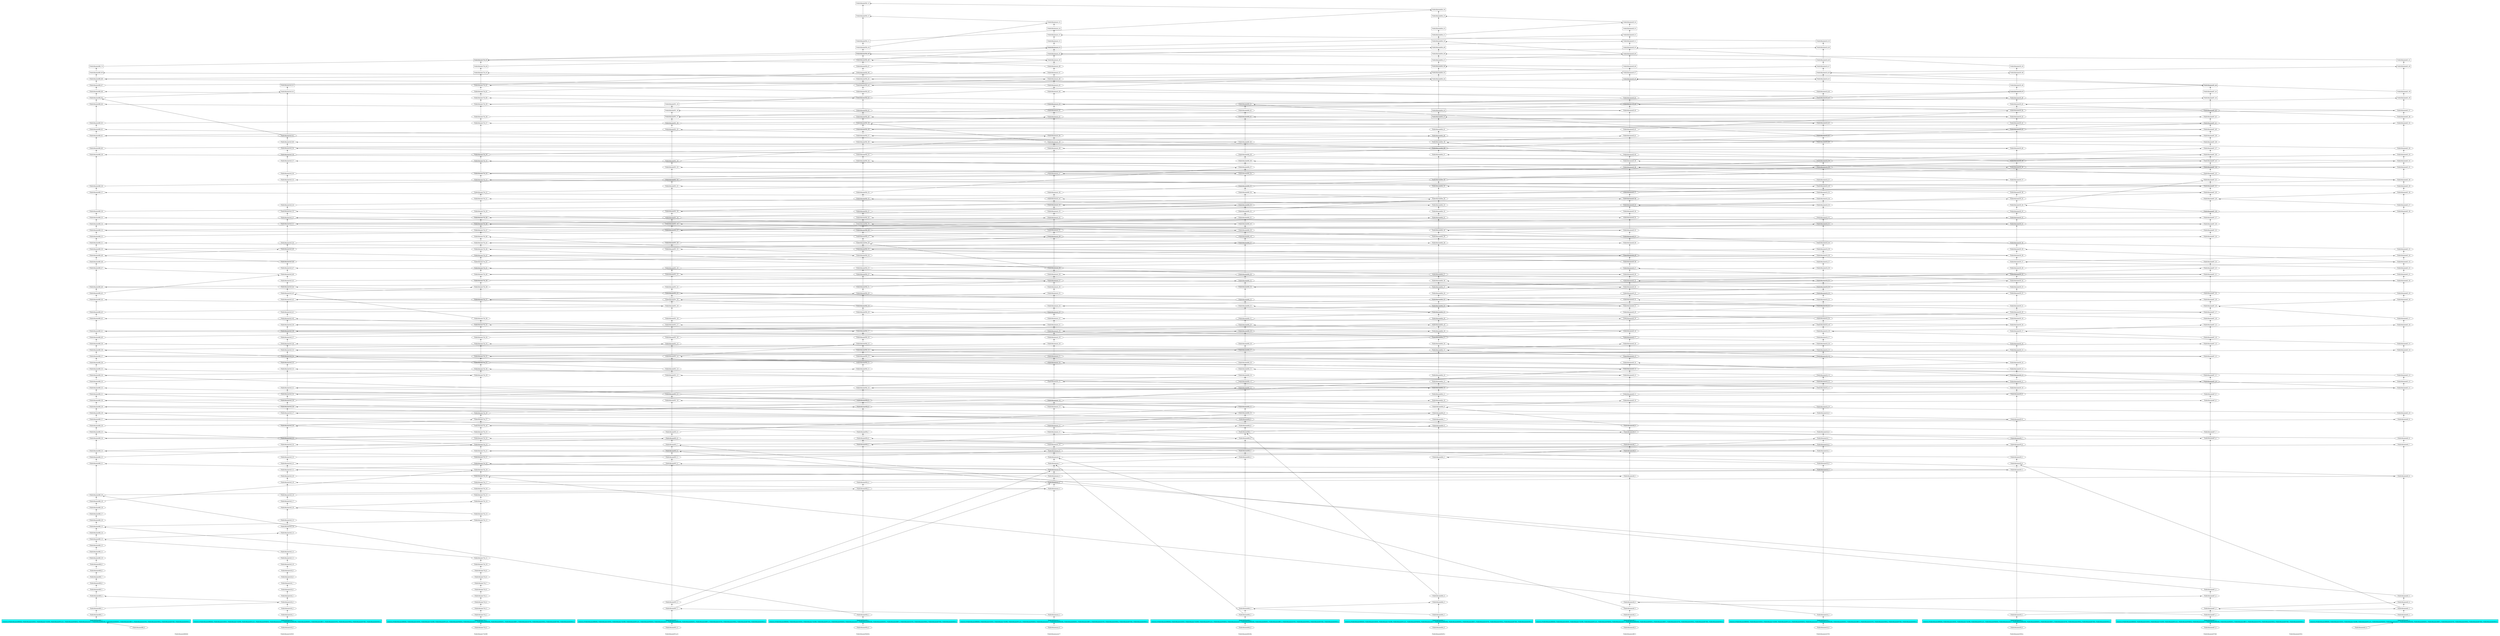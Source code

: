 /// our_id: PublicIdname93b63e
/// peer_list: {
///   PublicIdname93b63e: PeerState(VOTE|SEND|RECV)
///   PublicIdname48840d: PeerState(VOTE|SEND|RECV)
///   PublicIdname5c8502: PeerState(VOTE|SEND|RECV)
///   PublicIdname754598: PeerState(VOTE|SEND|RECV)
///   PublicIdname931a51: PeerState(VOTE|SEND|RECV)
///   PublicIdnameacee77: PeerState(VOTE|SEND|RECV)
///   PublicIdnameb0b36e: PeerState(VOTE|SEND|RECV)
///   PublicIdnameb0e91c: PeerState(VOTE|SEND|RECV)
///   PublicIdnamecdfb7c: PeerState(VOTE|SEND|RECV)
///   PublicIdnamee2d762: PeerState(VOTE|SEND|RECV)
///   PublicIdnamee5945a: PeerState(VOTE|SEND|RECV)
///   PublicIdnamee870b5: PeerState(VOTE|SEND|RECV)
///   PublicIdnameed283c: PeerState(VOTE|SEND|RECV)
/// }
/// consensus_mode: Single
digraph GossipGraph {
  splines=false
  rankdir=BT

  style=invis
  subgraph cluster_PublicIdname93b63e {
    label="PublicIdname93b63e"
    "PublicIdname93b63e" [style=invis]
    "PublicIdname93b63e" -> "PublicIdname93b_0" [style=invis]
    "PublicIdname93b_0" -> "PublicIdname93b_1" [minlen=1]
    "PublicIdname93b_1" -> "PublicIdname93b_2" [minlen=1]
    "PublicIdname93b_2" -> "PublicIdname93b_3" [minlen=20]
    "PublicIdname93b_3" -> "PublicIdname93b_4" [minlen=1]
    "PublicIdname93b_4" -> "PublicIdname93b_5" [minlen=6]
    "PublicIdname93b_5" -> "PublicIdname93b_6" [minlen=1]
    "PublicIdname93b_6" -> "PublicIdname93b_7" [minlen=1]
    "PublicIdname93b_7" -> "PublicIdname93b_8" [minlen=4]
    "PublicIdname93b_8" -> "PublicIdname93b_9" [minlen=1]
    "PublicIdname93b_9" -> "PublicIdname93b_10" [minlen=2]
    "PublicIdname93b_10" -> "PublicIdname93b_11" [minlen=3]
    "PublicIdname93b_11" -> "PublicIdname93b_12" [minlen=1]
    "PublicIdname93b_12" -> "PublicIdname93b_13" [minlen=1]
    "PublicIdname93b_13" -> "PublicIdname93b_14" [minlen=1]
    "PublicIdname93b_14" -> "PublicIdname93b_15" [minlen=1]
    "PublicIdname93b_15" -> "PublicIdname93b_16" [minlen=1]
    "PublicIdname93b_16" -> "PublicIdname93b_17" [minlen=1]
    "PublicIdname93b_17" -> "PublicIdname93b_18" [minlen=3]
    "PublicIdname93b_18" -> "PublicIdname93b_19" [minlen=1]
    "PublicIdname93b_19" -> "PublicIdname93b_20" [minlen=2]
    "PublicIdname93b_20" -> "PublicIdname93b_21" [minlen=1]
    "PublicIdname93b_21" -> "PublicIdname93b_22" [minlen=2]
    "PublicIdname93b_22" -> "PublicIdname93b_23" [minlen=1]
    "PublicIdname93b_23" -> "PublicIdname93b_24" [minlen=2]
    "PublicIdname93b_24" -> "PublicIdname93b_25" [minlen=1]
    "PublicIdname93b_25" -> "PublicIdname93b_26" [minlen=1]
    "PublicIdname93b_26" -> "PublicIdname93b_27" [minlen=1]
    "PublicIdname93b_27" -> "PublicIdname93b_28" [minlen=1]
    "PublicIdname93b_28" -> "PublicIdname93b_29" [minlen=1]
    "PublicIdname93b_29" -> "PublicIdname93b_30" [minlen=1]
    "PublicIdname93b_30" -> "PublicIdname93b_31" [minlen=1]
    "PublicIdname93b_31" -> "PublicIdname93b_32" [minlen=2]
    "PublicIdname93b_32" -> "PublicIdname93b_33" [minlen=1]
    "PublicIdname93b_33" -> "PublicIdname93b_34" [minlen=5]
    "PublicIdname93b_34" -> "PublicIdname93b_35" [minlen=1]
    "PublicIdname93b_35" -> "PublicIdname93b_36" [minlen=2]
    "PublicIdname93b_36" -> "PublicIdname93b_37" [minlen=1]
    "PublicIdname93b_37" -> "PublicIdname93b_38" [minlen=1]
    "PublicIdname93b_38" -> "PublicIdname93b_39" [minlen=1]
    "PublicIdname93b_39" -> "PublicIdname93b_40" [minlen=1]
    "PublicIdname93b_40" -> "PublicIdname93b_41" [minlen=1]
    "PublicIdname93b_41" -> "PublicIdname93b_42" [minlen=2]
    "PublicIdname93b_42" -> "PublicIdname93b_43" [minlen=1]
    "PublicIdname93b_43" -> "PublicIdname93b_44" [minlen=1]
    "PublicIdname93b_44" -> "PublicIdname93b_45" [minlen=1]
    "PublicIdname93b_45" -> "PublicIdname93b_46" [minlen=1]
    "PublicIdname93b_46" -> "PublicIdname93b_47" [minlen=1]
    "PublicIdname93b_47" -> "PublicIdname93b_48" [minlen=1]
    "PublicIdname93b_48" -> "PublicIdname93b_49" [minlen=1]
    "PublicIdname93b_49" -> "PublicIdname93b_50" [minlen=1]
    "PublicIdname93b_50" -> "PublicIdname93b_51" [minlen=1]
    "PublicIdname93b_51" -> "PublicIdname93b_52" [minlen=4]
    "PublicIdname93b_52" -> "PublicIdname93b_53" [minlen=2]
  }
  "PublicIdname488_20" -> "PublicIdname93b_3" [constraint=false]
  "PublicIdnameb0b_5" -> "PublicIdname93b_5" [constraint=false]
  "PublicIdnameed2_6" -> "PublicIdname93b_6" [constraint=false]
  "PublicIdname488_28" -> "PublicIdname93b_8" [constraint=false]
  "PublicIdnamee87_9" -> "PublicIdname93b_10" [constraint=false]
  "PublicIdname488_34" -> "PublicIdname93b_11" [constraint=false]
  "PublicIdnamee59_13" -> "PublicIdname93b_13" [constraint=false]
  "PublicIdnamee87_11" -> "PublicIdname93b_14" [constraint=false]
  "PublicIdname931_14" -> "PublicIdname93b_15" [constraint=false]
  "PublicIdname5c8_37" -> "PublicIdname93b_17" [constraint=false]
  "PublicIdnamee59_19" -> "PublicIdname93b_18" [constraint=false]
  "PublicIdname754_37" -> "PublicIdname93b_20" [constraint=false]
  "PublicIdnameace_27" -> "PublicIdname93b_22" [constraint=false]
  "PublicIdname754_42" -> "PublicIdname93b_24" [constraint=false]
  "PublicIdnamecdf_28" -> "PublicIdname93b_25" [constraint=false]
  "PublicIdnameace_29" -> "PublicIdname93b_26" [constraint=false]
  "PublicIdnamee59_28" -> "PublicIdname93b_27" [constraint=false]
  "PublicIdnameb0e_29" -> "PublicIdname93b_29" [constraint=false]
  "PublicIdnamee87_26" -> "PublicIdname93b_30" [constraint=false]
  "PublicIdnameb0b_33" -> "PublicIdname93b_32" [constraint=false]
  "PublicIdnameb0b_37" -> "PublicIdname93b_34" [constraint=false]
  "PublicIdnameb0e_38" -> "PublicIdname93b_36" [constraint=false]
  "PublicIdnamee59_39" -> "PublicIdname93b_37" [constraint=false]
  "PublicIdnameed2_34" -> "PublicIdname93b_38" [constraint=false]
  "PublicIdnameace_39" -> "PublicIdname93b_39" [constraint=false]
  "PublicIdnamee87_39" -> "PublicIdname93b_40" [constraint=false]
  "PublicIdname754_59" -> "PublicIdname93b_42" [constraint=false]
  "PublicIdnamecdf_45" -> "PublicIdname93b_44" [constraint=false]
  "PublicIdnamee2d_44" -> "PublicIdname93b_45" [constraint=false]
  "PublicIdname754_62" -> "PublicIdname93b_46" [constraint=false]
  "PublicIdnameace_48" -> "PublicIdname93b_48" [constraint=false]
  "PublicIdnameace_49" -> "PublicIdname93b_49" [constraint=false]
  "PublicIdnameace_55" -> "PublicIdname93b_52" [constraint=false]
  "PublicIdnameb0e_54" -> "PublicIdname93b_53" [constraint=false]

  style=invis
  subgraph cluster_PublicIdname48840d {
    label="PublicIdname48840d"
    "PublicIdname48840d" [style=invis]
    "PublicIdname48840d" -> "PublicIdname488_0" [style=invis]
    "PublicIdname488_0" -> "PublicIdname488_1" [minlen=1]
    "PublicIdname488_1" -> "PublicIdname488_2" [minlen=1]
    "PublicIdname488_2" -> "PublicIdname488_3" [minlen=1]
    "PublicIdname488_3" -> "PublicIdname488_4" [minlen=2]
    "PublicIdname488_4" -> "PublicIdname488_5" [minlen=1]
    "PublicIdname488_5" -> "PublicIdname488_6" [minlen=1]
    "PublicIdname488_6" -> "PublicIdname488_7" [minlen=1]
    "PublicIdname488_7" -> "PublicIdname488_8" [minlen=1]
    "PublicIdname488_8" -> "PublicIdname488_9" [minlen=1]
    "PublicIdname488_9" -> "PublicIdname488_10" [minlen=1]
    "PublicIdname488_10" -> "PublicIdname488_11" [minlen=1]
    "PublicIdname488_11" -> "PublicIdname488_12" [minlen=1]
    "PublicIdname488_12" -> "PublicIdname488_13" [minlen=1]
    "PublicIdname488_13" -> "PublicIdname488_14" [minlen=1]
    "PublicIdname488_14" -> "PublicIdname488_15" [minlen=1]
    "PublicIdname488_15" -> "PublicIdname488_16" [minlen=1]
    "PublicIdname488_16" -> "PublicIdname488_17" [minlen=1]
    "PublicIdname488_17" -> "PublicIdname488_18" [minlen=1]
    "PublicIdname488_18" -> "PublicIdname488_19" [minlen=1]
    "PublicIdname488_19" -> "PublicIdname488_20" [minlen=1]
    "PublicIdname488_20" -> "PublicIdname488_21" [minlen=5]
    "PublicIdname488_21" -> "PublicIdname488_22" [minlen=1]
    "PublicIdname488_22" -> "PublicIdname488_23" [minlen=1]
    "PublicIdname488_23" -> "PublicIdname488_24" [minlen=2]
    "PublicIdname488_24" -> "PublicIdname488_25" [minlen=1]
    "PublicIdname488_25" -> "PublicIdname488_26" [minlen=1]
    "PublicIdname488_26" -> "PublicIdname488_27" [minlen=1]
    "PublicIdname488_27" -> "PublicIdname488_28" [minlen=1]
    "PublicIdname488_28" -> "PublicIdname488_29" [minlen=1]
    "PublicIdname488_29" -> "PublicIdname488_30" [minlen=1]
    "PublicIdname488_30" -> "PublicIdname488_31" [minlen=1]
    "PublicIdname488_31" -> "PublicIdname488_32" [minlen=1]
    "PublicIdname488_32" -> "PublicIdname488_33" [minlen=1]
    "PublicIdname488_33" -> "PublicIdname488_34" [minlen=1]
    "PublicIdname488_34" -> "PublicIdname488_35" [minlen=1]
    "PublicIdname488_35" -> "PublicIdname488_36" [minlen=1]
    "PublicIdname488_36" -> "PublicIdname488_37" [minlen=1]
    "PublicIdname488_37" -> "PublicIdname488_38" [minlen=1]
    "PublicIdname488_38" -> "PublicIdname488_39" [minlen=1]
    "PublicIdname488_39" -> "PublicIdname488_40" [minlen=1]
    "PublicIdname488_40" -> "PublicIdname488_41" [minlen=1]
    "PublicIdname488_41" -> "PublicIdname488_42" [minlen=2]
    "PublicIdname488_42" -> "PublicIdname488_43" [minlen=1]
    "PublicIdname488_43" -> "PublicIdname488_44" [minlen=2]
    "PublicIdname488_44" -> "PublicIdname488_45" [minlen=1]
    "PublicIdname488_45" -> "PublicIdname488_46" [minlen=1]
    "PublicIdname488_46" -> "PublicIdname488_47" [minlen=3]
    "PublicIdname488_47" -> "PublicIdname488_48" [minlen=1]
    "PublicIdname488_48" -> "PublicIdname488_49" [minlen=1]
    "PublicIdname488_49" -> "PublicIdname488_50" [minlen=1]
    "PublicIdname488_50" -> "PublicIdname488_51" [minlen=1]
    "PublicIdname488_51" -> "PublicIdname488_52" [minlen=1]
    "PublicIdname488_52" -> "PublicIdname488_53" [minlen=1]
    "PublicIdname488_53" -> "PublicIdname488_54" [minlen=1]
    "PublicIdname488_54" -> "PublicIdname488_55" [minlen=1]
    "PublicIdname488_55" -> "PublicIdname488_56" [minlen=1]
    "PublicIdname488_56" -> "PublicIdname488_57" [minlen=3]
    "PublicIdname488_57" -> "PublicIdname488_58" [minlen=1]
    "PublicIdname488_58" -> "PublicIdname488_59" [minlen=5]
    "PublicIdname488_59" -> "PublicIdname488_60" [minlen=1]
    "PublicIdname488_60" -> "PublicIdname488_61" [minlen=2]
    "PublicIdname488_61" -> "PublicIdname488_62" [minlen=1]
    "PublicIdname488_62" -> "PublicIdname488_63" [minlen=1]
    "PublicIdname488_63" -> "PublicIdname488_64" [minlen=3]
    "PublicIdname488_64" -> "PublicIdname488_65" [minlen=1]
    "PublicIdname488_65" -> "PublicIdname488_66" [minlen=1]
    "PublicIdname488_66" -> "PublicIdname488_67" [minlen=1]
    "PublicIdname488_67" -> "PublicIdname488_68" [minlen=1]
    "PublicIdname488_68" -> "PublicIdname488_69" [minlen=1]
    "PublicIdname488_69" -> "PublicIdname488_70" [minlen=1]
  }
  "PublicIdname5c8_4" -> "PublicIdname488_4" [constraint=false]
  "PublicIdname5c8_12" -> "PublicIdname488_13" [constraint=false]
  "PublicIdname754_11" -> "PublicIdname488_15" [constraint=false]
  "PublicIdname93b_2" -> "PublicIdname488_20" [constraint=false]
  "PublicIdname754_19" -> "PublicIdname488_21" [constraint=false]
  "PublicIdname931_5" -> "PublicIdname488_23" [constraint=false]
  "PublicIdnamecdf_7" -> "PublicIdname488_24" [constraint=false]
  "PublicIdname754_23" -> "PublicIdname488_25" [constraint=false]
  "PublicIdnamee2d_8" -> "PublicIdname488_27" [constraint=false]
  "PublicIdname93b_7" -> "PublicIdname488_28" [constraint=false]
  "PublicIdnamee87_7" -> "PublicIdname488_29" [constraint=false]
  "PublicIdnamee59_7" -> "PublicIdname488_30" [constraint=false]
  "PublicIdnameb0b_9" -> "PublicIdname488_31" [constraint=false]
  "PublicIdnamee59_8" -> "PublicIdname488_32" [constraint=false]
  "PublicIdname93b_9" -> "PublicIdname488_34" [constraint=false]
  "PublicIdname754_29" -> "PublicIdname488_35" [constraint=false]
  "PublicIdnameb0b_16" -> "PublicIdname488_37" [constraint=false]
  "PublicIdname931_13" -> "PublicIdname488_38" [constraint=false]
  "PublicIdnamee2d_14" -> "PublicIdname488_39" [constraint=false]
  "PublicIdnamee2d_17" -> "PublicIdname488_41" [constraint=false]
  "PublicIdnameace_21" -> "PublicIdname488_42" [constraint=false]
  "PublicIdname931_19" -> "PublicIdname488_44" [constraint=false]
  "PublicIdnameb0b_23" -> "PublicIdname488_46" [constraint=false]
  "PublicIdname5c8_46" -> "PublicIdname488_47" [constraint=false]
  "PublicIdname5c8_48" -> "PublicIdname488_49" [constraint=false]
  "PublicIdnameb0e_27" -> "PublicIdname488_50" [constraint=false]
  "PublicIdnamee2d_28" -> "PublicIdname488_51" [constraint=false]
  "PublicIdnamee59_30" -> "PublicIdname488_53" [constraint=false]
  "PublicIdnamecdf_31" -> "PublicIdname488_54" [constraint=false]
  "PublicIdnameb0b_30" -> "PublicIdname488_55" [constraint=false]
  "PublicIdnamee2d_34" -> "PublicIdname488_57" [constraint=false]
  "PublicIdnamee87_35" -> "PublicIdname488_59" [constraint=false]
  "PublicIdnamee87_38" -> "PublicIdname488_61" [constraint=false]
  "PublicIdnameb0b_40" -> "PublicIdname488_62" [constraint=false]
  "PublicIdnameb0b_42" -> "PublicIdname488_64" [constraint=false]
  "PublicIdname5c8_61" -> "PublicIdname488_65" [constraint=false]
  "PublicIdnameed2_37" -> "PublicIdname488_66" [constraint=false]
  "PublicIdnameace_45" -> "PublicIdname488_68" [constraint=false]
  "PublicIdnameb0e_44" -> "PublicIdname488_69" [constraint=false]

  style=invis
  subgraph cluster_PublicIdname5c8502 {
    label="PublicIdname5c8502"
    "PublicIdname5c8502" [style=invis]
    "PublicIdname5c8502" -> "PublicIdname5c8_0" [style=invis]
    "PublicIdname5c8_0" -> "PublicIdname5c8_1" [minlen=1]
    "PublicIdname5c8_1" -> "PublicIdname5c8_2" [minlen=1]
    "PublicIdname5c8_2" -> "PublicIdname5c8_3" [minlen=1]
    "PublicIdname5c8_3" -> "PublicIdname5c8_4" [minlen=1]
    "PublicIdname5c8_4" -> "PublicIdname5c8_5" [minlen=1]
    "PublicIdname5c8_5" -> "PublicIdname5c8_6" [minlen=1]
    "PublicIdname5c8_6" -> "PublicIdname5c8_7" [minlen=1]
    "PublicIdname5c8_7" -> "PublicIdname5c8_8" [minlen=1]
    "PublicIdname5c8_8" -> "PublicIdname5c8_9" [minlen=1]
    "PublicIdname5c8_9" -> "PublicIdname5c8_10" [minlen=1]
    "PublicIdname5c8_10" -> "PublicIdname5c8_11" [minlen=1]
    "PublicIdname5c8_11" -> "PublicIdname5c8_12" [minlen=1]
    "PublicIdname5c8_12" -> "PublicIdname5c8_13" [minlen=3]
    "PublicIdname5c8_13" -> "PublicIdname5c8_14" [minlen=1]
    "PublicIdname5c8_14" -> "PublicIdname5c8_15" [minlen=1]
    "PublicIdname5c8_15" -> "PublicIdname5c8_16" [minlen=2]
    "PublicIdname5c8_16" -> "PublicIdname5c8_17" [minlen=1]
    "PublicIdname5c8_17" -> "PublicIdname5c8_18" [minlen=1]
    "PublicIdname5c8_18" -> "PublicIdname5c8_19" [minlen=2]
    "PublicIdname5c8_19" -> "PublicIdname5c8_20" [minlen=1]
    "PublicIdname5c8_20" -> "PublicIdname5c8_21" [minlen=1]
    "PublicIdname5c8_21" -> "PublicIdname5c8_22" [minlen=1]
    "PublicIdname5c8_22" -> "PublicIdname5c8_23" [minlen=1]
    "PublicIdname5c8_23" -> "PublicIdname5c8_24" [minlen=2]
    "PublicIdname5c8_24" -> "PublicIdname5c8_25" [minlen=1]
    "PublicIdname5c8_25" -> "PublicIdname5c8_26" [minlen=2]
    "PublicIdname5c8_26" -> "PublicIdname5c8_27" [minlen=2]
    "PublicIdname5c8_27" -> "PublicIdname5c8_28" [minlen=1]
    "PublicIdname5c8_28" -> "PublicIdname5c8_29" [minlen=1]
    "PublicIdname5c8_29" -> "PublicIdname5c8_30" [minlen=1]
    "PublicIdname5c8_30" -> "PublicIdname5c8_31" [minlen=1]
    "PublicIdname5c8_31" -> "PublicIdname5c8_32" [minlen=3]
    "PublicIdname5c8_32" -> "PublicIdname5c8_33" [minlen=1]
    "PublicIdname5c8_33" -> "PublicIdname5c8_34" [minlen=1]
    "PublicIdname5c8_34" -> "PublicIdname5c8_35" [minlen=1]
    "PublicIdname5c8_35" -> "PublicIdname5c8_36" [minlen=1]
    "PublicIdname5c8_36" -> "PublicIdname5c8_37" [minlen=1]
    "PublicIdname5c8_37" -> "PublicIdname5c8_38" [minlen=1]
    "PublicIdname5c8_38" -> "PublicIdname5c8_39" [minlen=1]
    "PublicIdname5c8_39" -> "PublicIdname5c8_40" [minlen=1]
    "PublicIdname5c8_40" -> "PublicIdname5c8_41" [minlen=1]
    "PublicIdname5c8_41" -> "PublicIdname5c8_42" [minlen=2]
    "PublicIdname5c8_42" -> "PublicIdname5c8_43" [minlen=1]
    "PublicIdname5c8_43" -> "PublicIdname5c8_44" [minlen=1]
    "PublicIdname5c8_44" -> "PublicIdname5c8_45" [minlen=1]
    "PublicIdname5c8_45" -> "PublicIdname5c8_46" [minlen=1]
    "PublicIdname5c8_46" -> "PublicIdname5c8_47" [minlen=1]
    "PublicIdname5c8_47" -> "PublicIdname5c8_48" [minlen=1]
    "PublicIdname5c8_48" -> "PublicIdname5c8_49" [minlen=2]
    "PublicIdname5c8_49" -> "PublicIdname5c8_50" [minlen=1]
    "PublicIdname5c8_50" -> "PublicIdname5c8_51" [minlen=3]
    "PublicIdname5c8_51" -> "PublicIdname5c8_52" [minlen=1]
    "PublicIdname5c8_52" -> "PublicIdname5c8_53" [minlen=1]
    "PublicIdname5c8_53" -> "PublicIdname5c8_54" [minlen=1]
    "PublicIdname5c8_54" -> "PublicIdname5c8_55" [minlen=4]
    "PublicIdname5c8_55" -> "PublicIdname5c8_56" [minlen=1]
    "PublicIdname5c8_56" -> "PublicIdname5c8_57" [minlen=2]
    "PublicIdname5c8_57" -> "PublicIdname5c8_58" [minlen=1]
    "PublicIdname5c8_58" -> "PublicIdname5c8_59" [minlen=1]
    "PublicIdname5c8_59" -> "PublicIdname5c8_60" [minlen=1]
    "PublicIdname5c8_60" -> "PublicIdname5c8_61" [minlen=1]
    "PublicIdname5c8_61" -> "PublicIdname5c8_62" [minlen=7]
    "PublicIdname5c8_62" -> "PublicIdname5c8_63" [minlen=1]
  }
  "PublicIdname488_3" -> "PublicIdname5c8_4" [constraint=false]
  "PublicIdname488_13" -> "PublicIdname5c8_13" [constraint=false]
  "PublicIdname754_13" -> "PublicIdname5c8_16" [constraint=false]
  "PublicIdnameace_3" -> "PublicIdname5c8_19" [constraint=false]
  "PublicIdnameace_5" -> "PublicIdname5c8_21" [constraint=false]
  "PublicIdnamee59_3" -> "PublicIdname5c8_22" [constraint=false]
  "PublicIdnamee2d_5" -> "PublicIdname5c8_24" [constraint=false]
  "PublicIdname754_25" -> "PublicIdname5c8_26" [constraint=false]
  "PublicIdnameb0e_7" -> "PublicIdname5c8_27" [constraint=false]
  "PublicIdnameb0e_8" -> "PublicIdname5c8_28" [constraint=false]
  "PublicIdnameed2_10" -> "PublicIdname5c8_30" [constraint=false]
  "PublicIdnamee2d_10" -> "PublicIdname5c8_31" [constraint=false]
  "PublicIdnameb0b_14" -> "PublicIdname5c8_32" [constraint=false]
  "PublicIdnameed2_13" -> "PublicIdname5c8_34" [constraint=false]
  "PublicIdnameace_17" -> "PublicIdname5c8_35" [constraint=false]
  "PublicIdnamee87_12" -> "PublicIdname5c8_36" [constraint=false]
  "PublicIdnameb0e_17" -> "PublicIdname5c8_38" [constraint=false]
  "PublicIdnamecdf_17" -> "PublicIdname5c8_39" [constraint=false]
  "PublicIdname93b_17" -> "PublicIdname5c8_40" [constraint=false]
  "PublicIdnamee59_21" -> "PublicIdname5c8_42" [constraint=false]
  "PublicIdname754_36" -> "PublicIdname5c8_43" [constraint=false]
  "PublicIdnamecdf_21" -> "PublicIdname5c8_44" [constraint=false]
  "PublicIdname488_45" -> "PublicIdname5c8_46" [constraint=false]
  "PublicIdnamee87_21" -> "PublicIdname5c8_47" [constraint=false]
  "PublicIdname488_49" -> "PublicIdname5c8_49" [constraint=false]
  "PublicIdnamee87_25" -> "PublicIdname5c8_51" [constraint=false]
  "PublicIdnameed2_25" -> "PublicIdname5c8_52" [constraint=false]
  "PublicIdnameb0b_29" -> "PublicIdname5c8_53" [constraint=false]
  "PublicIdnamee87_31" -> "PublicIdname5c8_55" [constraint=false]
  "PublicIdnameed2_31" -> "PublicIdname5c8_57" [constraint=false]
  "PublicIdnamee2d_39" -> "PublicIdname5c8_59" [constraint=false]
  "PublicIdnamee59_40" -> "PublicIdname5c8_60" [constraint=false]
  "PublicIdname488_65" -> "PublicIdname5c8_62" [constraint=false]

  style=invis
  subgraph cluster_PublicIdname754598 {
    label="PublicIdname754598"
    "PublicIdname754598" [style=invis]
    "PublicIdname754598" -> "PublicIdname754_0" [style=invis]
    "PublicIdname754_0" -> "PublicIdname754_1" [minlen=1]
    "PublicIdname754_1" -> "PublicIdname754_2" [minlen=1]
    "PublicIdname754_2" -> "PublicIdname754_3" [minlen=1]
    "PublicIdname754_3" -> "PublicIdname754_4" [minlen=1]
    "PublicIdname754_4" -> "PublicIdname754_5" [minlen=1]
    "PublicIdname754_5" -> "PublicIdname754_6" [minlen=1]
    "PublicIdname754_6" -> "PublicIdname754_7" [minlen=1]
    "PublicIdname754_7" -> "PublicIdname754_8" [minlen=1]
    "PublicIdname754_8" -> "PublicIdname754_9" [minlen=1]
    "PublicIdname754_9" -> "PublicIdname754_10" [minlen=1]
    "PublicIdname754_10" -> "PublicIdname754_11" [minlen=1]
    "PublicIdname754_11" -> "PublicIdname754_12" [minlen=6]
    "PublicIdname754_12" -> "PublicIdname754_13" [minlen=1]
    "PublicIdname754_13" -> "PublicIdname754_14" [minlen=2]
    "PublicIdname754_14" -> "PublicIdname754_15" [minlen=1]
    "PublicIdname754_15" -> "PublicIdname754_16" [minlen=1]
    "PublicIdname754_16" -> "PublicIdname754_17" [minlen=1]
    "PublicIdname754_17" -> "PublicIdname754_18" [minlen=1]
    "PublicIdname754_18" -> "PublicIdname754_19" [minlen=1]
    "PublicIdname754_19" -> "PublicIdname754_20" [minlen=1]
    "PublicIdname754_20" -> "PublicIdname754_21" [minlen=1]
    "PublicIdname754_21" -> "PublicIdname754_22" [minlen=1]
    "PublicIdname754_22" -> "PublicIdname754_23" [minlen=1]
    "PublicIdname754_23" -> "PublicIdname754_24" [minlen=1]
    "PublicIdname754_24" -> "PublicIdname754_25" [minlen=1]
    "PublicIdname754_25" -> "PublicIdname754_26" [minlen=1]
    "PublicIdname754_26" -> "PublicIdname754_27" [minlen=1]
    "PublicIdname754_27" -> "PublicIdname754_28" [minlen=1]
    "PublicIdname754_28" -> "PublicIdname754_29" [minlen=6]
    "PublicIdname754_29" -> "PublicIdname754_30" [minlen=1]
    "PublicIdname754_30" -> "PublicIdname754_31" [minlen=1]
    "PublicIdname754_31" -> "PublicIdname754_32" [minlen=1]
    "PublicIdname754_32" -> "PublicIdname754_33" [minlen=2]
    "PublicIdname754_33" -> "PublicIdname754_34" [minlen=1]
    "PublicIdname754_34" -> "PublicIdname754_35" [minlen=2]
    "PublicIdname754_35" -> "PublicIdname754_36" [minlen=1]
    "PublicIdname754_36" -> "PublicIdname754_37" [minlen=3]
    "PublicIdname754_37" -> "PublicIdname754_38" [minlen=2]
    "PublicIdname754_38" -> "PublicIdname754_39" [minlen=1]
    "PublicIdname754_39" -> "PublicIdname754_40" [minlen=1]
    "PublicIdname754_40" -> "PublicIdname754_41" [minlen=1]
    "PublicIdname754_41" -> "PublicIdname754_42" [minlen=1]
    "PublicIdname754_42" -> "PublicIdname754_43" [minlen=1]
    "PublicIdname754_43" -> "PublicIdname754_44" [minlen=1]
    "PublicIdname754_44" -> "PublicIdname754_45" [minlen=1]
    "PublicIdname754_45" -> "PublicIdname754_46" [minlen=1]
    "PublicIdname754_46" -> "PublicIdname754_47" [minlen=1]
    "PublicIdname754_47" -> "PublicIdname754_48" [minlen=1]
    "PublicIdname754_48" -> "PublicIdname754_49" [minlen=1]
    "PublicIdname754_49" -> "PublicIdname754_50" [minlen=1]
    "PublicIdname754_50" -> "PublicIdname754_51" [minlen=2]
    "PublicIdname754_51" -> "PublicIdname754_52" [minlen=1]
    "PublicIdname754_52" -> "PublicIdname754_53" [minlen=2]
    "PublicIdname754_53" -> "PublicIdname754_54" [minlen=1]
    "PublicIdname754_54" -> "PublicIdname754_55" [minlen=2]
    "PublicIdname754_55" -> "PublicIdname754_56" [minlen=1]
    "PublicIdname754_56" -> "PublicIdname754_57" [minlen=5]
    "PublicIdname754_57" -> "PublicIdname754_58" [minlen=1]
    "PublicIdname754_58" -> "PublicIdname754_59" [minlen=2]
    "PublicIdname754_59" -> "PublicIdname754_60" [minlen=1]
    "PublicIdname754_60" -> "PublicIdname754_61" [minlen=1]
    "PublicIdname754_61" -> "PublicIdname754_62" [minlen=1]
    "PublicIdname754_62" -> "PublicIdname754_63" [minlen=2]
    "PublicIdname754_63" -> "PublicIdname754_64" [minlen=1]
    "PublicIdname754_64" -> "PublicIdname754_65" [minlen=1]
  }
  "PublicIdname488_15" -> "PublicIdname754_12" [constraint=false]
  "PublicIdname5c8_16" -> "PublicIdname754_14" [constraint=false]
  "PublicIdnamee2d_2" -> "PublicIdname754_18" [constraint=false]
  "PublicIdname488_19" -> "PublicIdname754_19" [constraint=false]
  "PublicIdnamecdf_5" -> "PublicIdname754_20" [constraint=false]
  "PublicIdnamee59_5" -> "PublicIdname754_22" [constraint=false]
  "PublicIdname488_22" -> "PublicIdname754_23" [constraint=false]
  "PublicIdnamee2d_6" -> "PublicIdname754_24" [constraint=false]
  "PublicIdnameed2_8" -> "PublicIdname754_26" [constraint=false]
  "PublicIdname5c8_26" -> "PublicIdname754_27" [constraint=false]
  "PublicIdname488_33" -> "PublicIdname754_29" [constraint=false]
  "PublicIdnameb0e_12" -> "PublicIdname754_30" [constraint=false]
  "PublicIdnamee2d_13" -> "PublicIdname754_32" [constraint=false]
  "PublicIdnamee2d_15" -> "PublicIdname754_33" [constraint=false]
  "PublicIdnameb0b_19" -> "PublicIdname754_35" [constraint=false]
  "PublicIdname93b_19" -> "PublicIdname754_37" [constraint=false]
  "PublicIdname5c8_43" -> "PublicIdname754_38" [constraint=false]
  "PublicIdnamee2d_24" -> "PublicIdname754_40" [constraint=false]
  "PublicIdnamecdf_26" -> "PublicIdname754_41" [constraint=false]
  "PublicIdnamee2d_27" -> "PublicIdname754_43" [constraint=false]
  "PublicIdnameb0b_26" -> "PublicIdname754_44" [constraint=false]
  "PublicIdnamee87_23" -> "PublicIdname754_45" [constraint=false]
  "PublicIdname93b_24" -> "PublicIdname754_46" [constraint=false]
  "PublicIdnameace_31" -> "PublicIdname754_48" [constraint=false]
  "PublicIdnamee59_31" -> "PublicIdname754_49" [constraint=false]
  "PublicIdnamee2d_33" -> "PublicIdname754_51" [constraint=false]
  "PublicIdnameed2_29" -> "PublicIdname754_53" [constraint=false]
  "PublicIdnamee59_36" -> "PublicIdname754_54" [constraint=false]
  "PublicIdnamee87_34" -> "PublicIdname754_55" [constraint=false]
  "PublicIdnamee87_40" -> "PublicIdname754_57" [constraint=false]
  "PublicIdname93b_41" -> "PublicIdname754_59" [constraint=false]
  "PublicIdnamecdf_43" -> "PublicIdname754_60" [constraint=false]
  "PublicIdname93b_43" -> "PublicIdname754_62" [constraint=false]
  "PublicIdnameace_46" -> "PublicIdname754_63" [constraint=false]
  "PublicIdnamecdf_48" -> "PublicIdname754_65" [constraint=false]

  style=invis
  subgraph cluster_PublicIdname931a51 {
    label="PublicIdname931a51"
    "PublicIdname931a51" [style=invis]
    "PublicIdname931a51" -> "PublicIdname931_0" [style=invis]
    "PublicIdname931_0" -> "PublicIdname931_1" [minlen=1]
    "PublicIdname931_1" -> "PublicIdname931_2" [minlen=2]
    "PublicIdname931_2" -> "PublicIdname931_3" [minlen=1]
    "PublicIdname931_3" -> "PublicIdname931_4" [minlen=22]
    "PublicIdname931_4" -> "PublicIdname931_5" [minlen=1]
    "PublicIdname931_5" -> "PublicIdname931_6" [minlen=1]
    "PublicIdname931_6" -> "PublicIdname931_7" [minlen=1]
    "PublicIdname931_7" -> "PublicIdname931_8" [minlen=1]
    "PublicIdname931_8" -> "PublicIdname931_9" [minlen=1]
    "PublicIdname931_9" -> "PublicIdname931_10" [minlen=5]
    "PublicIdname931_10" -> "PublicIdname931_11" [minlen=1]
    "PublicIdname931_11" -> "PublicIdname931_12" [minlen=3]
    "PublicIdname931_12" -> "PublicIdname931_13" [minlen=1]
    "PublicIdname931_13" -> "PublicIdname931_14" [minlen=2]
    "PublicIdname931_14" -> "PublicIdname931_15" [minlen=2]
    "PublicIdname931_15" -> "PublicIdname931_16" [minlen=1]
    "PublicIdname931_16" -> "PublicIdname931_17" [minlen=2]
    "PublicIdname931_17" -> "PublicIdname931_18" [minlen=1]
    "PublicIdname931_18" -> "PublicIdname931_19" [minlen=2]
    "PublicIdname931_19" -> "PublicIdname931_20" [minlen=1]
    "PublicIdname931_20" -> "PublicIdname931_21" [minlen=1]
    "PublicIdname931_21" -> "PublicIdname931_22" [minlen=1]
    "PublicIdname931_22" -> "PublicIdname931_23" [minlen=2]
    "PublicIdname931_23" -> "PublicIdname931_24" [minlen=1]
    "PublicIdname931_24" -> "PublicIdname931_25" [minlen=3]
    "PublicIdname931_25" -> "PublicIdname931_26" [minlen=1]
    "PublicIdname931_26" -> "PublicIdname931_27" [minlen=2]
    "PublicIdname931_27" -> "PublicIdname931_28" [minlen=1]
    "PublicIdname931_28" -> "PublicIdname931_29" [minlen=1]
    "PublicIdname931_29" -> "PublicIdname931_30" [minlen=1]
    "PublicIdname931_30" -> "PublicIdname931_31" [minlen=4]
    "PublicIdname931_31" -> "PublicIdname931_32" [minlen=1]
    "PublicIdname931_32" -> "PublicIdname931_33" [minlen=2]
    "PublicIdname931_33" -> "PublicIdname931_34" [minlen=1]
    "PublicIdname931_34" -> "PublicIdname931_35" [minlen=5]
    "PublicIdname931_35" -> "PublicIdname931_36" [minlen=1]
    "PublicIdname931_36" -> "PublicIdname931_37" [minlen=1]
    "PublicIdname931_37" -> "PublicIdname931_38" [minlen=1]
    "PublicIdname931_38" -> "PublicIdname931_39" [minlen=1]
  }
  "PublicIdnameace_2" -> "PublicIdname931_2" [constraint=false]
  "PublicIdnameace_6" -> "PublicIdname931_4" [constraint=false]
  "PublicIdnameed2_5" -> "PublicIdname931_6" [constraint=false]
  "PublicIdnamee87_5" -> "PublicIdname931_7" [constraint=false]
  "PublicIdname488_23" -> "PublicIdname931_8" [constraint=false]
  "PublicIdnameb0b_11" -> "PublicIdname931_10" [constraint=false]
  "PublicIdnamee59_11" -> "PublicIdname931_12" [constraint=false]
  "PublicIdname93b_12" -> "PublicIdname931_14" [constraint=false]
  "PublicIdname488_38" -> "PublicIdname931_15" [constraint=false]
  "PublicIdnameb0e_18" -> "PublicIdname931_17" [constraint=false]
  "PublicIdname488_43" -> "PublicIdname931_19" [constraint=false]
  "PublicIdnameace_23" -> "PublicIdname931_20" [constraint=false]
  "PublicIdnamee2d_22" -> "PublicIdname931_21" [constraint=false]
  "PublicIdnamee2d_25" -> "PublicIdname931_23" [constraint=false]
  "PublicIdnamecdf_29" -> "PublicIdname931_25" [constraint=false]
  "PublicIdnameb0b_28" -> "PublicIdname931_27" [constraint=false]
  "PublicIdnamecdf_32" -> "PublicIdname931_28" [constraint=false]
  "PublicIdnamee2d_32" -> "PublicIdname931_30" [constraint=false]
  "PublicIdnamee2d_35" -> "PublicIdname931_31" [constraint=false]
  "PublicIdnameb0b_36" -> "PublicIdname931_33" [constraint=false]
  "PublicIdnameace_40" -> "PublicIdname931_35" [constraint=false]
  "PublicIdnamee59_42" -> "PublicIdname931_37" [constraint=false]
  "PublicIdnamee59_43" -> "PublicIdname931_38" [constraint=false]

  style=invis
  subgraph cluster_PublicIdnameacee77 {
    label="PublicIdnameacee77"
    "PublicIdnameacee77" [style=invis]
    "PublicIdnameacee77" -> "PublicIdnameace_0" [style=invis]
    "PublicIdnameace_0" -> "PublicIdnameace_1" [minlen=1]
    "PublicIdnameace_1" -> "PublicIdnameace_2" [minlen=1]
    "PublicIdnameace_2" -> "PublicIdnameace_3" [minlen=20]
    "PublicIdnameace_3" -> "PublicIdnameace_4" [minlen=1]
    "PublicIdnameace_4" -> "PublicIdnameace_5" [minlen=1]
    "PublicIdnameace_5" -> "PublicIdnameace_6" [minlen=1]
    "PublicIdnameace_6" -> "PublicIdnameace_7" [minlen=1]
    "PublicIdnameace_7" -> "PublicIdnameace_8" [minlen=1]
    "PublicIdnameace_8" -> "PublicIdnameace_9" [minlen=1]
    "PublicIdnameace_9" -> "PublicIdnameace_10" [minlen=1]
    "PublicIdnameace_10" -> "PublicIdnameace_11" [minlen=2]
    "PublicIdnameace_11" -> "PublicIdnameace_12" [minlen=1]
    "PublicIdnameace_12" -> "PublicIdnameace_13" [minlen=3]
    "PublicIdnameace_13" -> "PublicIdnameace_14" [minlen=1]
    "PublicIdnameace_14" -> "PublicIdnameace_15" [minlen=3]
    "PublicIdnameace_15" -> "PublicIdnameace_16" [minlen=3]
    "PublicIdnameace_16" -> "PublicIdnameace_17" [minlen=1]
    "PublicIdnameace_17" -> "PublicIdnameace_18" [minlen=2]
    "PublicIdnameace_18" -> "PublicIdnameace_19" [minlen=1]
    "PublicIdnameace_19" -> "PublicIdnameace_20" [minlen=1]
    "PublicIdnameace_20" -> "PublicIdnameace_21" [minlen=1]
    "PublicIdnameace_21" -> "PublicIdnameace_22" [minlen=1]
    "PublicIdnameace_22" -> "PublicIdnameace_23" [minlen=1]
    "PublicIdnameace_23" -> "PublicIdnameace_24" [minlen=1]
    "PublicIdnameace_24" -> "PublicIdnameace_25" [minlen=2]
    "PublicIdnameace_25" -> "PublicIdnameace_26" [minlen=1]
    "PublicIdnameace_26" -> "PublicIdnameace_27" [minlen=1]
    "PublicIdnameace_27" -> "PublicIdnameace_28" [minlen=1]
    "PublicIdnameace_28" -> "PublicIdnameace_29" [minlen=1]
    "PublicIdnameace_29" -> "PublicIdnameace_30" [minlen=5]
    "PublicIdnameace_30" -> "PublicIdnameace_31" [minlen=1]
    "PublicIdnameace_31" -> "PublicIdnameace_32" [minlen=2]
    "PublicIdnameace_32" -> "PublicIdnameace_33" [minlen=1]
    "PublicIdnameace_33" -> "PublicIdnameace_34" [minlen=1]
    "PublicIdnameace_34" -> "PublicIdnameace_35" [minlen=1]
    "PublicIdnameace_35" -> "PublicIdnameace_36" [minlen=1]
    "PublicIdnameace_36" -> "PublicIdnameace_37" [minlen=3]
    "PublicIdnameace_37" -> "PublicIdnameace_38" [minlen=4]
    "PublicIdnameace_38" -> "PublicIdnameace_39" [minlen=1]
    "PublicIdnameace_39" -> "PublicIdnameace_40" [minlen=1]
    "PublicIdnameace_40" -> "PublicIdnameace_41" [minlen=3]
    "PublicIdnameace_41" -> "PublicIdnameace_42" [minlen=1]
    "PublicIdnameace_42" -> "PublicIdnameace_43" [minlen=1]
    "PublicIdnameace_43" -> "PublicIdnameace_44" [minlen=2]
    "PublicIdnameace_44" -> "PublicIdnameace_45" [minlen=1]
    "PublicIdnameace_45" -> "PublicIdnameace_46" [minlen=1]
    "PublicIdnameace_46" -> "PublicIdnameace_47" [minlen=1]
    "PublicIdnameace_47" -> "PublicIdnameace_48" [minlen=1]
    "PublicIdnameace_48" -> "PublicIdnameace_49" [minlen=1]
    "PublicIdnameace_49" -> "PublicIdnameace_50" [minlen=1]
    "PublicIdnameace_50" -> "PublicIdnameace_51" [minlen=1]
    "PublicIdnameace_51" -> "PublicIdnameace_52" [minlen=1]
    "PublicIdnameace_52" -> "PublicIdnameace_53" [minlen=1]
    "PublicIdnameace_53" -> "PublicIdnameace_54" [minlen=1]
    "PublicIdnameace_54" -> "PublicIdnameace_55" [minlen=1]
  }
  "PublicIdname5c8_18" -> "PublicIdnameace_3" [constraint=false]
  "PublicIdname931_2" -> "PublicIdnameace_4" [constraint=false]
  "PublicIdname931_3" -> "PublicIdnameace_6" [constraint=false]
  "PublicIdnameb0b_2" -> "PublicIdnameace_7" [constraint=false]
  "PublicIdnamecdf_3" -> "PublicIdnameace_8" [constraint=false]
  "PublicIdname5c8_21" -> "PublicIdnameace_9" [constraint=false]
  "PublicIdnameb0b_6" -> "PublicIdnameace_11" [constraint=false]
  "PublicIdnameb0b_10" -> "PublicIdnameace_13" [constraint=false]
  "PublicIdnamee59_10" -> "PublicIdnameace_15" [constraint=false]
  "PublicIdnamecdf_13" -> "PublicIdnameace_16" [constraint=false]
  "PublicIdname5c8_35" -> "PublicIdnameace_18" [constraint=false]
  "PublicIdnamee59_16" -> "PublicIdnameace_20" [constraint=false]
  "PublicIdname488_40" -> "PublicIdnameace_21" [constraint=false]
  "PublicIdnamee59_18" -> "PublicIdnameace_22" [constraint=false]
  "PublicIdnamee2d_20" -> "PublicIdnameace_24" [constraint=false]
  "PublicIdname931_20" -> "PublicIdnameace_25" [constraint=false]
  "PublicIdname93b_21" -> "PublicIdnameace_27" [constraint=false]
  "PublicIdnameed2_20" -> "PublicIdnameace_28" [constraint=false]
  "PublicIdname93b_26" -> "PublicIdnameace_30" [constraint=false]
  "PublicIdname754_48" -> "PublicIdnameace_32" [constraint=false]
  "PublicIdnamecdf_34" -> "PublicIdnameace_34" [constraint=false]
  "PublicIdnameb0e_33" -> "PublicIdnameace_35" [constraint=false]
  "PublicIdnamee2d_37" -> "PublicIdnameace_37" [constraint=false]
  "PublicIdnamee87_36" -> "PublicIdnameace_38" [constraint=false]
  "PublicIdname931_34" -> "PublicIdnameace_40" [constraint=false]
  "PublicIdname93b_39" -> "PublicIdnameace_41" [constraint=false]
  "PublicIdnamee87_43" -> "PublicIdnameace_43" [constraint=false]
  "PublicIdnamee59_46" -> "PublicIdnameace_44" [constraint=false]
  "PublicIdname754_61" -> "PublicIdnameace_46" [constraint=false]
  "PublicIdname488_68" -> "PublicIdnameace_47" [constraint=false]
  "PublicIdname93b_47" -> "PublicIdnameace_49" [constraint=false]
  "PublicIdnamee2d_48" -> "PublicIdnameace_50" [constraint=false]
  "PublicIdname93b_48" -> "PublicIdnameace_51" [constraint=false]
  "PublicIdnamee2d_50" -> "PublicIdnameace_53" [constraint=false]
  "PublicIdname93b_50" -> "PublicIdnameace_55" [constraint=false]

  style=invis
  subgraph cluster_PublicIdnameb0b36e {
    label="PublicIdnameb0b36e"
    "PublicIdnameb0b36e" [style=invis]
    "PublicIdnameb0b36e" -> "PublicIdnameb0b_0" [style=invis]
    "PublicIdnameb0b_0" -> "PublicIdnameb0b_1" [minlen=1]
    "PublicIdnameb0b_1" -> "PublicIdnameb0b_2" [minlen=1]
    "PublicIdnameb0b_2" -> "PublicIdnameb0b_3" [minlen=1]
    "PublicIdnameb0b_3" -> "PublicIdnameb0b_4" [minlen=24]
    "PublicIdnameb0b_4" -> "PublicIdnameb0b_5" [minlen=1]
    "PublicIdnameb0b_5" -> "PublicIdnameb0b_6" [minlen=2]
    "PublicIdnameb0b_6" -> "PublicIdnameb0b_7" [minlen=1]
    "PublicIdnameb0b_7" -> "PublicIdnameb0b_8" [minlen=1]
    "PublicIdnameb0b_8" -> "PublicIdnameb0b_9" [minlen=1]
    "PublicIdnameb0b_9" -> "PublicIdnameb0b_10" [minlen=1]
    "PublicIdnameb0b_10" -> "PublicIdnameb0b_11" [minlen=1]
    "PublicIdnameb0b_11" -> "PublicIdnameb0b_12" [minlen=3]
    "PublicIdnameb0b_12" -> "PublicIdnameb0b_13" [minlen=1]
    "PublicIdnameb0b_13" -> "PublicIdnameb0b_14" [minlen=1]
    "PublicIdnameb0b_14" -> "PublicIdnameb0b_15" [minlen=1]
    "PublicIdnameb0b_15" -> "PublicIdnameb0b_16" [minlen=1]
    "PublicIdnameb0b_16" -> "PublicIdnameb0b_17" [minlen=2]
    "PublicIdnameb0b_17" -> "PublicIdnameb0b_18" [minlen=1]
    "PublicIdnameb0b_18" -> "PublicIdnameb0b_19" [minlen=2]
    "PublicIdnameb0b_19" -> "PublicIdnameb0b_20" [minlen=1]
    "PublicIdnameb0b_20" -> "PublicIdnameb0b_21" [minlen=1]
    "PublicIdnameb0b_21" -> "PublicIdnameb0b_22" [minlen=2]
    "PublicIdnameb0b_22" -> "PublicIdnameb0b_23" [minlen=1]
    "PublicIdnameb0b_23" -> "PublicIdnameb0b_24" [minlen=2]
    "PublicIdnameb0b_24" -> "PublicIdnameb0b_25" [minlen=1]
    "PublicIdnameb0b_25" -> "PublicIdnameb0b_26" [minlen=1]
    "PublicIdnameb0b_26" -> "PublicIdnameb0b_27" [minlen=5]
    "PublicIdnameb0b_27" -> "PublicIdnameb0b_28" [minlen=1]
    "PublicIdnameb0b_28" -> "PublicIdnameb0b_29" [minlen=1]
    "PublicIdnameb0b_29" -> "PublicIdnameb0b_30" [minlen=1]
    "PublicIdnameb0b_30" -> "PublicIdnameb0b_31" [minlen=1]
    "PublicIdnameb0b_31" -> "PublicIdnameb0b_32" [minlen=1]
    "PublicIdnameb0b_32" -> "PublicIdnameb0b_33" [minlen=1]
    "PublicIdnameb0b_33" -> "PublicIdnameb0b_34" [minlen=2]
    "PublicIdnameb0b_34" -> "PublicIdnameb0b_35" [minlen=1]
    "PublicIdnameb0b_35" -> "PublicIdnameb0b_36" [minlen=2]
    "PublicIdnameb0b_36" -> "PublicIdnameb0b_37" [minlen=1]
    "PublicIdnameb0b_37" -> "PublicIdnameb0b_38" [minlen=1]
    "PublicIdnameb0b_38" -> "PublicIdnameb0b_39" [minlen=1]
    "PublicIdnameb0b_39" -> "PublicIdnameb0b_40" [minlen=2]
    "PublicIdnameb0b_40" -> "PublicIdnameb0b_41" [minlen=4]
    "PublicIdnameb0b_41" -> "PublicIdnameb0b_42" [minlen=1]
    "PublicIdnameb0b_42" -> "PublicIdnameb0b_43" [minlen=1]
  }
  "PublicIdnameb0e_2" -> "PublicIdnameb0b_3" [constraint=false]
  "PublicIdnameace_7" -> "PublicIdnameb0b_4" [constraint=false]
  "PublicIdnameace_10" -> "PublicIdnameb0b_6" [constraint=false]
  "PublicIdnameb0e_4" -> "PublicIdnameb0b_7" [constraint=false]
  "PublicIdname93b_5" -> "PublicIdnameb0b_8" [constraint=false]
  "PublicIdnameace_12" -> "PublicIdnameb0b_10" [constraint=false]
  "PublicIdname931_9" -> "PublicIdnameb0b_11" [constraint=false]
  "PublicIdname488_31" -> "PublicIdnameb0b_12" [constraint=false]
  "PublicIdname5c8_29" -> "PublicIdnameb0b_14" [constraint=false]
  "PublicIdnamecdf_12" -> "PublicIdnameb0b_15" [constraint=false]
  "PublicIdname488_37" -> "PublicIdnameb0b_17" [constraint=false]
  "PublicIdname754_34" -> "PublicIdnameb0b_19" [constraint=false]
  "PublicIdnamecdf_18" -> "PublicIdnameb0b_20" [constraint=false]
  "PublicIdnameb0e_21" -> "PublicIdnameb0b_22" [constraint=false]
  "PublicIdnameed2_19" -> "PublicIdnameb0b_24" [constraint=false]
  "PublicIdname488_46" -> "PublicIdnameb0b_25" [constraint=false]
  "PublicIdname754_44" -> "PublicIdnameb0b_27" [constraint=false]
  "PublicIdname5c8_50" -> "PublicIdnameb0b_29" [constraint=false]
  "PublicIdname488_52" -> "PublicIdnameb0b_30" [constraint=false]
  "PublicIdname931_27" -> "PublicIdnameb0b_31" [constraint=false]
  "PublicIdname93b_31" -> "PublicIdnameb0b_33" [constraint=false]
  "PublicIdnameb0e_34" -> "PublicIdnameb0b_34" [constraint=false]
  "PublicIdname931_32" -> "PublicIdnameb0b_36" [constraint=false]
  "PublicIdname93b_33" -> "PublicIdnameb0b_37" [constraint=false]
  "PublicIdnamee59_37" -> "PublicIdnameb0b_38" [constraint=false]
  "PublicIdname488_60" -> "PublicIdnameb0b_40" [constraint=false]
  "PublicIdnamee87_41" -> "PublicIdnameb0b_41" [constraint=false]
  "PublicIdnamee2d_41" -> "PublicIdnameb0b_43" [constraint=false]

  style=invis
  subgraph cluster_PublicIdnameb0e91c {
    label="PublicIdnameb0e91c"
    "PublicIdnameb0e91c" [style=invis]
    "PublicIdnameb0e91c" -> "PublicIdnameb0e_0" [style=invis]
    "PublicIdnameb0e_0" -> "PublicIdnameb0e_1" [minlen=1]
    "PublicIdnameb0e_1" -> "PublicIdnameb0e_2" [minlen=1]
    "PublicIdnameb0e_2" -> "PublicIdnameb0e_3" [minlen=2]
    "PublicIdnameb0e_3" -> "PublicIdnameb0e_4" [minlen=1]
    "PublicIdnameb0e_4" -> "PublicIdnameb0e_5" [minlen=22]
    "PublicIdnameb0e_5" -> "PublicIdnameb0e_6" [minlen=5]
    "PublicIdnameb0e_6" -> "PublicIdnameb0e_7" [minlen=1]
    "PublicIdnameb0e_7" -> "PublicIdnameb0e_8" [minlen=1]
    "PublicIdnameb0e_8" -> "PublicIdnameb0e_9" [minlen=1]
    "PublicIdnameb0e_9" -> "PublicIdnameb0e_10" [minlen=1]
    "PublicIdnameb0e_10" -> "PublicIdnameb0e_11" [minlen=1]
    "PublicIdnameb0e_11" -> "PublicIdnameb0e_12" [minlen=1]
    "PublicIdnameb0e_12" -> "PublicIdnameb0e_13" [minlen=1]
    "PublicIdnameb0e_13" -> "PublicIdnameb0e_14" [minlen=1]
    "PublicIdnameb0e_14" -> "PublicIdnameb0e_15" [minlen=4]
    "PublicIdnameb0e_15" -> "PublicIdnameb0e_16" [minlen=1]
    "PublicIdnameb0e_16" -> "PublicIdnameb0e_17" [minlen=1]
    "PublicIdnameb0e_17" -> "PublicIdnameb0e_18" [minlen=1]
    "PublicIdnameb0e_18" -> "PublicIdnameb0e_19" [minlen=1]
    "PublicIdnameb0e_19" -> "PublicIdnameb0e_20" [minlen=1]
    "PublicIdnameb0e_20" -> "PublicIdnameb0e_21" [minlen=1]
    "PublicIdnameb0e_21" -> "PublicIdnameb0e_22" [minlen=1]
    "PublicIdnameb0e_22" -> "PublicIdnameb0e_23" [minlen=1]
    "PublicIdnameb0e_23" -> "PublicIdnameb0e_24" [minlen=1]
    "PublicIdnameb0e_24" -> "PublicIdnameb0e_25" [minlen=1]
    "PublicIdnameb0e_25" -> "PublicIdnameb0e_26" [minlen=1]
    "PublicIdnameb0e_26" -> "PublicIdnameb0e_27" [minlen=1]
    "PublicIdnameb0e_27" -> "PublicIdnameb0e_28" [minlen=5]
    "PublicIdnameb0e_28" -> "PublicIdnameb0e_29" [minlen=1]
    "PublicIdnameb0e_29" -> "PublicIdnameb0e_30" [minlen=1]
    "PublicIdnameb0e_30" -> "PublicIdnameb0e_31" [minlen=2]
    "PublicIdnameb0e_31" -> "PublicIdnameb0e_32" [minlen=1]
    "PublicIdnameb0e_32" -> "PublicIdnameb0e_33" [minlen=1]
    "PublicIdnameb0e_33" -> "PublicIdnameb0e_34" [minlen=1]
    "PublicIdnameb0e_34" -> "PublicIdnameb0e_35" [minlen=2]
    "PublicIdnameb0e_35" -> "PublicIdnameb0e_36" [minlen=1]
    "PublicIdnameb0e_36" -> "PublicIdnameb0e_37" [minlen=4]
    "PublicIdnameb0e_37" -> "PublicIdnameb0e_38" [minlen=1]
    "PublicIdnameb0e_38" -> "PublicIdnameb0e_39" [minlen=1]
    "PublicIdnameb0e_39" -> "PublicIdnameb0e_40" [minlen=1]
    "PublicIdnameb0e_40" -> "PublicIdnameb0e_41" [minlen=1]
    "PublicIdnameb0e_41" -> "PublicIdnameb0e_42" [minlen=2]
    "PublicIdnameb0e_42" -> "PublicIdnameb0e_43" [minlen=1]
    "PublicIdnameb0e_43" -> "PublicIdnameb0e_44" [minlen=5]
    "PublicIdnameb0e_44" -> "PublicIdnameb0e_45" [minlen=1]
    "PublicIdnameb0e_45" -> "PublicIdnameb0e_46" [minlen=1]
    "PublicIdnameb0e_46" -> "PublicIdnameb0e_47" [minlen=1]
    "PublicIdnameb0e_47" -> "PublicIdnameb0e_48" [minlen=1]
    "PublicIdnameb0e_48" -> "PublicIdnameb0e_49" [minlen=1]
    "PublicIdnameb0e_49" -> "PublicIdnameb0e_50" [minlen=1]
    "PublicIdnameb0e_50" -> "PublicIdnameb0e_51" [minlen=1]
    "PublicIdnameb0e_51" -> "PublicIdnameb0e_52" [minlen=1]
    "PublicIdnameb0e_52" -> "PublicIdnameb0e_53" [minlen=2]
    "PublicIdnameb0e_53" -> "PublicIdnameb0e_54" [minlen=1]
  }
  "PublicIdnameb0b_3" -> "PublicIdnameb0e_3" [constraint=false]
  "PublicIdnamee2d_4" -> "PublicIdnameb0e_5" [constraint=false]
  "PublicIdnameb0b_7" -> "PublicIdnameb0e_6" [constraint=false]
  "PublicIdname5c8_25" -> "PublicIdnameb0e_8" [constraint=false]
  "PublicIdnamecdf_9" -> "PublicIdnameb0e_9" [constraint=false]
  "PublicIdname5c8_27" -> "PublicIdnameb0e_10" [constraint=false]
  "PublicIdname754_28" -> "PublicIdnameb0e_12" [constraint=false]
  "PublicIdnamee2d_11" -> "PublicIdnameb0e_13" [constraint=false]
  "PublicIdnamecdf_15" -> "PublicIdnameb0e_15" [constraint=false]
  "PublicIdnamee59_14" -> "PublicIdnameb0e_16" [constraint=false]
  "PublicIdname931_16" -> "PublicIdnameb0e_18" [constraint=false]
  "PublicIdname5c8_38" -> "PublicIdnameb0e_19" [constraint=false]
  "PublicIdnameb0b_21" -> "PublicIdnameb0e_21" [constraint=false]
  "PublicIdnamee87_16" -> "PublicIdnameb0e_22" [constraint=false]
  "PublicIdnamee87_17" -> "PublicIdnameb0e_23" [constraint=false]
  "PublicIdnamee87_20" -> "PublicIdnameb0e_25" [constraint=false]
  "PublicIdnamecdf_24" -> "PublicIdnameb0e_26" [constraint=false]
  "PublicIdname488_50" -> "PublicIdnameb0e_28" [constraint=false]
  "PublicIdnamee2d_30" -> "PublicIdnameb0e_30" [constraint=false]
  "PublicIdname93b_29" -> "PublicIdnameb0e_31" [constraint=false]
  "PublicIdnameace_33" -> "PublicIdnameb0e_33" [constraint=false]
  "PublicIdnameb0b_32" -> "PublicIdnameb0e_34" [constraint=false]
  "PublicIdnamee87_30" -> "PublicIdnameb0e_35" [constraint=false]
  "PublicIdnameed2_32" -> "PublicIdnameb0e_37" [constraint=false]
  "PublicIdnamecdf_40" -> "PublicIdnameb0e_39" [constraint=false]
  "PublicIdname93b_36" -> "PublicIdnameb0e_40" [constraint=false]
  "PublicIdnamee2d_42" -> "PublicIdnameb0e_42" [constraint=false]
  "PublicIdname488_67" -> "PublicIdnameb0e_44" [constraint=false]
  "PublicIdname931_39" -> "PublicIdnameb0e_45" [constraint=false]
  "PublicIdnamee87_46" -> "PublicIdnameb0e_46" [constraint=false]
  "PublicIdnameed2_41" -> "PublicIdnameb0e_48" [constraint=false]
  "PublicIdname754_64" -> "PublicIdnameb0e_49" [constraint=false]
  "PublicIdnamecdf_49" -> "PublicIdnameb0e_50" [constraint=false]
  "PublicIdnamecdf_54" -> "PublicIdnameb0e_53" [constraint=false]
  "PublicIdname93b_51" -> "PublicIdnameb0e_54" [constraint=false]

  style=invis
  subgraph cluster_PublicIdnamecdfb7c {
    label="PublicIdnamecdfb7c"
    "PublicIdnamecdfb7c" [style=invis]
    "PublicIdnamecdfb7c" -> "PublicIdnamecdf_0" [style=invis]
    "PublicIdnamecdf_0" -> "PublicIdnamecdf_1" [minlen=1]
    "PublicIdnamecdf_1" -> "PublicIdnamecdf_2" [minlen=1]
    "PublicIdnamecdf_2" -> "PublicIdnamecdf_3" [minlen=1]
    "PublicIdnamecdf_3" -> "PublicIdnamecdf_4" [minlen=1]
    "PublicIdnamecdf_4" -> "PublicIdnamecdf_5" [minlen=20]
    "PublicIdnamecdf_5" -> "PublicIdnamecdf_6" [minlen=4]
    "PublicIdnamecdf_6" -> "PublicIdnamecdf_7" [minlen=1]
    "PublicIdnamecdf_7" -> "PublicIdnamecdf_8" [minlen=2]
    "PublicIdnamecdf_8" -> "PublicIdnamecdf_9" [minlen=1]
    "PublicIdnamecdf_9" -> "PublicIdnamecdf_10" [minlen=4]
    "PublicIdnamecdf_10" -> "PublicIdnamecdf_11" [minlen=1]
    "PublicIdnamecdf_11" -> "PublicIdnamecdf_12" [minlen=3]
    "PublicIdnamecdf_12" -> "PublicIdnamecdf_13" [minlen=1]
    "PublicIdnamecdf_13" -> "PublicIdnamecdf_14" [minlen=1]
    "PublicIdnamecdf_14" -> "PublicIdnamecdf_15" [minlen=1]
    "PublicIdnamecdf_15" -> "PublicIdnamecdf_16" [minlen=2]
    "PublicIdnamecdf_16" -> "PublicIdnamecdf_17" [minlen=1]
    "PublicIdnamecdf_17" -> "PublicIdnamecdf_18" [minlen=1]
    "PublicIdnamecdf_18" -> "PublicIdnamecdf_19" [minlen=2]
    "PublicIdnamecdf_19" -> "PublicIdnamecdf_20" [minlen=1]
    "PublicIdnamecdf_20" -> "PublicIdnamecdf_21" [minlen=1]
    "PublicIdnamecdf_21" -> "PublicIdnamecdf_22" [minlen=1]
    "PublicIdnamecdf_22" -> "PublicIdnamecdf_23" [minlen=1]
    "PublicIdnamecdf_23" -> "PublicIdnamecdf_24" [minlen=1]
    "PublicIdnamecdf_24" -> "PublicIdnamecdf_25" [minlen=1]
    "PublicIdnamecdf_25" -> "PublicIdnamecdf_26" [minlen=1]
    "PublicIdnamecdf_26" -> "PublicIdnamecdf_27" [minlen=1]
    "PublicIdnamecdf_27" -> "PublicIdnamecdf_28" [minlen=1]
    "PublicIdnamecdf_28" -> "PublicIdnamecdf_29" [minlen=1]
    "PublicIdnamecdf_29" -> "PublicIdnamecdf_30" [minlen=2]
    "PublicIdnamecdf_30" -> "PublicIdnamecdf_31" [minlen=1]
    "PublicIdnamecdf_31" -> "PublicIdnamecdf_32" [minlen=1]
    "PublicIdnamecdf_32" -> "PublicIdnamecdf_33" [minlen=2]
    "PublicIdnamecdf_33" -> "PublicIdnamecdf_34" [minlen=1]
    "PublicIdnamecdf_34" -> "PublicIdnamecdf_35" [minlen=1]
    "PublicIdnamecdf_35" -> "PublicIdnamecdf_36" [minlen=1]
    "PublicIdnamecdf_36" -> "PublicIdnamecdf_37" [minlen=1]
    "PublicIdnamecdf_37" -> "PublicIdnamecdf_38" [minlen=4]
    "PublicIdnamecdf_38" -> "PublicIdnamecdf_39" [minlen=1]
    "PublicIdnamecdf_39" -> "PublicIdnamecdf_40" [minlen=1]
    "PublicIdnamecdf_40" -> "PublicIdnamecdf_41" [minlen=3]
    "PublicIdnamecdf_41" -> "PublicIdnamecdf_42" [minlen=1]
    "PublicIdnamecdf_42" -> "PublicIdnamecdf_43" [minlen=3]
    "PublicIdnamecdf_43" -> "PublicIdnamecdf_44" [minlen=1]
    "PublicIdnamecdf_44" -> "PublicIdnamecdf_45" [minlen=1]
    "PublicIdnamecdf_45" -> "PublicIdnamecdf_46" [minlen=3]
    "PublicIdnamecdf_46" -> "PublicIdnamecdf_47" [minlen=1]
    "PublicIdnamecdf_47" -> "PublicIdnamecdf_48" [minlen=1]
    "PublicIdnamecdf_48" -> "PublicIdnamecdf_49" [minlen=2]
    "PublicIdnamecdf_49" -> "PublicIdnamecdf_50" [minlen=1]
    "PublicIdnamecdf_50" -> "PublicIdnamecdf_51" [minlen=1]
    "PublicIdnamecdf_51" -> "PublicIdnamecdf_52" [minlen=1]
    "PublicIdnamecdf_52" -> "PublicIdnamecdf_53" [minlen=1]
    "PublicIdnamecdf_53" -> "PublicIdnamecdf_54" [minlen=1]
  }
  "PublicIdnamee87_2" -> "PublicIdnamecdf_4" [constraint=false]
  "PublicIdname754_17" -> "PublicIdnamecdf_5" [constraint=false]
  "PublicIdnameace_8" -> "PublicIdnamecdf_6" [constraint=false]
  "PublicIdname488_24" -> "PublicIdnamecdf_8" [constraint=false]
  "PublicIdnameb0e_9" -> "PublicIdnamecdf_10" [constraint=false]
  "PublicIdnameb0b_13" -> "PublicIdnamecdf_12" [constraint=false]
  "PublicIdnameace_14" -> "PublicIdnamecdf_13" [constraint=false]
  "PublicIdnameed2_11" -> "PublicIdnamecdf_14" [constraint=false]
  "PublicIdnameb0e_15" -> "PublicIdnamecdf_16" [constraint=false]
  "PublicIdnameb0b_18" -> "PublicIdnamecdf_18" [constraint=false]
  "PublicIdname5c8_39" -> "PublicIdnamecdf_19" [constraint=false]
  "PublicIdname5c8_41" -> "PublicIdnamecdf_21" [constraint=false]
  "PublicIdnamee2d_21" -> "PublicIdnamecdf_22" [constraint=false]
  "PublicIdnameb0e_24" -> "PublicIdnamecdf_24" [constraint=false]
  "PublicIdnamee59_23" -> "PublicIdnamecdf_25" [constraint=false]
  "PublicIdname754_39" -> "PublicIdnamecdf_26" [constraint=false]
  "PublicIdnamee59_24" -> "PublicIdnamecdf_27" [constraint=false]
  "PublicIdname931_24" -> "PublicIdnamecdf_29" [constraint=false]
  "PublicIdname93b_25" -> "PublicIdnamecdf_30" [constraint=false]
  "PublicIdname931_26" -> "PublicIdnamecdf_32" [constraint=false]
  "PublicIdname488_54" -> "PublicIdnamecdf_33" [constraint=false]
  "PublicIdnamee59_33" -> "PublicIdnamecdf_35" [constraint=false]
  "PublicIdnameace_34" -> "PublicIdnamecdf_36" [constraint=false]
  "PublicIdnamee87_33" -> "PublicIdnamecdf_38" [constraint=false]
  "PublicIdnameed2_30" -> "PublicIdnamecdf_39" [constraint=false]
  "PublicIdnameb0e_39" -> "PublicIdnamecdf_41" [constraint=false]
  "PublicIdname754_58" -> "PublicIdnamecdf_43" [constraint=false]
  "PublicIdnamee59_44" -> "PublicIdnamecdf_44" [constraint=false]
  "PublicIdnamee59_48" -> "PublicIdnamecdf_46" [constraint=false]
  "PublicIdname93b_44" -> "PublicIdnamecdf_47" [constraint=false]
  "PublicIdnameb0e_47" -> "PublicIdnamecdf_49" [constraint=false]
  "PublicIdnamee59_50" -> "PublicIdnamecdf_50" [constraint=false]
  "PublicIdname488_70" -> "PublicIdnamecdf_51" [constraint=false]
  "PublicIdname754_65" -> "PublicIdnamecdf_52" [constraint=false]
  "PublicIdnameb0e_51" -> "PublicIdnamecdf_54" [constraint=false]

  style=invis
  subgraph cluster_PublicIdnamee2d762 {
    label="PublicIdnamee2d762"
    "PublicIdnamee2d762" [style=invis]
    "PublicIdnamee2d762" -> "PublicIdnamee2d_0" [style=invis]
    "PublicIdnamee2d_0" -> "PublicIdnamee2d_1" [minlen=1]
    "PublicIdnamee2d_1" -> "PublicIdnamee2d_2" [minlen=1]
    "PublicIdnamee2d_2" -> "PublicIdnamee2d_3" [minlen=23]
    "PublicIdnamee2d_3" -> "PublicIdnamee2d_4" [minlen=1]
    "PublicIdnamee2d_4" -> "PublicIdnamee2d_5" [minlen=2]
    "PublicIdnamee2d_5" -> "PublicIdnamee2d_6" [minlen=1]
    "PublicIdnamee2d_6" -> "PublicIdnamee2d_7" [minlen=1]
    "PublicIdnamee2d_7" -> "PublicIdnamee2d_8" [minlen=1]
    "PublicIdnamee2d_8" -> "PublicIdnamee2d_9" [minlen=3]
    "PublicIdnamee2d_9" -> "PublicIdnamee2d_10" [minlen=1]
    "PublicIdnamee2d_10" -> "PublicIdnamee2d_11" [minlen=3]
    "PublicIdnamee2d_11" -> "PublicIdnamee2d_12" [minlen=1]
    "PublicIdnamee2d_12" -> "PublicIdnamee2d_13" [minlen=1]
    "PublicIdnamee2d_13" -> "PublicIdnamee2d_14" [minlen=3]
    "PublicIdnamee2d_14" -> "PublicIdnamee2d_15" [minlen=1]
    "PublicIdnamee2d_15" -> "PublicIdnamee2d_16" [minlen=1]
    "PublicIdnamee2d_16" -> "PublicIdnamee2d_17" [minlen=1]
    "PublicIdnamee2d_17" -> "PublicIdnamee2d_18" [minlen=1]
    "PublicIdnamee2d_18" -> "PublicIdnamee2d_19" [minlen=1]
    "PublicIdnamee2d_19" -> "PublicIdnamee2d_20" [minlen=1]
    "PublicIdnamee2d_20" -> "PublicIdnamee2d_21" [minlen=2]
    "PublicIdnamee2d_21" -> "PublicIdnamee2d_22" [minlen=1]
    "PublicIdnamee2d_22" -> "PublicIdnamee2d_23" [minlen=1]
    "PublicIdnamee2d_23" -> "PublicIdnamee2d_24" [minlen=1]
    "PublicIdnamee2d_24" -> "PublicIdnamee2d_25" [minlen=1]
    "PublicIdnamee2d_25" -> "PublicIdnamee2d_26" [minlen=2]
    "PublicIdnamee2d_26" -> "PublicIdnamee2d_27" [minlen=1]
    "PublicIdnamee2d_27" -> "PublicIdnamee2d_28" [minlen=1]
    "PublicIdnamee2d_28" -> "PublicIdnamee2d_29" [minlen=1]
    "PublicIdnamee2d_29" -> "PublicIdnamee2d_30" [minlen=1]
    "PublicIdnamee2d_30" -> "PublicIdnamee2d_31" [minlen=3]
    "PublicIdnamee2d_31" -> "PublicIdnamee2d_32" [minlen=1]
    "PublicIdnamee2d_32" -> "PublicIdnamee2d_33" [minlen=2]
    "PublicIdnamee2d_33" -> "PublicIdnamee2d_34" [minlen=1]
    "PublicIdnamee2d_34" -> "PublicIdnamee2d_35" [minlen=1]
    "PublicIdnamee2d_35" -> "PublicIdnamee2d_36" [minlen=1]
    "PublicIdnamee2d_36" -> "PublicIdnamee2d_37" [minlen=1]
    "PublicIdnamee2d_37" -> "PublicIdnamee2d_38" [minlen=2]
    "PublicIdnamee2d_38" -> "PublicIdnamee2d_39" [minlen=1]
    "PublicIdnamee2d_39" -> "PublicIdnamee2d_40" [minlen=3]
    "PublicIdnamee2d_40" -> "PublicIdnamee2d_41" [minlen=1]
    "PublicIdnamee2d_41" -> "PublicIdnamee2d_42" [minlen=2]
    "PublicIdnamee2d_42" -> "PublicIdnamee2d_43" [minlen=4]
    "PublicIdnamee2d_43" -> "PublicIdnamee2d_44" [minlen=1]
    "PublicIdnamee2d_44" -> "PublicIdnamee2d_45" [minlen=2]
    "PublicIdnamee2d_45" -> "PublicIdnamee2d_46" [minlen=1]
    "PublicIdnamee2d_46" -> "PublicIdnamee2d_47" [minlen=1]
    "PublicIdnamee2d_47" -> "PublicIdnamee2d_48" [minlen=1]
    "PublicIdnamee2d_48" -> "PublicIdnamee2d_49" [minlen=2]
    "PublicIdnamee2d_49" -> "PublicIdnamee2d_50" [minlen=1]
  }
  "PublicIdname754_18" -> "PublicIdnamee2d_3" [constraint=false]
  "PublicIdname5c8_23" -> "PublicIdnamee2d_5" [constraint=false]
  "PublicIdname754_21" -> "PublicIdnamee2d_6" [constraint=false]
  "PublicIdnameb0e_5" -> "PublicIdnamee2d_7" [constraint=false]
  "PublicIdname488_27" -> "PublicIdnamee2d_9" [constraint=false]
  "PublicIdnameb0e_11" -> "PublicIdnamee2d_11" [constraint=false]
  "PublicIdname5c8_31" -> "PublicIdnamee2d_12" [constraint=false]
  "PublicIdname488_36" -> "PublicIdnamee2d_14" [constraint=false]
  "PublicIdname754_31" -> "PublicIdnamee2d_15" [constraint=false]
  "PublicIdname754_32" -> "PublicIdnamee2d_16" [constraint=false]
  "PublicIdnameed2_15" -> "PublicIdnamee2d_18" [constraint=false]
  "PublicIdname488_41" -> "PublicIdnamee2d_19" [constraint=false]
  "PublicIdnamecdf_20" -> "PublicIdnamee2d_21" [constraint=false]
  "PublicIdname931_18" -> "PublicIdnamee2d_22" [constraint=false]
  "PublicIdnameace_24" -> "PublicIdnamee2d_23" [constraint=false]
  "PublicIdname931_22" -> "PublicIdnamee2d_25" [constraint=false]
  "PublicIdname754_40" -> "PublicIdnamee2d_26" [constraint=false]
  "PublicIdname488_48" -> "PublicIdnamee2d_28" [constraint=false]
  "PublicIdname754_43" -> "PublicIdnamee2d_29" [constraint=false]
  "PublicIdnameb0e_30" -> "PublicIdnamee2d_31" [constraint=false]
  "PublicIdname754_50" -> "PublicIdnamee2d_33" [constraint=false]
  "PublicIdname488_56" -> "PublicIdnamee2d_34" [constraint=false]
  "PublicIdname931_29" -> "PublicIdnamee2d_35" [constraint=false]
  "PublicIdname931_30" -> "PublicIdnamee2d_36" [constraint=false]
  "PublicIdnameace_37" -> "PublicIdnamee2d_38" [constraint=false]
  "PublicIdname5c8_59" -> "PublicIdnamee2d_40" [constraint=false]
  "PublicIdnameb0e_41" -> "PublicIdnamee2d_42" [constraint=false]
  "PublicIdnameb0b_43" -> "PublicIdnamee2d_43" [constraint=false]
  "PublicIdname5c8_63" -> "PublicIdnamee2d_45" [constraint=false]
  "PublicIdnameed2_39" -> "PublicIdnamee2d_46" [constraint=false]
  "PublicIdname93b_45" -> "PublicIdnamee2d_47" [constraint=false]
  "PublicIdnameace_50" -> "PublicIdnamee2d_49" [constraint=false]

  style=invis
  subgraph cluster_PublicIdnamee5945a {
    label="PublicIdnamee5945a"
    "PublicIdnamee5945a" [style=invis]
    "PublicIdnamee5945a" -> "PublicIdnamee59_0" [style=invis]
    "PublicIdnamee59_0" -> "PublicIdnamee59_1" [minlen=1]
    "PublicIdnamee59_1" -> "PublicIdnamee59_2" [minlen=1]
    "PublicIdnamee59_2" -> "PublicIdnamee59_3" [minlen=23]
    "PublicIdnamee59_3" -> "PublicIdnamee59_4" [minlen=1]
    "PublicIdnamee59_4" -> "PublicIdnamee59_5" [minlen=1]
    "PublicIdnamee59_5" -> "PublicIdnamee59_6" [minlen=2]
    "PublicIdnamee59_6" -> "PublicIdnamee59_7" [minlen=1]
    "PublicIdnamee59_7" -> "PublicIdnamee59_8" [minlen=3]
    "PublicIdnamee59_8" -> "PublicIdnamee59_9" [minlen=4]
    "PublicIdnamee59_9" -> "PublicIdnamee59_10" [minlen=1]
    "PublicIdnamee59_10" -> "PublicIdnamee59_11" [minlen=1]
    "PublicIdnamee59_11" -> "PublicIdnamee59_12" [minlen=1]
    "PublicIdnamee59_12" -> "PublicIdnamee59_13" [minlen=1]
    "PublicIdnamee59_13" -> "PublicIdnamee59_14" [minlen=1]
    "PublicIdnamee59_14" -> "PublicIdnamee59_15" [minlen=2]
    "PublicIdnamee59_15" -> "PublicIdnamee59_16" [minlen=1]
    "PublicIdnamee59_16" -> "PublicIdnamee59_17" [minlen=2]
    "PublicIdnamee59_17" -> "PublicIdnamee59_18" [minlen=1]
    "PublicIdnamee59_18" -> "PublicIdnamee59_19" [minlen=1]
    "PublicIdnamee59_19" -> "PublicIdnamee59_20" [minlen=1]
    "PublicIdnamee59_20" -> "PublicIdnamee59_21" [minlen=1]
    "PublicIdnamee59_21" -> "PublicIdnamee59_22" [minlen=2]
    "PublicIdnamee59_22" -> "PublicIdnamee59_23" [minlen=1]
    "PublicIdnamee59_23" -> "PublicIdnamee59_24" [minlen=1]
    "PublicIdnamee59_24" -> "PublicIdnamee59_25" [minlen=1]
    "PublicIdnamee59_25" -> "PublicIdnamee59_26" [minlen=1]
    "PublicIdnamee59_26" -> "PublicIdnamee59_27" [minlen=1]
    "PublicIdnamee59_27" -> "PublicIdnamee59_28" [minlen=1]
    "PublicIdnamee59_28" -> "PublicIdnamee59_29" [minlen=1]
    "PublicIdnamee59_29" -> "PublicIdnamee59_30" [minlen=1]
    "PublicIdnamee59_30" -> "PublicIdnamee59_31" [minlen=3]
    "PublicIdnamee59_31" -> "PublicIdnamee59_32" [minlen=1]
    "PublicIdnamee59_32" -> "PublicIdnamee59_33" [minlen=1]
    "PublicIdnamee59_33" -> "PublicIdnamee59_34" [minlen=1]
    "PublicIdnamee59_34" -> "PublicIdnamee59_35" [minlen=1]
    "PublicIdnamee59_35" -> "PublicIdnamee59_36" [minlen=1]
    "PublicIdnamee59_36" -> "PublicIdnamee59_37" [minlen=2]
    "PublicIdnamee59_37" -> "PublicIdnamee59_38" [minlen=2]
    "PublicIdnamee59_38" -> "PublicIdnamee59_39" [minlen=1]
    "PublicIdnamee59_39" -> "PublicIdnamee59_40" [minlen=2]
    "PublicIdnamee59_40" -> "PublicIdnamee59_41" [minlen=3]
    "PublicIdnamee59_41" -> "PublicIdnamee59_42" [minlen=1]
    "PublicIdnamee59_42" -> "PublicIdnamee59_43" [minlen=1]
    "PublicIdnamee59_43" -> "PublicIdnamee59_44" [minlen=1]
    "PublicIdnamee59_44" -> "PublicIdnamee59_45" [minlen=1]
    "PublicIdnamee59_45" -> "PublicIdnamee59_46" [minlen=1]
    "PublicIdnamee59_46" -> "PublicIdnamee59_47" [minlen=1]
    "PublicIdnamee59_47" -> "PublicIdnamee59_48" [minlen=1]
    "PublicIdnamee59_48" -> "PublicIdnamee59_49" [minlen=2]
    "PublicIdnamee59_49" -> "PublicIdnamee59_50" [minlen=1]
  }
  "PublicIdname5c8_20" -> "PublicIdnamee59_3" [constraint=false]
  "PublicIdnameed2_3" -> "PublicIdnamee59_4" [constraint=false]
  "PublicIdname754_22" -> "PublicIdnamee59_6" [constraint=false]
  "PublicIdname488_26" -> "PublicIdnamee59_8" [constraint=false]
  "PublicIdname488_30" -> "PublicIdnamee59_9" [constraint=false]
  "PublicIdname931_11" -> "PublicIdnamee59_11" [constraint=false]
  "PublicIdnameace_15" -> "PublicIdnamee59_12" [constraint=false]
  "PublicIdnameb0e_14" -> "PublicIdnamee59_14" [constraint=false]
  "PublicIdname93b_13" -> "PublicIdnamee59_15" [constraint=false]
  "PublicIdnamee87_14" -> "PublicIdnamee59_17" [constraint=false]
  "PublicIdnameace_19" -> "PublicIdnamee59_18" [constraint=false]
  "PublicIdname93b_16" -> "PublicIdnamee59_19" [constraint=false]
  "PublicIdnameace_20" -> "PublicIdnamee59_20" [constraint=false]
  "PublicIdname5c8_42" -> "PublicIdnamee59_22" [constraint=false]
  "PublicIdnamecdf_23" -> "PublicIdnamee59_24" [constraint=false]
  "PublicIdnamecdf_25" -> "PublicIdnamee59_25" [constraint=false]
  "PublicIdnameed2_22" -> "PublicIdnamee59_27" [constraint=false]
  "PublicIdname93b_23" -> "PublicIdnamee59_28" [constraint=false]
  "PublicIdnameed2_23" -> "PublicIdnamee59_29" [constraint=false]
  "PublicIdname754_47" -> "PublicIdnamee59_31" [constraint=false]
  "PublicIdname488_53" -> "PublicIdnamee59_32" [constraint=false]
  "PublicIdnamee87_28" -> "PublicIdnamee59_34" [constraint=false]
  "PublicIdnamecdf_35" -> "PublicIdnamee59_35" [constraint=false]
  "PublicIdnameb0b_35" -> "PublicIdnamee59_37" [constraint=false]
  "PublicIdname754_54" -> "PublicIdnamee59_38" [constraint=false]
  "PublicIdname5c8_58" -> "PublicIdnamee59_40" [constraint=false]
  "PublicIdname93b_37" -> "PublicIdnamee59_41" [constraint=false]
  "PublicIdname931_36" -> "PublicIdnamee59_43" [constraint=false]
  "PublicIdnamecdf_42" -> "PublicIdnamee59_44" [constraint=false]
  "PublicIdnameed2_36" -> "PublicIdnamee59_45" [constraint=false]
  "PublicIdnameace_42" -> "PublicIdnamee59_46" [constraint=false]
  "PublicIdname931_37" -> "PublicIdnamee59_47" [constraint=false]
  "PublicIdnamecdf_46" -> "PublicIdnamee59_49" [constraint=false]

  style=invis
  subgraph cluster_PublicIdnamee870b5 {
    label="PublicIdnamee870b5"
    "PublicIdnamee870b5" [style=invis]
    "PublicIdnamee870b5" -> "PublicIdnamee87_0" [style=invis]
    "PublicIdnamee87_0" -> "PublicIdnamee87_1" [minlen=1]
    "PublicIdnamee87_1" -> "PublicIdnamee87_2" [minlen=1]
    "PublicIdnamee87_2" -> "PublicIdnamee87_3" [minlen=1]
    "PublicIdnamee87_3" -> "PublicIdnamee87_4" [minlen=2]
    "PublicIdnamee87_4" -> "PublicIdnamee87_5" [minlen=1]
    "PublicIdnamee87_5" -> "PublicIdnamee87_6" [minlen=24]
    "PublicIdnamee87_6" -> "PublicIdnamee87_7" [minlen=1]
    "PublicIdnamee87_7" -> "PublicIdnamee87_8" [minlen=5]
    "PublicIdnamee87_8" -> "PublicIdnamee87_9" [minlen=1]
    "PublicIdnamee87_9" -> "PublicIdnamee87_10" [minlen=2]
    "PublicIdnamee87_10" -> "PublicIdnamee87_11" [minlen=1]
    "PublicIdnamee87_11" -> "PublicIdnamee87_12" [minlen=3]
    "PublicIdnamee87_12" -> "PublicIdnamee87_13" [minlen=2]
    "PublicIdnamee87_13" -> "PublicIdnamee87_14" [minlen=1]
    "PublicIdnamee87_14" -> "PublicIdnamee87_15" [minlen=2]
    "PublicIdnamee87_15" -> "PublicIdnamee87_16" [minlen=1]
    "PublicIdnamee87_16" -> "PublicIdnamee87_17" [minlen=1]
    "PublicIdnamee87_17" -> "PublicIdnamee87_18" [minlen=1]
    "PublicIdnamee87_18" -> "PublicIdnamee87_19" [minlen=1]
    "PublicIdnamee87_19" -> "PublicIdnamee87_20" [minlen=1]
    "PublicIdnamee87_20" -> "PublicIdnamee87_21" [minlen=3]
    "PublicIdnamee87_21" -> "PublicIdnamee87_22" [minlen=1]
    "PublicIdnamee87_22" -> "PublicIdnamee87_23" [minlen=1]
    "PublicIdnamee87_23" -> "PublicIdnamee87_24" [minlen=4]
    "PublicIdnamee87_24" -> "PublicIdnamee87_25" [minlen=1]
    "PublicIdnamee87_25" -> "PublicIdnamee87_26" [minlen=1]
    "PublicIdnamee87_26" -> "PublicIdnamee87_27" [minlen=1]
    "PublicIdnamee87_27" -> "PublicIdnamee87_28" [minlen=1]
    "PublicIdnamee87_28" -> "PublicIdnamee87_29" [minlen=2]
    "PublicIdnamee87_29" -> "PublicIdnamee87_30" [minlen=1]
    "PublicIdnamee87_30" -> "PublicIdnamee87_31" [minlen=1]
    "PublicIdnamee87_31" -> "PublicIdnamee87_32" [minlen=1]
    "PublicIdnamee87_32" -> "PublicIdnamee87_33" [minlen=1]
    "PublicIdnamee87_33" -> "PublicIdnamee87_34" [minlen=1]
    "PublicIdnamee87_34" -> "PublicIdnamee87_35" [minlen=1]
    "PublicIdnamee87_35" -> "PublicIdnamee87_36" [minlen=1]
    "PublicIdnamee87_36" -> "PublicIdnamee87_37" [minlen=1]
    "PublicIdnamee87_37" -> "PublicIdnamee87_38" [minlen=1]
    "PublicIdnamee87_38" -> "PublicIdnamee87_39" [minlen=1]
    "PublicIdnamee87_39" -> "PublicIdnamee87_40" [minlen=1]
    "PublicIdnamee87_40" -> "PublicIdnamee87_41" [minlen=1]
    "PublicIdnamee87_41" -> "PublicIdnamee87_42" [minlen=1]
    "PublicIdnamee87_42" -> "PublicIdnamee87_43" [minlen=1]
    "PublicIdnamee87_43" -> "PublicIdnamee87_44" [minlen=2]
    "PublicIdnamee87_44" -> "PublicIdnamee87_45" [minlen=1]
    "PublicIdnamee87_45" -> "PublicIdnamee87_46" [minlen=1]
  }
  "PublicIdnameed2_2" -> "PublicIdnamee87_3" [constraint=false]
  "PublicIdnamecdf_4" -> "PublicIdnamee87_4" [constraint=false]
  "PublicIdname931_7" -> "PublicIdnamee87_6" [constraint=false]
  "PublicIdname488_29" -> "PublicIdnamee87_8" [constraint=false]
  "PublicIdname93b_10" -> "PublicIdnamee87_10" [constraint=false]
  "PublicIdname5c8_33" -> "PublicIdnamee87_12" [constraint=false]
  "PublicIdname93b_14" -> "PublicIdnamee87_13" [constraint=false]
  "PublicIdnamee59_17" -> "PublicIdnamee87_15" [constraint=false]
  "PublicIdnameb0e_20" -> "PublicIdnamee87_17" [constraint=false]
  "PublicIdnameed2_17" -> "PublicIdnamee87_18" [constraint=false]
  "PublicIdnameb0e_22" -> "PublicIdnamee87_19" [constraint=false]
  "PublicIdname5c8_45" -> "PublicIdnamee87_21" [constraint=false]
  "PublicIdnameb0e_25" -> "PublicIdnamee87_22" [constraint=false]
  "PublicIdname754_45" -> "PublicIdnamee87_24" [constraint=false]
  "PublicIdname93b_28" -> "PublicIdnamee87_26" [constraint=false]
  "PublicIdname5c8_51" -> "PublicIdnamee87_27" [constraint=false]
  "PublicIdnameed2_27" -> "PublicIdnamee87_29" [constraint=false]
  "PublicIdnameb0e_32" -> "PublicIdnamee87_30" [constraint=false]
  "PublicIdname5c8_54" -> "PublicIdnamee87_31" [constraint=false]
  "PublicIdnamee59_34" -> "PublicIdnamee87_32" [constraint=false]
  "PublicIdname754_52" -> "PublicIdnamee87_34" [constraint=false]
  "PublicIdname488_58" -> "PublicIdnamee87_35" [constraint=false]
  "PublicIdnameace_36" -> "PublicIdnamee87_36" [constraint=false]
  "PublicIdnamecdf_38" -> "PublicIdnamee87_37" [constraint=false]
  "PublicIdname93b_35" -> "PublicIdnamee87_39" [constraint=false]
  "PublicIdname754_56" -> "PublicIdnamee87_40" [constraint=false]
  "PublicIdnameb0b_39" -> "PublicIdnamee87_41" [constraint=false]
  "PublicIdname488_61" -> "PublicIdnamee87_42" [constraint=false]
  "PublicIdnameace_43" -> "PublicIdnamee87_44" [constraint=false]
  "PublicIdnameb0e_43" -> "PublicIdnamee87_46" [constraint=false]

  style=invis
  subgraph cluster_PublicIdnameed283c {
    label="PublicIdnameed283c"
    "PublicIdnameed283c" [style=invis]
    "PublicIdnameed283c" -> "PublicIdnameed2_0" [style=invis]
    "PublicIdnameed2_0" -> "PublicIdnameed2_1" [minlen=1]
    "PublicIdnameed2_1" -> "PublicIdnameed2_2" [minlen=1]
    "PublicIdnameed2_2" -> "PublicIdnameed2_3" [minlen=1]
    "PublicIdnameed2_3" -> "PublicIdnameed2_4" [minlen=1]
    "PublicIdnameed2_4" -> "PublicIdnameed2_5" [minlen=1]
    "PublicIdnameed2_5" -> "PublicIdnameed2_6" [minlen=19]
    "PublicIdnameed2_6" -> "PublicIdnameed2_7" [minlen=5]
    "PublicIdnameed2_7" -> "PublicIdnameed2_8" [minlen=1]
    "PublicIdnameed2_8" -> "PublicIdnameed2_9" [minlen=3]
    "PublicIdnameed2_9" -> "PublicIdnameed2_10" [minlen=1]
    "PublicIdnameed2_10" -> "PublicIdnameed2_11" [minlen=4]
    "PublicIdnameed2_11" -> "PublicIdnameed2_12" [minlen=1]
    "PublicIdnameed2_12" -> "PublicIdnameed2_13" [minlen=1]
    "PublicIdnameed2_13" -> "PublicIdnameed2_14" [minlen=4]
    "PublicIdnameed2_14" -> "PublicIdnameed2_15" [minlen=1]
    "PublicIdnameed2_15" -> "PublicIdnameed2_16" [minlen=3]
    "PublicIdnameed2_16" -> "PublicIdnameed2_17" [minlen=1]
    "PublicIdnameed2_17" -> "PublicIdnameed2_18" [minlen=3]
    "PublicIdnameed2_18" -> "PublicIdnameed2_19" [minlen=1]
    "PublicIdnameed2_19" -> "PublicIdnameed2_20" [minlen=2]
    "PublicIdnameed2_20" -> "PublicIdnameed2_21" [minlen=1]
    "PublicIdnameed2_21" -> "PublicIdnameed2_22" [minlen=1]
    "PublicIdnameed2_22" -> "PublicIdnameed2_23" [minlen=1]
    "PublicIdnameed2_23" -> "PublicIdnameed2_24" [minlen=1]
    "PublicIdnameed2_24" -> "PublicIdnameed2_25" [minlen=1]
    "PublicIdnameed2_25" -> "PublicIdnameed2_26" [minlen=6]
    "PublicIdnameed2_26" -> "PublicIdnameed2_27" [minlen=1]
    "PublicIdnameed2_27" -> "PublicIdnameed2_28" [minlen=2]
    "PublicIdnameed2_28" -> "PublicIdnameed2_29" [minlen=1]
    "PublicIdnameed2_29" -> "PublicIdnameed2_30" [minlen=1]
    "PublicIdnameed2_30" -> "PublicIdnameed2_31" [minlen=2]
    "PublicIdnameed2_31" -> "PublicIdnameed2_32" [minlen=1]
    "PublicIdnameed2_32" -> "PublicIdnameed2_33" [minlen=1]
    "PublicIdnameed2_33" -> "PublicIdnameed2_34" [minlen=1]
    "PublicIdnameed2_34" -> "PublicIdnameed2_35" [minlen=4]
    "PublicIdnameed2_35" -> "PublicIdnameed2_36" [minlen=1]
    "PublicIdnameed2_36" -> "PublicIdnameed2_37" [minlen=1]
    "PublicIdnameed2_37" -> "PublicIdnameed2_38" [minlen=2]
    "PublicIdnameed2_38" -> "PublicIdnameed2_39" [minlen=1]
    "PublicIdnameed2_39" -> "PublicIdnameed2_40" [minlen=4]
    "PublicIdnameed2_40" -> "PublicIdnameed2_41" [minlen=1]
  }
  "PublicIdnamee59_2" -> "PublicIdnameed2_3" [constraint=false]
  "PublicIdnamee87_3" -> "PublicIdnameed2_4" [constraint=false]
  "PublicIdname93b_4" -> "PublicIdnameed2_6" [constraint=false]
  "PublicIdname931_6" -> "PublicIdnameed2_7" [constraint=false]
  "PublicIdname754_26" -> "PublicIdnameed2_9" [constraint=false]
  "PublicIdnamecdf_11" -> "PublicIdnameed2_11" [constraint=false]
  "PublicIdname5c8_30" -> "PublicIdnameed2_12" [constraint=false]
  "PublicIdname5c8_34" -> "PublicIdnameed2_14" [constraint=false]
  "PublicIdnamee2d_18" -> "PublicIdnameed2_16" [constraint=false]
  "PublicIdnamee87_18" -> "PublicIdnameed2_18" [constraint=false]
  "PublicIdnameace_26" -> "PublicIdnameed2_20" [constraint=false]
  "PublicIdnameb0b_24" -> "PublicIdnameed2_21" [constraint=false]
  "PublicIdnamee59_26" -> "PublicIdnameed2_23" [constraint=false]
  "PublicIdnamee59_27" -> "PublicIdnameed2_24" [constraint=false]
  "PublicIdname5c8_52" -> "PublicIdnameed2_26" [constraint=false]
  "PublicIdnamee87_29" -> "PublicIdnameed2_28" [constraint=false]
  "PublicIdnamecdf_37" -> "PublicIdnameed2_30" [constraint=false]
  "PublicIdname5c8_56" -> "PublicIdnameed2_31" [constraint=false]
  "PublicIdnameb0e_36" -> "PublicIdnameed2_32" [constraint=false]
  "PublicIdname754_53" -> "PublicIdnameed2_33" [constraint=false]
  "PublicIdname93b_38" -> "PublicIdnameed2_35" [constraint=false]
  "PublicIdname488_63" -> "PublicIdnameed2_37" [constraint=false]
  "PublicIdnamee59_45" -> "PublicIdnameed2_38" [constraint=false]
  "PublicIdnamee2d_46" -> "PublicIdnameed2_40" [constraint=false]

  {
    rank=same
    "PublicIdname48840d" [style=filled, color=white]
    "PublicIdname5c8502" [style=filled, color=white]
    "PublicIdname754598" [style=filled, color=white]
    "PublicIdname931a51" [style=filled, color=white]
    "PublicIdname93b63e" [style=filled, color=white]
    "PublicIdnameacee77" [style=filled, color=white]
    "PublicIdnameb0b36e" [style=filled, color=white]
    "PublicIdnameb0e91c" [style=filled, color=white]
    "PublicIdnamecdfb7c" [style=filled, color=white]
    "PublicIdnamee2d762" [style=filled, color=white]
    "PublicIdnamee5945a" [style=filled, color=white]
    "PublicIdnamee870b5" [style=filled, color=white]
    "PublicIdnameed283c" [style=filled, color=white]
  }
  "PublicIdname48840d" -> "PublicIdname5c8502" -> "PublicIdname754598" -> "PublicIdname931a51" -> "PublicIdname93b63e" -> "PublicIdnameacee77" -> "PublicIdnameb0b36e" -> "PublicIdnameb0e91c" -> "PublicIdnamecdfb7c" -> "PublicIdnamee2d762" -> "PublicIdnamee5945a" -> "PublicIdnamee870b5" -> "PublicIdnameed283c" [style=invis]

/// ===== details of events =====
  "PublicIdname93b_0" [fillcolor=white, label=<<table border="0" cellborder="0" cellpadding="0" cellspacing="0">
<tr><td colspan="6">PublicIdname93b_0</td></tr>
</table>>]
/// cause: Initial
/// last_ancestors: {PublicIdname93b63e: 0}

  "PublicIdname93b_1" [style=filled, fillcolor=cyan, shape=rectangle, label=<<table border="0" cellborder="0" cellpadding="0" cellspacing="0">
<tr><td colspan="6">PublicIdname93b_1</td></tr>
<tr><td colspan="6">Genesis({PublicIdname48840d, PublicIdname5c8502, PublicIdname754598, PublicIdname931a51, PublicIdname93b63e, PublicIdnameacee77, PublicIdnameb0b36e, PublicIdnameb0e91c, PublicIdnamecdfb7c, PublicIdnamee2d762, PublicIdnamee5945a, PublicIdnamee870b5, PublicIdnameed283c})</td></tr>
</table>>]
/// cause: Observation(Genesis({PublicIdname48840d, PublicIdname5c8502, PublicIdname754598, PublicIdname931a51, PublicIdname93b63e, PublicIdnameacee77, PublicIdnameb0b36e, PublicIdnameb0e91c, PublicIdnamecdfb7c, PublicIdnamee2d762, PublicIdnamee5945a, PublicIdnamee870b5, PublicIdnameed283c}))
/// last_ancestors: {PublicIdname93b63e: 1}

  "PublicIdname93b_2" [fillcolor=white, label=<<table border="0" cellborder="0" cellpadding="0" cellspacing="0">
<tr><td colspan="6">PublicIdname93b_2</td></tr>
</table>>]
/// cause: Requesting(PublicIdname48840d)
/// last_ancestors: {PublicIdname93b63e: 2}

  "PublicIdname93b_3" [fillcolor=white, label=<<table border="0" cellborder="0" cellpadding="0" cellspacing="0">
<tr><td colspan="6">PublicIdname93b_3</td></tr>
</table>>]
/// cause: Response
/// last_ancestors: {PublicIdname48840d: 20, PublicIdname5c8502: 12, PublicIdname754598: 11, PublicIdname93b63e: 3}

  "PublicIdname93b_4" [fillcolor=white, label=<<table border="0" cellborder="0" cellpadding="0" cellspacing="0">
<tr><td colspan="6">PublicIdname93b_4</td></tr>
</table>>]
/// cause: Requesting(PublicIdnameed283c)
/// last_ancestors: {PublicIdname48840d: 20, PublicIdname5c8502: 12, PublicIdname754598: 11, PublicIdname93b63e: 4}

  "PublicIdname93b_5" [fillcolor=white, label=<<table border="0" cellborder="0" cellpadding="0" cellspacing="0">
<tr><td colspan="6">PublicIdname93b_5</td></tr>
</table>>]
/// cause: Request
/// last_ancestors: {PublicIdname48840d: 20, PublicIdname5c8502: 18, PublicIdname754598: 13, PublicIdname931a51: 3, PublicIdname93b63e: 5, PublicIdnameacee77: 7, PublicIdnameb0b36e: 5, PublicIdnameb0e91c: 2}

  "PublicIdname93b_6" [fillcolor=white, label=<<table border="0" cellborder="0" cellpadding="0" cellspacing="0">
<tr><td colspan="6">PublicIdname93b_6</td></tr>
</table>>]
/// cause: Response
/// last_ancestors: {PublicIdname48840d: 20, PublicIdname5c8502: 18, PublicIdname754598: 13, PublicIdname931a51: 3, PublicIdname93b63e: 6, PublicIdnameacee77: 7, PublicIdnameb0b36e: 5, PublicIdnameb0e91c: 2, PublicIdnamee5945a: 2, PublicIdnamee870b5: 3, PublicIdnameed283c: 6}

  "PublicIdname93b_7" [fillcolor=white, label=<<table border="0" cellborder="0" cellpadding="0" cellspacing="0">
<tr><td colspan="6">PublicIdname93b_7</td></tr>
</table>>]
/// cause: Requesting(PublicIdname48840d)
/// last_ancestors: {PublicIdname48840d: 20, PublicIdname5c8502: 18, PublicIdname754598: 13, PublicIdname931a51: 3, PublicIdname93b63e: 7, PublicIdnameacee77: 7, PublicIdnameb0b36e: 5, PublicIdnameb0e91c: 2, PublicIdnamee5945a: 2, PublicIdnamee870b5: 3, PublicIdnameed283c: 6}

  "PublicIdname93b_8" [fillcolor=white, label=<<table border="0" cellborder="0" cellpadding="0" cellspacing="0">
<tr><td colspan="6">PublicIdname93b_8</td></tr>
</table>>]
/// cause: Response
/// last_ancestors: {PublicIdname48840d: 28, PublicIdname5c8502: 23, PublicIdname754598: 23, PublicIdname931a51: 5, PublicIdname93b63e: 8, PublicIdnameacee77: 8, PublicIdnameb0b36e: 5, PublicIdnameb0e91c: 5, PublicIdnamecdfb7c: 7, PublicIdnamee2d762: 8, PublicIdnamee5945a: 5, PublicIdnamee870b5: 3, PublicIdnameed283c: 6}

  "PublicIdname93b_9" [fillcolor=white, label=<<table border="0" cellborder="0" cellpadding="0" cellspacing="0">
<tr><td colspan="6">PublicIdname93b_9</td></tr>
</table>>]
/// cause: Requesting(PublicIdname48840d)
/// last_ancestors: {PublicIdname48840d: 28, PublicIdname5c8502: 23, PublicIdname754598: 23, PublicIdname931a51: 5, PublicIdname93b63e: 9, PublicIdnameacee77: 8, PublicIdnameb0b36e: 5, PublicIdnameb0e91c: 5, PublicIdnamecdfb7c: 7, PublicIdnamee2d762: 8, PublicIdnamee5945a: 5, PublicIdnamee870b5: 3, PublicIdnameed283c: 6}

  "PublicIdname93b_10" [fillcolor=white, label=<<table border="0" cellborder="0" cellpadding="0" cellspacing="0">
<tr><td colspan="6">PublicIdname93b_10</td></tr>
</table>>]
/// cause: Request
/// last_ancestors: {PublicIdname48840d: 29, PublicIdname5c8502: 23, PublicIdname754598: 23, PublicIdname931a51: 7, PublicIdname93b63e: 10, PublicIdnameacee77: 8, PublicIdnameb0b36e: 5, PublicIdnameb0e91c: 5, PublicIdnamecdfb7c: 7, PublicIdnamee2d762: 8, PublicIdnamee5945a: 5, PublicIdnamee870b5: 9, PublicIdnameed283c: 6}

  "PublicIdname93b_11" [fillcolor=white, label=<<table border="0" cellborder="0" cellpadding="0" cellspacing="0">
<tr><td colspan="6">PublicIdname93b_11</td></tr>
</table>>]
/// cause: Response
/// last_ancestors: {PublicIdname48840d: 34, PublicIdname5c8502: 23, PublicIdname754598: 23, PublicIdname931a51: 7, PublicIdname93b63e: 11, PublicIdnameacee77: 10, PublicIdnameb0b36e: 9, PublicIdnameb0e91c: 5, PublicIdnamecdfb7c: 7, PublicIdnamee2d762: 8, PublicIdnamee5945a: 8, PublicIdnamee870b5: 9, PublicIdnameed283c: 6}

  "PublicIdname93b_12" [fillcolor=white, label=<<table border="0" cellborder="0" cellpadding="0" cellspacing="0">
<tr><td colspan="6">PublicIdname93b_12</td></tr>
</table>>]
/// cause: Requesting(PublicIdname931a51)
/// last_ancestors: {PublicIdname48840d: 34, PublicIdname5c8502: 23, PublicIdname754598: 23, PublicIdname931a51: 7, PublicIdname93b63e: 12, PublicIdnameacee77: 10, PublicIdnameb0b36e: 9, PublicIdnameb0e91c: 5, PublicIdnamecdfb7c: 7, PublicIdnamee2d762: 8, PublicIdnamee5945a: 8, PublicIdnamee870b5: 9, PublicIdnameed283c: 6}

  "PublicIdname93b_13" [fillcolor=white, label=<<table border="0" cellborder="0" cellpadding="0" cellspacing="0">
<tr><td colspan="6">PublicIdname93b_13</td></tr>
</table>>]
/// cause: Request
/// last_ancestors: {PublicIdname48840d: 34, PublicIdname5c8502: 23, PublicIdname754598: 23, PublicIdname931a51: 11, PublicIdname93b63e: 13, PublicIdnameacee77: 15, PublicIdnameb0b36e: 11, PublicIdnameb0e91c: 5, PublicIdnamecdfb7c: 7, PublicIdnamee2d762: 8, PublicIdnamee5945a: 13, PublicIdnamee870b5: 9, PublicIdnameed283c: 6}

  "PublicIdname93b_14" [fillcolor=white, label=<<table border="0" cellborder="0" cellpadding="0" cellspacing="0">
<tr><td colspan="6">PublicIdname93b_14</td></tr>
</table>>]
/// cause: Request
/// last_ancestors: {PublicIdname48840d: 34, PublicIdname5c8502: 23, PublicIdname754598: 23, PublicIdname931a51: 11, PublicIdname93b63e: 14, PublicIdnameacee77: 15, PublicIdnameb0b36e: 11, PublicIdnameb0e91c: 5, PublicIdnamecdfb7c: 7, PublicIdnamee2d762: 8, PublicIdnamee5945a: 13, PublicIdnamee870b5: 11, PublicIdnameed283c: 6}

  "PublicIdname93b_15" [fillcolor=white, label=<<table border="0" cellborder="0" cellpadding="0" cellspacing="0">
<tr><td colspan="6">PublicIdname93b_15</td></tr>
</table>>]
/// cause: Response
/// last_ancestors: {PublicIdname48840d: 34, PublicIdname5c8502: 23, PublicIdname754598: 23, PublicIdname931a51: 14, PublicIdname93b63e: 15, PublicIdnameacee77: 15, PublicIdnameb0b36e: 11, PublicIdnameb0e91c: 5, PublicIdnamecdfb7c: 7, PublicIdnamee2d762: 8, PublicIdnamee5945a: 13, PublicIdnamee870b5: 11, PublicIdnameed283c: 6}

  "PublicIdname93b_16" [fillcolor=white, label=<<table border="0" cellborder="0" cellpadding="0" cellspacing="0">
<tr><td colspan="6">PublicIdname93b_16</td></tr>
</table>>]
/// cause: Requesting(PublicIdnamee5945a)
/// last_ancestors: {PublicIdname48840d: 34, PublicIdname5c8502: 23, PublicIdname754598: 23, PublicIdname931a51: 14, PublicIdname93b63e: 16, PublicIdnameacee77: 15, PublicIdnameb0b36e: 11, PublicIdnameb0e91c: 5, PublicIdnamecdfb7c: 7, PublicIdnamee2d762: 8, PublicIdnamee5945a: 13, PublicIdnamee870b5: 11, PublicIdnameed283c: 6}

  "PublicIdname93b_17" [fillcolor=white, label=<<table border="0" cellborder="0" cellpadding="0" cellspacing="0">
<tr><td colspan="6">PublicIdname93b_17</td></tr>
</table>>]
/// cause: Request
/// last_ancestors: {PublicIdname48840d: 34, PublicIdname5c8502: 37, PublicIdname754598: 26, PublicIdname931a51: 14, PublicIdname93b63e: 17, PublicIdnameacee77: 17, PublicIdnameb0b36e: 14, PublicIdnameb0e91c: 9, PublicIdnamecdfb7c: 13, PublicIdnamee2d762: 10, PublicIdnamee5945a: 13, PublicIdnamee870b5: 12, PublicIdnameed283c: 13}

  "PublicIdname93b_18" [fillcolor=white, label=<<table border="0" cellborder="0" cellpadding="0" cellspacing="0">
<tr><td colspan="6">PublicIdname93b_18</td></tr>
</table>>]
/// cause: Response
/// last_ancestors: {PublicIdname48840d: 34, PublicIdname5c8502: 37, PublicIdname754598: 28, PublicIdname931a51: 14, PublicIdname93b63e: 18, PublicIdnameacee77: 19, PublicIdnameb0b36e: 14, PublicIdnameb0e91c: 14, PublicIdnamecdfb7c: 13, PublicIdnamee2d762: 11, PublicIdnamee5945a: 19, PublicIdnamee870b5: 14, PublicIdnameed283c: 13}

  "PublicIdname93b_19" [fillcolor=white, label=<<table border="0" cellborder="0" cellpadding="0" cellspacing="0">
<tr><td colspan="6">PublicIdname93b_19</td></tr>
</table>>]
/// cause: Requesting(PublicIdname754598)
/// last_ancestors: {PublicIdname48840d: 34, PublicIdname5c8502: 37, PublicIdname754598: 28, PublicIdname931a51: 14, PublicIdname93b63e: 19, PublicIdnameacee77: 19, PublicIdnameb0b36e: 14, PublicIdnameb0e91c: 14, PublicIdnamecdfb7c: 13, PublicIdnamee2d762: 11, PublicIdnamee5945a: 19, PublicIdnamee870b5: 14, PublicIdnameed283c: 13}

  "PublicIdname93b_20" [fillcolor=white, label=<<table border="0" cellborder="0" cellpadding="0" cellspacing="0">
<tr><td colspan="6">PublicIdname93b_20</td></tr>
</table>>]
/// cause: Response
/// last_ancestors: {PublicIdname48840d: 37, PublicIdname5c8502: 37, PublicIdname754598: 37, PublicIdname931a51: 14, PublicIdname93b63e: 20, PublicIdnameacee77: 19, PublicIdnameb0b36e: 19, PublicIdnameb0e91c: 14, PublicIdnamecdfb7c: 13, PublicIdnamee2d762: 15, PublicIdnamee5945a: 19, PublicIdnamee870b5: 14, PublicIdnameed283c: 13}

  "PublicIdname93b_21" [fillcolor=white, label=<<table border="0" cellborder="0" cellpadding="0" cellspacing="0">
<tr><td colspan="6">PublicIdname93b_21</td></tr>
</table>>]
/// cause: Requesting(PublicIdnameacee77)
/// last_ancestors: {PublicIdname48840d: 37, PublicIdname5c8502: 37, PublicIdname754598: 37, PublicIdname931a51: 14, PublicIdname93b63e: 21, PublicIdnameacee77: 19, PublicIdnameb0b36e: 19, PublicIdnameb0e91c: 14, PublicIdnamecdfb7c: 13, PublicIdnamee2d762: 15, PublicIdnamee5945a: 19, PublicIdnamee870b5: 14, PublicIdnameed283c: 13}

  "PublicIdname93b_22" [fillcolor=white, label=<<table border="0" cellborder="0" cellpadding="0" cellspacing="0">
<tr><td colspan="6">PublicIdname93b_22</td></tr>
</table>>]
/// cause: Response
/// last_ancestors: {PublicIdname48840d: 43, PublicIdname5c8502: 37, PublicIdname754598: 37, PublicIdname931a51: 20, PublicIdname93b63e: 22, PublicIdnameacee77: 27, PublicIdnameb0b36e: 19, PublicIdnameb0e91c: 18, PublicIdnamecdfb7c: 15, PublicIdnamee2d762: 20, PublicIdnamee5945a: 19, PublicIdnamee870b5: 14, PublicIdnameed283c: 15}

  "PublicIdname93b_23" [fillcolor=white, label=<<table border="0" cellborder="0" cellpadding="0" cellspacing="0">
<tr><td colspan="6">PublicIdname93b_23</td></tr>
</table>>]
/// cause: Requesting(PublicIdnamee5945a)
/// last_ancestors: {PublicIdname48840d: 43, PublicIdname5c8502: 37, PublicIdname754598: 37, PublicIdname931a51: 20, PublicIdname93b63e: 23, PublicIdnameacee77: 27, PublicIdnameb0b36e: 19, PublicIdnameb0e91c: 18, PublicIdnamecdfb7c: 15, PublicIdnamee2d762: 20, PublicIdnamee5945a: 19, PublicIdnamee870b5: 14, PublicIdnameed283c: 15}

  "PublicIdname93b_24" [fillcolor=white, label=<<table border="0" cellborder="0" cellpadding="0" cellspacing="0">
<tr><td colspan="6">PublicIdname93b_24</td></tr>
</table>>]
/// cause: Request
/// last_ancestors: {PublicIdname48840d: 43, PublicIdname5c8502: 43, PublicIdname754598: 42, PublicIdname931a51: 20, PublicIdname93b63e: 24, PublicIdnameacee77: 27, PublicIdnameb0b36e: 21, PublicIdnameb0e91c: 24, PublicIdnamecdfb7c: 26, PublicIdnamee2d762: 24, PublicIdnamee5945a: 23, PublicIdnamee870b5: 17, PublicIdnameed283c: 15}

  "PublicIdname93b_25" [fillcolor=white, label=<<table border="0" cellborder="0" cellpadding="0" cellspacing="0">
<tr><td colspan="6">PublicIdname93b_25</td></tr>
</table>>]
/// cause: Request
/// last_ancestors: {PublicIdname48840d: 43, PublicIdname5c8502: 43, PublicIdname754598: 42, PublicIdname931a51: 20, PublicIdname93b63e: 25, PublicIdnameacee77: 27, PublicIdnameb0b36e: 21, PublicIdnameb0e91c: 24, PublicIdnamecdfb7c: 28, PublicIdnamee2d762: 24, PublicIdnamee5945a: 24, PublicIdnamee870b5: 17, PublicIdnameed283c: 15}

  "PublicIdname93b_26" [fillcolor=white, label=<<table border="0" cellborder="0" cellpadding="0" cellspacing="0">
<tr><td colspan="6">PublicIdname93b_26</td></tr>
</table>>]
/// cause: Request
/// last_ancestors: {PublicIdname48840d: 43, PublicIdname5c8502: 43, PublicIdname754598: 42, PublicIdname931a51: 20, PublicIdname93b63e: 26, PublicIdnameacee77: 29, PublicIdnameb0b36e: 21, PublicIdnameb0e91c: 24, PublicIdnamecdfb7c: 28, PublicIdnamee2d762: 24, PublicIdnamee5945a: 24, PublicIdnamee870b5: 18, PublicIdnameed283c: 20}

  "PublicIdname93b_27" [fillcolor=white, label=<<table border="0" cellborder="0" cellpadding="0" cellspacing="0">
<tr><td colspan="6">PublicIdname93b_27</td></tr>
</table>>]
/// cause: Response
/// last_ancestors: {PublicIdname48840d: 43, PublicIdname5c8502: 43, PublicIdname754598: 42, PublicIdname931a51: 20, PublicIdname93b63e: 27, PublicIdnameacee77: 29, PublicIdnameb0b36e: 24, PublicIdnameb0e91c: 24, PublicIdnamecdfb7c: 28, PublicIdnamee2d762: 24, PublicIdnamee5945a: 28, PublicIdnamee870b5: 18, PublicIdnameed283c: 22}

  "PublicIdname93b_28" [fillcolor=white, label=<<table border="0" cellborder="0" cellpadding="0" cellspacing="0">
<tr><td colspan="6">PublicIdname93b_28</td></tr>
</table>>]
/// cause: Requesting(PublicIdnamee870b5)
/// last_ancestors: {PublicIdname48840d: 43, PublicIdname5c8502: 43, PublicIdname754598: 42, PublicIdname931a51: 20, PublicIdname93b63e: 28, PublicIdnameacee77: 29, PublicIdnameb0b36e: 24, PublicIdnameb0e91c: 24, PublicIdnamecdfb7c: 28, PublicIdnamee2d762: 24, PublicIdnamee5945a: 28, PublicIdnamee870b5: 18, PublicIdnameed283c: 22}

  "PublicIdname93b_29" [fillcolor=white, label=<<table border="0" cellborder="0" cellpadding="0" cellspacing="0">
<tr><td colspan="6">PublicIdname93b_29</td></tr>
</table>>]
/// cause: Request
/// last_ancestors: {PublicIdname48840d: 50, PublicIdname5c8502: 48, PublicIdname754598: 42, PublicIdname931a51: 20, PublicIdname93b63e: 29, PublicIdnameacee77: 29, PublicIdnameb0b36e: 24, PublicIdnameb0e91c: 29, PublicIdnamecdfb7c: 28, PublicIdnamee2d762: 24, PublicIdnamee5945a: 28, PublicIdnamee870b5: 21, PublicIdnameed283c: 22}

  "PublicIdname93b_30" [fillcolor=white, label=<<table border="0" cellborder="0" cellpadding="0" cellspacing="0">
<tr><td colspan="6">PublicIdname93b_30</td></tr>
</table>>]
/// cause: Response
/// last_ancestors: {PublicIdname48840d: 50, PublicIdname5c8502: 48, PublicIdname754598: 45, PublicIdname931a51: 22, PublicIdname93b63e: 30, PublicIdnameacee77: 29, PublicIdnameb0b36e: 26, PublicIdnameb0e91c: 29, PublicIdnamecdfb7c: 28, PublicIdnamee2d762: 27, PublicIdnamee5945a: 28, PublicIdnamee870b5: 26, PublicIdnameed283c: 22}

  "PublicIdname93b_31" [fillcolor=white, label=<<table border="0" cellborder="0" cellpadding="0" cellspacing="0">
<tr><td colspan="6">PublicIdname93b_31</td></tr>
</table>>]
/// cause: Requesting(PublicIdnameb0b36e)
/// last_ancestors: {PublicIdname48840d: 50, PublicIdname5c8502: 48, PublicIdname754598: 45, PublicIdname931a51: 22, PublicIdname93b63e: 31, PublicIdnameacee77: 29, PublicIdnameb0b36e: 26, PublicIdnameb0e91c: 29, PublicIdnamecdfb7c: 28, PublicIdnamee2d762: 27, PublicIdnamee5945a: 28, PublicIdnamee870b5: 26, PublicIdnameed283c: 22}

  "PublicIdname93b_32" [fillcolor=white, label=<<table border="0" cellborder="0" cellpadding="0" cellspacing="0">
<tr><td colspan="6">PublicIdname93b_32</td></tr>
</table>>]
/// cause: Response
/// last_ancestors: {PublicIdname48840d: 52, PublicIdname5c8502: 50, PublicIdname754598: 45, PublicIdname931a51: 27, PublicIdname93b63e: 32, PublicIdnameacee77: 29, PublicIdnameb0b36e: 33, PublicIdnameb0e91c: 29, PublicIdnamecdfb7c: 29, PublicIdnamee2d762: 28, PublicIdnamee5945a: 28, PublicIdnamee870b5: 26, PublicIdnameed283c: 22}

  "PublicIdname93b_33" [fillcolor=white, label=<<table border="0" cellborder="0" cellpadding="0" cellspacing="0">
<tr><td colspan="6">PublicIdname93b_33</td></tr>
</table>>]
/// cause: Requesting(PublicIdnameb0b36e)
/// last_ancestors: {PublicIdname48840d: 52, PublicIdname5c8502: 50, PublicIdname754598: 45, PublicIdname931a51: 27, PublicIdname93b63e: 33, PublicIdnameacee77: 29, PublicIdnameb0b36e: 33, PublicIdnameb0e91c: 29, PublicIdnamecdfb7c: 29, PublicIdnamee2d762: 28, PublicIdnamee5945a: 28, PublicIdnamee870b5: 26, PublicIdnameed283c: 22}

  "PublicIdname93b_34" [fillcolor=white, label=<<table border="0" cellborder="0" cellpadding="0" cellspacing="0">
<tr><td colspan="6">PublicIdname93b_34</td></tr>
</table>>]
/// cause: Response
/// last_ancestors: {PublicIdname48840d: 56, PublicIdname5c8502: 50, PublicIdname754598: 50, PublicIdname931a51: 32, PublicIdname93b63e: 34, PublicIdnameacee77: 33, PublicIdnameb0b36e: 37, PublicIdnameb0e91c: 34, PublicIdnamecdfb7c: 32, PublicIdnamee2d762: 35, PublicIdnamee5945a: 31, PublicIdnamee870b5: 26, PublicIdnameed283c: 23}

  "PublicIdname93b_35" [fillcolor=white, label=<<table border="0" cellborder="0" cellpadding="0" cellspacing="0">
<tr><td colspan="6">PublicIdname93b_35</td></tr>
</table>>]
/// cause: Requesting(PublicIdnamee870b5)
/// last_ancestors: {PublicIdname48840d: 56, PublicIdname5c8502: 50, PublicIdname754598: 50, PublicIdname931a51: 32, PublicIdname93b63e: 35, PublicIdnameacee77: 33, PublicIdnameb0b36e: 37, PublicIdnameb0e91c: 34, PublicIdnamecdfb7c: 32, PublicIdnamee2d762: 35, PublicIdnamee5945a: 31, PublicIdnamee870b5: 26, PublicIdnameed283c: 23}

  "PublicIdname93b_36" [fillcolor=white, label=<<table border="0" cellborder="0" cellpadding="0" cellspacing="0">
<tr><td colspan="6">PublicIdname93b_36</td></tr>
</table>>]
/// cause: Request
/// last_ancestors: {PublicIdname48840d: 56, PublicIdname5c8502: 56, PublicIdname754598: 50, PublicIdname931a51: 32, PublicIdname93b63e: 36, PublicIdnameacee77: 34, PublicIdnameb0b36e: 37, PublicIdnameb0e91c: 38, PublicIdnamecdfb7c: 37, PublicIdnamee2d762: 35, PublicIdnamee5945a: 33, PublicIdnamee870b5: 31, PublicIdnameed283c: 32}

  "PublicIdname93b_37" [fillcolor=white, label=<<table border="0" cellborder="0" cellpadding="0" cellspacing="0">
<tr><td colspan="6">PublicIdname93b_37</td></tr>
</table>>]
/// cause: Request
/// last_ancestors: {PublicIdname48840d: 56, PublicIdname5c8502: 56, PublicIdname754598: 54, PublicIdname931a51: 32, PublicIdname93b63e: 37, PublicIdnameacee77: 34, PublicIdnameb0b36e: 37, PublicIdnameb0e91c: 38, PublicIdnamecdfb7c: 37, PublicIdnamee2d762: 35, PublicIdnamee5945a: 39, PublicIdnamee870b5: 31, PublicIdnameed283c: 32}

  "PublicIdname93b_38" [fillcolor=white, label=<<table border="0" cellborder="0" cellpadding="0" cellspacing="0">
<tr><td colspan="6">PublicIdname93b_38</td></tr>
</table>>]
/// cause: Request
/// last_ancestors: {PublicIdname48840d: 56, PublicIdname5c8502: 56, PublicIdname754598: 54, PublicIdname931a51: 32, PublicIdname93b63e: 38, PublicIdnameacee77: 34, PublicIdnameb0b36e: 37, PublicIdnameb0e91c: 38, PublicIdnamecdfb7c: 37, PublicIdnamee2d762: 35, PublicIdnamee5945a: 39, PublicIdnamee870b5: 31, PublicIdnameed283c: 34}

  "PublicIdname93b_39" [fillcolor=white, label=<<table border="0" cellborder="0" cellpadding="0" cellspacing="0">
<tr><td colspan="6">PublicIdname93b_39</td></tr>
</table>>]
/// cause: Request
/// last_ancestors: {PublicIdname48840d: 58, PublicIdname5c8502: 56, PublicIdname754598: 54, PublicIdname931a51: 32, PublicIdname93b63e: 39, PublicIdnameacee77: 39, PublicIdnameb0b36e: 37, PublicIdnameb0e91c: 38, PublicIdnamecdfb7c: 37, PublicIdnamee2d762: 37, PublicIdnamee5945a: 39, PublicIdnamee870b5: 36, PublicIdnameed283c: 34}

  "PublicIdname93b_40" [fillcolor=white, label=<<table border="0" cellborder="0" cellpadding="0" cellspacing="0">
<tr><td colspan="6">PublicIdname93b_40</td></tr>
</table>>]
/// cause: Response
/// last_ancestors: {PublicIdname48840d: 58, PublicIdname5c8502: 56, PublicIdname754598: 54, PublicIdname931a51: 32, PublicIdname93b63e: 40, PublicIdnameacee77: 39, PublicIdnameb0b36e: 37, PublicIdnameb0e91c: 38, PublicIdnamecdfb7c: 38, PublicIdnamee2d762: 37, PublicIdnamee5945a: 39, PublicIdnamee870b5: 39, PublicIdnameed283c: 34}

  "PublicIdname93b_41" [fillcolor=white, label=<<table border="0" cellborder="0" cellpadding="0" cellspacing="0">
<tr><td colspan="6">PublicIdname93b_41</td></tr>
</table>>]
/// cause: Requesting(PublicIdname754598)
/// last_ancestors: {PublicIdname48840d: 58, PublicIdname5c8502: 56, PublicIdname754598: 54, PublicIdname931a51: 32, PublicIdname93b63e: 41, PublicIdnameacee77: 39, PublicIdnameb0b36e: 37, PublicIdnameb0e91c: 38, PublicIdnamecdfb7c: 38, PublicIdnamee2d762: 37, PublicIdnamee5945a: 39, PublicIdnamee870b5: 39, PublicIdnameed283c: 34}

  "PublicIdname93b_42" [fillcolor=white, label=<<table border="0" cellborder="0" cellpadding="0" cellspacing="0">
<tr><td colspan="6">PublicIdname93b_42</td></tr>
</table>>]
/// cause: Response
/// last_ancestors: {PublicIdname48840d: 58, PublicIdname5c8502: 56, PublicIdname754598: 59, PublicIdname931a51: 32, PublicIdname93b63e: 42, PublicIdnameacee77: 39, PublicIdnameb0b36e: 37, PublicIdnameb0e91c: 38, PublicIdnamecdfb7c: 38, PublicIdnamee2d762: 37, PublicIdnamee5945a: 39, PublicIdnamee870b5: 40, PublicIdnameed283c: 34}

  "PublicIdname93b_43" [fillcolor=white, label=<<table border="0" cellborder="0" cellpadding="0" cellspacing="0">
<tr><td colspan="6">PublicIdname93b_43</td></tr>
</table>>]
/// cause: Requesting(PublicIdname754598)
/// last_ancestors: {PublicIdname48840d: 58, PublicIdname5c8502: 56, PublicIdname754598: 59, PublicIdname931a51: 32, PublicIdname93b63e: 43, PublicIdnameacee77: 39, PublicIdnameb0b36e: 37, PublicIdnameb0e91c: 38, PublicIdnamecdfb7c: 38, PublicIdnamee2d762: 37, PublicIdnamee5945a: 39, PublicIdnamee870b5: 40, PublicIdnameed283c: 34}

  "PublicIdname93b_44" [fillcolor=white, label=<<table border="0" cellborder="0" cellpadding="0" cellspacing="0">
<tr><td colspan="6">PublicIdname93b_44</td></tr>
</table>>]
/// cause: Request
/// last_ancestors: {PublicIdname48840d: 58, PublicIdname5c8502: 58, PublicIdname754598: 59, PublicIdname931a51: 36, PublicIdname93b63e: 44, PublicIdnameacee77: 40, PublicIdnameb0b36e: 37, PublicIdnameb0e91c: 39, PublicIdnamecdfb7c: 45, PublicIdnamee2d762: 37, PublicIdnamee5945a: 44, PublicIdnamee870b5: 40, PublicIdnameed283c: 34}

  "PublicIdname93b_45" [fillcolor=white, label=<<table border="0" cellborder="0" cellpadding="0" cellspacing="0">
<tr><td colspan="6">PublicIdname93b_45</td></tr>
</table>>]
/// cause: Request
/// last_ancestors: {PublicIdname48840d: 60, PublicIdname5c8502: 59, PublicIdname754598: 59, PublicIdname931a51: 36, PublicIdname93b63e: 45, PublicIdnameacee77: 40, PublicIdnameb0b36e: 43, PublicIdnameb0e91c: 41, PublicIdnamecdfb7c: 45, PublicIdnamee2d762: 44, PublicIdnamee5945a: 44, PublicIdnamee870b5: 41, PublicIdnameed283c: 34}

  "PublicIdname93b_46" [fillcolor=white, label=<<table border="0" cellborder="0" cellpadding="0" cellspacing="0">
<tr><td colspan="6">PublicIdname93b_46</td></tr>
</table>>]
/// cause: Response
/// last_ancestors: {PublicIdname48840d: 60, PublicIdname5c8502: 59, PublicIdname754598: 62, PublicIdname931a51: 36, PublicIdname93b63e: 46, PublicIdnameacee77: 40, PublicIdnameb0b36e: 43, PublicIdnameb0e91c: 41, PublicIdnamecdfb7c: 45, PublicIdnamee2d762: 44, PublicIdnamee5945a: 44, PublicIdnamee870b5: 41, PublicIdnameed283c: 34}

  "PublicIdname93b_47" [fillcolor=white, label=<<table border="0" cellborder="0" cellpadding="0" cellspacing="0">
<tr><td colspan="6">PublicIdname93b_47</td></tr>
</table>>]
/// cause: Requesting(PublicIdnameacee77)
/// last_ancestors: {PublicIdname48840d: 60, PublicIdname5c8502: 59, PublicIdname754598: 62, PublicIdname931a51: 36, PublicIdname93b63e: 47, PublicIdnameacee77: 40, PublicIdnameb0b36e: 43, PublicIdnameb0e91c: 41, PublicIdnamecdfb7c: 45, PublicIdnamee2d762: 44, PublicIdnamee5945a: 44, PublicIdnamee870b5: 41, PublicIdnameed283c: 34}

  "PublicIdname93b_48" [fillcolor=white, label=<<table border="0" cellborder="0" cellpadding="0" cellspacing="0">
<tr><td colspan="6">PublicIdname93b_48</td></tr>
</table>>]
/// cause: Request
/// last_ancestors: {PublicIdname48840d: 68, PublicIdname5c8502: 61, PublicIdname754598: 62, PublicIdname931a51: 36, PublicIdname93b63e: 48, PublicIdnameacee77: 48, PublicIdnameb0b36e: 43, PublicIdnameb0e91c: 41, PublicIdnamecdfb7c: 45, PublicIdnamee2d762: 44, PublicIdnamee5945a: 46, PublicIdnamee870b5: 43, PublicIdnameed283c: 37}

  "PublicIdname93b_49" [fillcolor=white, shape=rectangle, label=<<table border="0" cellborder="0" cellpadding="0" cellspacing="0">
<tr><td colspan="6">PublicIdname93b_49</td></tr>
</table>>]
/// cause: Response
/// last_ancestors: {PublicIdname48840d: 68, PublicIdname5c8502: 61, PublicIdname754598: 62, PublicIdname931a51: 36, PublicIdname93b63e: 49, PublicIdnameacee77: 49, PublicIdnameb0b36e: 43, PublicIdnameb0e91c: 41, PublicIdnamecdfb7c: 45, PublicIdnamee2d762: 44, PublicIdnamee5945a: 46, PublicIdnamee870b5: 43, PublicIdnameed283c: 37}

  "PublicIdname93b_50" [fillcolor=white, shape=rectangle, label=<<table border="0" cellborder="0" cellpadding="0" cellspacing="0">
<tr><td colspan="6">PublicIdname93b_50</td></tr>
</table>>]
/// cause: Requesting(PublicIdnameacee77)
/// last_ancestors: {PublicIdname48840d: 68, PublicIdname5c8502: 61, PublicIdname754598: 62, PublicIdname931a51: 36, PublicIdname93b63e: 50, PublicIdnameacee77: 49, PublicIdnameb0b36e: 43, PublicIdnameb0e91c: 41, PublicIdnamecdfb7c: 45, PublicIdnamee2d762: 44, PublicIdnamee5945a: 46, PublicIdnamee870b5: 43, PublicIdnameed283c: 37}

  "PublicIdname93b_51" [fillcolor=white, shape=rectangle, label=<<table border="0" cellborder="0" cellpadding="0" cellspacing="0">
<tr><td colspan="6">PublicIdname93b_51</td></tr>
</table>>]
/// cause: Requesting(PublicIdnameb0e91c)
/// last_ancestors: {PublicIdname48840d: 68, PublicIdname5c8502: 61, PublicIdname754598: 62, PublicIdname931a51: 36, PublicIdname93b63e: 51, PublicIdnameacee77: 49, PublicIdnameb0b36e: 43, PublicIdnameb0e91c: 41, PublicIdnamecdfb7c: 45, PublicIdnamee2d762: 44, PublicIdnamee5945a: 46, PublicIdnamee870b5: 43, PublicIdnameed283c: 37}

  "PublicIdname93b_52" [fillcolor=white, shape=rectangle, label=<<table border="0" cellborder="0" cellpadding="0" cellspacing="0">
<tr><td colspan="6">PublicIdname93b_52</td></tr>
</table>>]
/// cause: Response
/// last_ancestors: {PublicIdname48840d: 68, PublicIdname5c8502: 63, PublicIdname754598: 62, PublicIdname931a51: 36, PublicIdname93b63e: 52, PublicIdnameacee77: 55, PublicIdnameb0b36e: 43, PublicIdnameb0e91c: 41, PublicIdnamecdfb7c: 45, PublicIdnamee2d762: 50, PublicIdnamee5945a: 46, PublicIdnamee870b5: 43, PublicIdnameed283c: 39}

  "PublicIdname93b_53" [fillcolor=white, shape=rectangle, label=<<table border="0" cellborder="0" cellpadding="0" cellspacing="0">
<tr><td colspan="6">PublicIdname93b_53</td></tr>
</table>>]
/// cause: Response
/// last_ancestors: {PublicIdname48840d: 70, PublicIdname5c8502: 63, PublicIdname754598: 65, PublicIdname931a51: 39, PublicIdname93b63e: 53, PublicIdnameacee77: 55, PublicIdnameb0b36e: 43, PublicIdnameb0e91c: 54, PublicIdnamecdfb7c: 54, PublicIdnamee2d762: 50, PublicIdnamee5945a: 50, PublicIdnamee870b5: 46, PublicIdnameed283c: 41}

  "PublicIdname488_0" [fillcolor=white, label=<<table border="0" cellborder="0" cellpadding="0" cellspacing="0">
<tr><td colspan="6">PublicIdname488_0</td></tr>
</table>>]
/// cause: Initial
/// last_ancestors: {PublicIdname48840d: 0}

  "PublicIdname488_1" [style=filled, fillcolor=cyan, shape=rectangle, label=<<table border="0" cellborder="0" cellpadding="0" cellspacing="0">
<tr><td colspan="6">PublicIdname488_1</td></tr>
<tr><td colspan="6">Genesis({PublicIdname48840d, PublicIdname5c8502, PublicIdname754598, PublicIdname931a51, PublicIdname93b63e, PublicIdnameacee77, PublicIdnameb0b36e, PublicIdnameb0e91c, PublicIdnamecdfb7c, PublicIdnamee2d762, PublicIdnamee5945a, PublicIdnamee870b5, PublicIdnameed283c})</td></tr>
</table>>]
/// cause: Observation(Genesis({PublicIdname48840d, PublicIdname5c8502, PublicIdname754598, PublicIdname931a51, PublicIdname93b63e, PublicIdnameacee77, PublicIdnameb0b36e, PublicIdnameb0e91c, PublicIdnamecdfb7c, PublicIdnamee2d762, PublicIdnamee5945a, PublicIdnamee870b5, PublicIdnameed283c}))
/// last_ancestors: {PublicIdname48840d: 1}

  "PublicIdname488_2" [fillcolor=white, label=<<table border="0" cellborder="0" cellpadding="0" cellspacing="0">
<tr><td colspan="6">PublicIdname488_2</td></tr>
</table>>]
/// cause: Requesting(PublicIdname754598)
/// last_ancestors: {PublicIdname48840d: 2}

  "PublicIdname488_3" [fillcolor=white, label=<<table border="0" cellborder="0" cellpadding="0" cellspacing="0">
<tr><td colspan="6">PublicIdname488_3</td></tr>
</table>>]
/// cause: Requesting(PublicIdname5c8502)
/// last_ancestors: {PublicIdname48840d: 3}

  "PublicIdname488_4" [fillcolor=white, label=<<table border="0" cellborder="0" cellpadding="0" cellspacing="0">
<tr><td colspan="6">PublicIdname488_4</td></tr>
</table>>]
/// cause: Response
/// last_ancestors: {PublicIdname48840d: 4, PublicIdname5c8502: 4}

  "PublicIdname488_5" [fillcolor=white, label=<<table border="0" cellborder="0" cellpadding="0" cellspacing="0">
<tr><td colspan="6">PublicIdname488_5</td></tr>
</table>>]
/// cause: Requesting(PublicIdnamecdfb7c)
/// last_ancestors: {PublicIdname48840d: 5, PublicIdname5c8502: 4}

  "PublicIdname488_6" [fillcolor=white, label=<<table border="0" cellborder="0" cellpadding="0" cellspacing="0">
<tr><td colspan="6">PublicIdname488_6</td></tr>
</table>>]
/// cause: Requesting(PublicIdname931a51)
/// last_ancestors: {PublicIdname48840d: 6, PublicIdname5c8502: 4}

  "PublicIdname488_7" [fillcolor=white, label=<<table border="0" cellborder="0" cellpadding="0" cellspacing="0">
<tr><td colspan="6">PublicIdname488_7</td></tr>
</table>>]
/// cause: Requesting(PublicIdnameb0e91c)
/// last_ancestors: {PublicIdname48840d: 7, PublicIdname5c8502: 4}

  "PublicIdname488_8" [fillcolor=white, label=<<table border="0" cellborder="0" cellpadding="0" cellspacing="0">
<tr><td colspan="6">PublicIdname488_8</td></tr>
</table>>]
/// cause: Requesting(PublicIdnamee5945a)
/// last_ancestors: {PublicIdname48840d: 8, PublicIdname5c8502: 4}

  "PublicIdname488_9" [fillcolor=white, label=<<table border="0" cellborder="0" cellpadding="0" cellspacing="0">
<tr><td colspan="6">PublicIdname488_9</td></tr>
</table>>]
/// cause: Requesting(PublicIdnamee870b5)
/// last_ancestors: {PublicIdname48840d: 9, PublicIdname5c8502: 4}

  "PublicIdname488_10" [fillcolor=white, label=<<table border="0" cellborder="0" cellpadding="0" cellspacing="0">
<tr><td colspan="6">PublicIdname488_10</td></tr>
</table>>]
/// cause: Requesting(PublicIdnameed283c)
/// last_ancestors: {PublicIdname48840d: 10, PublicIdname5c8502: 4}

  "PublicIdname488_11" [fillcolor=white, label=<<table border="0" cellborder="0" cellpadding="0" cellspacing="0">
<tr><td colspan="6">PublicIdname488_11</td></tr>
</table>>]
/// cause: Requesting(PublicIdnameb0e91c)
/// last_ancestors: {PublicIdname48840d: 11, PublicIdname5c8502: 4}

  "PublicIdname488_12" [fillcolor=white, label=<<table border="0" cellborder="0" cellpadding="0" cellspacing="0">
<tr><td colspan="6">PublicIdname488_12</td></tr>
</table>>]
/// cause: Requesting(PublicIdnamee2d762)
/// last_ancestors: {PublicIdname48840d: 12, PublicIdname5c8502: 4}

  "PublicIdname488_13" [fillcolor=white, label=<<table border="0" cellborder="0" cellpadding="0" cellspacing="0">
<tr><td colspan="6">PublicIdname488_13</td></tr>
</table>>]
/// cause: Request
/// last_ancestors: {PublicIdname48840d: 13, PublicIdname5c8502: 12}

  "PublicIdname488_14" [fillcolor=white, label=<<table border="0" cellborder="0" cellpadding="0" cellspacing="0">
<tr><td colspan="6">PublicIdname488_14</td></tr>
</table>>]
/// cause: Requesting(PublicIdnamee870b5)
/// last_ancestors: {PublicIdname48840d: 14, PublicIdname5c8502: 12}

  "PublicIdname488_15" [fillcolor=white, label=<<table border="0" cellborder="0" cellpadding="0" cellspacing="0">
<tr><td colspan="6">PublicIdname488_15</td></tr>
</table>>]
/// cause: Request
/// last_ancestors: {PublicIdname48840d: 15, PublicIdname5c8502: 12, PublicIdname754598: 11}

  "PublicIdname488_16" [fillcolor=white, label=<<table border="0" cellborder="0" cellpadding="0" cellspacing="0">
<tr><td colspan="6">PublicIdname488_16</td></tr>
</table>>]
/// cause: Requesting(PublicIdnamecdfb7c)
/// last_ancestors: {PublicIdname48840d: 16, PublicIdname5c8502: 12, PublicIdname754598: 11}

  "PublicIdname488_17" [fillcolor=white, label=<<table border="0" cellborder="0" cellpadding="0" cellspacing="0">
<tr><td colspan="6">PublicIdname488_17</td></tr>
</table>>]
/// cause: Requesting(PublicIdname931a51)
/// last_ancestors: {PublicIdname48840d: 17, PublicIdname5c8502: 12, PublicIdname754598: 11}

  "PublicIdname488_18" [fillcolor=white, label=<<table border="0" cellborder="0" cellpadding="0" cellspacing="0">
<tr><td colspan="6">PublicIdname488_18</td></tr>
</table>>]
/// cause: Requesting(PublicIdnameb0b36e)
/// last_ancestors: {PublicIdname48840d: 18, PublicIdname5c8502: 12, PublicIdname754598: 11}

  "PublicIdname488_19" [fillcolor=white, label=<<table border="0" cellborder="0" cellpadding="0" cellspacing="0">
<tr><td colspan="6">PublicIdname488_19</td></tr>
</table>>]
/// cause: Requesting(PublicIdname754598)
/// last_ancestors: {PublicIdname48840d: 19, PublicIdname5c8502: 12, PublicIdname754598: 11}

  "PublicIdname488_20" [fillcolor=white, label=<<table border="0" cellborder="0" cellpadding="0" cellspacing="0">
<tr><td colspan="6">PublicIdname488_20</td></tr>
</table>>]
/// cause: Request
/// last_ancestors: {PublicIdname48840d: 20, PublicIdname5c8502: 12, PublicIdname754598: 11, PublicIdname93b63e: 2}

  "PublicIdname488_21" [fillcolor=white, label=<<table border="0" cellborder="0" cellpadding="0" cellspacing="0">
<tr><td colspan="6">PublicIdname488_21</td></tr>
</table>>]
/// cause: Response
/// last_ancestors: {PublicIdname48840d: 21, PublicIdname5c8502: 16, PublicIdname754598: 19, PublicIdname93b63e: 2, PublicIdnamee2d762: 2}

  "PublicIdname488_22" [fillcolor=white, label=<<table border="0" cellborder="0" cellpadding="0" cellspacing="0">
<tr><td colspan="6">PublicIdname488_22</td></tr>
</table>>]
/// cause: Requesting(PublicIdname754598)
/// last_ancestors: {PublicIdname48840d: 22, PublicIdname5c8502: 16, PublicIdname754598: 19, PublicIdname93b63e: 2, PublicIdnamee2d762: 2}

  "PublicIdname488_23" [fillcolor=white, label=<<table border="0" cellborder="0" cellpadding="0" cellspacing="0">
<tr><td colspan="6">PublicIdname488_23</td></tr>
</table>>]
/// cause: Request
/// last_ancestors: {PublicIdname48840d: 23, PublicIdname5c8502: 18, PublicIdname754598: 19, PublicIdname931a51: 5, PublicIdname93b63e: 2, PublicIdnameacee77: 6, PublicIdnamee2d762: 2}

  "PublicIdname488_24" [fillcolor=white, label=<<table border="0" cellborder="0" cellpadding="0" cellspacing="0">
<tr><td colspan="6">PublicIdname488_24</td></tr>
</table>>]
/// cause: Request
/// last_ancestors: {PublicIdname48840d: 24, PublicIdname5c8502: 18, PublicIdname754598: 19, PublicIdname931a51: 5, PublicIdname93b63e: 2, PublicIdnameacee77: 8, PublicIdnameb0b36e: 2, PublicIdnamecdfb7c: 7, PublicIdnamee2d762: 2, PublicIdnamee870b5: 2}

  "PublicIdname488_25" [fillcolor=white, label=<<table border="0" cellborder="0" cellpadding="0" cellspacing="0">
<tr><td colspan="6">PublicIdname488_25</td></tr>
</table>>]
/// cause: Response
/// last_ancestors: {PublicIdname48840d: 25, PublicIdname5c8502: 20, PublicIdname754598: 23, PublicIdname931a51: 5, PublicIdname93b63e: 2, PublicIdnameacee77: 8, PublicIdnameb0b36e: 2, PublicIdnamecdfb7c: 7, PublicIdnamee2d762: 2, PublicIdnamee5945a: 5, PublicIdnamee870b5: 2, PublicIdnameed283c: 3}

  "PublicIdname488_26" [fillcolor=white, label=<<table border="0" cellborder="0" cellpadding="0" cellspacing="0">
<tr><td colspan="6">PublicIdname488_26</td></tr>
</table>>]
/// cause: Requesting(PublicIdnamee5945a)
/// last_ancestors: {PublicIdname48840d: 26, PublicIdname5c8502: 20, PublicIdname754598: 23, PublicIdname931a51: 5, PublicIdname93b63e: 2, PublicIdnameacee77: 8, PublicIdnameb0b36e: 2, PublicIdnamecdfb7c: 7, PublicIdnamee2d762: 2, PublicIdnamee5945a: 5, PublicIdnamee870b5: 2, PublicIdnameed283c: 3}

  "PublicIdname488_27" [fillcolor=white, label=<<table border="0" cellborder="0" cellpadding="0" cellspacing="0">
<tr><td colspan="6">PublicIdname488_27</td></tr>
</table>>]
/// cause: Request
/// last_ancestors: {PublicIdname48840d: 27, PublicIdname5c8502: 23, PublicIdname754598: 23, PublicIdname931a51: 5, PublicIdname93b63e: 2, PublicIdnameacee77: 8, PublicIdnameb0b36e: 3, PublicIdnameb0e91c: 5, PublicIdnamecdfb7c: 7, PublicIdnamee2d762: 8, PublicIdnamee5945a: 5, PublicIdnamee870b5: 2, PublicIdnameed283c: 3}

  "PublicIdname488_28" [fillcolor=white, label=<<table border="0" cellborder="0" cellpadding="0" cellspacing="0">
<tr><td colspan="6">PublicIdname488_28</td></tr>
</table>>]
/// cause: Request
/// last_ancestors: {PublicIdname48840d: 28, PublicIdname5c8502: 23, PublicIdname754598: 23, PublicIdname931a51: 5, PublicIdname93b63e: 7, PublicIdnameacee77: 8, PublicIdnameb0b36e: 5, PublicIdnameb0e91c: 5, PublicIdnamecdfb7c: 7, PublicIdnamee2d762: 8, PublicIdnamee5945a: 5, PublicIdnamee870b5: 3, PublicIdnameed283c: 6}

  "PublicIdname488_29" [fillcolor=white, label=<<table border="0" cellborder="0" cellpadding="0" cellspacing="0">
<tr><td colspan="6">PublicIdname488_29</td></tr>
</table>>]
/// cause: Request
/// last_ancestors: {PublicIdname48840d: 29, PublicIdname5c8502: 23, PublicIdname754598: 23, PublicIdname931a51: 7, PublicIdname93b63e: 7, PublicIdnameacee77: 8, PublicIdnameb0b36e: 5, PublicIdnameb0e91c: 5, PublicIdnamecdfb7c: 7, PublicIdnamee2d762: 8, PublicIdnamee5945a: 5, PublicIdnamee870b5: 7, PublicIdnameed283c: 6}

  "PublicIdname488_30" [fillcolor=white, label=<<table border="0" cellborder="0" cellpadding="0" cellspacing="0">
<tr><td colspan="6">PublicIdname488_30</td></tr>
</table>>]
/// cause: Request
/// last_ancestors: {PublicIdname48840d: 30, PublicIdname5c8502: 23, PublicIdname754598: 23, PublicIdname931a51: 7, PublicIdname93b63e: 7, PublicIdnameacee77: 8, PublicIdnameb0b36e: 5, PublicIdnameb0e91c: 5, PublicIdnamecdfb7c: 7, PublicIdnamee2d762: 8, PublicIdnamee5945a: 7, PublicIdnamee870b5: 7, PublicIdnameed283c: 6}

  "PublicIdname488_31" [fillcolor=white, label=<<table border="0" cellborder="0" cellpadding="0" cellspacing="0">
<tr><td colspan="6">PublicIdname488_31</td></tr>
</table>>]
/// cause: Request
/// last_ancestors: {PublicIdname48840d: 31, PublicIdname5c8502: 23, PublicIdname754598: 23, PublicIdname931a51: 7, PublicIdname93b63e: 7, PublicIdnameacee77: 10, PublicIdnameb0b36e: 9, PublicIdnameb0e91c: 5, PublicIdnamecdfb7c: 7, PublicIdnamee2d762: 8, PublicIdnamee5945a: 7, PublicIdnamee870b5: 7, PublicIdnameed283c: 6}

  "PublicIdname488_32" [fillcolor=white, label=<<table border="0" cellborder="0" cellpadding="0" cellspacing="0">
<tr><td colspan="6">PublicIdname488_32</td></tr>
</table>>]
/// cause: Response
/// last_ancestors: {PublicIdname48840d: 32, PublicIdname5c8502: 23, PublicIdname754598: 23, PublicIdname931a51: 7, PublicIdname93b63e: 7, PublicIdnameacee77: 10, PublicIdnameb0b36e: 9, PublicIdnameb0e91c: 5, PublicIdnamecdfb7c: 7, PublicIdnamee2d762: 8, PublicIdnamee5945a: 8, PublicIdnamee870b5: 7, PublicIdnameed283c: 6}

  "PublicIdname488_33" [fillcolor=white, label=<<table border="0" cellborder="0" cellpadding="0" cellspacing="0">
<tr><td colspan="6">PublicIdname488_33</td></tr>
</table>>]
/// cause: Requesting(PublicIdname754598)
/// last_ancestors: {PublicIdname48840d: 33, PublicIdname5c8502: 23, PublicIdname754598: 23, PublicIdname931a51: 7, PublicIdname93b63e: 7, PublicIdnameacee77: 10, PublicIdnameb0b36e: 9, PublicIdnameb0e91c: 5, PublicIdnamecdfb7c: 7, PublicIdnamee2d762: 8, PublicIdnamee5945a: 8, PublicIdnamee870b5: 7, PublicIdnameed283c: 6}

  "PublicIdname488_34" [fillcolor=white, label=<<table border="0" cellborder="0" cellpadding="0" cellspacing="0">
<tr><td colspan="6">PublicIdname488_34</td></tr>
</table>>]
/// cause: Request
/// last_ancestors: {PublicIdname48840d: 34, PublicIdname5c8502: 23, PublicIdname754598: 23, PublicIdname931a51: 7, PublicIdname93b63e: 9, PublicIdnameacee77: 10, PublicIdnameb0b36e: 9, PublicIdnameb0e91c: 5, PublicIdnamecdfb7c: 7, PublicIdnamee2d762: 8, PublicIdnamee5945a: 8, PublicIdnamee870b5: 7, PublicIdnameed283c: 6}

  "PublicIdname488_35" [fillcolor=white, label=<<table border="0" cellborder="0" cellpadding="0" cellspacing="0">
<tr><td colspan="6">PublicIdname488_35</td></tr>
</table>>]
/// cause: Response
/// last_ancestors: {PublicIdname48840d: 35, PublicIdname5c8502: 26, PublicIdname754598: 29, PublicIdname931a51: 7, PublicIdname93b63e: 9, PublicIdnameacee77: 10, PublicIdnameb0b36e: 9, PublicIdnameb0e91c: 5, PublicIdnamecdfb7c: 7, PublicIdnamee2d762: 8, PublicIdnamee5945a: 8, PublicIdnamee870b5: 7, PublicIdnameed283c: 8}

  "PublicIdname488_36" [fillcolor=white, label=<<table border="0" cellborder="0" cellpadding="0" cellspacing="0">
<tr><td colspan="6">PublicIdname488_36</td></tr>
</table>>]
/// cause: Requesting(PublicIdnamee2d762)
/// last_ancestors: {PublicIdname48840d: 36, PublicIdname5c8502: 26, PublicIdname754598: 29, PublicIdname931a51: 7, PublicIdname93b63e: 9, PublicIdnameacee77: 10, PublicIdnameb0b36e: 9, PublicIdnameb0e91c: 5, PublicIdnamecdfb7c: 7, PublicIdnamee2d762: 8, PublicIdnamee5945a: 8, PublicIdnamee870b5: 7, PublicIdnameed283c: 8}

  "PublicIdname488_37" [fillcolor=white, label=<<table border="0" cellborder="0" cellpadding="0" cellspacing="0">
<tr><td colspan="6">PublicIdname488_37</td></tr>
</table>>]
/// cause: Request
/// last_ancestors: {PublicIdname48840d: 37, PublicIdname5c8502: 29, PublicIdname754598: 29, PublicIdname931a51: 9, PublicIdname93b63e: 9, PublicIdnameacee77: 12, PublicIdnameb0b36e: 16, PublicIdnameb0e91c: 9, PublicIdnamecdfb7c: 12, PublicIdnamee2d762: 8, PublicIdnamee5945a: 8, PublicIdnamee870b5: 7, PublicIdnameed283c: 8}

  "PublicIdname488_38" [fillcolor=white, label=<<table border="0" cellborder="0" cellpadding="0" cellspacing="0">
<tr><td colspan="6">PublicIdname488_38</td></tr>
</table>>]
/// cause: Request
/// last_ancestors: {PublicIdname48840d: 38, PublicIdname5c8502: 29, PublicIdname754598: 29, PublicIdname931a51: 13, PublicIdname93b63e: 9, PublicIdnameacee77: 12, PublicIdnameb0b36e: 16, PublicIdnameb0e91c: 9, PublicIdnamecdfb7c: 12, PublicIdnamee2d762: 8, PublicIdnamee5945a: 11, PublicIdnamee870b5: 7, PublicIdnameed283c: 8}

  "PublicIdname488_39" [fillcolor=white, label=<<table border="0" cellborder="0" cellpadding="0" cellspacing="0">
<tr><td colspan="6">PublicIdname488_39</td></tr>
</table>>]
/// cause: Response
/// last_ancestors: {PublicIdname48840d: 39, PublicIdname5c8502: 31, PublicIdname754598: 29, PublicIdname931a51: 13, PublicIdname93b63e: 9, PublicIdnameacee77: 12, PublicIdnameb0b36e: 16, PublicIdnameb0e91c: 11, PublicIdnamecdfb7c: 12, PublicIdnamee2d762: 14, PublicIdnamee5945a: 11, PublicIdnamee870b5: 7, PublicIdnameed283c: 10}

  "PublicIdname488_40" [fillcolor=white, label=<<table border="0" cellborder="0" cellpadding="0" cellspacing="0">
<tr><td colspan="6">PublicIdname488_40</td></tr>
</table>>]
/// cause: Requesting(PublicIdnameacee77)
/// last_ancestors: {PublicIdname48840d: 40, PublicIdname5c8502: 31, PublicIdname754598: 29, PublicIdname931a51: 13, PublicIdname93b63e: 9, PublicIdnameacee77: 12, PublicIdnameb0b36e: 16, PublicIdnameb0e91c: 11, PublicIdnamecdfb7c: 12, PublicIdnamee2d762: 14, PublicIdnamee5945a: 11, PublicIdnamee870b5: 7, PublicIdnameed283c: 10}

  "PublicIdname488_41" [fillcolor=white, label=<<table border="0" cellborder="0" cellpadding="0" cellspacing="0">
<tr><td colspan="6">PublicIdname488_41</td></tr>
</table>>]
/// cause: Request
/// last_ancestors: {PublicIdname48840d: 41, PublicIdname5c8502: 31, PublicIdname754598: 32, PublicIdname931a51: 13, PublicIdname93b63e: 9, PublicIdnameacee77: 12, PublicIdnameb0b36e: 16, PublicIdnameb0e91c: 12, PublicIdnamecdfb7c: 12, PublicIdnamee2d762: 17, PublicIdnamee5945a: 11, PublicIdnamee870b5: 7, PublicIdnameed283c: 10}

  "PublicIdname488_42" [fillcolor=white, label=<<table border="0" cellborder="0" cellpadding="0" cellspacing="0">
<tr><td colspan="6">PublicIdname488_42</td></tr>
</table>>]
/// cause: Response
/// last_ancestors: {PublicIdname48840d: 42, PublicIdname5c8502: 35, PublicIdname754598: 32, PublicIdname931a51: 13, PublicIdname93b63e: 13, PublicIdnameacee77: 21, PublicIdnameb0b36e: 16, PublicIdnameb0e91c: 14, PublicIdnamecdfb7c: 13, PublicIdnamee2d762: 17, PublicIdnamee5945a: 16, PublicIdnamee870b5: 9, PublicIdnameed283c: 13}

  "PublicIdname488_43" [fillcolor=white, label=<<table border="0" cellborder="0" cellpadding="0" cellspacing="0">
<tr><td colspan="6">PublicIdname488_43</td></tr>
</table>>]
/// cause: Requesting(PublicIdname931a51)
/// last_ancestors: {PublicIdname48840d: 43, PublicIdname5c8502: 35, PublicIdname754598: 32, PublicIdname931a51: 13, PublicIdname93b63e: 13, PublicIdnameacee77: 21, PublicIdnameb0b36e: 16, PublicIdnameb0e91c: 14, PublicIdnamecdfb7c: 13, PublicIdnamee2d762: 17, PublicIdnamee5945a: 16, PublicIdnamee870b5: 9, PublicIdnameed283c: 13}

  "PublicIdname488_44" [fillcolor=white, label=<<table border="0" cellborder="0" cellpadding="0" cellspacing="0">
<tr><td colspan="6">PublicIdname488_44</td></tr>
</table>>]
/// cause: Response
/// last_ancestors: {PublicIdname48840d: 44, PublicIdname5c8502: 35, PublicIdname754598: 32, PublicIdname931a51: 19, PublicIdname93b63e: 13, PublicIdnameacee77: 21, PublicIdnameb0b36e: 16, PublicIdnameb0e91c: 18, PublicIdnamecdfb7c: 15, PublicIdnamee2d762: 17, PublicIdnamee5945a: 16, PublicIdnamee870b5: 9, PublicIdnameed283c: 13}

  "PublicIdname488_45" [fillcolor=white, label=<<table border="0" cellborder="0" cellpadding="0" cellspacing="0">
<tr><td colspan="6">PublicIdname488_45</td></tr>
</table>>]
/// cause: Requesting(PublicIdname5c8502)
/// last_ancestors: {PublicIdname48840d: 45, PublicIdname5c8502: 35, PublicIdname754598: 32, PublicIdname931a51: 19, PublicIdname93b63e: 13, PublicIdnameacee77: 21, PublicIdnameb0b36e: 16, PublicIdnameb0e91c: 18, PublicIdnamecdfb7c: 15, PublicIdnamee2d762: 17, PublicIdnamee5945a: 16, PublicIdnamee870b5: 9, PublicIdnameed283c: 13}

  "PublicIdname488_46" [fillcolor=white, label=<<table border="0" cellborder="0" cellpadding="0" cellspacing="0">
<tr><td colspan="6">PublicIdname488_46</td></tr>
</table>>]
/// cause: Request
/// last_ancestors: {PublicIdname48840d: 46, PublicIdname5c8502: 38, PublicIdname754598: 34, PublicIdname931a51: 19, PublicIdname93b63e: 13, PublicIdnameacee77: 21, PublicIdnameb0b36e: 23, PublicIdnameb0e91c: 21, PublicIdnamecdfb7c: 18, PublicIdnamee2d762: 17, PublicIdnamee5945a: 16, PublicIdnamee870b5: 12, PublicIdnameed283c: 13}

  "PublicIdname488_47" [fillcolor=white, label=<<table border="0" cellborder="0" cellpadding="0" cellspacing="0">
<tr><td colspan="6">PublicIdname488_47</td></tr>
</table>>]
/// cause: Response
/// last_ancestors: {PublicIdname48840d: 47, PublicIdname5c8502: 46, PublicIdname754598: 36, PublicIdname931a51: 19, PublicIdname93b63e: 17, PublicIdnameacee77: 21, PublicIdnameb0b36e: 23, PublicIdnameb0e91c: 21, PublicIdnamecdfb7c: 21, PublicIdnamee2d762: 17, PublicIdnamee5945a: 21, PublicIdnamee870b5: 14, PublicIdnameed283c: 13}

  "PublicIdname488_48" [fillcolor=white, label=<<table border="0" cellborder="0" cellpadding="0" cellspacing="0">
<tr><td colspan="6">PublicIdname488_48</td></tr>
</table>>]
/// cause: Requesting(PublicIdnamee2d762)
/// last_ancestors: {PublicIdname48840d: 48, PublicIdname5c8502: 46, PublicIdname754598: 36, PublicIdname931a51: 19, PublicIdname93b63e: 17, PublicIdnameacee77: 21, PublicIdnameb0b36e: 23, PublicIdnameb0e91c: 21, PublicIdnamecdfb7c: 21, PublicIdnamee2d762: 17, PublicIdnamee5945a: 21, PublicIdnamee870b5: 14, PublicIdnameed283c: 13}

  "PublicIdname488_49" [fillcolor=white, label=<<table border="0" cellborder="0" cellpadding="0" cellspacing="0">
<tr><td colspan="6">PublicIdname488_49</td></tr>
</table>>]
/// cause: Request
/// last_ancestors: {PublicIdname48840d: 49, PublicIdname5c8502: 48, PublicIdname754598: 36, PublicIdname931a51: 19, PublicIdname93b63e: 17, PublicIdnameacee77: 21, PublicIdnameb0b36e: 23, PublicIdnameb0e91c: 22, PublicIdnamecdfb7c: 21, PublicIdnamee2d762: 18, PublicIdnamee5945a: 21, PublicIdnamee870b5: 21, PublicIdnameed283c: 17}

  "PublicIdname488_50" [fillcolor=white, label=<<table border="0" cellborder="0" cellpadding="0" cellspacing="0">
<tr><td colspan="6">PublicIdname488_50</td></tr>
</table>>]
/// cause: Request
/// last_ancestors: {PublicIdname48840d: 50, PublicIdname5c8502: 48, PublicIdname754598: 36, PublicIdname931a51: 19, PublicIdname93b63e: 17, PublicIdnameacee77: 21, PublicIdnameb0b36e: 23, PublicIdnameb0e91c: 27, PublicIdnamecdfb7c: 24, PublicIdnamee2d762: 21, PublicIdnamee5945a: 21, PublicIdnamee870b5: 21, PublicIdnameed283c: 17}

  "PublicIdname488_51" [fillcolor=white, label=<<table border="0" cellborder="0" cellpadding="0" cellspacing="0">
<tr><td colspan="6">PublicIdname488_51</td></tr>
</table>>]
/// cause: Response
/// last_ancestors: {PublicIdname48840d: 51, PublicIdname5c8502: 48, PublicIdname754598: 40, PublicIdname931a51: 22, PublicIdname93b63e: 19, PublicIdnameacee77: 24, PublicIdnameb0b36e: 23, PublicIdnameb0e91c: 27, PublicIdnamecdfb7c: 24, PublicIdnamee2d762: 28, PublicIdnamee5945a: 21, PublicIdnamee870b5: 21, PublicIdnameed283c: 17}

  "PublicIdname488_52" [fillcolor=white, label=<<table border="0" cellborder="0" cellpadding="0" cellspacing="0">
<tr><td colspan="6">PublicIdname488_52</td></tr>
</table>>]
/// cause: Requesting(PublicIdnameb0b36e)
/// last_ancestors: {PublicIdname48840d: 52, PublicIdname5c8502: 48, PublicIdname754598: 40, PublicIdname931a51: 22, PublicIdname93b63e: 19, PublicIdnameacee77: 24, PublicIdnameb0b36e: 23, PublicIdnameb0e91c: 27, PublicIdnamecdfb7c: 24, PublicIdnamee2d762: 28, PublicIdnamee5945a: 21, PublicIdnamee870b5: 21, PublicIdnameed283c: 17}

  "PublicIdname488_53" [fillcolor=white, label=<<table border="0" cellborder="0" cellpadding="0" cellspacing="0">
<tr><td colspan="6">PublicIdname488_53</td></tr>
</table>>]
/// cause: Request
/// last_ancestors: {PublicIdname48840d: 53, PublicIdname5c8502: 48, PublicIdname754598: 40, PublicIdname931a51: 22, PublicIdname93b63e: 23, PublicIdnameacee77: 27, PublicIdnameb0b36e: 24, PublicIdnameb0e91c: 27, PublicIdnamecdfb7c: 25, PublicIdnamee2d762: 28, PublicIdnamee5945a: 30, PublicIdnamee870b5: 21, PublicIdnameed283c: 23}

  "PublicIdname488_54" [fillcolor=white, label=<<table border="0" cellborder="0" cellpadding="0" cellspacing="0">
<tr><td colspan="6">PublicIdname488_54</td></tr>
</table>>]
/// cause: Request
/// last_ancestors: {PublicIdname48840d: 54, PublicIdname5c8502: 48, PublicIdname754598: 42, PublicIdname931a51: 24, PublicIdname93b63e: 25, PublicIdnameacee77: 27, PublicIdnameb0b36e: 24, PublicIdnameb0e91c: 27, PublicIdnamecdfb7c: 31, PublicIdnamee2d762: 28, PublicIdnamee5945a: 30, PublicIdnamee870b5: 21, PublicIdnameed283c: 23}

  "PublicIdname488_55" [fillcolor=white, label=<<table border="0" cellborder="0" cellpadding="0" cellspacing="0">
<tr><td colspan="6">PublicIdname488_55</td></tr>
</table>>]
/// cause: Response
/// last_ancestors: {PublicIdname48840d: 55, PublicIdname5c8502: 50, PublicIdname754598: 44, PublicIdname931a51: 24, PublicIdname93b63e: 25, PublicIdnameacee77: 27, PublicIdnameb0b36e: 30, PublicIdnameb0e91c: 27, PublicIdnamecdfb7c: 31, PublicIdnamee2d762: 28, PublicIdnamee5945a: 30, PublicIdnamee870b5: 21, PublicIdnameed283c: 23}

  "PublicIdname488_56" [fillcolor=white, label=<<table border="0" cellborder="0" cellpadding="0" cellspacing="0">
<tr><td colspan="6">PublicIdname488_56</td></tr>
</table>>]
/// cause: Requesting(PublicIdnamee2d762)
/// last_ancestors: {PublicIdname48840d: 56, PublicIdname5c8502: 50, PublicIdname754598: 44, PublicIdname931a51: 24, PublicIdname93b63e: 25, PublicIdnameacee77: 27, PublicIdnameb0b36e: 30, PublicIdnameb0e91c: 27, PublicIdnamecdfb7c: 31, PublicIdnamee2d762: 28, PublicIdnamee5945a: 30, PublicIdnamee870b5: 21, PublicIdnameed283c: 23}

  "PublicIdname488_57" [fillcolor=white, label=<<table border="0" cellborder="0" cellpadding="0" cellspacing="0">
<tr><td colspan="6">PublicIdname488_57</td></tr>
</table>>]
/// cause: Response
/// last_ancestors: {PublicIdname48840d: 57, PublicIdname5c8502: 50, PublicIdname754598: 50, PublicIdname931a51: 24, PublicIdname93b63e: 26, PublicIdnameacee77: 31, PublicIdnameb0b36e: 30, PublicIdnameb0e91c: 30, PublicIdnamecdfb7c: 31, PublicIdnamee2d762: 34, PublicIdnamee5945a: 31, PublicIdnamee870b5: 23, PublicIdnameed283c: 23}

  "PublicIdname488_58" [fillcolor=white, label=<<table border="0" cellborder="0" cellpadding="0" cellspacing="0">
<tr><td colspan="6">PublicIdname488_58</td></tr>
</table>>]
/// cause: Requesting(PublicIdnamee870b5)
/// last_ancestors: {PublicIdname48840d: 58, PublicIdname5c8502: 50, PublicIdname754598: 50, PublicIdname931a51: 24, PublicIdname93b63e: 26, PublicIdnameacee77: 31, PublicIdnameb0b36e: 30, PublicIdnameb0e91c: 30, PublicIdnamecdfb7c: 31, PublicIdnamee2d762: 34, PublicIdnamee5945a: 31, PublicIdnamee870b5: 23, PublicIdnameed283c: 23}

  "PublicIdname488_59" [fillcolor=white, label=<<table border="0" cellborder="0" cellpadding="0" cellspacing="0">
<tr><td colspan="6">PublicIdname488_59</td></tr>
</table>>]
/// cause: Response
/// last_ancestors: {PublicIdname48840d: 59, PublicIdname5c8502: 54, PublicIdname754598: 52, PublicIdname931a51: 24, PublicIdname93b63e: 29, PublicIdnameacee77: 31, PublicIdnameb0b36e: 30, PublicIdnameb0e91c: 32, PublicIdnamecdfb7c: 31, PublicIdnamee2d762: 34, PublicIdnamee5945a: 34, PublicIdnamee870b5: 35, PublicIdnameed283c: 27}

  "PublicIdname488_60" [fillcolor=white, label=<<table border="0" cellborder="0" cellpadding="0" cellspacing="0">
<tr><td colspan="6">PublicIdname488_60</td></tr>
</table>>]
/// cause: Requesting(PublicIdnameb0b36e)
/// last_ancestors: {PublicIdname48840d: 60, PublicIdname5c8502: 54, PublicIdname754598: 52, PublicIdname931a51: 24, PublicIdname93b63e: 29, PublicIdnameacee77: 31, PublicIdnameb0b36e: 30, PublicIdnameb0e91c: 32, PublicIdnamecdfb7c: 31, PublicIdnamee2d762: 34, PublicIdnamee5945a: 34, PublicIdnamee870b5: 35, PublicIdnameed283c: 27}

  "PublicIdname488_61" [fillcolor=white, label=<<table border="0" cellborder="0" cellpadding="0" cellspacing="0">
<tr><td colspan="6">PublicIdname488_61</td></tr>
</table>>]
/// cause: Request
/// last_ancestors: {PublicIdname48840d: 61, PublicIdname5c8502: 54, PublicIdname754598: 52, PublicIdname931a51: 26, PublicIdname93b63e: 29, PublicIdnameacee77: 36, PublicIdnameb0b36e: 30, PublicIdnameb0e91c: 33, PublicIdnamecdfb7c: 38, PublicIdnamee2d762: 34, PublicIdnamee5945a: 34, PublicIdnamee870b5: 38, PublicIdnameed283c: 27}

  "PublicIdname488_62" [fillcolor=white, label=<<table border="0" cellborder="0" cellpadding="0" cellspacing="0">
<tr><td colspan="6">PublicIdname488_62</td></tr>
</table>>]
/// cause: Response
/// last_ancestors: {PublicIdname48840d: 62, PublicIdname5c8502: 54, PublicIdname754598: 52, PublicIdname931a51: 32, PublicIdname93b63e: 33, PublicIdnameacee77: 36, PublicIdnameb0b36e: 40, PublicIdnameb0e91c: 34, PublicIdnamecdfb7c: 38, PublicIdnamee2d762: 35, PublicIdnamee5945a: 37, PublicIdnamee870b5: 38, PublicIdnameed283c: 27}

  "PublicIdname488_63" [fillcolor=white, label=<<table border="0" cellborder="0" cellpadding="0" cellspacing="0">
<tr><td colspan="6">PublicIdname488_63</td></tr>
</table>>]
/// cause: Requesting(PublicIdnameed283c)
/// last_ancestors: {PublicIdname48840d: 63, PublicIdname5c8502: 54, PublicIdname754598: 52, PublicIdname931a51: 32, PublicIdname93b63e: 33, PublicIdnameacee77: 36, PublicIdnameb0b36e: 40, PublicIdnameb0e91c: 34, PublicIdnamecdfb7c: 38, PublicIdnamee2d762: 35, PublicIdnamee5945a: 37, PublicIdnamee870b5: 38, PublicIdnameed283c: 27}

  "PublicIdname488_64" [fillcolor=white, label=<<table border="0" cellborder="0" cellpadding="0" cellspacing="0">
<tr><td colspan="6">PublicIdname488_64</td></tr>
</table>>]
/// cause: Request
/// last_ancestors: {PublicIdname48840d: 64, PublicIdname5c8502: 54, PublicIdname754598: 56, PublicIdname931a51: 32, PublicIdname93b63e: 35, PublicIdnameacee77: 36, PublicIdnameb0b36e: 42, PublicIdnameb0e91c: 34, PublicIdnamecdfb7c: 38, PublicIdnamee2d762: 35, PublicIdnamee5945a: 37, PublicIdnamee870b5: 41, PublicIdnameed283c: 29}

  "PublicIdname488_65" [fillcolor=white, label=<<table border="0" cellborder="0" cellpadding="0" cellspacing="0">
<tr><td colspan="6">PublicIdname488_65</td></tr>
</table>>]
/// cause: Request
/// last_ancestors: {PublicIdname48840d: 65, PublicIdname5c8502: 61, PublicIdname754598: 56, PublicIdname931a51: 32, PublicIdname93b63e: 35, PublicIdnameacee77: 37, PublicIdnameb0b36e: 42, PublicIdnameb0e91c: 34, PublicIdnamecdfb7c: 38, PublicIdnamee2d762: 39, PublicIdnamee5945a: 40, PublicIdnamee870b5: 41, PublicIdnameed283c: 31}

  "PublicIdname488_66" [fillcolor=white, label=<<table border="0" cellborder="0" cellpadding="0" cellspacing="0">
<tr><td colspan="6">PublicIdname488_66</td></tr>
</table>>]
/// cause: Response
/// last_ancestors: {PublicIdname48840d: 66, PublicIdname5c8502: 61, PublicIdname754598: 56, PublicIdname931a51: 32, PublicIdname93b63e: 38, PublicIdnameacee77: 37, PublicIdnameb0b36e: 42, PublicIdnameb0e91c: 38, PublicIdnamecdfb7c: 38, PublicIdnamee2d762: 39, PublicIdnamee5945a: 40, PublicIdnamee870b5: 41, PublicIdnameed283c: 37}

  "PublicIdname488_67" [fillcolor=white, label=<<table border="0" cellborder="0" cellpadding="0" cellspacing="0">
<tr><td colspan="6">PublicIdname488_67</td></tr>
</table>>]
/// cause: Requesting(PublicIdnameb0e91c)
/// last_ancestors: {PublicIdname48840d: 67, PublicIdname5c8502: 61, PublicIdname754598: 56, PublicIdname931a51: 32, PublicIdname93b63e: 38, PublicIdnameacee77: 37, PublicIdnameb0b36e: 42, PublicIdnameb0e91c: 38, PublicIdnamecdfb7c: 38, PublicIdnamee2d762: 39, PublicIdnamee5945a: 40, PublicIdnamee870b5: 41, PublicIdnameed283c: 37}

  "PublicIdname488_68" [fillcolor=white, label=<<table border="0" cellborder="0" cellpadding="0" cellspacing="0">
<tr><td colspan="6">PublicIdname488_68</td></tr>
</table>>]
/// cause: Request
/// last_ancestors: {PublicIdname48840d: 68, PublicIdname5c8502: 61, PublicIdname754598: 56, PublicIdname931a51: 36, PublicIdname93b63e: 39, PublicIdnameacee77: 45, PublicIdnameb0b36e: 42, PublicIdnameb0e91c: 39, PublicIdnamecdfb7c: 42, PublicIdnamee2d762: 39, PublicIdnamee5945a: 46, PublicIdnamee870b5: 43, PublicIdnameed283c: 37}

  "PublicIdname488_69" [fillcolor=white, shape=rectangle, label=<<table border="0" cellborder="0" cellpadding="0" cellspacing="0">
<tr><td colspan="6">PublicIdname488_69</td></tr>
</table>>]
/// cause: Response
/// last_ancestors: {PublicIdname48840d: 69, PublicIdname5c8502: 61, PublicIdname754598: 56, PublicIdname931a51: 36, PublicIdname93b63e: 39, PublicIdnameacee77: 45, PublicIdnameb0b36e: 42, PublicIdnameb0e91c: 44, PublicIdnamecdfb7c: 42, PublicIdnamee2d762: 42, PublicIdnamee5945a: 46, PublicIdnamee870b5: 43, PublicIdnameed283c: 37}

  "PublicIdname488_70" [fillcolor=white, shape=rectangle, label=<<table border="0" cellborder="0" cellpadding="0" cellspacing="0">
<tr><td colspan="6">PublicIdname488_70</td></tr>
</table>>]
/// cause: Requesting(PublicIdnamecdfb7c)
/// last_ancestors: {PublicIdname48840d: 70, PublicIdname5c8502: 61, PublicIdname754598: 56, PublicIdname931a51: 36, PublicIdname93b63e: 39, PublicIdnameacee77: 45, PublicIdnameb0b36e: 42, PublicIdnameb0e91c: 44, PublicIdnamecdfb7c: 42, PublicIdnamee2d762: 42, PublicIdnamee5945a: 46, PublicIdnamee870b5: 43, PublicIdnameed283c: 37}

  "PublicIdname5c8_0" [fillcolor=white, label=<<table border="0" cellborder="0" cellpadding="0" cellspacing="0">
<tr><td colspan="6">PublicIdname5c8_0</td></tr>
</table>>]
/// cause: Initial
/// last_ancestors: {PublicIdname5c8502: 0}

  "PublicIdname5c8_1" [style=filled, fillcolor=cyan, shape=rectangle, label=<<table border="0" cellborder="0" cellpadding="0" cellspacing="0">
<tr><td colspan="6">PublicIdname5c8_1</td></tr>
<tr><td colspan="6">Genesis({PublicIdname48840d, PublicIdname5c8502, PublicIdname754598, PublicIdname931a51, PublicIdname93b63e, PublicIdnameacee77, PublicIdnameb0b36e, PublicIdnameb0e91c, PublicIdnamecdfb7c, PublicIdnamee2d762, PublicIdnamee5945a, PublicIdnamee870b5, PublicIdnameed283c})</td></tr>
</table>>]
/// cause: Observation(Genesis({PublicIdname48840d, PublicIdname5c8502, PublicIdname754598, PublicIdname931a51, PublicIdname93b63e, PublicIdnameacee77, PublicIdnameb0b36e, PublicIdnameb0e91c, PublicIdnamecdfb7c, PublicIdnamee2d762, PublicIdnamee5945a, PublicIdnamee870b5, PublicIdnameed283c}))
/// last_ancestors: {PublicIdname5c8502: 1}

  "PublicIdname5c8_2" [fillcolor=white, label=<<table border="0" cellborder="0" cellpadding="0" cellspacing="0">
<tr><td colspan="6">PublicIdname5c8_2</td></tr>
</table>>]
/// cause: Requesting(PublicIdnameb0e91c)
/// last_ancestors: {PublicIdname5c8502: 2}

  "PublicIdname5c8_3" [fillcolor=white, label=<<table border="0" cellborder="0" cellpadding="0" cellspacing="0">
<tr><td colspan="6">PublicIdname5c8_3</td></tr>
</table>>]
/// cause: Requesting(PublicIdnameacee77)
/// last_ancestors: {PublicIdname5c8502: 3}

  "PublicIdname5c8_4" [fillcolor=white, label=<<table border="0" cellborder="0" cellpadding="0" cellspacing="0">
<tr><td colspan="6">PublicIdname5c8_4</td></tr>
</table>>]
/// cause: Request
/// last_ancestors: {PublicIdname48840d: 3, PublicIdname5c8502: 4}

  "PublicIdname5c8_5" [fillcolor=white, label=<<table border="0" cellborder="0" cellpadding="0" cellspacing="0">
<tr><td colspan="6">PublicIdname5c8_5</td></tr>
</table>>]
/// cause: Requesting(PublicIdnamee870b5)
/// last_ancestors: {PublicIdname48840d: 3, PublicIdname5c8502: 5}

  "PublicIdname5c8_6" [fillcolor=white, label=<<table border="0" cellborder="0" cellpadding="0" cellspacing="0">
<tr><td colspan="6">PublicIdname5c8_6</td></tr>
</table>>]
/// cause: Requesting(PublicIdname931a51)
/// last_ancestors: {PublicIdname48840d: 3, PublicIdname5c8502: 6}

  "PublicIdname5c8_7" [fillcolor=white, label=<<table border="0" cellborder="0" cellpadding="0" cellspacing="0">
<tr><td colspan="6">PublicIdname5c8_7</td></tr>
</table>>]
/// cause: Requesting(PublicIdnamee870b5)
/// last_ancestors: {PublicIdname48840d: 3, PublicIdname5c8502: 7}

  "PublicIdname5c8_8" [fillcolor=white, label=<<table border="0" cellborder="0" cellpadding="0" cellspacing="0">
<tr><td colspan="6">PublicIdname5c8_8</td></tr>
</table>>]
/// cause: Requesting(PublicIdnamee5945a)
/// last_ancestors: {PublicIdname48840d: 3, PublicIdname5c8502: 8}

  "PublicIdname5c8_9" [fillcolor=white, label=<<table border="0" cellborder="0" cellpadding="0" cellspacing="0">
<tr><td colspan="6">PublicIdname5c8_9</td></tr>
</table>>]
/// cause: Requesting(PublicIdname931a51)
/// last_ancestors: {PublicIdname48840d: 3, PublicIdname5c8502: 9}

  "PublicIdname5c8_10" [fillcolor=white, label=<<table border="0" cellborder="0" cellpadding="0" cellspacing="0">
<tr><td colspan="6">PublicIdname5c8_10</td></tr>
</table>>]
/// cause: Requesting(PublicIdnameb0e91c)
/// last_ancestors: {PublicIdname48840d: 3, PublicIdname5c8502: 10}

  "PublicIdname5c8_11" [fillcolor=white, label=<<table border="0" cellborder="0" cellpadding="0" cellspacing="0">
<tr><td colspan="6">PublicIdname5c8_11</td></tr>
</table>>]
/// cause: Requesting(PublicIdnamee2d762)
/// last_ancestors: {PublicIdname48840d: 3, PublicIdname5c8502: 11}

  "PublicIdname5c8_12" [fillcolor=white, label=<<table border="0" cellborder="0" cellpadding="0" cellspacing="0">
<tr><td colspan="6">PublicIdname5c8_12</td></tr>
</table>>]
/// cause: Requesting(PublicIdname48840d)
/// last_ancestors: {PublicIdname48840d: 3, PublicIdname5c8502: 12}

  "PublicIdname5c8_13" [fillcolor=white, label=<<table border="0" cellborder="0" cellpadding="0" cellspacing="0">
<tr><td colspan="6">PublicIdname5c8_13</td></tr>
</table>>]
/// cause: Response
/// last_ancestors: {PublicIdname48840d: 13, PublicIdname5c8502: 13}

  "PublicIdname5c8_14" [fillcolor=white, label=<<table border="0" cellborder="0" cellpadding="0" cellspacing="0">
<tr><td colspan="6">PublicIdname5c8_14</td></tr>
</table>>]
/// cause: Requesting(PublicIdname93b63e)
/// last_ancestors: {PublicIdname48840d: 13, PublicIdname5c8502: 14}

  "PublicIdname5c8_15" [fillcolor=white, label=<<table border="0" cellborder="0" cellpadding="0" cellspacing="0">
<tr><td colspan="6">PublicIdname5c8_15</td></tr>
</table>>]
/// cause: Requesting(PublicIdnamecdfb7c)
/// last_ancestors: {PublicIdname48840d: 13, PublicIdname5c8502: 15}

  "PublicIdname5c8_16" [fillcolor=white, label=<<table border="0" cellborder="0" cellpadding="0" cellspacing="0">
<tr><td colspan="6">PublicIdname5c8_16</td></tr>
</table>>]
/// cause: Request
/// last_ancestors: {PublicIdname48840d: 15, PublicIdname5c8502: 16, PublicIdname754598: 13}

  "PublicIdname5c8_17" [fillcolor=white, label=<<table border="0" cellborder="0" cellpadding="0" cellspacing="0">
<tr><td colspan="6">PublicIdname5c8_17</td></tr>
</table>>]
/// cause: Requesting(PublicIdname93b63e)
/// last_ancestors: {PublicIdname48840d: 15, PublicIdname5c8502: 17, PublicIdname754598: 13}

  "PublicIdname5c8_18" [fillcolor=white, label=<<table border="0" cellborder="0" cellpadding="0" cellspacing="0">
<tr><td colspan="6">PublicIdname5c8_18</td></tr>
</table>>]
/// cause: Requesting(PublicIdnameacee77)
/// last_ancestors: {PublicIdname48840d: 15, PublicIdname5c8502: 18, PublicIdname754598: 13}

  "PublicIdname5c8_19" [fillcolor=white, label=<<table border="0" cellborder="0" cellpadding="0" cellspacing="0">
<tr><td colspan="6">PublicIdname5c8_19</td></tr>
</table>>]
/// cause: Response
/// last_ancestors: {PublicIdname48840d: 15, PublicIdname5c8502: 19, PublicIdname754598: 13, PublicIdnameacee77: 3}

  "PublicIdname5c8_20" [fillcolor=white, label=<<table border="0" cellborder="0" cellpadding="0" cellspacing="0">
<tr><td colspan="6">PublicIdname5c8_20</td></tr>
</table>>]
/// cause: Requesting(PublicIdnamee5945a)
/// last_ancestors: {PublicIdname48840d: 15, PublicIdname5c8502: 20, PublicIdname754598: 13, PublicIdnameacee77: 3}

  "PublicIdname5c8_21" [fillcolor=white, label=<<table border="0" cellborder="0" cellpadding="0" cellspacing="0">
<tr><td colspan="6">PublicIdname5c8_21</td></tr>
</table>>]
/// cause: Request
/// last_ancestors: {PublicIdname48840d: 15, PublicIdname5c8502: 21, PublicIdname754598: 13, PublicIdname931a51: 2, PublicIdnameacee77: 5}

  "PublicIdname5c8_22" [fillcolor=white, label=<<table border="0" cellborder="0" cellpadding="0" cellspacing="0">
<tr><td colspan="6">PublicIdname5c8_22</td></tr>
</table>>]
/// cause: Response
/// last_ancestors: {PublicIdname48840d: 15, PublicIdname5c8502: 22, PublicIdname754598: 13, PublicIdname931a51: 2, PublicIdnameacee77: 5, PublicIdnamee5945a: 3}

  "PublicIdname5c8_23" [fillcolor=white, label=<<table border="0" cellborder="0" cellpadding="0" cellspacing="0">
<tr><td colspan="6">PublicIdname5c8_23</td></tr>
</table>>]
/// cause: Requesting(PublicIdnamee2d762)
/// last_ancestors: {PublicIdname48840d: 15, PublicIdname5c8502: 23, PublicIdname754598: 13, PublicIdname931a51: 2, PublicIdnameacee77: 5, PublicIdnamee5945a: 3}

  "PublicIdname5c8_24" [fillcolor=white, label=<<table border="0" cellborder="0" cellpadding="0" cellspacing="0">
<tr><td colspan="6">PublicIdname5c8_24</td></tr>
</table>>]
/// cause: Response
/// last_ancestors: {PublicIdname48840d: 15, PublicIdname5c8502: 24, PublicIdname754598: 18, PublicIdname931a51: 2, PublicIdnameacee77: 5, PublicIdnamee2d762: 5, PublicIdnamee5945a: 3}

  "PublicIdname5c8_25" [fillcolor=white, label=<<table border="0" cellborder="0" cellpadding="0" cellspacing="0">
<tr><td colspan="6">PublicIdname5c8_25</td></tr>
</table>>]
/// cause: Requesting(PublicIdnameb0e91c)
/// last_ancestors: {PublicIdname48840d: 15, PublicIdname5c8502: 25, PublicIdname754598: 18, PublicIdname931a51: 2, PublicIdnameacee77: 5, PublicIdnamee2d762: 5, PublicIdnamee5945a: 3}

  "PublicIdname5c8_26" [fillcolor=white, label=<<table border="0" cellborder="0" cellpadding="0" cellspacing="0">
<tr><td colspan="6">PublicIdname5c8_26</td></tr>
</table>>]
/// cause: Request
/// last_ancestors: {PublicIdname48840d: 22, PublicIdname5c8502: 26, PublicIdname754598: 25, PublicIdname931a51: 2, PublicIdname93b63e: 2, PublicIdnameacee77: 5, PublicIdnamecdfb7c: 5, PublicIdnamee2d762: 6, PublicIdnamee5945a: 5, PublicIdnamee870b5: 2, PublicIdnameed283c: 3}

  "PublicIdname5c8_27" [fillcolor=white, label=<<table border="0" cellborder="0" cellpadding="0" cellspacing="0">
<tr><td colspan="6">PublicIdname5c8_27</td></tr>
</table>>]
/// cause: Request
/// last_ancestors: {PublicIdname48840d: 22, PublicIdname5c8502: 27, PublicIdname754598: 25, PublicIdname931a51: 3, PublicIdname93b63e: 2, PublicIdnameacee77: 10, PublicIdnameb0b36e: 7, PublicIdnameb0e91c: 7, PublicIdnamecdfb7c: 5, PublicIdnamee2d762: 6, PublicIdnamee5945a: 5, PublicIdnamee870b5: 2, PublicIdnameed283c: 3}

  "PublicIdname5c8_28" [fillcolor=white, label=<<table border="0" cellborder="0" cellpadding="0" cellspacing="0">
<tr><td colspan="6">PublicIdname5c8_28</td></tr>
</table>>]
/// cause: Response
/// last_ancestors: {PublicIdname48840d: 22, PublicIdname5c8502: 28, PublicIdname754598: 25, PublicIdname931a51: 3, PublicIdname93b63e: 2, PublicIdnameacee77: 10, PublicIdnameb0b36e: 7, PublicIdnameb0e91c: 8, PublicIdnamecdfb7c: 5, PublicIdnamee2d762: 6, PublicIdnamee5945a: 5, PublicIdnamee870b5: 2, PublicIdnameed283c: 3}

  "PublicIdname5c8_29" [fillcolor=white, label=<<table border="0" cellborder="0" cellpadding="0" cellspacing="0">
<tr><td colspan="6">PublicIdname5c8_29</td></tr>
</table>>]
/// cause: Requesting(PublicIdnameb0b36e)
/// last_ancestors: {PublicIdname48840d: 22, PublicIdname5c8502: 29, PublicIdname754598: 25, PublicIdname931a51: 3, PublicIdname93b63e: 2, PublicIdnameacee77: 10, PublicIdnameb0b36e: 7, PublicIdnameb0e91c: 8, PublicIdnamecdfb7c: 5, PublicIdnamee2d762: 6, PublicIdnamee5945a: 5, PublicIdnamee870b5: 2, PublicIdnameed283c: 3}

  "PublicIdname5c8_30" [fillcolor=white, label=<<table border="0" cellborder="0" cellpadding="0" cellspacing="0">
<tr><td colspan="6">PublicIdname5c8_30</td></tr>
</table>>]
/// cause: Request
/// last_ancestors: {PublicIdname48840d: 22, PublicIdname5c8502: 30, PublicIdname754598: 26, PublicIdname931a51: 6, PublicIdname93b63e: 4, PublicIdnameacee77: 10, PublicIdnameb0b36e: 7, PublicIdnameb0e91c: 8, PublicIdnamecdfb7c: 5, PublicIdnamee2d762: 6, PublicIdnamee5945a: 5, PublicIdnamee870b5: 3, PublicIdnameed283c: 10}

  "PublicIdname5c8_31" [fillcolor=white, label=<<table border="0" cellborder="0" cellpadding="0" cellspacing="0">
<tr><td colspan="6">PublicIdname5c8_31</td></tr>
</table>>]
/// cause: Request
/// last_ancestors: {PublicIdname48840d: 27, PublicIdname5c8502: 31, PublicIdname754598: 26, PublicIdname931a51: 6, PublicIdname93b63e: 4, PublicIdnameacee77: 10, PublicIdnameb0b36e: 7, PublicIdnameb0e91c: 8, PublicIdnamecdfb7c: 7, PublicIdnamee2d762: 10, PublicIdnamee5945a: 5, PublicIdnamee870b5: 3, PublicIdnameed283c: 10}

  "PublicIdname5c8_32" [fillcolor=white, label=<<table border="0" cellborder="0" cellpadding="0" cellspacing="0">
<tr><td colspan="6">PublicIdname5c8_32</td></tr>
</table>>]
/// cause: Response
/// last_ancestors: {PublicIdname48840d: 31, PublicIdname5c8502: 32, PublicIdname754598: 26, PublicIdname931a51: 9, PublicIdname93b63e: 7, PublicIdnameacee77: 12, PublicIdnameb0b36e: 14, PublicIdnameb0e91c: 8, PublicIdnamecdfb7c: 7, PublicIdnamee2d762: 10, PublicIdnamee5945a: 7, PublicIdnamee870b5: 7, PublicIdnameed283c: 10}

  "PublicIdname5c8_33" [fillcolor=white, label=<<table border="0" cellborder="0" cellpadding="0" cellspacing="0">
<tr><td colspan="6">PublicIdname5c8_33</td></tr>
</table>>]
/// cause: Requesting(PublicIdnamee870b5)
/// last_ancestors: {PublicIdname48840d: 31, PublicIdname5c8502: 33, PublicIdname754598: 26, PublicIdname931a51: 9, PublicIdname93b63e: 7, PublicIdnameacee77: 12, PublicIdnameb0b36e: 14, PublicIdnameb0e91c: 8, PublicIdnamecdfb7c: 7, PublicIdnamee2d762: 10, PublicIdnamee5945a: 7, PublicIdnamee870b5: 7, PublicIdnameed283c: 10}

  "PublicIdname5c8_34" [fillcolor=white, label=<<table border="0" cellborder="0" cellpadding="0" cellspacing="0">
<tr><td colspan="6">PublicIdname5c8_34</td></tr>
</table>>]
/// cause: Request
/// last_ancestors: {PublicIdname48840d: 31, PublicIdname5c8502: 34, PublicIdname754598: 26, PublicIdname931a51: 9, PublicIdname93b63e: 7, PublicIdnameacee77: 12, PublicIdnameb0b36e: 14, PublicIdnameb0e91c: 9, PublicIdnamecdfb7c: 11, PublicIdnamee2d762: 10, PublicIdnamee5945a: 7, PublicIdnamee870b5: 7, PublicIdnameed283c: 13}

  "PublicIdname5c8_35" [fillcolor=white, label=<<table border="0" cellborder="0" cellpadding="0" cellspacing="0">
<tr><td colspan="6">PublicIdname5c8_35</td></tr>
</table>>]
/// cause: Request
/// last_ancestors: {PublicIdname48840d: 31, PublicIdname5c8502: 35, PublicIdname754598: 26, PublicIdname931a51: 9, PublicIdname93b63e: 7, PublicIdnameacee77: 17, PublicIdnameb0b36e: 14, PublicIdnameb0e91c: 9, PublicIdnamecdfb7c: 13, PublicIdnamee2d762: 10, PublicIdnamee5945a: 10, PublicIdnamee870b5: 7, PublicIdnameed283c: 13}

  "PublicIdname5c8_36" [fillcolor=white, label=<<table border="0" cellborder="0" cellpadding="0" cellspacing="0">
<tr><td colspan="6">PublicIdname5c8_36</td></tr>
</table>>]
/// cause: Response
/// last_ancestors: {PublicIdname48840d: 31, PublicIdname5c8502: 36, PublicIdname754598: 26, PublicIdname931a51: 9, PublicIdname93b63e: 10, PublicIdnameacee77: 17, PublicIdnameb0b36e: 14, PublicIdnameb0e91c: 9, PublicIdnamecdfb7c: 13, PublicIdnamee2d762: 10, PublicIdnamee5945a: 10, PublicIdnamee870b5: 12, PublicIdnameed283c: 13}

  "PublicIdname5c8_37" [fillcolor=white, label=<<table border="0" cellborder="0" cellpadding="0" cellspacing="0">
<tr><td colspan="6">PublicIdname5c8_37</td></tr>
</table>>]
/// cause: Requesting(PublicIdname93b63e)
/// last_ancestors: {PublicIdname48840d: 31, PublicIdname5c8502: 37, PublicIdname754598: 26, PublicIdname931a51: 9, PublicIdname93b63e: 10, PublicIdnameacee77: 17, PublicIdnameb0b36e: 14, PublicIdnameb0e91c: 9, PublicIdnamecdfb7c: 13, PublicIdnamee2d762: 10, PublicIdnamee5945a: 10, PublicIdnamee870b5: 12, PublicIdnameed283c: 13}

  "PublicIdname5c8_38" [fillcolor=white, label=<<table border="0" cellborder="0" cellpadding="0" cellspacing="0">
<tr><td colspan="6">PublicIdname5c8_38</td></tr>
</table>>]
/// cause: Request
/// last_ancestors: {PublicIdname48840d: 31, PublicIdname5c8502: 38, PublicIdname754598: 28, PublicIdname931a51: 11, PublicIdname93b63e: 10, PublicIdnameacee77: 17, PublicIdnameb0b36e: 14, PublicIdnameb0e91c: 17, PublicIdnamecdfb7c: 15, PublicIdnamee2d762: 11, PublicIdnamee5945a: 14, PublicIdnamee870b5: 12, PublicIdnameed283c: 13}

  "PublicIdname5c8_39" [fillcolor=white, label=<<table border="0" cellborder="0" cellpadding="0" cellspacing="0">
<tr><td colspan="6">PublicIdname5c8_39</td></tr>
</table>>]
/// cause: Request
/// last_ancestors: {PublicIdname48840d: 31, PublicIdname5c8502: 39, PublicIdname754598: 28, PublicIdname931a51: 11, PublicIdname93b63e: 10, PublicIdnameacee77: 17, PublicIdnameb0b36e: 14, PublicIdnameb0e91c: 17, PublicIdnamecdfb7c: 17, PublicIdnamee2d762: 11, PublicIdnamee5945a: 14, PublicIdnamee870b5: 12, PublicIdnameed283c: 13}

  "PublicIdname5c8_40" [fillcolor=white, label=<<table border="0" cellborder="0" cellpadding="0" cellspacing="0">
<tr><td colspan="6">PublicIdname5c8_40</td></tr>
</table>>]
/// cause: Response
/// last_ancestors: {PublicIdname48840d: 34, PublicIdname5c8502: 40, PublicIdname754598: 28, PublicIdname931a51: 14, PublicIdname93b63e: 17, PublicIdnameacee77: 17, PublicIdnameb0b36e: 14, PublicIdnameb0e91c: 17, PublicIdnamecdfb7c: 17, PublicIdnamee2d762: 11, PublicIdnamee5945a: 14, PublicIdnamee870b5: 12, PublicIdnameed283c: 13}

  "PublicIdname5c8_41" [fillcolor=white, label=<<table border="0" cellborder="0" cellpadding="0" cellspacing="0">
<tr><td colspan="6">PublicIdname5c8_41</td></tr>
</table>>]
/// cause: Requesting(PublicIdnamecdfb7c)
/// last_ancestors: {PublicIdname48840d: 34, PublicIdname5c8502: 41, PublicIdname754598: 28, PublicIdname931a51: 14, PublicIdname93b63e: 17, PublicIdnameacee77: 17, PublicIdnameb0b36e: 14, PublicIdnameb0e91c: 17, PublicIdnamecdfb7c: 17, PublicIdnamee2d762: 11, PublicIdnamee5945a: 14, PublicIdnamee870b5: 12, PublicIdnameed283c: 13}

  "PublicIdname5c8_42" [fillcolor=white, label=<<table border="0" cellborder="0" cellpadding="0" cellspacing="0">
<tr><td colspan="6">PublicIdname5c8_42</td></tr>
</table>>]
/// cause: Request
/// last_ancestors: {PublicIdname48840d: 34, PublicIdname5c8502: 42, PublicIdname754598: 28, PublicIdname931a51: 14, PublicIdname93b63e: 17, PublicIdnameacee77: 20, PublicIdnameb0b36e: 14, PublicIdnameb0e91c: 17, PublicIdnamecdfb7c: 17, PublicIdnamee2d762: 11, PublicIdnamee5945a: 21, PublicIdnamee870b5: 14, PublicIdnameed283c: 13}

  "PublicIdname5c8_43" [fillcolor=white, label=<<table border="0" cellborder="0" cellpadding="0" cellspacing="0">
<tr><td colspan="6">PublicIdname5c8_43</td></tr>
</table>>]
/// cause: Request
/// last_ancestors: {PublicIdname48840d: 37, PublicIdname5c8502: 43, PublicIdname754598: 36, PublicIdname931a51: 14, PublicIdname93b63e: 17, PublicIdnameacee77: 20, PublicIdnameb0b36e: 19, PublicIdnameb0e91c: 17, PublicIdnamecdfb7c: 17, PublicIdnamee2d762: 15, PublicIdnamee5945a: 21, PublicIdnamee870b5: 14, PublicIdnameed283c: 13}

  "PublicIdname5c8_44" [fillcolor=white, label=<<table border="0" cellborder="0" cellpadding="0" cellspacing="0">
<tr><td colspan="6">PublicIdname5c8_44</td></tr>
</table>>]
/// cause: Response
/// last_ancestors: {PublicIdname48840d: 37, PublicIdname5c8502: 44, PublicIdname754598: 36, PublicIdname931a51: 14, PublicIdname93b63e: 17, PublicIdnameacee77: 20, PublicIdnameb0b36e: 19, PublicIdnameb0e91c: 17, PublicIdnamecdfb7c: 21, PublicIdnamee2d762: 15, PublicIdnamee5945a: 21, PublicIdnamee870b5: 14, PublicIdnameed283c: 13}

  "PublicIdname5c8_45" [fillcolor=white, label=<<table border="0" cellborder="0" cellpadding="0" cellspacing="0">
<tr><td colspan="6">PublicIdname5c8_45</td></tr>
</table>>]
/// cause: Requesting(PublicIdnamee870b5)
/// last_ancestors: {PublicIdname48840d: 37, PublicIdname5c8502: 45, PublicIdname754598: 36, PublicIdname931a51: 14, PublicIdname93b63e: 17, PublicIdnameacee77: 20, PublicIdnameb0b36e: 19, PublicIdnameb0e91c: 17, PublicIdnamecdfb7c: 21, PublicIdnamee2d762: 15, PublicIdnamee5945a: 21, PublicIdnamee870b5: 14, PublicIdnameed283c: 13}

  "PublicIdname5c8_46" [fillcolor=white, label=<<table border="0" cellborder="0" cellpadding="0" cellspacing="0">
<tr><td colspan="6">PublicIdname5c8_46</td></tr>
</table>>]
/// cause: Request
/// last_ancestors: {PublicIdname48840d: 45, PublicIdname5c8502: 46, PublicIdname754598: 36, PublicIdname931a51: 19, PublicIdname93b63e: 17, PublicIdnameacee77: 21, PublicIdnameb0b36e: 19, PublicIdnameb0e91c: 18, PublicIdnamecdfb7c: 21, PublicIdnamee2d762: 17, PublicIdnamee5945a: 21, PublicIdnamee870b5: 14, PublicIdnameed283c: 13}

  "PublicIdname5c8_47" [fillcolor=white, label=<<table border="0" cellborder="0" cellpadding="0" cellspacing="0">
<tr><td colspan="6">PublicIdname5c8_47</td></tr>
</table>>]
/// cause: Response
/// last_ancestors: {PublicIdname48840d: 45, PublicIdname5c8502: 47, PublicIdname754598: 36, PublicIdname931a51: 19, PublicIdname93b63e: 17, PublicIdnameacee77: 21, PublicIdnameb0b36e: 21, PublicIdnameb0e91c: 22, PublicIdnamecdfb7c: 21, PublicIdnamee2d762: 18, PublicIdnamee5945a: 21, PublicIdnamee870b5: 21, PublicIdnameed283c: 17}

  "PublicIdname5c8_48" [fillcolor=white, label=<<table border="0" cellborder="0" cellpadding="0" cellspacing="0">
<tr><td colspan="6">PublicIdname5c8_48</td></tr>
</table>>]
/// cause: Requesting(PublicIdname48840d)
/// last_ancestors: {PublicIdname48840d: 45, PublicIdname5c8502: 48, PublicIdname754598: 36, PublicIdname931a51: 19, PublicIdname93b63e: 17, PublicIdnameacee77: 21, PublicIdnameb0b36e: 21, PublicIdnameb0e91c: 22, PublicIdnamecdfb7c: 21, PublicIdnamee2d762: 18, PublicIdnamee5945a: 21, PublicIdnamee870b5: 21, PublicIdnameed283c: 17}

  "PublicIdname5c8_49" [fillcolor=white, label=<<table border="0" cellborder="0" cellpadding="0" cellspacing="0">
<tr><td colspan="6">PublicIdname5c8_49</td></tr>
</table>>]
/// cause: Response
/// last_ancestors: {PublicIdname48840d: 49, PublicIdname5c8502: 49, PublicIdname754598: 36, PublicIdname931a51: 19, PublicIdname93b63e: 17, PublicIdnameacee77: 21, PublicIdnameb0b36e: 23, PublicIdnameb0e91c: 22, PublicIdnamecdfb7c: 21, PublicIdnamee2d762: 18, PublicIdnamee5945a: 21, PublicIdnamee870b5: 21, PublicIdnameed283c: 17}

  "PublicIdname5c8_50" [fillcolor=white, label=<<table border="0" cellborder="0" cellpadding="0" cellspacing="0">
<tr><td colspan="6">PublicIdname5c8_50</td></tr>
</table>>]
/// cause: Requesting(PublicIdnameb0b36e)
/// last_ancestors: {PublicIdname48840d: 49, PublicIdname5c8502: 50, PublicIdname754598: 36, PublicIdname931a51: 19, PublicIdname93b63e: 17, PublicIdnameacee77: 21, PublicIdnameb0b36e: 23, PublicIdnameb0e91c: 22, PublicIdnamecdfb7c: 21, PublicIdnamee2d762: 18, PublicIdnamee5945a: 21, PublicIdnamee870b5: 21, PublicIdnameed283c: 17}

  "PublicIdname5c8_51" [fillcolor=white, label=<<table border="0" cellborder="0" cellpadding="0" cellspacing="0">
<tr><td colspan="6">PublicIdname5c8_51</td></tr>
</table>>]
/// cause: Request
/// last_ancestors: {PublicIdname48840d: 49, PublicIdname5c8502: 51, PublicIdname754598: 45, PublicIdname931a51: 22, PublicIdname93b63e: 19, PublicIdnameacee77: 24, PublicIdnameb0b36e: 26, PublicIdnameb0e91c: 25, PublicIdnamecdfb7c: 26, PublicIdnamee2d762: 27, PublicIdnamee5945a: 23, PublicIdnamee870b5: 25, PublicIdnameed283c: 19}

  "PublicIdname5c8_52" [fillcolor=white, label=<<table border="0" cellborder="0" cellpadding="0" cellspacing="0">
<tr><td colspan="6">PublicIdname5c8_52</td></tr>
</table>>]
/// cause: Request
/// last_ancestors: {PublicIdname48840d: 49, PublicIdname5c8502: 52, PublicIdname754598: 45, PublicIdname931a51: 22, PublicIdname93b63e: 19, PublicIdnameacee77: 26, PublicIdnameb0b36e: 26, PublicIdnameb0e91c: 25, PublicIdnamecdfb7c: 26, PublicIdnamee2d762: 27, PublicIdnamee5945a: 27, PublicIdnamee870b5: 25, PublicIdnameed283c: 25}

  "PublicIdname5c8_53" [fillcolor=white, label=<<table border="0" cellborder="0" cellpadding="0" cellspacing="0">
<tr><td colspan="6">PublicIdname5c8_53</td></tr>
</table>>]
/// cause: Response
/// last_ancestors: {PublicIdname48840d: 49, PublicIdname5c8502: 53, PublicIdname754598: 45, PublicIdname931a51: 22, PublicIdname93b63e: 19, PublicIdnameacee77: 26, PublicIdnameb0b36e: 29, PublicIdnameb0e91c: 25, PublicIdnamecdfb7c: 26, PublicIdnamee2d762: 27, PublicIdnamee5945a: 27, PublicIdnamee870b5: 25, PublicIdnameed283c: 25}

  "PublicIdname5c8_54" [fillcolor=white, label=<<table border="0" cellborder="0" cellpadding="0" cellspacing="0">
<tr><td colspan="6">PublicIdname5c8_54</td></tr>
</table>>]
/// cause: Requesting(PublicIdnamee870b5)
/// last_ancestors: {PublicIdname48840d: 49, PublicIdname5c8502: 54, PublicIdname754598: 45, PublicIdname931a51: 22, PublicIdname93b63e: 19, PublicIdnameacee77: 26, PublicIdnameb0b36e: 29, PublicIdnameb0e91c: 25, PublicIdnamecdfb7c: 26, PublicIdnamee2d762: 27, PublicIdnamee5945a: 27, PublicIdnamee870b5: 25, PublicIdnameed283c: 25}

  "PublicIdname5c8_55" [fillcolor=white, label=<<table border="0" cellborder="0" cellpadding="0" cellspacing="0">
<tr><td colspan="6">PublicIdname5c8_55</td></tr>
</table>>]
/// cause: Response
/// last_ancestors: {PublicIdname48840d: 50, PublicIdname5c8502: 55, PublicIdname754598: 45, PublicIdname931a51: 22, PublicIdname93b63e: 29, PublicIdnameacee77: 29, PublicIdnameb0b36e: 29, PublicIdnameb0e91c: 32, PublicIdnamecdfb7c: 28, PublicIdnamee2d762: 30, PublicIdnamee5945a: 28, PublicIdnamee870b5: 31, PublicIdnameed283c: 27}

  "PublicIdname5c8_56" [fillcolor=white, label=<<table border="0" cellborder="0" cellpadding="0" cellspacing="0">
<tr><td colspan="6">PublicIdname5c8_56</td></tr>
</table>>]
/// cause: Requesting(PublicIdnameed283c)
/// last_ancestors: {PublicIdname48840d: 50, PublicIdname5c8502: 56, PublicIdname754598: 45, PublicIdname931a51: 22, PublicIdname93b63e: 29, PublicIdnameacee77: 29, PublicIdnameb0b36e: 29, PublicIdnameb0e91c: 32, PublicIdnamecdfb7c: 28, PublicIdnamee2d762: 30, PublicIdnamee5945a: 28, PublicIdnamee870b5: 31, PublicIdnameed283c: 27}

  "PublicIdname5c8_57" [fillcolor=white, label=<<table border="0" cellborder="0" cellpadding="0" cellspacing="0">
<tr><td colspan="6">PublicIdname5c8_57</td></tr>
</table>>]
/// cause: Response
/// last_ancestors: {PublicIdname48840d: 54, PublicIdname5c8502: 57, PublicIdname754598: 48, PublicIdname931a51: 26, PublicIdname93b63e: 29, PublicIdnameacee77: 34, PublicIdnameb0b36e: 29, PublicIdnameb0e91c: 32, PublicIdnamecdfb7c: 37, PublicIdnamee2d762: 30, PublicIdnamee5945a: 33, PublicIdnamee870b5: 31, PublicIdnameed283c: 31}

  "PublicIdname5c8_58" [fillcolor=white, label=<<table border="0" cellborder="0" cellpadding="0" cellspacing="0">
<tr><td colspan="6">PublicIdname5c8_58</td></tr>
</table>>]
/// cause: Requesting(PublicIdnamee5945a)
/// last_ancestors: {PublicIdname48840d: 54, PublicIdname5c8502: 58, PublicIdname754598: 48, PublicIdname931a51: 26, PublicIdname93b63e: 29, PublicIdnameacee77: 34, PublicIdnameb0b36e: 29, PublicIdnameb0e91c: 32, PublicIdnamecdfb7c: 37, PublicIdnamee2d762: 30, PublicIdnamee5945a: 33, PublicIdnamee870b5: 31, PublicIdnameed283c: 31}

  "PublicIdname5c8_59" [fillcolor=white, label=<<table border="0" cellborder="0" cellpadding="0" cellspacing="0">
<tr><td colspan="6">PublicIdname5c8_59</td></tr>
</table>>]
/// cause: Request
/// last_ancestors: {PublicIdname48840d: 56, PublicIdname5c8502: 59, PublicIdname754598: 50, PublicIdname931a51: 30, PublicIdname93b63e: 29, PublicIdnameacee77: 37, PublicIdnameb0b36e: 30, PublicIdnameb0e91c: 33, PublicIdnamecdfb7c: 37, PublicIdnamee2d762: 39, PublicIdnamee5945a: 33, PublicIdnamee870b5: 31, PublicIdnameed283c: 31}

  "PublicIdname5c8_60" [fillcolor=white, label=<<table border="0" cellborder="0" cellpadding="0" cellspacing="0">
<tr><td colspan="6">PublicIdname5c8_60</td></tr>
</table>>]
/// cause: Response
/// last_ancestors: {PublicIdname48840d: 56, PublicIdname5c8502: 60, PublicIdname754598: 54, PublicIdname931a51: 30, PublicIdname93b63e: 31, PublicIdnameacee77: 37, PublicIdnameb0b36e: 35, PublicIdnameb0e91c: 34, PublicIdnamecdfb7c: 37, PublicIdnamee2d762: 39, PublicIdnamee5945a: 40, PublicIdnamee870b5: 31, PublicIdnameed283c: 31}

  "PublicIdname5c8_61" [fillcolor=white, label=<<table border="0" cellborder="0" cellpadding="0" cellspacing="0">
<tr><td colspan="6">PublicIdname5c8_61</td></tr>
</table>>]
/// cause: Requesting(PublicIdname48840d)
/// last_ancestors: {PublicIdname48840d: 56, PublicIdname5c8502: 61, PublicIdname754598: 54, PublicIdname931a51: 30, PublicIdname93b63e: 31, PublicIdnameacee77: 37, PublicIdnameb0b36e: 35, PublicIdnameb0e91c: 34, PublicIdnamecdfb7c: 37, PublicIdnamee2d762: 39, PublicIdnamee5945a: 40, PublicIdnamee870b5: 31, PublicIdnameed283c: 31}

  "PublicIdname5c8_62" [fillcolor=white, shape=rectangle, label=<<table border="0" cellborder="0" cellpadding="0" cellspacing="0">
<tr><td colspan="6">PublicIdname5c8_62</td></tr>
</table>>]
/// cause: Response
/// last_ancestors: {PublicIdname48840d: 65, PublicIdname5c8502: 62, PublicIdname754598: 56, PublicIdname931a51: 32, PublicIdname93b63e: 35, PublicIdnameacee77: 37, PublicIdnameb0b36e: 42, PublicIdnameb0e91c: 34, PublicIdnamecdfb7c: 38, PublicIdnamee2d762: 39, PublicIdnamee5945a: 40, PublicIdnamee870b5: 41, PublicIdnameed283c: 31}

  "PublicIdname5c8_63" [fillcolor=white, shape=rectangle, label=<<table border="0" cellborder="0" cellpadding="0" cellspacing="0">
<tr><td colspan="6">PublicIdname5c8_63</td></tr>
</table>>]
/// cause: Requesting(PublicIdnamee2d762)
/// last_ancestors: {PublicIdname48840d: 65, PublicIdname5c8502: 63, PublicIdname754598: 56, PublicIdname931a51: 32, PublicIdname93b63e: 35, PublicIdnameacee77: 37, PublicIdnameb0b36e: 42, PublicIdnameb0e91c: 34, PublicIdnamecdfb7c: 38, PublicIdnamee2d762: 39, PublicIdnamee5945a: 40, PublicIdnamee870b5: 41, PublicIdnameed283c: 31}

  "PublicIdname754_0" [fillcolor=white, label=<<table border="0" cellborder="0" cellpadding="0" cellspacing="0">
<tr><td colspan="6">PublicIdname754_0</td></tr>
</table>>]
/// cause: Initial
/// last_ancestors: {PublicIdname754598: 0}

  "PublicIdname754_1" [style=filled, fillcolor=cyan, shape=rectangle, label=<<table border="0" cellborder="0" cellpadding="0" cellspacing="0">
<tr><td colspan="6">PublicIdname754_1</td></tr>
<tr><td colspan="6">Genesis({PublicIdname48840d, PublicIdname5c8502, PublicIdname754598, PublicIdname931a51, PublicIdname93b63e, PublicIdnameacee77, PublicIdnameb0b36e, PublicIdnameb0e91c, PublicIdnamecdfb7c, PublicIdnamee2d762, PublicIdnamee5945a, PublicIdnamee870b5, PublicIdnameed283c})</td></tr>
</table>>]
/// cause: Observation(Genesis({PublicIdname48840d, PublicIdname5c8502, PublicIdname754598, PublicIdname931a51, PublicIdname93b63e, PublicIdnameacee77, PublicIdnameb0b36e, PublicIdnameb0e91c, PublicIdnamecdfb7c, PublicIdnamee2d762, PublicIdnamee5945a, PublicIdnamee870b5, PublicIdnameed283c}))
/// last_ancestors: {PublicIdname754598: 1}

  "PublicIdname754_2" [fillcolor=white, label=<<table border="0" cellborder="0" cellpadding="0" cellspacing="0">
<tr><td colspan="6">PublicIdname754_2</td></tr>
</table>>]
/// cause: Requesting(PublicIdnameb0b36e)
/// last_ancestors: {PublicIdname754598: 2}

  "PublicIdname754_3" [fillcolor=white, label=<<table border="0" cellborder="0" cellpadding="0" cellspacing="0">
<tr><td colspan="6">PublicIdname754_3</td></tr>
</table>>]
/// cause: Requesting(PublicIdnamee2d762)
/// last_ancestors: {PublicIdname754598: 3}

  "PublicIdname754_4" [fillcolor=white, label=<<table border="0" cellborder="0" cellpadding="0" cellspacing="0">
<tr><td colspan="6">PublicIdname754_4</td></tr>
</table>>]
/// cause: Requesting(PublicIdnamee2d762)
/// last_ancestors: {PublicIdname754598: 4}

  "PublicIdname754_5" [fillcolor=white, label=<<table border="0" cellborder="0" cellpadding="0" cellspacing="0">
<tr><td colspan="6">PublicIdname754_5</td></tr>
</table>>]
/// cause: Requesting(PublicIdnameb0e91c)
/// last_ancestors: {PublicIdname754598: 5}

  "PublicIdname754_6" [fillcolor=white, label=<<table border="0" cellborder="0" cellpadding="0" cellspacing="0">
<tr><td colspan="6">PublicIdname754_6</td></tr>
</table>>]
/// cause: Requesting(PublicIdnameb0b36e)
/// last_ancestors: {PublicIdname754598: 6}

  "PublicIdname754_7" [fillcolor=white, label=<<table border="0" cellborder="0" cellpadding="0" cellspacing="0">
<tr><td colspan="6">PublicIdname754_7</td></tr>
</table>>]
/// cause: Requesting(PublicIdname93b63e)
/// last_ancestors: {PublicIdname754598: 7}

  "PublicIdname754_8" [fillcolor=white, label=<<table border="0" cellborder="0" cellpadding="0" cellspacing="0">
<tr><td colspan="6">PublicIdname754_8</td></tr>
</table>>]
/// cause: Requesting(PublicIdname931a51)
/// last_ancestors: {PublicIdname754598: 8}

  "PublicIdname754_9" [fillcolor=white, label=<<table border="0" cellborder="0" cellpadding="0" cellspacing="0">
<tr><td colspan="6">PublicIdname754_9</td></tr>
</table>>]
/// cause: Requesting(PublicIdnamecdfb7c)
/// last_ancestors: {PublicIdname754598: 9}

  "PublicIdname754_10" [fillcolor=white, label=<<table border="0" cellborder="0" cellpadding="0" cellspacing="0">
<tr><td colspan="6">PublicIdname754_10</td></tr>
</table>>]
/// cause: Requesting(PublicIdnameacee77)
/// last_ancestors: {PublicIdname754598: 10}

  "PublicIdname754_11" [fillcolor=white, label=<<table border="0" cellborder="0" cellpadding="0" cellspacing="0">
<tr><td colspan="6">PublicIdname754_11</td></tr>
</table>>]
/// cause: Requesting(PublicIdname48840d)
/// last_ancestors: {PublicIdname754598: 11}

  "PublicIdname754_12" [fillcolor=white, label=<<table border="0" cellborder="0" cellpadding="0" cellspacing="0">
<tr><td colspan="6">PublicIdname754_12</td></tr>
</table>>]
/// cause: Response
/// last_ancestors: {PublicIdname48840d: 15, PublicIdname5c8502: 12, PublicIdname754598: 12}

  "PublicIdname754_13" [fillcolor=white, label=<<table border="0" cellborder="0" cellpadding="0" cellspacing="0">
<tr><td colspan="6">PublicIdname754_13</td></tr>
</table>>]
/// cause: Requesting(PublicIdname5c8502)
/// last_ancestors: {PublicIdname48840d: 15, PublicIdname5c8502: 12, PublicIdname754598: 13}

  "PublicIdname754_14" [fillcolor=white, label=<<table border="0" cellborder="0" cellpadding="0" cellspacing="0">
<tr><td colspan="6">PublicIdname754_14</td></tr>
</table>>]
/// cause: Response
/// last_ancestors: {PublicIdname48840d: 15, PublicIdname5c8502: 16, PublicIdname754598: 14}

  "PublicIdname754_15" [fillcolor=white, label=<<table border="0" cellborder="0" cellpadding="0" cellspacing="0">
<tr><td colspan="6">PublicIdname754_15</td></tr>
</table>>]
/// cause: Requesting(PublicIdnameacee77)
/// last_ancestors: {PublicIdname48840d: 15, PublicIdname5c8502: 16, PublicIdname754598: 15}

  "PublicIdname754_16" [fillcolor=white, label=<<table border="0" cellborder="0" cellpadding="0" cellspacing="0">
<tr><td colspan="6">PublicIdname754_16</td></tr>
</table>>]
/// cause: Requesting(PublicIdname93b63e)
/// last_ancestors: {PublicIdname48840d: 15, PublicIdname5c8502: 16, PublicIdname754598: 16}

  "PublicIdname754_17" [fillcolor=white, label=<<table border="0" cellborder="0" cellpadding="0" cellspacing="0">
<tr><td colspan="6">PublicIdname754_17</td></tr>
</table>>]
/// cause: Requesting(PublicIdnamecdfb7c)
/// last_ancestors: {PublicIdname48840d: 15, PublicIdname5c8502: 16, PublicIdname754598: 17}

  "PublicIdname754_18" [fillcolor=white, label=<<table border="0" cellborder="0" cellpadding="0" cellspacing="0">
<tr><td colspan="6">PublicIdname754_18</td></tr>
</table>>]
/// cause: Request
/// last_ancestors: {PublicIdname48840d: 15, PublicIdname5c8502: 16, PublicIdname754598: 18, PublicIdnamee2d762: 2}

  "PublicIdname754_19" [fillcolor=white, label=<<table border="0" cellborder="0" cellpadding="0" cellspacing="0">
<tr><td colspan="6">PublicIdname754_19</td></tr>
</table>>]
/// cause: Request
/// last_ancestors: {PublicIdname48840d: 19, PublicIdname5c8502: 16, PublicIdname754598: 19, PublicIdnamee2d762: 2}

  "PublicIdname754_20" [fillcolor=white, label=<<table border="0" cellborder="0" cellpadding="0" cellspacing="0">
<tr><td colspan="6">PublicIdname754_20</td></tr>
</table>>]
/// cause: Response
/// last_ancestors: {PublicIdname48840d: 19, PublicIdname5c8502: 16, PublicIdname754598: 20, PublicIdnamecdfb7c: 5, PublicIdnamee2d762: 2, PublicIdnamee870b5: 2}

  "PublicIdname754_21" [fillcolor=white, label=<<table border="0" cellborder="0" cellpadding="0" cellspacing="0">
<tr><td colspan="6">PublicIdname754_21</td></tr>
</table>>]
/// cause: Requesting(PublicIdnamee2d762)
/// last_ancestors: {PublicIdname48840d: 19, PublicIdname5c8502: 16, PublicIdname754598: 21, PublicIdnamecdfb7c: 5, PublicIdnamee2d762: 2, PublicIdnamee870b5: 2}

  "PublicIdname754_22" [fillcolor=white, label=<<table border="0" cellborder="0" cellpadding="0" cellspacing="0">
<tr><td colspan="6">PublicIdname754_22</td></tr>
</table>>]
/// cause: Request
/// last_ancestors: {PublicIdname48840d: 19, PublicIdname5c8502: 20, PublicIdname754598: 22, PublicIdnameacee77: 3, PublicIdnamecdfb7c: 5, PublicIdnamee2d762: 2, PublicIdnamee5945a: 5, PublicIdnamee870b5: 2, PublicIdnameed283c: 3}

  "PublicIdname754_23" [fillcolor=white, label=<<table border="0" cellborder="0" cellpadding="0" cellspacing="0">
<tr><td colspan="6">PublicIdname754_23</td></tr>
</table>>]
/// cause: Request
/// last_ancestors: {PublicIdname48840d: 22, PublicIdname5c8502: 20, PublicIdname754598: 23, PublicIdname93b63e: 2, PublicIdnameacee77: 3, PublicIdnamecdfb7c: 5, PublicIdnamee2d762: 2, PublicIdnamee5945a: 5, PublicIdnamee870b5: 2, PublicIdnameed283c: 3}

  "PublicIdname754_24" [fillcolor=white, label=<<table border="0" cellborder="0" cellpadding="0" cellspacing="0">
<tr><td colspan="6">PublicIdname754_24</td></tr>
</table>>]
/// cause: Response
/// last_ancestors: {PublicIdname48840d: 22, PublicIdname5c8502: 23, PublicIdname754598: 24, PublicIdname931a51: 2, PublicIdname93b63e: 2, PublicIdnameacee77: 5, PublicIdnamecdfb7c: 5, PublicIdnamee2d762: 6, PublicIdnamee5945a: 5, PublicIdnamee870b5: 2, PublicIdnameed283c: 3}

  "PublicIdname754_25" [fillcolor=white, label=<<table border="0" cellborder="0" cellpadding="0" cellspacing="0">
<tr><td colspan="6">PublicIdname754_25</td></tr>
</table>>]
/// cause: Requesting(PublicIdname5c8502)
/// last_ancestors: {PublicIdname48840d: 22, PublicIdname5c8502: 23, PublicIdname754598: 25, PublicIdname931a51: 2, PublicIdname93b63e: 2, PublicIdnameacee77: 5, PublicIdnamecdfb7c: 5, PublicIdnamee2d762: 6, PublicIdnamee5945a: 5, PublicIdnamee870b5: 2, PublicIdnameed283c: 3}

  "PublicIdname754_26" [fillcolor=white, label=<<table border="0" cellborder="0" cellpadding="0" cellspacing="0">
<tr><td colspan="6">PublicIdname754_26</td></tr>
</table>>]
/// cause: Request
/// last_ancestors: {PublicIdname48840d: 22, PublicIdname5c8502: 23, PublicIdname754598: 26, PublicIdname931a51: 6, PublicIdname93b63e: 4, PublicIdnameacee77: 6, PublicIdnamecdfb7c: 5, PublicIdnamee2d762: 6, PublicIdnamee5945a: 5, PublicIdnamee870b5: 3, PublicIdnameed283c: 8}

  "PublicIdname754_27" [fillcolor=white, label=<<table border="0" cellborder="0" cellpadding="0" cellspacing="0">
<tr><td colspan="6">PublicIdname754_27</td></tr>
</table>>]
/// cause: Response
/// last_ancestors: {PublicIdname48840d: 22, PublicIdname5c8502: 26, PublicIdname754598: 27, PublicIdname931a51: 6, PublicIdname93b63e: 4, PublicIdnameacee77: 6, PublicIdnamecdfb7c: 5, PublicIdnamee2d762: 6, PublicIdnamee5945a: 5, PublicIdnamee870b5: 3, PublicIdnameed283c: 8}

  "PublicIdname754_28" [fillcolor=white, label=<<table border="0" cellborder="0" cellpadding="0" cellspacing="0">
<tr><td colspan="6">PublicIdname754_28</td></tr>
</table>>]
/// cause: Requesting(PublicIdnameb0e91c)
/// last_ancestors: {PublicIdname48840d: 22, PublicIdname5c8502: 26, PublicIdname754598: 28, PublicIdname931a51: 6, PublicIdname93b63e: 4, PublicIdnameacee77: 6, PublicIdnamecdfb7c: 5, PublicIdnamee2d762: 6, PublicIdnamee5945a: 5, PublicIdnamee870b5: 3, PublicIdnameed283c: 8}

  "PublicIdname754_29" [fillcolor=white, label=<<table border="0" cellborder="0" cellpadding="0" cellspacing="0">
<tr><td colspan="6">PublicIdname754_29</td></tr>
</table>>]
/// cause: Request
/// last_ancestors: {PublicIdname48840d: 33, PublicIdname5c8502: 26, PublicIdname754598: 29, PublicIdname931a51: 7, PublicIdname93b63e: 7, PublicIdnameacee77: 10, PublicIdnameb0b36e: 9, PublicIdnameb0e91c: 5, PublicIdnamecdfb7c: 7, PublicIdnamee2d762: 8, PublicIdnamee5945a: 8, PublicIdnamee870b5: 7, PublicIdnameed283c: 8}

  "PublicIdname754_30" [fillcolor=white, label=<<table border="0" cellborder="0" cellpadding="0" cellspacing="0">
<tr><td colspan="6">PublicIdname754_30</td></tr>
</table>>]
/// cause: Response
/// last_ancestors: {PublicIdname48840d: 33, PublicIdname5c8502: 27, PublicIdname754598: 30, PublicIdname931a51: 7, PublicIdname93b63e: 7, PublicIdnameacee77: 10, PublicIdnameb0b36e: 9, PublicIdnameb0e91c: 12, PublicIdnamecdfb7c: 9, PublicIdnamee2d762: 8, PublicIdnamee5945a: 8, PublicIdnamee870b5: 7, PublicIdnameed283c: 8}

  "PublicIdname754_31" [fillcolor=white, label=<<table border="0" cellborder="0" cellpadding="0" cellspacing="0">
<tr><td colspan="6">PublicIdname754_31</td></tr>
</table>>]
/// cause: Requesting(PublicIdnamee2d762)
/// last_ancestors: {PublicIdname48840d: 33, PublicIdname5c8502: 27, PublicIdname754598: 31, PublicIdname931a51: 7, PublicIdname93b63e: 7, PublicIdnameacee77: 10, PublicIdnameb0b36e: 9, PublicIdnameb0e91c: 12, PublicIdnamecdfb7c: 9, PublicIdnamee2d762: 8, PublicIdnamee5945a: 8, PublicIdnamee870b5: 7, PublicIdnameed283c: 8}

  "PublicIdname754_32" [fillcolor=white, label=<<table border="0" cellborder="0" cellpadding="0" cellspacing="0">
<tr><td colspan="6">PublicIdname754_32</td></tr>
</table>>]
/// cause: Request
/// last_ancestors: {PublicIdname48840d: 33, PublicIdname5c8502: 31, PublicIdname754598: 32, PublicIdname931a51: 7, PublicIdname93b63e: 7, PublicIdnameacee77: 10, PublicIdnameb0b36e: 9, PublicIdnameb0e91c: 12, PublicIdnamecdfb7c: 9, PublicIdnamee2d762: 13, PublicIdnamee5945a: 8, PublicIdnamee870b5: 7, PublicIdnameed283c: 10}

  "PublicIdname754_33" [fillcolor=white, label=<<table border="0" cellborder="0" cellpadding="0" cellspacing="0">
<tr><td colspan="6">PublicIdname754_33</td></tr>
</table>>]
/// cause: Response
/// last_ancestors: {PublicIdname48840d: 36, PublicIdname5c8502: 31, PublicIdname754598: 33, PublicIdname931a51: 7, PublicIdname93b63e: 9, PublicIdnameacee77: 10, PublicIdnameb0b36e: 9, PublicIdnameb0e91c: 12, PublicIdnamecdfb7c: 9, PublicIdnamee2d762: 15, PublicIdnamee5945a: 8, PublicIdnamee870b5: 7, PublicIdnameed283c: 10}

  "PublicIdname754_34" [fillcolor=white, label=<<table border="0" cellborder="0" cellpadding="0" cellspacing="0">
<tr><td colspan="6">PublicIdname754_34</td></tr>
</table>>]
/// cause: Requesting(PublicIdnameb0b36e)
/// last_ancestors: {PublicIdname48840d: 36, PublicIdname5c8502: 31, PublicIdname754598: 34, PublicIdname931a51: 7, PublicIdname93b63e: 9, PublicIdnameacee77: 10, PublicIdnameb0b36e: 9, PublicIdnameb0e91c: 12, PublicIdnamecdfb7c: 9, PublicIdnamee2d762: 15, PublicIdnamee5945a: 8, PublicIdnamee870b5: 7, PublicIdnameed283c: 10}

  "PublicIdname754_35" [fillcolor=white, label=<<table border="0" cellborder="0" cellpadding="0" cellspacing="0">
<tr><td colspan="6">PublicIdname754_35</td></tr>
</table>>]
/// cause: Response
/// last_ancestors: {PublicIdname48840d: 37, PublicIdname5c8502: 31, PublicIdname754598: 35, PublicIdname931a51: 9, PublicIdname93b63e: 9, PublicIdnameacee77: 12, PublicIdnameb0b36e: 19, PublicIdnameb0e91c: 12, PublicIdnamecdfb7c: 12, PublicIdnamee2d762: 15, PublicIdnamee5945a: 8, PublicIdnamee870b5: 7, PublicIdnameed283c: 10}

  "PublicIdname754_36" [fillcolor=white, label=<<table border="0" cellborder="0" cellpadding="0" cellspacing="0">
<tr><td colspan="6">PublicIdname754_36</td></tr>
</table>>]
/// cause: Requesting(PublicIdname5c8502)
/// last_ancestors: {PublicIdname48840d: 37, PublicIdname5c8502: 31, PublicIdname754598: 36, PublicIdname931a51: 9, PublicIdname93b63e: 9, PublicIdnameacee77: 12, PublicIdnameb0b36e: 19, PublicIdnameb0e91c: 12, PublicIdnamecdfb7c: 12, PublicIdnamee2d762: 15, PublicIdnamee5945a: 8, PublicIdnamee870b5: 7, PublicIdnameed283c: 10}

  "PublicIdname754_37" [fillcolor=white, label=<<table border="0" cellborder="0" cellpadding="0" cellspacing="0">
<tr><td colspan="6">PublicIdname754_37</td></tr>
</table>>]
/// cause: Request
/// last_ancestors: {PublicIdname48840d: 37, PublicIdname5c8502: 37, PublicIdname754598: 37, PublicIdname931a51: 14, PublicIdname93b63e: 19, PublicIdnameacee77: 19, PublicIdnameb0b36e: 19, PublicIdnameb0e91c: 14, PublicIdnamecdfb7c: 13, PublicIdnamee2d762: 15, PublicIdnamee5945a: 19, PublicIdnamee870b5: 14, PublicIdnameed283c: 13}

  "PublicIdname754_38" [fillcolor=white, label=<<table border="0" cellborder="0" cellpadding="0" cellspacing="0">
<tr><td colspan="6">PublicIdname754_38</td></tr>
</table>>]
/// cause: Response
/// last_ancestors: {PublicIdname48840d: 37, PublicIdname5c8502: 43, PublicIdname754598: 38, PublicIdname931a51: 14, PublicIdname93b63e: 19, PublicIdnameacee77: 20, PublicIdnameb0b36e: 19, PublicIdnameb0e91c: 17, PublicIdnamecdfb7c: 17, PublicIdnamee2d762: 15, PublicIdnamee5945a: 21, PublicIdnamee870b5: 14, PublicIdnameed283c: 13}

  "PublicIdname754_39" [fillcolor=white, label=<<table border="0" cellborder="0" cellpadding="0" cellspacing="0">
<tr><td colspan="6">PublicIdname754_39</td></tr>
</table>>]
/// cause: Requesting(PublicIdnamecdfb7c)
/// last_ancestors: {PublicIdname48840d: 37, PublicIdname5c8502: 43, PublicIdname754598: 39, PublicIdname931a51: 14, PublicIdname93b63e: 19, PublicIdnameacee77: 20, PublicIdnameb0b36e: 19, PublicIdnameb0e91c: 17, PublicIdnamecdfb7c: 17, PublicIdnamee2d762: 15, PublicIdnamee5945a: 21, PublicIdnamee870b5: 14, PublicIdnameed283c: 13}

  "PublicIdname754_40" [fillcolor=white, label=<<table border="0" cellborder="0" cellpadding="0" cellspacing="0">
<tr><td colspan="6">PublicIdname754_40</td></tr>
</table>>]
/// cause: Request
/// last_ancestors: {PublicIdname48840d: 41, PublicIdname5c8502: 43, PublicIdname754598: 40, PublicIdname931a51: 18, PublicIdname93b63e: 19, PublicIdnameacee77: 24, PublicIdnameb0b36e: 19, PublicIdnameb0e91c: 18, PublicIdnamecdfb7c: 20, PublicIdnamee2d762: 24, PublicIdnamee5945a: 21, PublicIdnamee870b5: 14, PublicIdnameed283c: 15}

  "PublicIdname754_41" [fillcolor=white, label=<<table border="0" cellborder="0" cellpadding="0" cellspacing="0">
<tr><td colspan="6">PublicIdname754_41</td></tr>
</table>>]
/// cause: Response
/// last_ancestors: {PublicIdname48840d: 41, PublicIdname5c8502: 43, PublicIdname754598: 41, PublicIdname931a51: 18, PublicIdname93b63e: 19, PublicIdnameacee77: 24, PublicIdnameb0b36e: 21, PublicIdnameb0e91c: 24, PublicIdnamecdfb7c: 26, PublicIdnamee2d762: 24, PublicIdnamee5945a: 23, PublicIdnamee870b5: 17, PublicIdnameed283c: 15}

  "PublicIdname754_42" [fillcolor=white, label=<<table border="0" cellborder="0" cellpadding="0" cellspacing="0">
<tr><td colspan="6">PublicIdname754_42</td></tr>
</table>>]
/// cause: Requesting(PublicIdname93b63e)
/// last_ancestors: {PublicIdname48840d: 41, PublicIdname5c8502: 43, PublicIdname754598: 42, PublicIdname931a51: 18, PublicIdname93b63e: 19, PublicIdnameacee77: 24, PublicIdnameb0b36e: 21, PublicIdnameb0e91c: 24, PublicIdnamecdfb7c: 26, PublicIdnamee2d762: 24, PublicIdnamee5945a: 23, PublicIdnamee870b5: 17, PublicIdnameed283c: 15}

  "PublicIdname754_43" [fillcolor=white, label=<<table border="0" cellborder="0" cellpadding="0" cellspacing="0">
<tr><td colspan="6">PublicIdname754_43</td></tr>
</table>>]
/// cause: Request
/// last_ancestors: {PublicIdname48840d: 43, PublicIdname5c8502: 43, PublicIdname754598: 43, PublicIdname931a51: 22, PublicIdname93b63e: 19, PublicIdnameacee77: 24, PublicIdnameb0b36e: 21, PublicIdnameb0e91c: 24, PublicIdnamecdfb7c: 26, PublicIdnamee2d762: 27, PublicIdnamee5945a: 23, PublicIdnamee870b5: 17, PublicIdnameed283c: 15}

  "PublicIdname754_44" [fillcolor=white, label=<<table border="0" cellborder="0" cellpadding="0" cellspacing="0">
<tr><td colspan="6">PublicIdname754_44</td></tr>
</table>>]
/// cause: Request
/// last_ancestors: {PublicIdname48840d: 46, PublicIdname5c8502: 43, PublicIdname754598: 44, PublicIdname931a51: 22, PublicIdname93b63e: 19, PublicIdnameacee77: 24, PublicIdnameb0b36e: 26, PublicIdnameb0e91c: 24, PublicIdnamecdfb7c: 26, PublicIdnamee2d762: 27, PublicIdnamee5945a: 23, PublicIdnamee870b5: 18, PublicIdnameed283c: 19}

  "PublicIdname754_45" [fillcolor=white, label=<<table border="0" cellborder="0" cellpadding="0" cellspacing="0">
<tr><td colspan="6">PublicIdname754_45</td></tr>
</table>>]
/// cause: Request
/// last_ancestors: {PublicIdname48840d: 46, PublicIdname5c8502: 45, PublicIdname754598: 45, PublicIdname931a51: 22, PublicIdname93b63e: 19, PublicIdnameacee77: 24, PublicIdnameb0b36e: 26, PublicIdnameb0e91c: 25, PublicIdnamecdfb7c: 26, PublicIdnamee2d762: 27, PublicIdnamee5945a: 23, PublicIdnamee870b5: 23, PublicIdnameed283c: 19}

  "PublicIdname754_46" [fillcolor=white, label=<<table border="0" cellborder="0" cellpadding="0" cellspacing="0">
<tr><td colspan="6">PublicIdname754_46</td></tr>
</table>>]
/// cause: Response
/// last_ancestors: {PublicIdname48840d: 46, PublicIdname5c8502: 45, PublicIdname754598: 46, PublicIdname931a51: 22, PublicIdname93b63e: 24, PublicIdnameacee77: 27, PublicIdnameb0b36e: 26, PublicIdnameb0e91c: 25, PublicIdnamecdfb7c: 26, PublicIdnamee2d762: 27, PublicIdnamee5945a: 23, PublicIdnamee870b5: 23, PublicIdnameed283c: 19}

  "PublicIdname754_47" [fillcolor=white, label=<<table border="0" cellborder="0" cellpadding="0" cellspacing="0">
<tr><td colspan="6">PublicIdname754_47</td></tr>
</table>>]
/// cause: Requesting(PublicIdnamee5945a)
/// last_ancestors: {PublicIdname48840d: 46, PublicIdname5c8502: 45, PublicIdname754598: 47, PublicIdname931a51: 22, PublicIdname93b63e: 24, PublicIdnameacee77: 27, PublicIdnameb0b36e: 26, PublicIdnameb0e91c: 25, PublicIdnamecdfb7c: 26, PublicIdnamee2d762: 27, PublicIdnamee5945a: 23, PublicIdnamee870b5: 23, PublicIdnameed283c: 19}

  "PublicIdname754_48" [fillcolor=white, label=<<table border="0" cellborder="0" cellpadding="0" cellspacing="0">
<tr><td colspan="6">PublicIdname754_48</td></tr>
</table>>]
/// cause: Request
/// last_ancestors: {PublicIdname48840d: 46, PublicIdname5c8502: 45, PublicIdname754598: 48, PublicIdname931a51: 22, PublicIdname93b63e: 26, PublicIdnameacee77: 31, PublicIdnameb0b36e: 26, PublicIdnameb0e91c: 25, PublicIdnamecdfb7c: 28, PublicIdnamee2d762: 27, PublicIdnamee5945a: 24, PublicIdnamee870b5: 23, PublicIdnameed283c: 20}

  "PublicIdname754_49" [fillcolor=white, label=<<table border="0" cellborder="0" cellpadding="0" cellspacing="0">
<tr><td colspan="6">PublicIdname754_49</td></tr>
</table>>]
/// cause: Response
/// last_ancestors: {PublicIdname48840d: 46, PublicIdname5c8502: 45, PublicIdname754598: 49, PublicIdname931a51: 22, PublicIdname93b63e: 26, PublicIdnameacee77: 31, PublicIdnameb0b36e: 26, PublicIdnameb0e91c: 25, PublicIdnamecdfb7c: 28, PublicIdnamee2d762: 27, PublicIdnamee5945a: 31, PublicIdnamee870b5: 23, PublicIdnameed283c: 23}

  "PublicIdname754_50" [fillcolor=white, label=<<table border="0" cellborder="0" cellpadding="0" cellspacing="0">
<tr><td colspan="6">PublicIdname754_50</td></tr>
</table>>]
/// cause: Requesting(PublicIdnamee2d762)
/// last_ancestors: {PublicIdname48840d: 46, PublicIdname5c8502: 45, PublicIdname754598: 50, PublicIdname931a51: 22, PublicIdname93b63e: 26, PublicIdnameacee77: 31, PublicIdnameb0b36e: 26, PublicIdnameb0e91c: 25, PublicIdnamecdfb7c: 28, PublicIdnamee2d762: 27, PublicIdnamee5945a: 31, PublicIdnamee870b5: 23, PublicIdnameed283c: 23}

  "PublicIdname754_51" [fillcolor=white, label=<<table border="0" cellborder="0" cellpadding="0" cellspacing="0">
<tr><td colspan="6">PublicIdname754_51</td></tr>
</table>>]
/// cause: Response
/// last_ancestors: {PublicIdname48840d: 50, PublicIdname5c8502: 48, PublicIdname754598: 51, PublicIdname931a51: 22, PublicIdname93b63e: 26, PublicIdnameacee77: 31, PublicIdnameb0b36e: 26, PublicIdnameb0e91c: 30, PublicIdnamecdfb7c: 28, PublicIdnamee2d762: 33, PublicIdnamee5945a: 31, PublicIdnamee870b5: 23, PublicIdnameed283c: 23}

  "PublicIdname754_52" [fillcolor=white, label=<<table border="0" cellborder="0" cellpadding="0" cellspacing="0">
<tr><td colspan="6">PublicIdname754_52</td></tr>
</table>>]
/// cause: Requesting(PublicIdnamee870b5)
/// last_ancestors: {PublicIdname48840d: 50, PublicIdname5c8502: 48, PublicIdname754598: 52, PublicIdname931a51: 22, PublicIdname93b63e: 26, PublicIdnameacee77: 31, PublicIdnameb0b36e: 26, PublicIdnameb0e91c: 30, PublicIdnamecdfb7c: 28, PublicIdnamee2d762: 33, PublicIdnamee5945a: 31, PublicIdnamee870b5: 23, PublicIdnameed283c: 23}

  "PublicIdname754_53" [fillcolor=white, label=<<table border="0" cellborder="0" cellpadding="0" cellspacing="0">
<tr><td colspan="6">PublicIdname754_53</td></tr>
</table>>]
/// cause: Request
/// last_ancestors: {PublicIdname48840d: 50, PublicIdname5c8502: 52, PublicIdname754598: 53, PublicIdname931a51: 22, PublicIdname93b63e: 28, PublicIdnameacee77: 31, PublicIdnameb0b36e: 26, PublicIdnameb0e91c: 30, PublicIdnamecdfb7c: 28, PublicIdnamee2d762: 33, PublicIdnamee5945a: 31, PublicIdnamee870b5: 29, PublicIdnameed283c: 29}

  "PublicIdname754_54" [fillcolor=white, label=<<table border="0" cellborder="0" cellpadding="0" cellspacing="0">
<tr><td colspan="6">PublicIdname754_54</td></tr>
</table>>]
/// cause: Request
/// last_ancestors: {PublicIdname48840d: 54, PublicIdname5c8502: 52, PublicIdname754598: 54, PublicIdname931a51: 26, PublicIdname93b63e: 28, PublicIdnameacee77: 31, PublicIdnameb0b36e: 26, PublicIdnameb0e91c: 30, PublicIdnamecdfb7c: 35, PublicIdnamee2d762: 33, PublicIdnamee5945a: 36, PublicIdnamee870b5: 29, PublicIdnameed283c: 29}

  "PublicIdname754_55" [fillcolor=white, label=<<table border="0" cellborder="0" cellpadding="0" cellspacing="0">
<tr><td colspan="6">PublicIdname754_55</td></tr>
</table>>]
/// cause: Response
/// last_ancestors: {PublicIdname48840d: 54, PublicIdname5c8502: 54, PublicIdname754598: 55, PublicIdname931a51: 26, PublicIdname93b63e: 29, PublicIdnameacee77: 31, PublicIdnameb0b36e: 29, PublicIdnameb0e91c: 32, PublicIdnamecdfb7c: 35, PublicIdnamee2d762: 33, PublicIdnamee5945a: 36, PublicIdnamee870b5: 34, PublicIdnameed283c: 29}

  "PublicIdname754_56" [fillcolor=white, label=<<table border="0" cellborder="0" cellpadding="0" cellspacing="0">
<tr><td colspan="6">PublicIdname754_56</td></tr>
</table>>]
/// cause: Requesting(PublicIdnamee870b5)
/// last_ancestors: {PublicIdname48840d: 54, PublicIdname5c8502: 54, PublicIdname754598: 56, PublicIdname931a51: 26, PublicIdname93b63e: 29, PublicIdnameacee77: 31, PublicIdnameb0b36e: 29, PublicIdnameb0e91c: 32, PublicIdnamecdfb7c: 35, PublicIdnamee2d762: 33, PublicIdnamee5945a: 36, PublicIdnamee870b5: 34, PublicIdnameed283c: 29}

  "PublicIdname754_57" [fillcolor=white, label=<<table border="0" cellborder="0" cellpadding="0" cellspacing="0">
<tr><td colspan="6">PublicIdname754_57</td></tr>
</table>>]
/// cause: Response
/// last_ancestors: {PublicIdname48840d: 58, PublicIdname5c8502: 54, PublicIdname754598: 57, PublicIdname931a51: 32, PublicIdname93b63e: 35, PublicIdnameacee77: 36, PublicIdnameb0b36e: 37, PublicIdnameb0e91c: 34, PublicIdnamecdfb7c: 38, PublicIdnamee2d762: 35, PublicIdnamee5945a: 36, PublicIdnamee870b5: 40, PublicIdnameed283c: 29}

  "PublicIdname754_58" [fillcolor=white, label=<<table border="0" cellborder="0" cellpadding="0" cellspacing="0">
<tr><td colspan="6">PublicIdname754_58</td></tr>
</table>>]
/// cause: Requesting(PublicIdnamecdfb7c)
/// last_ancestors: {PublicIdname48840d: 58, PublicIdname5c8502: 54, PublicIdname754598: 58, PublicIdname931a51: 32, PublicIdname93b63e: 35, PublicIdnameacee77: 36, PublicIdnameb0b36e: 37, PublicIdnameb0e91c: 34, PublicIdnamecdfb7c: 38, PublicIdnamee2d762: 35, PublicIdnamee5945a: 36, PublicIdnamee870b5: 40, PublicIdnameed283c: 29}

  "PublicIdname754_59" [fillcolor=white, label=<<table border="0" cellborder="0" cellpadding="0" cellspacing="0">
<tr><td colspan="6">PublicIdname754_59</td></tr>
</table>>]
/// cause: Request
/// last_ancestors: {PublicIdname48840d: 58, PublicIdname5c8502: 56, PublicIdname754598: 59, PublicIdname931a51: 32, PublicIdname93b63e: 41, PublicIdnameacee77: 39, PublicIdnameb0b36e: 37, PublicIdnameb0e91c: 38, PublicIdnamecdfb7c: 38, PublicIdnamee2d762: 37, PublicIdnamee5945a: 39, PublicIdnamee870b5: 40, PublicIdnameed283c: 34}

  "PublicIdname754_60" [fillcolor=white, label=<<table border="0" cellborder="0" cellpadding="0" cellspacing="0">
<tr><td colspan="6">PublicIdname754_60</td></tr>
</table>>]
/// cause: Response
/// last_ancestors: {PublicIdname48840d: 58, PublicIdname5c8502: 56, PublicIdname754598: 60, PublicIdname931a51: 32, PublicIdname93b63e: 41, PublicIdnameacee77: 39, PublicIdnameb0b36e: 37, PublicIdnameb0e91c: 39, PublicIdnamecdfb7c: 43, PublicIdnamee2d762: 37, PublicIdnamee5945a: 39, PublicIdnamee870b5: 40, PublicIdnameed283c: 34}

  "PublicIdname754_61" [fillcolor=white, label=<<table border="0" cellborder="0" cellpadding="0" cellspacing="0">
<tr><td colspan="6">PublicIdname754_61</td></tr>
</table>>]
/// cause: Requesting(PublicIdnameacee77)
/// last_ancestors: {PublicIdname48840d: 58, PublicIdname5c8502: 56, PublicIdname754598: 61, PublicIdname931a51: 32, PublicIdname93b63e: 41, PublicIdnameacee77: 39, PublicIdnameb0b36e: 37, PublicIdnameb0e91c: 39, PublicIdnamecdfb7c: 43, PublicIdnamee2d762: 37, PublicIdnamee5945a: 39, PublicIdnamee870b5: 40, PublicIdnameed283c: 34}

  "PublicIdname754_62" [fillcolor=white, label=<<table border="0" cellborder="0" cellpadding="0" cellspacing="0">
<tr><td colspan="6">PublicIdname754_62</td></tr>
</table>>]
/// cause: Request
/// last_ancestors: {PublicIdname48840d: 58, PublicIdname5c8502: 56, PublicIdname754598: 62, PublicIdname931a51: 32, PublicIdname93b63e: 43, PublicIdnameacee77: 39, PublicIdnameb0b36e: 37, PublicIdnameb0e91c: 39, PublicIdnamecdfb7c: 43, PublicIdnamee2d762: 37, PublicIdnamee5945a: 39, PublicIdnamee870b5: 40, PublicIdnameed283c: 34}

  "PublicIdname754_63" [fillcolor=white, shape=rectangle, label=<<table border="0" cellborder="0" cellpadding="0" cellspacing="0">
<tr><td colspan="6">PublicIdname754_63</td></tr>
</table>>]
/// cause: Response
/// last_ancestors: {PublicIdname48840d: 61, PublicIdname5c8502: 58, PublicIdname754598: 63, PublicIdname931a51: 36, PublicIdname93b63e: 43, PublicIdnameacee77: 46, PublicIdnameb0b36e: 39, PublicIdnameb0e91c: 39, PublicIdnamecdfb7c: 43, PublicIdnamee2d762: 37, PublicIdnamee5945a: 46, PublicIdnamee870b5: 43, PublicIdnameed283c: 36}

  "PublicIdname754_64" [fillcolor=white, shape=rectangle, label=<<table border="0" cellborder="0" cellpadding="0" cellspacing="0">
<tr><td colspan="6">PublicIdname754_64</td></tr>
</table>>]
/// cause: Requesting(PublicIdnameb0e91c)
/// last_ancestors: {PublicIdname48840d: 61, PublicIdname5c8502: 58, PublicIdname754598: 64, PublicIdname931a51: 36, PublicIdname93b63e: 43, PublicIdnameacee77: 46, PublicIdnameb0b36e: 39, PublicIdnameb0e91c: 39, PublicIdnamecdfb7c: 43, PublicIdnamee2d762: 37, PublicIdnamee5945a: 46, PublicIdnamee870b5: 43, PublicIdnameed283c: 36}

  "PublicIdname754_65" [fillcolor=white, shape=rectangle, label=<<table border="0" cellborder="0" cellpadding="0" cellspacing="0">
<tr><td colspan="6">PublicIdname754_65</td></tr>
</table>>]
/// cause: Request
/// last_ancestors: {PublicIdname48840d: 61, PublicIdname5c8502: 58, PublicIdname754598: 65, PublicIdname931a51: 37, PublicIdname93b63e: 44, PublicIdnameacee77: 46, PublicIdnameb0b36e: 39, PublicIdnameb0e91c: 39, PublicIdnamecdfb7c: 48, PublicIdnamee2d762: 37, PublicIdnamee5945a: 48, PublicIdnamee870b5: 43, PublicIdnameed283c: 36}

  "PublicIdname931_0" [fillcolor=white, label=<<table border="0" cellborder="0" cellpadding="0" cellspacing="0">
<tr><td colspan="6">PublicIdname931_0</td></tr>
</table>>]
/// cause: Initial
/// last_ancestors: {PublicIdname931a51: 0}

  "PublicIdname931_1" [style=filled, fillcolor=cyan, shape=rectangle, label=<<table border="0" cellborder="0" cellpadding="0" cellspacing="0">
<tr><td colspan="6">PublicIdname931_1</td></tr>
<tr><td colspan="6">Genesis({PublicIdname48840d, PublicIdname5c8502, PublicIdname754598, PublicIdname931a51, PublicIdname93b63e, PublicIdnameacee77, PublicIdnameb0b36e, PublicIdnameb0e91c, PublicIdnamecdfb7c, PublicIdnamee2d762, PublicIdnamee5945a, PublicIdnamee870b5, PublicIdnameed283c})</td></tr>
</table>>]
/// cause: Observation(Genesis({PublicIdname48840d, PublicIdname5c8502, PublicIdname754598, PublicIdname931a51, PublicIdname93b63e, PublicIdnameacee77, PublicIdnameb0b36e, PublicIdnameb0e91c, PublicIdnamecdfb7c, PublicIdnamee2d762, PublicIdnamee5945a, PublicIdnamee870b5, PublicIdnameed283c}))
/// last_ancestors: {PublicIdname931a51: 1}

  "PublicIdname931_2" [fillcolor=white, label=<<table border="0" cellborder="0" cellpadding="0" cellspacing="0">
<tr><td colspan="6">PublicIdname931_2</td></tr>
</table>>]
/// cause: Request
/// last_ancestors: {PublicIdname931a51: 2, PublicIdnameacee77: 2}

  "PublicIdname931_3" [fillcolor=white, label=<<table border="0" cellborder="0" cellpadding="0" cellspacing="0">
<tr><td colspan="6">PublicIdname931_3</td></tr>
</table>>]
/// cause: Requesting(PublicIdnameacee77)
/// last_ancestors: {PublicIdname931a51: 3, PublicIdnameacee77: 2}

  "PublicIdname931_4" [fillcolor=white, label=<<table border="0" cellborder="0" cellpadding="0" cellspacing="0">
<tr><td colspan="6">PublicIdname931_4</td></tr>
</table>>]
/// cause: Response
/// last_ancestors: {PublicIdname48840d: 15, PublicIdname5c8502: 18, PublicIdname754598: 13, PublicIdname931a51: 4, PublicIdnameacee77: 6}

  "PublicIdname931_5" [fillcolor=white, label=<<table border="0" cellborder="0" cellpadding="0" cellspacing="0">
<tr><td colspan="6">PublicIdname931_5</td></tr>
</table>>]
/// cause: Requesting(PublicIdname48840d)
/// last_ancestors: {PublicIdname48840d: 15, PublicIdname5c8502: 18, PublicIdname754598: 13, PublicIdname931a51: 5, PublicIdnameacee77: 6}

  "PublicIdname931_6" [fillcolor=white, label=<<table border="0" cellborder="0" cellpadding="0" cellspacing="0">
<tr><td colspan="6">PublicIdname931_6</td></tr>
</table>>]
/// cause: Request
/// last_ancestors: {PublicIdname48840d: 15, PublicIdname5c8502: 18, PublicIdname754598: 13, PublicIdname931a51: 6, PublicIdnameacee77: 6, PublicIdnamee5945a: 2, PublicIdnamee870b5: 3, PublicIdnameed283c: 5}

  "PublicIdname931_7" [fillcolor=white, label=<<table border="0" cellborder="0" cellpadding="0" cellspacing="0">
<tr><td colspan="6">PublicIdname931_7</td></tr>
</table>>]
/// cause: Request
/// last_ancestors: {PublicIdname48840d: 15, PublicIdname5c8502: 18, PublicIdname754598: 13, PublicIdname931a51: 7, PublicIdnameacee77: 6, PublicIdnamecdfb7c: 4, PublicIdnamee5945a: 2, PublicIdnamee870b5: 5, PublicIdnameed283c: 5}

  "PublicIdname931_8" [fillcolor=white, label=<<table border="0" cellborder="0" cellpadding="0" cellspacing="0">
<tr><td colspan="6">PublicIdname931_8</td></tr>
</table>>]
/// cause: Response
/// last_ancestors: {PublicIdname48840d: 23, PublicIdname5c8502: 18, PublicIdname754598: 19, PublicIdname931a51: 8, PublicIdname93b63e: 2, PublicIdnameacee77: 6, PublicIdnamecdfb7c: 4, PublicIdnamee2d762: 2, PublicIdnamee5945a: 2, PublicIdnamee870b5: 5, PublicIdnameed283c: 5}

  "PublicIdname931_9" [fillcolor=white, label=<<table border="0" cellborder="0" cellpadding="0" cellspacing="0">
<tr><td colspan="6">PublicIdname931_9</td></tr>
</table>>]
/// cause: Requesting(PublicIdnameb0b36e)
/// last_ancestors: {PublicIdname48840d: 23, PublicIdname5c8502: 18, PublicIdname754598: 19, PublicIdname931a51: 9, PublicIdname93b63e: 2, PublicIdnameacee77: 6, PublicIdnamecdfb7c: 4, PublicIdnamee2d762: 2, PublicIdnamee5945a: 2, PublicIdnamee870b5: 5, PublicIdnameed283c: 5}

  "PublicIdname931_10" [fillcolor=white, label=<<table border="0" cellborder="0" cellpadding="0" cellspacing="0">
<tr><td colspan="6">PublicIdname931_10</td></tr>
</table>>]
/// cause: Response
/// last_ancestors: {PublicIdname48840d: 23, PublicIdname5c8502: 21, PublicIdname754598: 19, PublicIdname931a51: 10, PublicIdname93b63e: 5, PublicIdnameacee77: 12, PublicIdnameb0b36e: 11, PublicIdnameb0e91c: 4, PublicIdnamecdfb7c: 4, PublicIdnamee2d762: 2, PublicIdnamee5945a: 2, PublicIdnamee870b5: 5, PublicIdnameed283c: 5}

  "PublicIdname931_11" [fillcolor=white, label=<<table border="0" cellborder="0" cellpadding="0" cellspacing="0">
<tr><td colspan="6">PublicIdname931_11</td></tr>
</table>>]
/// cause: Requesting(PublicIdnamee5945a)
/// last_ancestors: {PublicIdname48840d: 23, PublicIdname5c8502: 21, PublicIdname754598: 19, PublicIdname931a51: 11, PublicIdname93b63e: 5, PublicIdnameacee77: 12, PublicIdnameb0b36e: 11, PublicIdnameb0e91c: 4, PublicIdnamecdfb7c: 4, PublicIdnamee2d762: 2, PublicIdnamee5945a: 2, PublicIdnamee870b5: 5, PublicIdnameed283c: 5}

  "PublicIdname931_12" [fillcolor=white, label=<<table border="0" cellborder="0" cellpadding="0" cellspacing="0">
<tr><td colspan="6">PublicIdname931_12</td></tr>
</table>>]
/// cause: Response
/// last_ancestors: {PublicIdname48840d: 30, PublicIdname5c8502: 23, PublicIdname754598: 23, PublicIdname931a51: 12, PublicIdname93b63e: 7, PublicIdnameacee77: 12, PublicIdnameb0b36e: 11, PublicIdnameb0e91c: 5, PublicIdnamecdfb7c: 7, PublicIdnamee2d762: 8, PublicIdnamee5945a: 11, PublicIdnamee870b5: 7, PublicIdnameed283c: 6}

  "PublicIdname931_13" [fillcolor=white, label=<<table border="0" cellborder="0" cellpadding="0" cellspacing="0">
<tr><td colspan="6">PublicIdname931_13</td></tr>
</table>>]
/// cause: Requesting(PublicIdname48840d)
/// last_ancestors: {PublicIdname48840d: 30, PublicIdname5c8502: 23, PublicIdname754598: 23, PublicIdname931a51: 13, PublicIdname93b63e: 7, PublicIdnameacee77: 12, PublicIdnameb0b36e: 11, PublicIdnameb0e91c: 5, PublicIdnamecdfb7c: 7, PublicIdnamee2d762: 8, PublicIdnamee5945a: 11, PublicIdnamee870b5: 7, PublicIdnameed283c: 6}

  "PublicIdname931_14" [fillcolor=white, label=<<table border="0" cellborder="0" cellpadding="0" cellspacing="0">
<tr><td colspan="6">PublicIdname931_14</td></tr>
</table>>]
/// cause: Request
/// last_ancestors: {PublicIdname48840d: 34, PublicIdname5c8502: 23, PublicIdname754598: 23, PublicIdname931a51: 14, PublicIdname93b63e: 12, PublicIdnameacee77: 12, PublicIdnameb0b36e: 11, PublicIdnameb0e91c: 5, PublicIdnamecdfb7c: 7, PublicIdnamee2d762: 8, PublicIdnamee5945a: 11, PublicIdnamee870b5: 9, PublicIdnameed283c: 6}

  "PublicIdname931_15" [fillcolor=white, label=<<table border="0" cellborder="0" cellpadding="0" cellspacing="0">
<tr><td colspan="6">PublicIdname931_15</td></tr>
</table>>]
/// cause: Response
/// last_ancestors: {PublicIdname48840d: 38, PublicIdname5c8502: 29, PublicIdname754598: 29, PublicIdname931a51: 15, PublicIdname93b63e: 12, PublicIdnameacee77: 12, PublicIdnameb0b36e: 16, PublicIdnameb0e91c: 9, PublicIdnamecdfb7c: 12, PublicIdnamee2d762: 8, PublicIdnamee5945a: 11, PublicIdnamee870b5: 9, PublicIdnameed283c: 8}

  "PublicIdname931_16" [fillcolor=white, label=<<table border="0" cellborder="0" cellpadding="0" cellspacing="0">
<tr><td colspan="6">PublicIdname931_16</td></tr>
</table>>]
/// cause: Requesting(PublicIdnameb0e91c)
/// last_ancestors: {PublicIdname48840d: 38, PublicIdname5c8502: 29, PublicIdname754598: 29, PublicIdname931a51: 16, PublicIdname93b63e: 12, PublicIdnameacee77: 12, PublicIdnameb0b36e: 16, PublicIdnameb0e91c: 9, PublicIdnamecdfb7c: 12, PublicIdnamee2d762: 8, PublicIdnamee5945a: 11, PublicIdnamee870b5: 9, PublicIdnameed283c: 8}

  "PublicIdname931_17" [fillcolor=white, label=<<table border="0" cellborder="0" cellpadding="0" cellspacing="0">
<tr><td colspan="6">PublicIdname931_17</td></tr>
</table>>]
/// cause: Response
/// last_ancestors: {PublicIdname48840d: 38, PublicIdname5c8502: 29, PublicIdname754598: 29, PublicIdname931a51: 17, PublicIdname93b63e: 12, PublicIdnameacee77: 15, PublicIdnameb0b36e: 16, PublicIdnameb0e91c: 18, PublicIdnamecdfb7c: 15, PublicIdnamee2d762: 11, PublicIdnamee5945a: 14, PublicIdnamee870b5: 9, PublicIdnameed283c: 11}

  "PublicIdname931_18" [fillcolor=white, label=<<table border="0" cellborder="0" cellpadding="0" cellspacing="0">
<tr><td colspan="6">PublicIdname931_18</td></tr>
</table>>]
/// cause: Requesting(PublicIdnamee2d762)
/// last_ancestors: {PublicIdname48840d: 38, PublicIdname5c8502: 29, PublicIdname754598: 29, PublicIdname931a51: 18, PublicIdname93b63e: 12, PublicIdnameacee77: 15, PublicIdnameb0b36e: 16, PublicIdnameb0e91c: 18, PublicIdnamecdfb7c: 15, PublicIdnamee2d762: 11, PublicIdnamee5945a: 14, PublicIdnamee870b5: 9, PublicIdnameed283c: 11}

  "PublicIdname931_19" [fillcolor=white, label=<<table border="0" cellborder="0" cellpadding="0" cellspacing="0">
<tr><td colspan="6">PublicIdname931_19</td></tr>
</table>>]
/// cause: Request
/// last_ancestors: {PublicIdname48840d: 43, PublicIdname5c8502: 35, PublicIdname754598: 32, PublicIdname931a51: 19, PublicIdname93b63e: 13, PublicIdnameacee77: 21, PublicIdnameb0b36e: 16, PublicIdnameb0e91c: 18, PublicIdnamecdfb7c: 15, PublicIdnamee2d762: 17, PublicIdnamee5945a: 16, PublicIdnamee870b5: 9, PublicIdnameed283c: 13}

  "PublicIdname931_20" [fillcolor=white, label=<<table border="0" cellborder="0" cellpadding="0" cellspacing="0">
<tr><td colspan="6">PublicIdname931_20</td></tr>
</table>>]
/// cause: Request
/// last_ancestors: {PublicIdname48840d: 43, PublicIdname5c8502: 35, PublicIdname754598: 32, PublicIdname931a51: 20, PublicIdname93b63e: 14, PublicIdnameacee77: 23, PublicIdnameb0b36e: 16, PublicIdnameb0e91c: 18, PublicIdnamecdfb7c: 15, PublicIdnamee2d762: 17, PublicIdnamee5945a: 18, PublicIdnamee870b5: 14, PublicIdnameed283c: 13}

  "PublicIdname931_21" [fillcolor=white, label=<<table border="0" cellborder="0" cellpadding="0" cellspacing="0">
<tr><td colspan="6">PublicIdname931_21</td></tr>
</table>>]
/// cause: Response
/// last_ancestors: {PublicIdname48840d: 43, PublicIdname5c8502: 39, PublicIdname754598: 32, PublicIdname931a51: 21, PublicIdname93b63e: 14, PublicIdnameacee77: 23, PublicIdnameb0b36e: 18, PublicIdnameb0e91c: 18, PublicIdnamecdfb7c: 20, PublicIdnamee2d762: 22, PublicIdnamee5945a: 18, PublicIdnamee870b5: 14, PublicIdnameed283c: 15}

  "PublicIdname931_22" [fillcolor=white, label=<<table border="0" cellborder="0" cellpadding="0" cellspacing="0">
<tr><td colspan="6">PublicIdname931_22</td></tr>
</table>>]
/// cause: Requesting(PublicIdnamee2d762)
/// last_ancestors: {PublicIdname48840d: 43, PublicIdname5c8502: 39, PublicIdname754598: 32, PublicIdname931a51: 22, PublicIdname93b63e: 14, PublicIdnameacee77: 23, PublicIdnameb0b36e: 18, PublicIdnameb0e91c: 18, PublicIdnamecdfb7c: 20, PublicIdnamee2d762: 22, PublicIdnamee5945a: 18, PublicIdnamee870b5: 14, PublicIdnameed283c: 15}

  "PublicIdname931_23" [fillcolor=white, label=<<table border="0" cellborder="0" cellpadding="0" cellspacing="0">
<tr><td colspan="6">PublicIdname931_23</td></tr>
</table>>]
/// cause: Response
/// last_ancestors: {PublicIdname48840d: 43, PublicIdname5c8502: 39, PublicIdname754598: 32, PublicIdname931a51: 23, PublicIdname93b63e: 14, PublicIdnameacee77: 24, PublicIdnameb0b36e: 18, PublicIdnameb0e91c: 18, PublicIdnamecdfb7c: 20, PublicIdnamee2d762: 25, PublicIdnamee5945a: 18, PublicIdnamee870b5: 14, PublicIdnameed283c: 15}

  "PublicIdname931_24" [fillcolor=white, label=<<table border="0" cellborder="0" cellpadding="0" cellspacing="0">
<tr><td colspan="6">PublicIdname931_24</td></tr>
</table>>]
/// cause: Requesting(PublicIdnamecdfb7c)
/// last_ancestors: {PublicIdname48840d: 43, PublicIdname5c8502: 39, PublicIdname754598: 32, PublicIdname931a51: 24, PublicIdname93b63e: 14, PublicIdnameacee77: 24, PublicIdnameb0b36e: 18, PublicIdnameb0e91c: 18, PublicIdnamecdfb7c: 20, PublicIdnamee2d762: 25, PublicIdnamee5945a: 18, PublicIdnamee870b5: 14, PublicIdnameed283c: 15}

  "PublicIdname931_25" [fillcolor=white, label=<<table border="0" cellborder="0" cellpadding="0" cellspacing="0">
<tr><td colspan="6">PublicIdname931_25</td></tr>
</table>>]
/// cause: Response
/// last_ancestors: {PublicIdname48840d: 43, PublicIdname5c8502: 43, PublicIdname754598: 39, PublicIdname931a51: 25, PublicIdname93b63e: 19, PublicIdnameacee77: 24, PublicIdnameb0b36e: 21, PublicIdnameb0e91c: 24, PublicIdnamecdfb7c: 29, PublicIdnamee2d762: 25, PublicIdnamee5945a: 24, PublicIdnamee870b5: 17, PublicIdnameed283c: 15}

  "PublicIdname931_26" [fillcolor=white, label=<<table border="0" cellborder="0" cellpadding="0" cellspacing="0">
<tr><td colspan="6">PublicIdname931_26</td></tr>
</table>>]
/// cause: Requesting(PublicIdnamecdfb7c)
/// last_ancestors: {PublicIdname48840d: 43, PublicIdname5c8502: 43, PublicIdname754598: 39, PublicIdname931a51: 26, PublicIdname93b63e: 19, PublicIdnameacee77: 24, PublicIdnameb0b36e: 21, PublicIdnameb0e91c: 24, PublicIdnamecdfb7c: 29, PublicIdnamee2d762: 25, PublicIdnamee5945a: 24, PublicIdnamee870b5: 17, PublicIdnameed283c: 15}

  "PublicIdname931_27" [fillcolor=white, label=<<table border="0" cellborder="0" cellpadding="0" cellspacing="0">
<tr><td colspan="6">PublicIdname931_27</td></tr>
</table>>]
/// cause: Request
/// last_ancestors: {PublicIdname48840d: 46, PublicIdname5c8502: 43, PublicIdname754598: 44, PublicIdname931a51: 27, PublicIdname93b63e: 19, PublicIdnameacee77: 24, PublicIdnameb0b36e: 28, PublicIdnameb0e91c: 24, PublicIdnamecdfb7c: 29, PublicIdnamee2d762: 27, PublicIdnamee5945a: 24, PublicIdnamee870b5: 18, PublicIdnameed283c: 19}

  "PublicIdname931_28" [fillcolor=white, label=<<table border="0" cellborder="0" cellpadding="0" cellspacing="0">
<tr><td colspan="6">PublicIdname931_28</td></tr>
</table>>]
/// cause: Response
/// last_ancestors: {PublicIdname48840d: 46, PublicIdname5c8502: 43, PublicIdname754598: 44, PublicIdname931a51: 28, PublicIdname93b63e: 25, PublicIdnameacee77: 27, PublicIdnameb0b36e: 28, PublicIdnameb0e91c: 24, PublicIdnamecdfb7c: 32, PublicIdnamee2d762: 27, PublicIdnamee5945a: 24, PublicIdnamee870b5: 18, PublicIdnameed283c: 19}

  "PublicIdname931_29" [fillcolor=white, label=<<table border="0" cellborder="0" cellpadding="0" cellspacing="0">
<tr><td colspan="6">PublicIdname931_29</td></tr>
</table>>]
/// cause: Requesting(PublicIdnamee2d762)
/// last_ancestors: {PublicIdname48840d: 46, PublicIdname5c8502: 43, PublicIdname754598: 44, PublicIdname931a51: 29, PublicIdname93b63e: 25, PublicIdnameacee77: 27, PublicIdnameb0b36e: 28, PublicIdnameb0e91c: 24, PublicIdnamecdfb7c: 32, PublicIdnamee2d762: 27, PublicIdnamee5945a: 24, PublicIdnamee870b5: 18, PublicIdnameed283c: 19}

  "PublicIdname931_30" [fillcolor=white, label=<<table border="0" cellborder="0" cellpadding="0" cellspacing="0">
<tr><td colspan="6">PublicIdname931_30</td></tr>
</table>>]
/// cause: Request
/// last_ancestors: {PublicIdname48840d: 50, PublicIdname5c8502: 48, PublicIdname754598: 44, PublicIdname931a51: 30, PublicIdname93b63e: 25, PublicIdnameacee77: 27, PublicIdnameb0b36e: 28, PublicIdnameb0e91c: 30, PublicIdnamecdfb7c: 32, PublicIdnamee2d762: 32, PublicIdnamee5945a: 24, PublicIdnamee870b5: 21, PublicIdnameed283c: 19}

  "PublicIdname931_31" [fillcolor=white, label=<<table border="0" cellborder="0" cellpadding="0" cellspacing="0">
<tr><td colspan="6">PublicIdname931_31</td></tr>
</table>>]
/// cause: Response
/// last_ancestors: {PublicIdname48840d: 56, PublicIdname5c8502: 50, PublicIdname754598: 50, PublicIdname931a51: 31, PublicIdname93b63e: 26, PublicIdnameacee77: 31, PublicIdnameb0b36e: 30, PublicIdnameb0e91c: 30, PublicIdnamecdfb7c: 32, PublicIdnamee2d762: 35, PublicIdnamee5945a: 31, PublicIdnamee870b5: 23, PublicIdnameed283c: 23}

  "PublicIdname931_32" [fillcolor=white, label=<<table border="0" cellborder="0" cellpadding="0" cellspacing="0">
<tr><td colspan="6">PublicIdname931_32</td></tr>
</table>>]
/// cause: Requesting(PublicIdnameb0b36e)
/// last_ancestors: {PublicIdname48840d: 56, PublicIdname5c8502: 50, PublicIdname754598: 50, PublicIdname931a51: 32, PublicIdname93b63e: 26, PublicIdnameacee77: 31, PublicIdnameb0b36e: 30, PublicIdnameb0e91c: 30, PublicIdnamecdfb7c: 32, PublicIdnamee2d762: 35, PublicIdnamee5945a: 31, PublicIdnamee870b5: 23, PublicIdnameed283c: 23}

  "PublicIdname931_33" [fillcolor=white, label=<<table border="0" cellborder="0" cellpadding="0" cellspacing="0">
<tr><td colspan="6">PublicIdname931_33</td></tr>
</table>>]
/// cause: Response
/// last_ancestors: {PublicIdname48840d: 56, PublicIdname5c8502: 50, PublicIdname754598: 50, PublicIdname931a51: 33, PublicIdname93b63e: 31, PublicIdnameacee77: 33, PublicIdnameb0b36e: 36, PublicIdnameb0e91c: 34, PublicIdnamecdfb7c: 32, PublicIdnamee2d762: 35, PublicIdnamee5945a: 31, PublicIdnamee870b5: 26, PublicIdnameed283c: 23}

  "PublicIdname931_34" [fillcolor=white, label=<<table border="0" cellborder="0" cellpadding="0" cellspacing="0">
<tr><td colspan="6">PublicIdname931_34</td></tr>
</table>>]
/// cause: Requesting(PublicIdnameacee77)
/// last_ancestors: {PublicIdname48840d: 56, PublicIdname5c8502: 50, PublicIdname754598: 50, PublicIdname931a51: 34, PublicIdname93b63e: 31, PublicIdnameacee77: 33, PublicIdnameb0b36e: 36, PublicIdnameb0e91c: 34, PublicIdnamecdfb7c: 32, PublicIdnamee2d762: 35, PublicIdnamee5945a: 31, PublicIdnamee870b5: 26, PublicIdnameed283c: 23}

  "PublicIdname931_35" [fillcolor=white, label=<<table border="0" cellborder="0" cellpadding="0" cellspacing="0">
<tr><td colspan="6">PublicIdname931_35</td></tr>
</table>>]
/// cause: Response
/// last_ancestors: {PublicIdname48840d: 58, PublicIdname5c8502: 54, PublicIdname754598: 52, PublicIdname931a51: 35, PublicIdname93b63e: 31, PublicIdnameacee77: 40, PublicIdnameb0b36e: 36, PublicIdnameb0e91c: 34, PublicIdnamecdfb7c: 34, PublicIdnamee2d762: 37, PublicIdnamee5945a: 34, PublicIdnamee870b5: 36, PublicIdnameed283c: 27}

  "PublicIdname931_36" [fillcolor=white, label=<<table border="0" cellborder="0" cellpadding="0" cellspacing="0">
<tr><td colspan="6">PublicIdname931_36</td></tr>
</table>>]
/// cause: Requesting(PublicIdnamee5945a)
/// last_ancestors: {PublicIdname48840d: 58, PublicIdname5c8502: 54, PublicIdname754598: 52, PublicIdname931a51: 36, PublicIdname93b63e: 31, PublicIdnameacee77: 40, PublicIdnameb0b36e: 36, PublicIdnameb0e91c: 34, PublicIdnamecdfb7c: 34, PublicIdnamee2d762: 37, PublicIdnamee5945a: 34, PublicIdnamee870b5: 36, PublicIdnameed283c: 27}

  "PublicIdname931_37" [fillcolor=white, shape=rectangle, label=<<table border="0" cellborder="0" cellpadding="0" cellspacing="0">
<tr><td colspan="6">PublicIdname931_37</td></tr>
</table>>]
/// cause: Request
/// last_ancestors: {PublicIdname48840d: 58, PublicIdname5c8502: 58, PublicIdname754598: 54, PublicIdname931a51: 37, PublicIdname93b63e: 37, PublicIdnameacee77: 40, PublicIdnameb0b36e: 37, PublicIdnameb0e91c: 38, PublicIdnamecdfb7c: 37, PublicIdnamee2d762: 37, PublicIdnamee5945a: 42, PublicIdnamee870b5: 36, PublicIdnameed283c: 32}

  "PublicIdname931_38" [fillcolor=white, shape=rectangle, label=<<table border="0" cellborder="0" cellpadding="0" cellspacing="0">
<tr><td colspan="6">PublicIdname931_38</td></tr>
</table>>]
/// cause: Response
/// last_ancestors: {PublicIdname48840d: 58, PublicIdname5c8502: 58, PublicIdname754598: 54, PublicIdname931a51: 38, PublicIdname93b63e: 37, PublicIdnameacee77: 40, PublicIdnameb0b36e: 37, PublicIdnameb0e91c: 38, PublicIdnamecdfb7c: 37, PublicIdnamee2d762: 37, PublicIdnamee5945a: 43, PublicIdnamee870b5: 36, PublicIdnameed283c: 32}

  "PublicIdname931_39" [fillcolor=white, shape=rectangle, label=<<table border="0" cellborder="0" cellpadding="0" cellspacing="0">
<tr><td colspan="6">PublicIdname931_39</td></tr>
</table>>]
/// cause: Requesting(PublicIdnameb0e91c)
/// last_ancestors: {PublicIdname48840d: 58, PublicIdname5c8502: 58, PublicIdname754598: 54, PublicIdname931a51: 39, PublicIdname93b63e: 37, PublicIdnameacee77: 40, PublicIdnameb0b36e: 37, PublicIdnameb0e91c: 38, PublicIdnamecdfb7c: 37, PublicIdnamee2d762: 37, PublicIdnamee5945a: 43, PublicIdnamee870b5: 36, PublicIdnameed283c: 32}

  "PublicIdnameace_0" [fillcolor=white, label=<<table border="0" cellborder="0" cellpadding="0" cellspacing="0">
<tr><td colspan="6">PublicIdnameace_0</td></tr>
</table>>]
/// cause: Initial
/// last_ancestors: {PublicIdnameacee77: 0}

  "PublicIdnameace_1" [style=filled, fillcolor=cyan, shape=rectangle, label=<<table border="0" cellborder="0" cellpadding="0" cellspacing="0">
<tr><td colspan="6">PublicIdnameace_1</td></tr>
<tr><td colspan="6">Genesis({PublicIdname48840d, PublicIdname5c8502, PublicIdname754598, PublicIdname931a51, PublicIdname93b63e, PublicIdnameacee77, PublicIdnameb0b36e, PublicIdnameb0e91c, PublicIdnamecdfb7c, PublicIdnamee2d762, PublicIdnamee5945a, PublicIdnamee870b5, PublicIdnameed283c})</td></tr>
</table>>]
/// cause: Observation(Genesis({PublicIdname48840d, PublicIdname5c8502, PublicIdname754598, PublicIdname931a51, PublicIdname93b63e, PublicIdnameacee77, PublicIdnameb0b36e, PublicIdnameb0e91c, PublicIdnamecdfb7c, PublicIdnamee2d762, PublicIdnamee5945a, PublicIdnamee870b5, PublicIdnameed283c}))
/// last_ancestors: {PublicIdnameacee77: 1}

  "PublicIdnameace_2" [fillcolor=white, label=<<table border="0" cellborder="0" cellpadding="0" cellspacing="0">
<tr><td colspan="6">PublicIdnameace_2</td></tr>
</table>>]
/// cause: Requesting(PublicIdname931a51)
/// last_ancestors: {PublicIdnameacee77: 2}

  "PublicIdnameace_3" [fillcolor=white, label=<<table border="0" cellborder="0" cellpadding="0" cellspacing="0">
<tr><td colspan="6">PublicIdnameace_3</td></tr>
</table>>]
/// cause: Request
/// last_ancestors: {PublicIdname48840d: 15, PublicIdname5c8502: 18, PublicIdname754598: 13, PublicIdnameacee77: 3}

  "PublicIdnameace_4" [fillcolor=white, label=<<table border="0" cellborder="0" cellpadding="0" cellspacing="0">
<tr><td colspan="6">PublicIdnameace_4</td></tr>
</table>>]
/// cause: Response
/// last_ancestors: {PublicIdname48840d: 15, PublicIdname5c8502: 18, PublicIdname754598: 13, PublicIdname931a51: 2, PublicIdnameacee77: 4}

  "PublicIdnameace_5" [fillcolor=white, label=<<table border="0" cellborder="0" cellpadding="0" cellspacing="0">
<tr><td colspan="6">PublicIdnameace_5</td></tr>
</table>>]
/// cause: Requesting(PublicIdname5c8502)
/// last_ancestors: {PublicIdname48840d: 15, PublicIdname5c8502: 18, PublicIdname754598: 13, PublicIdname931a51: 2, PublicIdnameacee77: 5}

  "PublicIdnameace_6" [fillcolor=white, label=<<table border="0" cellborder="0" cellpadding="0" cellspacing="0">
<tr><td colspan="6">PublicIdnameace_6</td></tr>
</table>>]
/// cause: Request
/// last_ancestors: {PublicIdname48840d: 15, PublicIdname5c8502: 18, PublicIdname754598: 13, PublicIdname931a51: 3, PublicIdnameacee77: 6}

  "PublicIdnameace_7" [fillcolor=white, label=<<table border="0" cellborder="0" cellpadding="0" cellspacing="0">
<tr><td colspan="6">PublicIdnameace_7</td></tr>
</table>>]
/// cause: Request
/// last_ancestors: {PublicIdname48840d: 15, PublicIdname5c8502: 18, PublicIdname754598: 13, PublicIdname931a51: 3, PublicIdnameacee77: 7, PublicIdnameb0b36e: 2}

  "PublicIdnameace_8" [fillcolor=white, label=<<table border="0" cellborder="0" cellpadding="0" cellspacing="0">
<tr><td colspan="6">PublicIdnameace_8</td></tr>
</table>>]
/// cause: Request
/// last_ancestors: {PublicIdname48840d: 15, PublicIdname5c8502: 18, PublicIdname754598: 13, PublicIdname931a51: 3, PublicIdnameacee77: 8, PublicIdnameb0b36e: 2, PublicIdnamecdfb7c: 3}

  "PublicIdnameace_9" [fillcolor=white, label=<<table border="0" cellborder="0" cellpadding="0" cellspacing="0">
<tr><td colspan="6">PublicIdnameace_9</td></tr>
</table>>]
/// cause: Response
/// last_ancestors: {PublicIdname48840d: 15, PublicIdname5c8502: 21, PublicIdname754598: 13, PublicIdname931a51: 3, PublicIdnameacee77: 9, PublicIdnameb0b36e: 2, PublicIdnamecdfb7c: 3}

  "PublicIdnameace_10" [fillcolor=white, label=<<table border="0" cellborder="0" cellpadding="0" cellspacing="0">
<tr><td colspan="6">PublicIdnameace_10</td></tr>
</table>>]
/// cause: Requesting(PublicIdnameb0b36e)
/// last_ancestors: {PublicIdname48840d: 15, PublicIdname5c8502: 21, PublicIdname754598: 13, PublicIdname931a51: 3, PublicIdnameacee77: 10, PublicIdnameb0b36e: 2, PublicIdnamecdfb7c: 3}

  "PublicIdnameace_11" [fillcolor=white, label=<<table border="0" cellborder="0" cellpadding="0" cellspacing="0">
<tr><td colspan="6">PublicIdnameace_11</td></tr>
</table>>]
/// cause: Response
/// last_ancestors: {PublicIdname48840d: 15, PublicIdname5c8502: 21, PublicIdname754598: 13, PublicIdname931a51: 3, PublicIdnameacee77: 11, PublicIdnameb0b36e: 6, PublicIdnameb0e91c: 2, PublicIdnamecdfb7c: 3}

  "PublicIdnameace_12" [fillcolor=white, label=<<table border="0" cellborder="0" cellpadding="0" cellspacing="0">
<tr><td colspan="6">PublicIdnameace_12</td></tr>
</table>>]
/// cause: Requesting(PublicIdnameb0b36e)
/// last_ancestors: {PublicIdname48840d: 15, PublicIdname5c8502: 21, PublicIdname754598: 13, PublicIdname931a51: 3, PublicIdnameacee77: 12, PublicIdnameb0b36e: 6, PublicIdnameb0e91c: 2, PublicIdnamecdfb7c: 3}

  "PublicIdnameace_13" [fillcolor=white, label=<<table border="0" cellborder="0" cellpadding="0" cellspacing="0">
<tr><td colspan="6">PublicIdnameace_13</td></tr>
</table>>]
/// cause: Response
/// last_ancestors: {PublicIdname48840d: 20, PublicIdname5c8502: 21, PublicIdname754598: 13, PublicIdname931a51: 3, PublicIdname93b63e: 5, PublicIdnameacee77: 13, PublicIdnameb0b36e: 10, PublicIdnameb0e91c: 4, PublicIdnamecdfb7c: 3}

  "PublicIdnameace_14" [fillcolor=white, label=<<table border="0" cellborder="0" cellpadding="0" cellspacing="0">
<tr><td colspan="6">PublicIdnameace_14</td></tr>
</table>>]
/// cause: Requesting(PublicIdnamecdfb7c)
/// last_ancestors: {PublicIdname48840d: 20, PublicIdname5c8502: 21, PublicIdname754598: 13, PublicIdname931a51: 3, PublicIdname93b63e: 5, PublicIdnameacee77: 14, PublicIdnameb0b36e: 10, PublicIdnameb0e91c: 4, PublicIdnamecdfb7c: 3}

  "PublicIdnameace_15" [fillcolor=white, label=<<table border="0" cellborder="0" cellpadding="0" cellspacing="0">
<tr><td colspan="6">PublicIdnameace_15</td></tr>
</table>>]
/// cause: Request
/// last_ancestors: {PublicIdname48840d: 30, PublicIdname5c8502: 23, PublicIdname754598: 23, PublicIdname931a51: 7, PublicIdname93b63e: 7, PublicIdnameacee77: 15, PublicIdnameb0b36e: 10, PublicIdnameb0e91c: 5, PublicIdnamecdfb7c: 7, PublicIdnamee2d762: 8, PublicIdnamee5945a: 10, PublicIdnamee870b5: 7, PublicIdnameed283c: 6}

  "PublicIdnameace_16" [fillcolor=white, label=<<table border="0" cellborder="0" cellpadding="0" cellspacing="0">
<tr><td colspan="6">PublicIdnameace_16</td></tr>
</table>>]
/// cause: Response
/// last_ancestors: {PublicIdname48840d: 31, PublicIdname5c8502: 25, PublicIdname754598: 23, PublicIdname931a51: 9, PublicIdname93b63e: 7, PublicIdnameacee77: 16, PublicIdnameb0b36e: 13, PublicIdnameb0e91c: 9, PublicIdnamecdfb7c: 13, PublicIdnamee2d762: 8, PublicIdnamee5945a: 10, PublicIdnamee870b5: 7, PublicIdnameed283c: 6}

  "PublicIdnameace_17" [fillcolor=white, label=<<table border="0" cellborder="0" cellpadding="0" cellspacing="0">
<tr><td colspan="6">PublicIdnameace_17</td></tr>
</table>>]
/// cause: Requesting(PublicIdname5c8502)
/// last_ancestors: {PublicIdname48840d: 31, PublicIdname5c8502: 25, PublicIdname754598: 23, PublicIdname931a51: 9, PublicIdname93b63e: 7, PublicIdnameacee77: 17, PublicIdnameb0b36e: 13, PublicIdnameb0e91c: 9, PublicIdnamecdfb7c: 13, PublicIdnamee2d762: 8, PublicIdnamee5945a: 10, PublicIdnamee870b5: 7, PublicIdnameed283c: 6}

  "PublicIdnameace_18" [fillcolor=white, label=<<table border="0" cellborder="0" cellpadding="0" cellspacing="0">
<tr><td colspan="6">PublicIdnameace_18</td></tr>
</table>>]
/// cause: Response
/// last_ancestors: {PublicIdname48840d: 31, PublicIdname5c8502: 35, PublicIdname754598: 26, PublicIdname931a51: 9, PublicIdname93b63e: 7, PublicIdnameacee77: 18, PublicIdnameb0b36e: 14, PublicIdnameb0e91c: 9, PublicIdnamecdfb7c: 13, PublicIdnamee2d762: 10, PublicIdnamee5945a: 10, PublicIdnamee870b5: 7, PublicIdnameed283c: 13}

  "PublicIdnameace_19" [fillcolor=white, label=<<table border="0" cellborder="0" cellpadding="0" cellspacing="0">
<tr><td colspan="6">PublicIdnameace_19</td></tr>
</table>>]
/// cause: Requesting(PublicIdnamee5945a)
/// last_ancestors: {PublicIdname48840d: 31, PublicIdname5c8502: 35, PublicIdname754598: 26, PublicIdname931a51: 9, PublicIdname93b63e: 7, PublicIdnameacee77: 19, PublicIdnameb0b36e: 14, PublicIdnameb0e91c: 9, PublicIdnamecdfb7c: 13, PublicIdnamee2d762: 10, PublicIdnamee5945a: 10, PublicIdnamee870b5: 7, PublicIdnameed283c: 13}

  "PublicIdnameace_20" [fillcolor=white, label=<<table border="0" cellborder="0" cellpadding="0" cellspacing="0">
<tr><td colspan="6">PublicIdnameace_20</td></tr>
</table>>]
/// cause: Request
/// last_ancestors: {PublicIdname48840d: 34, PublicIdname5c8502: 35, PublicIdname754598: 28, PublicIdname931a51: 11, PublicIdname93b63e: 13, PublicIdnameacee77: 20, PublicIdnameb0b36e: 14, PublicIdnameb0e91c: 14, PublicIdnamecdfb7c: 13, PublicIdnamee2d762: 11, PublicIdnamee5945a: 16, PublicIdnamee870b5: 9, PublicIdnameed283c: 13}

  "PublicIdnameace_21" [fillcolor=white, label=<<table border="0" cellborder="0" cellpadding="0" cellspacing="0">
<tr><td colspan="6">PublicIdnameace_21</td></tr>
</table>>]
/// cause: Request
/// last_ancestors: {PublicIdname48840d: 40, PublicIdname5c8502: 35, PublicIdname754598: 29, PublicIdname931a51: 13, PublicIdname93b63e: 13, PublicIdnameacee77: 21, PublicIdnameb0b36e: 16, PublicIdnameb0e91c: 14, PublicIdnamecdfb7c: 13, PublicIdnamee2d762: 14, PublicIdnamee5945a: 16, PublicIdnamee870b5: 9, PublicIdnameed283c: 13}

  "PublicIdnameace_22" [fillcolor=white, label=<<table border="0" cellborder="0" cellpadding="0" cellspacing="0">
<tr><td colspan="6">PublicIdnameace_22</td></tr>
</table>>]
/// cause: Response
/// last_ancestors: {PublicIdname48840d: 40, PublicIdname5c8502: 35, PublicIdname754598: 29, PublicIdname931a51: 13, PublicIdname93b63e: 14, PublicIdnameacee77: 22, PublicIdnameb0b36e: 16, PublicIdnameb0e91c: 14, PublicIdnamecdfb7c: 13, PublicIdnamee2d762: 14, PublicIdnamee5945a: 18, PublicIdnamee870b5: 14, PublicIdnameed283c: 13}

  "PublicIdnameace_23" [fillcolor=white, label=<<table border="0" cellborder="0" cellpadding="0" cellspacing="0">
<tr><td colspan="6">PublicIdnameace_23</td></tr>
</table>>]
/// cause: Requesting(PublicIdname931a51)
/// last_ancestors: {PublicIdname48840d: 40, PublicIdname5c8502: 35, PublicIdname754598: 29, PublicIdname931a51: 13, PublicIdname93b63e: 14, PublicIdnameacee77: 23, PublicIdnameb0b36e: 16, PublicIdnameb0e91c: 14, PublicIdnamecdfb7c: 13, PublicIdnamee2d762: 14, PublicIdnamee5945a: 18, PublicIdnamee870b5: 14, PublicIdnameed283c: 13}

  "PublicIdnameace_24" [fillcolor=white, label=<<table border="0" cellborder="0" cellpadding="0" cellspacing="0">
<tr><td colspan="6">PublicIdnameace_24</td></tr>
</table>>]
/// cause: Request
/// last_ancestors: {PublicIdname48840d: 41, PublicIdname5c8502: 35, PublicIdname754598: 32, PublicIdname931a51: 13, PublicIdname93b63e: 14, PublicIdnameacee77: 24, PublicIdnameb0b36e: 16, PublicIdnameb0e91c: 14, PublicIdnamecdfb7c: 13, PublicIdnamee2d762: 20, PublicIdnamee5945a: 18, PublicIdnamee870b5: 14, PublicIdnameed283c: 15}

  "PublicIdnameace_25" [fillcolor=white, label=<<table border="0" cellborder="0" cellpadding="0" cellspacing="0">
<tr><td colspan="6">PublicIdnameace_25</td></tr>
</table>>]
/// cause: Response
/// last_ancestors: {PublicIdname48840d: 43, PublicIdname5c8502: 35, PublicIdname754598: 32, PublicIdname931a51: 20, PublicIdname93b63e: 14, PublicIdnameacee77: 25, PublicIdnameb0b36e: 16, PublicIdnameb0e91c: 18, PublicIdnamecdfb7c: 15, PublicIdnamee2d762: 20, PublicIdnamee5945a: 18, PublicIdnamee870b5: 14, PublicIdnameed283c: 15}

  "PublicIdnameace_26" [fillcolor=white, label=<<table border="0" cellborder="0" cellpadding="0" cellspacing="0">
<tr><td colspan="6">PublicIdnameace_26</td></tr>
</table>>]
/// cause: Requesting(PublicIdnameed283c)
/// last_ancestors: {PublicIdname48840d: 43, PublicIdname5c8502: 35, PublicIdname754598: 32, PublicIdname931a51: 20, PublicIdname93b63e: 14, PublicIdnameacee77: 26, PublicIdnameb0b36e: 16, PublicIdnameb0e91c: 18, PublicIdnamecdfb7c: 15, PublicIdnamee2d762: 20, PublicIdnamee5945a: 18, PublicIdnamee870b5: 14, PublicIdnameed283c: 15}

  "PublicIdnameace_27" [fillcolor=white, label=<<table border="0" cellborder="0" cellpadding="0" cellspacing="0">
<tr><td colspan="6">PublicIdnameace_27</td></tr>
</table>>]
/// cause: Request
/// last_ancestors: {PublicIdname48840d: 43, PublicIdname5c8502: 37, PublicIdname754598: 37, PublicIdname931a51: 20, PublicIdname93b63e: 21, PublicIdnameacee77: 27, PublicIdnameb0b36e: 19, PublicIdnameb0e91c: 18, PublicIdnamecdfb7c: 15, PublicIdnamee2d762: 20, PublicIdnamee5945a: 19, PublicIdnamee870b5: 14, PublicIdnameed283c: 15}

  "PublicIdnameace_28" [fillcolor=white, label=<<table border="0" cellborder="0" cellpadding="0" cellspacing="0">
<tr><td colspan="6">PublicIdnameace_28</td></tr>
</table>>]
/// cause: Response
/// last_ancestors: {PublicIdname48840d: 43, PublicIdname5c8502: 38, PublicIdname754598: 37, PublicIdname931a51: 20, PublicIdname93b63e: 21, PublicIdnameacee77: 28, PublicIdnameb0b36e: 19, PublicIdnameb0e91c: 20, PublicIdnamecdfb7c: 15, PublicIdnamee2d762: 20, PublicIdnamee5945a: 19, PublicIdnamee870b5: 18, PublicIdnameed283c: 20}

  "PublicIdnameace_29" [fillcolor=white, label=<<table border="0" cellborder="0" cellpadding="0" cellspacing="0">
<tr><td colspan="6">PublicIdnameace_29</td></tr>
</table>>]
/// cause: Requesting(PublicIdname93b63e)
/// last_ancestors: {PublicIdname48840d: 43, PublicIdname5c8502: 38, PublicIdname754598: 37, PublicIdname931a51: 20, PublicIdname93b63e: 21, PublicIdnameacee77: 29, PublicIdnameb0b36e: 19, PublicIdnameb0e91c: 20, PublicIdnamecdfb7c: 15, PublicIdnamee2d762: 20, PublicIdnamee5945a: 19, PublicIdnamee870b5: 18, PublicIdnameed283c: 20}

  "PublicIdnameace_30" [fillcolor=white, label=<<table border="0" cellborder="0" cellpadding="0" cellspacing="0">
<tr><td colspan="6">PublicIdnameace_30</td></tr>
</table>>]
/// cause: Response
/// last_ancestors: {PublicIdname48840d: 43, PublicIdname5c8502: 43, PublicIdname754598: 42, PublicIdname931a51: 20, PublicIdname93b63e: 26, PublicIdnameacee77: 30, PublicIdnameb0b36e: 21, PublicIdnameb0e91c: 24, PublicIdnamecdfb7c: 28, PublicIdnamee2d762: 24, PublicIdnamee5945a: 24, PublicIdnamee870b5: 18, PublicIdnameed283c: 20}

  "PublicIdnameace_31" [fillcolor=white, label=<<table border="0" cellborder="0" cellpadding="0" cellspacing="0">
<tr><td colspan="6">PublicIdnameace_31</td></tr>
</table>>]
/// cause: Requesting(PublicIdname754598)
/// last_ancestors: {PublicIdname48840d: 43, PublicIdname5c8502: 43, PublicIdname754598: 42, PublicIdname931a51: 20, PublicIdname93b63e: 26, PublicIdnameacee77: 31, PublicIdnameb0b36e: 21, PublicIdnameb0e91c: 24, PublicIdnamecdfb7c: 28, PublicIdnamee2d762: 24, PublicIdnamee5945a: 24, PublicIdnamee870b5: 18, PublicIdnameed283c: 20}

  "PublicIdnameace_32" [fillcolor=white, label=<<table border="0" cellborder="0" cellpadding="0" cellspacing="0">
<tr><td colspan="6">PublicIdnameace_32</td></tr>
</table>>]
/// cause: Response
/// last_ancestors: {PublicIdname48840d: 46, PublicIdname5c8502: 45, PublicIdname754598: 48, PublicIdname931a51: 22, PublicIdname93b63e: 26, PublicIdnameacee77: 32, PublicIdnameb0b36e: 26, PublicIdnameb0e91c: 25, PublicIdnamecdfb7c: 28, PublicIdnamee2d762: 27, PublicIdnamee5945a: 24, PublicIdnamee870b5: 23, PublicIdnameed283c: 20}

  "PublicIdnameace_33" [fillcolor=white, label=<<table border="0" cellborder="0" cellpadding="0" cellspacing="0">
<tr><td colspan="6">PublicIdnameace_33</td></tr>
</table>>]
/// cause: Requesting(PublicIdnameb0e91c)
/// last_ancestors: {PublicIdname48840d: 46, PublicIdname5c8502: 45, PublicIdname754598: 48, PublicIdname931a51: 22, PublicIdname93b63e: 26, PublicIdnameacee77: 33, PublicIdnameb0b36e: 26, PublicIdnameb0e91c: 25, PublicIdnamecdfb7c: 28, PublicIdnamee2d762: 27, PublicIdnamee5945a: 24, PublicIdnamee870b5: 23, PublicIdnameed283c: 20}

  "PublicIdnameace_34" [fillcolor=white, label=<<table border="0" cellborder="0" cellpadding="0" cellspacing="0">
<tr><td colspan="6">PublicIdnameace_34</td></tr>
</table>>]
/// cause: Request
/// last_ancestors: {PublicIdname48840d: 54, PublicIdname5c8502: 48, PublicIdname754598: 48, PublicIdname931a51: 26, PublicIdname93b63e: 26, PublicIdnameacee77: 34, PublicIdnameb0b36e: 26, PublicIdnameb0e91c: 27, PublicIdnamecdfb7c: 34, PublicIdnamee2d762: 28, PublicIdnamee5945a: 30, PublicIdnamee870b5: 23, PublicIdnameed283c: 23}

  "PublicIdnameace_35" [fillcolor=white, label=<<table border="0" cellborder="0" cellpadding="0" cellspacing="0">
<tr><td colspan="6">PublicIdnameace_35</td></tr>
</table>>]
/// cause: Response
/// last_ancestors: {PublicIdname48840d: 54, PublicIdname5c8502: 48, PublicIdname754598: 48, PublicIdname931a51: 26, PublicIdname93b63e: 29, PublicIdnameacee77: 35, PublicIdnameb0b36e: 26, PublicIdnameb0e91c: 33, PublicIdnamecdfb7c: 34, PublicIdnamee2d762: 30, PublicIdnamee5945a: 30, PublicIdnamee870b5: 23, PublicIdnameed283c: 23}

  "PublicIdnameace_36" [fillcolor=white, label=<<table border="0" cellborder="0" cellpadding="0" cellspacing="0">
<tr><td colspan="6">PublicIdnameace_36</td></tr>
</table>>]
/// cause: Requesting(PublicIdnamee870b5)
/// last_ancestors: {PublicIdname48840d: 54, PublicIdname5c8502: 48, PublicIdname754598: 48, PublicIdname931a51: 26, PublicIdname93b63e: 29, PublicIdnameacee77: 36, PublicIdnameb0b36e: 26, PublicIdnameb0e91c: 33, PublicIdnamecdfb7c: 34, PublicIdnamee2d762: 30, PublicIdnamee5945a: 30, PublicIdnamee870b5: 23, PublicIdnameed283c: 23}

  "PublicIdnameace_37" [fillcolor=white, label=<<table border="0" cellborder="0" cellpadding="0" cellspacing="0">
<tr><td colspan="6">PublicIdnameace_37</td></tr>
</table>>]
/// cause: Request
/// last_ancestors: {PublicIdname48840d: 56, PublicIdname5c8502: 50, PublicIdname754598: 50, PublicIdname931a51: 30, PublicIdname93b63e: 29, PublicIdnameacee77: 37, PublicIdnameb0b36e: 30, PublicIdnameb0e91c: 33, PublicIdnamecdfb7c: 34, PublicIdnamee2d762: 37, PublicIdnamee5945a: 31, PublicIdnamee870b5: 23, PublicIdnameed283c: 23}

  "PublicIdnameace_38" [fillcolor=white, label=<<table border="0" cellborder="0" cellpadding="0" cellspacing="0">
<tr><td colspan="6">PublicIdnameace_38</td></tr>
</table>>]
/// cause: Response
/// last_ancestors: {PublicIdname48840d: 58, PublicIdname5c8502: 54, PublicIdname754598: 52, PublicIdname931a51: 30, PublicIdname93b63e: 29, PublicIdnameacee77: 38, PublicIdnameb0b36e: 30, PublicIdnameb0e91c: 33, PublicIdnamecdfb7c: 34, PublicIdnamee2d762: 37, PublicIdnamee5945a: 34, PublicIdnamee870b5: 36, PublicIdnameed283c: 27}

  "PublicIdnameace_39" [fillcolor=white, label=<<table border="0" cellborder="0" cellpadding="0" cellspacing="0">
<tr><td colspan="6">PublicIdnameace_39</td></tr>
</table>>]
/// cause: Requesting(PublicIdname93b63e)
/// last_ancestors: {PublicIdname48840d: 58, PublicIdname5c8502: 54, PublicIdname754598: 52, PublicIdname931a51: 30, PublicIdname93b63e: 29, PublicIdnameacee77: 39, PublicIdnameb0b36e: 30, PublicIdnameb0e91c: 33, PublicIdnamecdfb7c: 34, PublicIdnamee2d762: 37, PublicIdnamee5945a: 34, PublicIdnamee870b5: 36, PublicIdnameed283c: 27}

  "PublicIdnameace_40" [fillcolor=white, label=<<table border="0" cellborder="0" cellpadding="0" cellspacing="0">
<tr><td colspan="6">PublicIdnameace_40</td></tr>
</table>>]
/// cause: Request
/// last_ancestors: {PublicIdname48840d: 58, PublicIdname5c8502: 54, PublicIdname754598: 52, PublicIdname931a51: 34, PublicIdname93b63e: 31, PublicIdnameacee77: 40, PublicIdnameb0b36e: 36, PublicIdnameb0e91c: 34, PublicIdnamecdfb7c: 34, PublicIdnamee2d762: 37, PublicIdnamee5945a: 34, PublicIdnamee870b5: 36, PublicIdnameed283c: 27}

  "PublicIdnameace_41" [fillcolor=white, label=<<table border="0" cellborder="0" cellpadding="0" cellspacing="0">
<tr><td colspan="6">PublicIdnameace_41</td></tr>
</table>>]
/// cause: Response
/// last_ancestors: {PublicIdname48840d: 58, PublicIdname5c8502: 56, PublicIdname754598: 54, PublicIdname931a51: 34, PublicIdname93b63e: 39, PublicIdnameacee77: 41, PublicIdnameb0b36e: 37, PublicIdnameb0e91c: 38, PublicIdnamecdfb7c: 37, PublicIdnamee2d762: 37, PublicIdnamee5945a: 39, PublicIdnamee870b5: 36, PublicIdnameed283c: 34}

  "PublicIdnameace_42" [fillcolor=white, label=<<table border="0" cellborder="0" cellpadding="0" cellspacing="0">
<tr><td colspan="6">PublicIdnameace_42</td></tr>
</table>>]
/// cause: Requesting(PublicIdnamee5945a)
/// last_ancestors: {PublicIdname48840d: 58, PublicIdname5c8502: 56, PublicIdname754598: 54, PublicIdname931a51: 34, PublicIdname93b63e: 39, PublicIdnameacee77: 42, PublicIdnameb0b36e: 37, PublicIdnameb0e91c: 38, PublicIdnamecdfb7c: 37, PublicIdnamee2d762: 37, PublicIdnamee5945a: 39, PublicIdnamee870b5: 36, PublicIdnameed283c: 34}

  "PublicIdnameace_43" [fillcolor=white, label=<<table border="0" cellborder="0" cellpadding="0" cellspacing="0">
<tr><td colspan="6">PublicIdnameace_43</td></tr>
</table>>]
/// cause: Request
/// last_ancestors: {PublicIdname48840d: 61, PublicIdname5c8502: 56, PublicIdname754598: 56, PublicIdname931a51: 34, PublicIdname93b63e: 39, PublicIdnameacee77: 43, PublicIdnameb0b36e: 39, PublicIdnameb0e91c: 38, PublicIdnamecdfb7c: 38, PublicIdnamee2d762: 37, PublicIdnamee5945a: 39, PublicIdnamee870b5: 43, PublicIdnameed283c: 34}

  "PublicIdnameace_44" [fillcolor=white, label=<<table border="0" cellborder="0" cellpadding="0" cellspacing="0">
<tr><td colspan="6">PublicIdnameace_44</td></tr>
</table>>]
/// cause: Response
/// last_ancestors: {PublicIdname48840d: 61, PublicIdname5c8502: 58, PublicIdname754598: 56, PublicIdname931a51: 36, PublicIdname93b63e: 39, PublicIdnameacee77: 44, PublicIdnameb0b36e: 39, PublicIdnameb0e91c: 39, PublicIdnamecdfb7c: 42, PublicIdnamee2d762: 37, PublicIdnamee5945a: 46, PublicIdnamee870b5: 43, PublicIdnameed283c: 36}

  "PublicIdnameace_45" [fillcolor=white, label=<<table border="0" cellborder="0" cellpadding="0" cellspacing="0">
<tr><td colspan="6">PublicIdnameace_45</td></tr>
</table>>]
/// cause: Requesting(PublicIdname48840d)
/// last_ancestors: {PublicIdname48840d: 61, PublicIdname5c8502: 58, PublicIdname754598: 56, PublicIdname931a51: 36, PublicIdname93b63e: 39, PublicIdnameacee77: 45, PublicIdnameb0b36e: 39, PublicIdnameb0e91c: 39, PublicIdnamecdfb7c: 42, PublicIdnamee2d762: 37, PublicIdnamee5945a: 46, PublicIdnamee870b5: 43, PublicIdnameed283c: 36}

  "PublicIdnameace_46" [fillcolor=white, label=<<table border="0" cellborder="0" cellpadding="0" cellspacing="0">
<tr><td colspan="6">PublicIdnameace_46</td></tr>
</table>>]
/// cause: Request
/// last_ancestors: {PublicIdname48840d: 61, PublicIdname5c8502: 58, PublicIdname754598: 61, PublicIdname931a51: 36, PublicIdname93b63e: 41, PublicIdnameacee77: 46, PublicIdnameb0b36e: 39, PublicIdnameb0e91c: 39, PublicIdnamecdfb7c: 43, PublicIdnamee2d762: 37, PublicIdnamee5945a: 46, PublicIdnamee870b5: 43, PublicIdnameed283c: 36}

  "PublicIdnameace_47" [fillcolor=white, label=<<table border="0" cellborder="0" cellpadding="0" cellspacing="0">
<tr><td colspan="6">PublicIdnameace_47</td></tr>
</table>>]
/// cause: Response
/// last_ancestors: {PublicIdname48840d: 68, PublicIdname5c8502: 61, PublicIdname754598: 61, PublicIdname931a51: 36, PublicIdname93b63e: 41, PublicIdnameacee77: 47, PublicIdnameb0b36e: 42, PublicIdnameb0e91c: 39, PublicIdnamecdfb7c: 43, PublicIdnamee2d762: 39, PublicIdnamee5945a: 46, PublicIdnamee870b5: 43, PublicIdnameed283c: 37}

  "PublicIdnameace_48" [fillcolor=white, label=<<table border="0" cellborder="0" cellpadding="0" cellspacing="0">
<tr><td colspan="6">PublicIdnameace_48</td></tr>
</table>>]
/// cause: Requesting(PublicIdname93b63e)
/// last_ancestors: {PublicIdname48840d: 68, PublicIdname5c8502: 61, PublicIdname754598: 61, PublicIdname931a51: 36, PublicIdname93b63e: 41, PublicIdnameacee77: 48, PublicIdnameb0b36e: 42, PublicIdnameb0e91c: 39, PublicIdnamecdfb7c: 43, PublicIdnamee2d762: 39, PublicIdnamee5945a: 46, PublicIdnamee870b5: 43, PublicIdnameed283c: 37}

  "PublicIdnameace_49" [fillcolor=white, shape=rectangle, label=<<table border="0" cellborder="0" cellpadding="0" cellspacing="0">
<tr><td colspan="6">PublicIdnameace_49</td></tr>
</table>>]
/// cause: Request
/// last_ancestors: {PublicIdname48840d: 68, PublicIdname5c8502: 61, PublicIdname754598: 62, PublicIdname931a51: 36, PublicIdname93b63e: 47, PublicIdnameacee77: 49, PublicIdnameb0b36e: 43, PublicIdnameb0e91c: 41, PublicIdnamecdfb7c: 45, PublicIdnamee2d762: 44, PublicIdnamee5945a: 46, PublicIdnamee870b5: 43, PublicIdnameed283c: 37}

  "PublicIdnameace_50" [fillcolor=white, shape=rectangle, label=<<table border="0" cellborder="0" cellpadding="0" cellspacing="0">
<tr><td colspan="6">PublicIdnameace_50</td></tr>
</table>>]
/// cause: Request
/// last_ancestors: {PublicIdname48840d: 68, PublicIdname5c8502: 63, PublicIdname754598: 62, PublicIdname931a51: 36, PublicIdname93b63e: 47, PublicIdnameacee77: 50, PublicIdnameb0b36e: 43, PublicIdnameb0e91c: 41, PublicIdnamecdfb7c: 45, PublicIdnamee2d762: 48, PublicIdnamee5945a: 46, PublicIdnamee870b5: 43, PublicIdnameed283c: 39}

  "PublicIdnameace_51" [fillcolor=white, shape=rectangle, label=<<table border="0" cellborder="0" cellpadding="0" cellspacing="0">
<tr><td colspan="6">PublicIdnameace_51</td></tr>
</table>>]
/// cause: Response
/// last_ancestors: {PublicIdname48840d: 68, PublicIdname5c8502: 63, PublicIdname754598: 62, PublicIdname931a51: 36, PublicIdname93b63e: 48, PublicIdnameacee77: 51, PublicIdnameb0b36e: 43, PublicIdnameb0e91c: 41, PublicIdnamecdfb7c: 45, PublicIdnamee2d762: 48, PublicIdnamee5945a: 46, PublicIdnamee870b5: 43, PublicIdnameed283c: 39}

  "PublicIdnameace_52" [fillcolor=white, shape=rectangle, label=<<table border="0" cellborder="0" cellpadding="0" cellspacing="0">
<tr><td colspan="6">PublicIdnameace_52</td></tr>
</table>>]
/// cause: Requesting(PublicIdname48840d)
/// last_ancestors: {PublicIdname48840d: 68, PublicIdname5c8502: 63, PublicIdname754598: 62, PublicIdname931a51: 36, PublicIdname93b63e: 48, PublicIdnameacee77: 52, PublicIdnameb0b36e: 43, PublicIdnameb0e91c: 41, PublicIdnamecdfb7c: 45, PublicIdnamee2d762: 48, PublicIdnamee5945a: 46, PublicIdnamee870b5: 43, PublicIdnameed283c: 39}

  "PublicIdnameace_53" [fillcolor=white, shape=rectangle, label=<<table border="0" cellborder="0" cellpadding="0" cellspacing="0">
<tr><td colspan="6">PublicIdnameace_53</td></tr>
</table>>]
/// cause: Request
/// last_ancestors: {PublicIdname48840d: 68, PublicIdname5c8502: 63, PublicIdname754598: 62, PublicIdname931a51: 36, PublicIdname93b63e: 48, PublicIdnameacee77: 53, PublicIdnameb0b36e: 43, PublicIdnameb0e91c: 41, PublicIdnamecdfb7c: 45, PublicIdnamee2d762: 50, PublicIdnamee5945a: 46, PublicIdnamee870b5: 43, PublicIdnameed283c: 39}

  "PublicIdnameace_54" [fillcolor=white, shape=rectangle, label=<<table border="0" cellborder="0" cellpadding="0" cellspacing="0">
<tr><td colspan="6">PublicIdnameace_54</td></tr>
</table>>]
/// cause: Requesting(PublicIdname48840d)
/// last_ancestors: {PublicIdname48840d: 68, PublicIdname5c8502: 63, PublicIdname754598: 62, PublicIdname931a51: 36, PublicIdname93b63e: 48, PublicIdnameacee77: 54, PublicIdnameb0b36e: 43, PublicIdnameb0e91c: 41, PublicIdnamecdfb7c: 45, PublicIdnamee2d762: 50, PublicIdnamee5945a: 46, PublicIdnamee870b5: 43, PublicIdnameed283c: 39}

  "PublicIdnameace_55" [fillcolor=white, shape=rectangle, label=<<table border="0" cellborder="0" cellpadding="0" cellspacing="0">
<tr><td colspan="6">PublicIdnameace_55</td></tr>
</table>>]
/// cause: Request
/// last_ancestors: {PublicIdname48840d: 68, PublicIdname5c8502: 63, PublicIdname754598: 62, PublicIdname931a51: 36, PublicIdname93b63e: 50, PublicIdnameacee77: 55, PublicIdnameb0b36e: 43, PublicIdnameb0e91c: 41, PublicIdnamecdfb7c: 45, PublicIdnamee2d762: 50, PublicIdnamee5945a: 46, PublicIdnamee870b5: 43, PublicIdnameed283c: 39}

  "PublicIdnameb0b_0" [fillcolor=white, label=<<table border="0" cellborder="0" cellpadding="0" cellspacing="0">
<tr><td colspan="6">PublicIdnameb0b_0</td></tr>
</table>>]
/// cause: Initial
/// last_ancestors: {PublicIdnameb0b36e: 0}

  "PublicIdnameb0b_1" [style=filled, fillcolor=cyan, shape=rectangle, label=<<table border="0" cellborder="0" cellpadding="0" cellspacing="0">
<tr><td colspan="6">PublicIdnameb0b_1</td></tr>
<tr><td colspan="6">Genesis({PublicIdname48840d, PublicIdname5c8502, PublicIdname754598, PublicIdname931a51, PublicIdname93b63e, PublicIdnameacee77, PublicIdnameb0b36e, PublicIdnameb0e91c, PublicIdnamecdfb7c, PublicIdnamee2d762, PublicIdnamee5945a, PublicIdnamee870b5, PublicIdnameed283c})</td></tr>
</table>>]
/// cause: Observation(Genesis({PublicIdname48840d, PublicIdname5c8502, PublicIdname754598, PublicIdname931a51, PublicIdname93b63e, PublicIdnameacee77, PublicIdnameb0b36e, PublicIdnameb0e91c, PublicIdnamecdfb7c, PublicIdnamee2d762, PublicIdnamee5945a, PublicIdnamee870b5, PublicIdnameed283c}))
/// last_ancestors: {PublicIdnameb0b36e: 1}

  "PublicIdnameb0b_2" [fillcolor=white, label=<<table border="0" cellborder="0" cellpadding="0" cellspacing="0">
<tr><td colspan="6">PublicIdnameb0b_2</td></tr>
</table>>]
/// cause: Requesting(PublicIdnameacee77)
/// last_ancestors: {PublicIdnameb0b36e: 2}

  "PublicIdnameb0b_3" [fillcolor=white, label=<<table border="0" cellborder="0" cellpadding="0" cellspacing="0">
<tr><td colspan="6">PublicIdnameb0b_3</td></tr>
</table>>]
/// cause: Request
/// last_ancestors: {PublicIdnameb0b36e: 3, PublicIdnameb0e91c: 2}

  "PublicIdnameb0b_4" [fillcolor=white, label=<<table border="0" cellborder="0" cellpadding="0" cellspacing="0">
<tr><td colspan="6">PublicIdnameb0b_4</td></tr>
</table>>]
/// cause: Response
/// last_ancestors: {PublicIdname48840d: 15, PublicIdname5c8502: 18, PublicIdname754598: 13, PublicIdname931a51: 3, PublicIdnameacee77: 7, PublicIdnameb0b36e: 4, PublicIdnameb0e91c: 2}

  "PublicIdnameb0b_5" [fillcolor=white, label=<<table border="0" cellborder="0" cellpadding="0" cellspacing="0">
<tr><td colspan="6">PublicIdnameb0b_5</td></tr>
</table>>]
/// cause: Requesting(PublicIdname93b63e)
/// last_ancestors: {PublicIdname48840d: 15, PublicIdname5c8502: 18, PublicIdname754598: 13, PublicIdname931a51: 3, PublicIdnameacee77: 7, PublicIdnameb0b36e: 5, PublicIdnameb0e91c: 2}

  "PublicIdnameb0b_6" [fillcolor=white, label=<<table border="0" cellborder="0" cellpadding="0" cellspacing="0">
<tr><td colspan="6">PublicIdnameb0b_6</td></tr>
</table>>]
/// cause: Request
/// last_ancestors: {PublicIdname48840d: 15, PublicIdname5c8502: 21, PublicIdname754598: 13, PublicIdname931a51: 3, PublicIdnameacee77: 10, PublicIdnameb0b36e: 6, PublicIdnameb0e91c: 2, PublicIdnamecdfb7c: 3}

  "PublicIdnameb0b_7" [fillcolor=white, label=<<table border="0" cellborder="0" cellpadding="0" cellspacing="0">
<tr><td colspan="6">PublicIdnameb0b_7</td></tr>
</table>>]
/// cause: Request
/// last_ancestors: {PublicIdname48840d: 15, PublicIdname5c8502: 21, PublicIdname754598: 13, PublicIdname931a51: 3, PublicIdnameacee77: 10, PublicIdnameb0b36e: 7, PublicIdnameb0e91c: 4, PublicIdnamecdfb7c: 3}

  "PublicIdnameb0b_8" [fillcolor=white, label=<<table border="0" cellborder="0" cellpadding="0" cellspacing="0">
<tr><td colspan="6">PublicIdnameb0b_8</td></tr>
</table>>]
/// cause: Response
/// last_ancestors: {PublicIdname48840d: 20, PublicIdname5c8502: 21, PublicIdname754598: 13, PublicIdname931a51: 3, PublicIdname93b63e: 5, PublicIdnameacee77: 10, PublicIdnameb0b36e: 8, PublicIdnameb0e91c: 4, PublicIdnamecdfb7c: 3}

  "PublicIdnameb0b_9" [fillcolor=white, label=<<table border="0" cellborder="0" cellpadding="0" cellspacing="0">
<tr><td colspan="6">PublicIdnameb0b_9</td></tr>
</table>>]
/// cause: Requesting(PublicIdname48840d)
/// last_ancestors: {PublicIdname48840d: 20, PublicIdname5c8502: 21, PublicIdname754598: 13, PublicIdname931a51: 3, PublicIdname93b63e: 5, PublicIdnameacee77: 10, PublicIdnameb0b36e: 9, PublicIdnameb0e91c: 4, PublicIdnamecdfb7c: 3}

  "PublicIdnameb0b_10" [fillcolor=white, label=<<table border="0" cellborder="0" cellpadding="0" cellspacing="0">
<tr><td colspan="6">PublicIdnameb0b_10</td></tr>
</table>>]
/// cause: Request
/// last_ancestors: {PublicIdname48840d: 20, PublicIdname5c8502: 21, PublicIdname754598: 13, PublicIdname931a51: 3, PublicIdname93b63e: 5, PublicIdnameacee77: 12, PublicIdnameb0b36e: 10, PublicIdnameb0e91c: 4, PublicIdnamecdfb7c: 3}

  "PublicIdnameb0b_11" [fillcolor=white, label=<<table border="0" cellborder="0" cellpadding="0" cellspacing="0">
<tr><td colspan="6">PublicIdnameb0b_11</td></tr>
</table>>]
/// cause: Request
/// last_ancestors: {PublicIdname48840d: 23, PublicIdname5c8502: 21, PublicIdname754598: 19, PublicIdname931a51: 9, PublicIdname93b63e: 5, PublicIdnameacee77: 12, PublicIdnameb0b36e: 11, PublicIdnameb0e91c: 4, PublicIdnamecdfb7c: 4, PublicIdnamee2d762: 2, PublicIdnamee5945a: 2, PublicIdnamee870b5: 5, PublicIdnameed283c: 5}

  "PublicIdnameb0b_12" [fillcolor=white, label=<<table border="0" cellborder="0" cellpadding="0" cellspacing="0">
<tr><td colspan="6">PublicIdnameb0b_12</td></tr>
</table>>]
/// cause: Response
/// last_ancestors: {PublicIdname48840d: 31, PublicIdname5c8502: 23, PublicIdname754598: 23, PublicIdname931a51: 9, PublicIdname93b63e: 7, PublicIdnameacee77: 12, PublicIdnameb0b36e: 12, PublicIdnameb0e91c: 5, PublicIdnamecdfb7c: 7, PublicIdnamee2d762: 8, PublicIdnamee5945a: 7, PublicIdnamee870b5: 7, PublicIdnameed283c: 6}

  "PublicIdnameb0b_13" [fillcolor=white, label=<<table border="0" cellborder="0" cellpadding="0" cellspacing="0">
<tr><td colspan="6">PublicIdnameb0b_13</td></tr>
</table>>]
/// cause: Requesting(PublicIdnamecdfb7c)
/// last_ancestors: {PublicIdname48840d: 31, PublicIdname5c8502: 23, PublicIdname754598: 23, PublicIdname931a51: 9, PublicIdname93b63e: 7, PublicIdnameacee77: 12, PublicIdnameb0b36e: 13, PublicIdnameb0e91c: 5, PublicIdnamecdfb7c: 7, PublicIdnamee2d762: 8, PublicIdnamee5945a: 7, PublicIdnamee870b5: 7, PublicIdnameed283c: 6}

  "PublicIdnameb0b_14" [fillcolor=white, label=<<table border="0" cellborder="0" cellpadding="0" cellspacing="0">
<tr><td colspan="6">PublicIdnameb0b_14</td></tr>
</table>>]
/// cause: Request
/// last_ancestors: {PublicIdname48840d: 31, PublicIdname5c8502: 29, PublicIdname754598: 25, PublicIdname931a51: 9, PublicIdname93b63e: 7, PublicIdnameacee77: 12, PublicIdnameb0b36e: 14, PublicIdnameb0e91c: 8, PublicIdnamecdfb7c: 7, PublicIdnamee2d762: 8, PublicIdnamee5945a: 7, PublicIdnamee870b5: 7, PublicIdnameed283c: 6}

  "PublicIdnameb0b_15" [fillcolor=white, label=<<table border="0" cellborder="0" cellpadding="0" cellspacing="0">
<tr><td colspan="6">PublicIdnameb0b_15</td></tr>
</table>>]
/// cause: Response
/// last_ancestors: {PublicIdname48840d: 31, PublicIdname5c8502: 29, PublicIdname754598: 25, PublicIdname931a51: 9, PublicIdname93b63e: 7, PublicIdnameacee77: 12, PublicIdnameb0b36e: 15, PublicIdnameb0e91c: 9, PublicIdnamecdfb7c: 12, PublicIdnamee2d762: 8, PublicIdnamee5945a: 7, PublicIdnamee870b5: 7, PublicIdnameed283c: 6}

  "PublicIdnameb0b_16" [fillcolor=white, label=<<table border="0" cellborder="0" cellpadding="0" cellspacing="0">
<tr><td colspan="6">PublicIdnameb0b_16</td></tr>
</table>>]
/// cause: Requesting(PublicIdname48840d)
/// last_ancestors: {PublicIdname48840d: 31, PublicIdname5c8502: 29, PublicIdname754598: 25, PublicIdname931a51: 9, PublicIdname93b63e: 7, PublicIdnameacee77: 12, PublicIdnameb0b36e: 16, PublicIdnameb0e91c: 9, PublicIdnamecdfb7c: 12, PublicIdnamee2d762: 8, PublicIdnamee5945a: 7, PublicIdnamee870b5: 7, PublicIdnameed283c: 6}

  "PublicIdnameb0b_17" [fillcolor=white, label=<<table border="0" cellborder="0" cellpadding="0" cellspacing="0">
<tr><td colspan="6">PublicIdnameb0b_17</td></tr>
</table>>]
/// cause: Response
/// last_ancestors: {PublicIdname48840d: 37, PublicIdname5c8502: 29, PublicIdname754598: 29, PublicIdname931a51: 9, PublicIdname93b63e: 9, PublicIdnameacee77: 12, PublicIdnameb0b36e: 17, PublicIdnameb0e91c: 9, PublicIdnamecdfb7c: 12, PublicIdnamee2d762: 8, PublicIdnamee5945a: 8, PublicIdnamee870b5: 7, PublicIdnameed283c: 8}

  "PublicIdnameb0b_18" [fillcolor=white, label=<<table border="0" cellborder="0" cellpadding="0" cellspacing="0">
<tr><td colspan="6">PublicIdnameb0b_18</td></tr>
</table>>]
/// cause: Requesting(PublicIdnamecdfb7c)
/// last_ancestors: {PublicIdname48840d: 37, PublicIdname5c8502: 29, PublicIdname754598: 29, PublicIdname931a51: 9, PublicIdname93b63e: 9, PublicIdnameacee77: 12, PublicIdnameb0b36e: 18, PublicIdnameb0e91c: 9, PublicIdnamecdfb7c: 12, PublicIdnamee2d762: 8, PublicIdnamee5945a: 8, PublicIdnamee870b5: 7, PublicIdnameed283c: 8}

  "PublicIdnameb0b_19" [fillcolor=white, label=<<table border="0" cellborder="0" cellpadding="0" cellspacing="0">
<tr><td colspan="6">PublicIdnameb0b_19</td></tr>
</table>>]
/// cause: Request
/// last_ancestors: {PublicIdname48840d: 37, PublicIdname5c8502: 31, PublicIdname754598: 34, PublicIdname931a51: 9, PublicIdname93b63e: 9, PublicIdnameacee77: 12, PublicIdnameb0b36e: 19, PublicIdnameb0e91c: 12, PublicIdnamecdfb7c: 12, PublicIdnamee2d762: 15, PublicIdnamee5945a: 8, PublicIdnamee870b5: 7, PublicIdnameed283c: 10}

  "PublicIdnameb0b_20" [fillcolor=white, label=<<table border="0" cellborder="0" cellpadding="0" cellspacing="0">
<tr><td colspan="6">PublicIdnameb0b_20</td></tr>
</table>>]
/// cause: Response
/// last_ancestors: {PublicIdname48840d: 37, PublicIdname5c8502: 31, PublicIdname754598: 34, PublicIdname931a51: 9, PublicIdname93b63e: 9, PublicIdnameacee77: 14, PublicIdnameb0b36e: 20, PublicIdnameb0e91c: 15, PublicIdnamecdfb7c: 18, PublicIdnamee2d762: 15, PublicIdnamee5945a: 8, PublicIdnamee870b5: 7, PublicIdnameed283c: 11}

  "PublicIdnameb0b_21" [fillcolor=white, label=<<table border="0" cellborder="0" cellpadding="0" cellspacing="0">
<tr><td colspan="6">PublicIdnameb0b_21</td></tr>
</table>>]
/// cause: Requesting(PublicIdnameb0e91c)
/// last_ancestors: {PublicIdname48840d: 37, PublicIdname5c8502: 31, PublicIdname754598: 34, PublicIdname931a51: 9, PublicIdname93b63e: 9, PublicIdnameacee77: 14, PublicIdnameb0b36e: 21, PublicIdnameb0e91c: 15, PublicIdnamecdfb7c: 18, PublicIdnamee2d762: 15, PublicIdnamee5945a: 8, PublicIdnamee870b5: 7, PublicIdnameed283c: 11}

  "PublicIdnameb0b_22" [fillcolor=white, label=<<table border="0" cellborder="0" cellpadding="0" cellspacing="0">
<tr><td colspan="6">PublicIdnameb0b_22</td></tr>
</table>>]
/// cause: Response
/// last_ancestors: {PublicIdname48840d: 38, PublicIdname5c8502: 38, PublicIdname754598: 34, PublicIdname931a51: 16, PublicIdname93b63e: 12, PublicIdnameacee77: 17, PublicIdnameb0b36e: 22, PublicIdnameb0e91c: 21, PublicIdnamecdfb7c: 18, PublicIdnamee2d762: 15, PublicIdnamee5945a: 14, PublicIdnamee870b5: 12, PublicIdnameed283c: 13}

  "PublicIdnameb0b_23" [fillcolor=white, label=<<table border="0" cellborder="0" cellpadding="0" cellspacing="0">
<tr><td colspan="6">PublicIdnameb0b_23</td></tr>
</table>>]
/// cause: Requesting(PublicIdname48840d)
/// last_ancestors: {PublicIdname48840d: 38, PublicIdname5c8502: 38, PublicIdname754598: 34, PublicIdname931a51: 16, PublicIdname93b63e: 12, PublicIdnameacee77: 17, PublicIdnameb0b36e: 23, PublicIdnameb0e91c: 21, PublicIdnamecdfb7c: 18, PublicIdnamee2d762: 15, PublicIdnamee5945a: 14, PublicIdnamee870b5: 12, PublicIdnameed283c: 13}

  "PublicIdnameb0b_24" [fillcolor=white, label=<<table border="0" cellborder="0" cellpadding="0" cellspacing="0">
<tr><td colspan="6">PublicIdnameb0b_24</td></tr>
</table>>]
/// cause: Request
/// last_ancestors: {PublicIdname48840d: 38, PublicIdname5c8502: 38, PublicIdname754598: 34, PublicIdname931a51: 16, PublicIdname93b63e: 14, PublicIdnameacee77: 17, PublicIdnameb0b36e: 24, PublicIdnameb0e91c: 21, PublicIdnamecdfb7c: 18, PublicIdnamee2d762: 18, PublicIdnamee5945a: 17, PublicIdnamee870b5: 18, PublicIdnameed283c: 19}

  "PublicIdnameb0b_25" [fillcolor=white, label=<<table border="0" cellborder="0" cellpadding="0" cellspacing="0">
<tr><td colspan="6">PublicIdnameb0b_25</td></tr>
</table>>]
/// cause: Response
/// last_ancestors: {PublicIdname48840d: 46, PublicIdname5c8502: 38, PublicIdname754598: 34, PublicIdname931a51: 19, PublicIdname93b63e: 14, PublicIdnameacee77: 21, PublicIdnameb0b36e: 25, PublicIdnameb0e91c: 21, PublicIdnamecdfb7c: 18, PublicIdnamee2d762: 18, PublicIdnamee5945a: 17, PublicIdnamee870b5: 18, PublicIdnameed283c: 19}

  "PublicIdnameb0b_26" [fillcolor=white, label=<<table border="0" cellborder="0" cellpadding="0" cellspacing="0">
<tr><td colspan="6">PublicIdnameb0b_26</td></tr>
</table>>]
/// cause: Requesting(PublicIdname754598)
/// last_ancestors: {PublicIdname48840d: 46, PublicIdname5c8502: 38, PublicIdname754598: 34, PublicIdname931a51: 19, PublicIdname93b63e: 14, PublicIdnameacee77: 21, PublicIdnameb0b36e: 26, PublicIdnameb0e91c: 21, PublicIdnamecdfb7c: 18, PublicIdnamee2d762: 18, PublicIdnamee5945a: 17, PublicIdnamee870b5: 18, PublicIdnameed283c: 19}

  "PublicIdnameb0b_27" [fillcolor=white, label=<<table border="0" cellborder="0" cellpadding="0" cellspacing="0">
<tr><td colspan="6">PublicIdnameb0b_27</td></tr>
</table>>]
/// cause: Response
/// last_ancestors: {PublicIdname48840d: 46, PublicIdname5c8502: 43, PublicIdname754598: 44, PublicIdname931a51: 22, PublicIdname93b63e: 19, PublicIdnameacee77: 24, PublicIdnameb0b36e: 27, PublicIdnameb0e91c: 24, PublicIdnamecdfb7c: 26, PublicIdnamee2d762: 27, PublicIdnamee5945a: 23, PublicIdnamee870b5: 18, PublicIdnameed283c: 19}

  "PublicIdnameb0b_28" [fillcolor=white, label=<<table border="0" cellborder="0" cellpadding="0" cellspacing="0">
<tr><td colspan="6">PublicIdnameb0b_28</td></tr>
</table>>]
/// cause: Requesting(PublicIdname931a51)
/// last_ancestors: {PublicIdname48840d: 46, PublicIdname5c8502: 43, PublicIdname754598: 44, PublicIdname931a51: 22, PublicIdname93b63e: 19, PublicIdnameacee77: 24, PublicIdnameb0b36e: 28, PublicIdnameb0e91c: 24, PublicIdnamecdfb7c: 26, PublicIdnamee2d762: 27, PublicIdnamee5945a: 23, PublicIdnamee870b5: 18, PublicIdnameed283c: 19}

  "PublicIdnameb0b_29" [fillcolor=white, label=<<table border="0" cellborder="0" cellpadding="0" cellspacing="0">
<tr><td colspan="6">PublicIdnameb0b_29</td></tr>
</table>>]
/// cause: Request
/// last_ancestors: {PublicIdname48840d: 49, PublicIdname5c8502: 50, PublicIdname754598: 44, PublicIdname931a51: 22, PublicIdname93b63e: 19, PublicIdnameacee77: 24, PublicIdnameb0b36e: 29, PublicIdnameb0e91c: 24, PublicIdnamecdfb7c: 26, PublicIdnamee2d762: 27, PublicIdnamee5945a: 23, PublicIdnamee870b5: 21, PublicIdnameed283c: 19}

  "PublicIdnameb0b_30" [fillcolor=white, label=<<table border="0" cellborder="0" cellpadding="0" cellspacing="0">
<tr><td colspan="6">PublicIdnameb0b_30</td></tr>
</table>>]
/// cause: Request
/// last_ancestors: {PublicIdname48840d: 52, PublicIdname5c8502: 50, PublicIdname754598: 44, PublicIdname931a51: 22, PublicIdname93b63e: 19, PublicIdnameacee77: 24, PublicIdnameb0b36e: 30, PublicIdnameb0e91c: 27, PublicIdnamecdfb7c: 26, PublicIdnamee2d762: 28, PublicIdnamee5945a: 23, PublicIdnamee870b5: 21, PublicIdnameed283c: 19}

  "PublicIdnameb0b_31" [fillcolor=white, label=<<table border="0" cellborder="0" cellpadding="0" cellspacing="0">
<tr><td colspan="6">PublicIdnameb0b_31</td></tr>
</table>>]
/// cause: Response
/// last_ancestors: {PublicIdname48840d: 52, PublicIdname5c8502: 50, PublicIdname754598: 44, PublicIdname931a51: 27, PublicIdname93b63e: 19, PublicIdnameacee77: 24, PublicIdnameb0b36e: 31, PublicIdnameb0e91c: 27, PublicIdnamecdfb7c: 29, PublicIdnamee2d762: 28, PublicIdnamee5945a: 24, PublicIdnamee870b5: 21, PublicIdnameed283c: 19}

  "PublicIdnameb0b_32" [fillcolor=white, label=<<table border="0" cellborder="0" cellpadding="0" cellspacing="0">
<tr><td colspan="6">PublicIdnameb0b_32</td></tr>
</table>>]
/// cause: Requesting(PublicIdnameb0e91c)
/// last_ancestors: {PublicIdname48840d: 52, PublicIdname5c8502: 50, PublicIdname754598: 44, PublicIdname931a51: 27, PublicIdname93b63e: 19, PublicIdnameacee77: 24, PublicIdnameb0b36e: 32, PublicIdnameb0e91c: 27, PublicIdnamecdfb7c: 29, PublicIdnamee2d762: 28, PublicIdnamee5945a: 24, PublicIdnamee870b5: 21, PublicIdnameed283c: 19}

  "PublicIdnameb0b_33" [fillcolor=white, label=<<table border="0" cellborder="0" cellpadding="0" cellspacing="0">
<tr><td colspan="6">PublicIdnameb0b_33</td></tr>
</table>>]
/// cause: Request
/// last_ancestors: {PublicIdname48840d: 52, PublicIdname5c8502: 50, PublicIdname754598: 45, PublicIdname931a51: 27, PublicIdname93b63e: 31, PublicIdnameacee77: 29, PublicIdnameb0b36e: 33, PublicIdnameb0e91c: 29, PublicIdnamecdfb7c: 29, PublicIdnamee2d762: 28, PublicIdnamee5945a: 28, PublicIdnamee870b5: 26, PublicIdnameed283c: 22}

  "PublicIdnameb0b_34" [fillcolor=white, label=<<table border="0" cellborder="0" cellpadding="0" cellspacing="0">
<tr><td colspan="6">PublicIdnameb0b_34</td></tr>
</table>>]
/// cause: Response
/// last_ancestors: {PublicIdname48840d: 52, PublicIdname5c8502: 50, PublicIdname754598: 48, PublicIdname931a51: 27, PublicIdname93b63e: 31, PublicIdnameacee77: 33, PublicIdnameb0b36e: 34, PublicIdnameb0e91c: 34, PublicIdnamecdfb7c: 29, PublicIdnamee2d762: 30, PublicIdnamee5945a: 28, PublicIdnamee870b5: 26, PublicIdnameed283c: 22}

  "PublicIdnameb0b_35" [fillcolor=white, label=<<table border="0" cellborder="0" cellpadding="0" cellspacing="0">
<tr><td colspan="6">PublicIdnameb0b_35</td></tr>
</table>>]
/// cause: Requesting(PublicIdnamee5945a)
/// last_ancestors: {PublicIdname48840d: 52, PublicIdname5c8502: 50, PublicIdname754598: 48, PublicIdname931a51: 27, PublicIdname93b63e: 31, PublicIdnameacee77: 33, PublicIdnameb0b36e: 35, PublicIdnameb0e91c: 34, PublicIdnamecdfb7c: 29, PublicIdnamee2d762: 30, PublicIdnamee5945a: 28, PublicIdnamee870b5: 26, PublicIdnameed283c: 22}

  "PublicIdnameb0b_36" [fillcolor=white, label=<<table border="0" cellborder="0" cellpadding="0" cellspacing="0">
<tr><td colspan="6">PublicIdnameb0b_36</td></tr>
</table>>]
/// cause: Request
/// last_ancestors: {PublicIdname48840d: 56, PublicIdname5c8502: 50, PublicIdname754598: 50, PublicIdname931a51: 32, PublicIdname93b63e: 31, PublicIdnameacee77: 33, PublicIdnameb0b36e: 36, PublicIdnameb0e91c: 34, PublicIdnamecdfb7c: 32, PublicIdnamee2d762: 35, PublicIdnamee5945a: 31, PublicIdnamee870b5: 26, PublicIdnameed283c: 23}

  "PublicIdnameb0b_37" [fillcolor=white, label=<<table border="0" cellborder="0" cellpadding="0" cellspacing="0">
<tr><td colspan="6">PublicIdnameb0b_37</td></tr>
</table>>]
/// cause: Request
/// last_ancestors: {PublicIdname48840d: 56, PublicIdname5c8502: 50, PublicIdname754598: 50, PublicIdname931a51: 32, PublicIdname93b63e: 33, PublicIdnameacee77: 33, PublicIdnameb0b36e: 37, PublicIdnameb0e91c: 34, PublicIdnamecdfb7c: 32, PublicIdnamee2d762: 35, PublicIdnamee5945a: 31, PublicIdnamee870b5: 26, PublicIdnameed283c: 23}

  "PublicIdnameb0b_38" [fillcolor=white, label=<<table border="0" cellborder="0" cellpadding="0" cellspacing="0">
<tr><td colspan="6">PublicIdnameb0b_38</td></tr>
</table>>]
/// cause: Response
/// last_ancestors: {PublicIdname48840d: 56, PublicIdname5c8502: 51, PublicIdname754598: 50, PublicIdname931a51: 32, PublicIdname93b63e: 33, PublicIdnameacee77: 33, PublicIdnameb0b36e: 38, PublicIdnameb0e91c: 34, PublicIdnamecdfb7c: 35, PublicIdnamee2d762: 35, PublicIdnamee5945a: 37, PublicIdnamee870b5: 28, PublicIdnameed283c: 23}

  "PublicIdnameb0b_39" [fillcolor=white, label=<<table border="0" cellborder="0" cellpadding="0" cellspacing="0">
<tr><td colspan="6">PublicIdnameb0b_39</td></tr>
</table>>]
/// cause: Requesting(PublicIdnamee870b5)
/// last_ancestors: {PublicIdname48840d: 56, PublicIdname5c8502: 51, PublicIdname754598: 50, PublicIdname931a51: 32, PublicIdname93b63e: 33, PublicIdnameacee77: 33, PublicIdnameb0b36e: 39, PublicIdnameb0e91c: 34, PublicIdnamecdfb7c: 35, PublicIdnamee2d762: 35, PublicIdnamee5945a: 37, PublicIdnamee870b5: 28, PublicIdnameed283c: 23}

  "PublicIdnameb0b_40" [fillcolor=white, label=<<table border="0" cellborder="0" cellpadding="0" cellspacing="0">
<tr><td colspan="6">PublicIdnameb0b_40</td></tr>
</table>>]
/// cause: Request
/// last_ancestors: {PublicIdname48840d: 60, PublicIdname5c8502: 54, PublicIdname754598: 52, PublicIdname931a51: 32, PublicIdname93b63e: 33, PublicIdnameacee77: 33, PublicIdnameb0b36e: 40, PublicIdnameb0e91c: 34, PublicIdnamecdfb7c: 35, PublicIdnamee2d762: 35, PublicIdnamee5945a: 37, PublicIdnamee870b5: 35, PublicIdnameed283c: 27}

  "PublicIdnameb0b_41" [fillcolor=white, label=<<table border="0" cellborder="0" cellpadding="0" cellspacing="0">
<tr><td colspan="6">PublicIdnameb0b_41</td></tr>
</table>>]
/// cause: Response
/// last_ancestors: {PublicIdname48840d: 60, PublicIdname5c8502: 54, PublicIdname754598: 56, PublicIdname931a51: 32, PublicIdname93b63e: 35, PublicIdnameacee77: 36, PublicIdnameb0b36e: 41, PublicIdnameb0e91c: 34, PublicIdnamecdfb7c: 38, PublicIdnamee2d762: 35, PublicIdnamee5945a: 37, PublicIdnamee870b5: 41, PublicIdnameed283c: 29}

  "PublicIdnameb0b_42" [fillcolor=white, label=<<table border="0" cellborder="0" cellpadding="0" cellspacing="0">
<tr><td colspan="6">PublicIdnameb0b_42</td></tr>
</table>>]
/// cause: Requesting(PublicIdname48840d)
/// last_ancestors: {PublicIdname48840d: 60, PublicIdname5c8502: 54, PublicIdname754598: 56, PublicIdname931a51: 32, PublicIdname93b63e: 35, PublicIdnameacee77: 36, PublicIdnameb0b36e: 42, PublicIdnameb0e91c: 34, PublicIdnamecdfb7c: 38, PublicIdnamee2d762: 35, PublicIdnamee5945a: 37, PublicIdnamee870b5: 41, PublicIdnameed283c: 29}

  "PublicIdnameb0b_43" [fillcolor=white, label=<<table border="0" cellborder="0" cellpadding="0" cellspacing="0">
<tr><td colspan="6">PublicIdnameb0b_43</td></tr>
</table>>]
/// cause: Request
/// last_ancestors: {PublicIdname48840d: 60, PublicIdname5c8502: 59, PublicIdname754598: 56, PublicIdname931a51: 32, PublicIdname93b63e: 35, PublicIdnameacee77: 37, PublicIdnameb0b36e: 43, PublicIdnameb0e91c: 34, PublicIdnamecdfb7c: 38, PublicIdnamee2d762: 41, PublicIdnamee5945a: 37, PublicIdnamee870b5: 41, PublicIdnameed283c: 31}

  "PublicIdnameb0e_0" [fillcolor=white, label=<<table border="0" cellborder="0" cellpadding="0" cellspacing="0">
<tr><td colspan="6">PublicIdnameb0e_0</td></tr>
</table>>]
/// cause: Initial
/// last_ancestors: {PublicIdnameb0e91c: 0}

  "PublicIdnameb0e_1" [style=filled, fillcolor=cyan, shape=rectangle, label=<<table border="0" cellborder="0" cellpadding="0" cellspacing="0">
<tr><td colspan="6">PublicIdnameb0e_1</td></tr>
<tr><td colspan="6">Genesis({PublicIdname48840d, PublicIdname5c8502, PublicIdname754598, PublicIdname931a51, PublicIdname93b63e, PublicIdnameacee77, PublicIdnameb0b36e, PublicIdnameb0e91c, PublicIdnamecdfb7c, PublicIdnamee2d762, PublicIdnamee5945a, PublicIdnamee870b5, PublicIdnameed283c})</td></tr>
</table>>]
/// cause: Observation(Genesis({PublicIdname48840d, PublicIdname5c8502, PublicIdname754598, PublicIdname931a51, PublicIdname93b63e, PublicIdnameacee77, PublicIdnameb0b36e, PublicIdnameb0e91c, PublicIdnamecdfb7c, PublicIdnamee2d762, PublicIdnamee5945a, PublicIdnamee870b5, PublicIdnameed283c}))
/// last_ancestors: {PublicIdnameb0e91c: 1}

  "PublicIdnameb0e_2" [fillcolor=white, label=<<table border="0" cellborder="0" cellpadding="0" cellspacing="0">
<tr><td colspan="6">PublicIdnameb0e_2</td></tr>
</table>>]
/// cause: Requesting(PublicIdnameb0b36e)
/// last_ancestors: {PublicIdnameb0e91c: 2}

  "PublicIdnameb0e_3" [fillcolor=white, label=<<table border="0" cellborder="0" cellpadding="0" cellspacing="0">
<tr><td colspan="6">PublicIdnameb0e_3</td></tr>
</table>>]
/// cause: Response
/// last_ancestors: {PublicIdnameb0b36e: 3, PublicIdnameb0e91c: 3}

  "PublicIdnameb0e_4" [fillcolor=white, label=<<table border="0" cellborder="0" cellpadding="0" cellspacing="0">
<tr><td colspan="6">PublicIdnameb0e_4</td></tr>
</table>>]
/// cause: Requesting(PublicIdnameb0b36e)
/// last_ancestors: {PublicIdnameb0b36e: 3, PublicIdnameb0e91c: 4}

  "PublicIdnameb0e_5" [fillcolor=white, label=<<table border="0" cellborder="0" cellpadding="0" cellspacing="0">
<tr><td colspan="6">PublicIdnameb0e_5</td></tr>
</table>>]
/// cause: Request
/// last_ancestors: {PublicIdname48840d: 15, PublicIdname5c8502: 16, PublicIdname754598: 18, PublicIdnameb0b36e: 3, PublicIdnameb0e91c: 5, PublicIdnamee2d762: 4}

  "PublicIdnameb0e_6" [fillcolor=white, label=<<table border="0" cellborder="0" cellpadding="0" cellspacing="0">
<tr><td colspan="6">PublicIdnameb0e_6</td></tr>
</table>>]
/// cause: Response
/// last_ancestors: {PublicIdname48840d: 15, PublicIdname5c8502: 21, PublicIdname754598: 18, PublicIdname931a51: 3, PublicIdnameacee77: 10, PublicIdnameb0b36e: 7, PublicIdnameb0e91c: 6, PublicIdnamecdfb7c: 3, PublicIdnamee2d762: 4}

  "PublicIdnameb0e_7" [fillcolor=white, label=<<table border="0" cellborder="0" cellpadding="0" cellspacing="0">
<tr><td colspan="6">PublicIdnameb0e_7</td></tr>
</table>>]
/// cause: Requesting(PublicIdname5c8502)
/// last_ancestors: {PublicIdname48840d: 15, PublicIdname5c8502: 21, PublicIdname754598: 18, PublicIdname931a51: 3, PublicIdnameacee77: 10, PublicIdnameb0b36e: 7, PublicIdnameb0e91c: 7, PublicIdnamecdfb7c: 3, PublicIdnamee2d762: 4}

  "PublicIdnameb0e_8" [fillcolor=white, label=<<table border="0" cellborder="0" cellpadding="0" cellspacing="0">
<tr><td colspan="6">PublicIdnameb0e_8</td></tr>
</table>>]
/// cause: Request
/// last_ancestors: {PublicIdname48840d: 15, PublicIdname5c8502: 25, PublicIdname754598: 18, PublicIdname931a51: 3, PublicIdnameacee77: 10, PublicIdnameb0b36e: 7, PublicIdnameb0e91c: 8, PublicIdnamecdfb7c: 3, PublicIdnamee2d762: 5, PublicIdnamee5945a: 3}

  "PublicIdnameb0e_9" [fillcolor=white, label=<<table border="0" cellborder="0" cellpadding="0" cellspacing="0">
<tr><td colspan="6">PublicIdnameb0e_9</td></tr>
</table>>]
/// cause: Request
/// last_ancestors: {PublicIdname48840d: 24, PublicIdname5c8502: 25, PublicIdname754598: 19, PublicIdname931a51: 5, PublicIdname93b63e: 2, PublicIdnameacee77: 10, PublicIdnameb0b36e: 7, PublicIdnameb0e91c: 9, PublicIdnamecdfb7c: 9, PublicIdnamee2d762: 5, PublicIdnamee5945a: 3, PublicIdnamee870b5: 2}

  "PublicIdnameb0e_10" [fillcolor=white, label=<<table border="0" cellborder="0" cellpadding="0" cellspacing="0">
<tr><td colspan="6">PublicIdnameb0e_10</td></tr>
</table>>]
/// cause: Response
/// last_ancestors: {PublicIdname48840d: 24, PublicIdname5c8502: 27, PublicIdname754598: 25, PublicIdname931a51: 5, PublicIdname93b63e: 2, PublicIdnameacee77: 10, PublicIdnameb0b36e: 7, PublicIdnameb0e91c: 10, PublicIdnamecdfb7c: 9, PublicIdnamee2d762: 6, PublicIdnamee5945a: 5, PublicIdnamee870b5: 2, PublicIdnameed283c: 3}

  "PublicIdnameb0e_11" [fillcolor=white, label=<<table border="0" cellborder="0" cellpadding="0" cellspacing="0">
<tr><td colspan="6">PublicIdnameb0e_11</td></tr>
</table>>]
/// cause: Requesting(PublicIdnamee2d762)
/// last_ancestors: {PublicIdname48840d: 24, PublicIdname5c8502: 27, PublicIdname754598: 25, PublicIdname931a51: 5, PublicIdname93b63e: 2, PublicIdnameacee77: 10, PublicIdnameb0b36e: 7, PublicIdnameb0e91c: 11, PublicIdnamecdfb7c: 9, PublicIdnamee2d762: 6, PublicIdnamee5945a: 5, PublicIdnamee870b5: 2, PublicIdnameed283c: 3}

  "PublicIdnameb0e_12" [fillcolor=white, label=<<table border="0" cellborder="0" cellpadding="0" cellspacing="0">
<tr><td colspan="6">PublicIdnameb0e_12</td></tr>
</table>>]
/// cause: Request
/// last_ancestors: {PublicIdname48840d: 24, PublicIdname5c8502: 27, PublicIdname754598: 28, PublicIdname931a51: 6, PublicIdname93b63e: 4, PublicIdnameacee77: 10, PublicIdnameb0b36e: 7, PublicIdnameb0e91c: 12, PublicIdnamecdfb7c: 9, PublicIdnamee2d762: 6, PublicIdnamee5945a: 5, PublicIdnamee870b5: 3, PublicIdnameed283c: 8}

  "PublicIdnameb0e_13" [fillcolor=white, label=<<table border="0" cellborder="0" cellpadding="0" cellspacing="0">
<tr><td colspan="6">PublicIdnameb0e_13</td></tr>
</table>>]
/// cause: Response
/// last_ancestors: {PublicIdname48840d: 27, PublicIdname5c8502: 27, PublicIdname754598: 28, PublicIdname931a51: 6, PublicIdname93b63e: 4, PublicIdnameacee77: 10, PublicIdnameb0b36e: 7, PublicIdnameb0e91c: 13, PublicIdnamecdfb7c: 9, PublicIdnamee2d762: 11, PublicIdnamee5945a: 5, PublicIdnamee870b5: 3, PublicIdnameed283c: 8}

  "PublicIdnameb0e_14" [fillcolor=white, label=<<table border="0" cellborder="0" cellpadding="0" cellspacing="0">
<tr><td colspan="6">PublicIdnameb0e_14</td></tr>
</table>>]
/// cause: Requesting(PublicIdnamee5945a)
/// last_ancestors: {PublicIdname48840d: 27, PublicIdname5c8502: 27, PublicIdname754598: 28, PublicIdname931a51: 6, PublicIdname93b63e: 4, PublicIdnameacee77: 10, PublicIdnameb0b36e: 7, PublicIdnameb0e91c: 14, PublicIdnamecdfb7c: 9, PublicIdnamee2d762: 11, PublicIdnamee5945a: 5, PublicIdnamee870b5: 3, PublicIdnameed283c: 8}

  "PublicIdnameb0e_15" [fillcolor=white, label=<<table border="0" cellborder="0" cellpadding="0" cellspacing="0">
<tr><td colspan="6">PublicIdnameb0e_15</td></tr>
</table>>]
/// cause: Request
/// last_ancestors: {PublicIdname48840d: 31, PublicIdname5c8502: 27, PublicIdname754598: 28, PublicIdname931a51: 9, PublicIdname93b63e: 7, PublicIdnameacee77: 14, PublicIdnameb0b36e: 13, PublicIdnameb0e91c: 15, PublicIdnamecdfb7c: 15, PublicIdnamee2d762: 11, PublicIdnamee5945a: 7, PublicIdnamee870b5: 7, PublicIdnameed283c: 11}

  "PublicIdnameb0e_16" [fillcolor=white, label=<<table border="0" cellborder="0" cellpadding="0" cellspacing="0">
<tr><td colspan="6">PublicIdnameb0e_16</td></tr>
</table>>]
/// cause: Response
/// last_ancestors: {PublicIdname48840d: 31, PublicIdname5c8502: 27, PublicIdname754598: 28, PublicIdname931a51: 11, PublicIdname93b63e: 7, PublicIdnameacee77: 15, PublicIdnameb0b36e: 13, PublicIdnameb0e91c: 16, PublicIdnamecdfb7c: 15, PublicIdnamee2d762: 11, PublicIdnamee5945a: 14, PublicIdnamee870b5: 7, PublicIdnameed283c: 11}

  "PublicIdnameb0e_17" [fillcolor=white, label=<<table border="0" cellborder="0" cellpadding="0" cellspacing="0">
<tr><td colspan="6">PublicIdnameb0e_17</td></tr>
</table>>]
/// cause: Requesting(PublicIdname5c8502)
/// last_ancestors: {PublicIdname48840d: 31, PublicIdname5c8502: 27, PublicIdname754598: 28, PublicIdname931a51: 11, PublicIdname93b63e: 7, PublicIdnameacee77: 15, PublicIdnameb0b36e: 13, PublicIdnameb0e91c: 17, PublicIdnamecdfb7c: 15, PublicIdnamee2d762: 11, PublicIdnamee5945a: 14, PublicIdnamee870b5: 7, PublicIdnameed283c: 11}

  "PublicIdnameb0e_18" [fillcolor=white, label=<<table border="0" cellborder="0" cellpadding="0" cellspacing="0">
<tr><td colspan="6">PublicIdnameb0e_18</td></tr>
</table>>]
/// cause: Request
/// last_ancestors: {PublicIdname48840d: 38, PublicIdname5c8502: 29, PublicIdname754598: 29, PublicIdname931a51: 16, PublicIdname93b63e: 12, PublicIdnameacee77: 15, PublicIdnameb0b36e: 16, PublicIdnameb0e91c: 18, PublicIdnamecdfb7c: 15, PublicIdnamee2d762: 11, PublicIdnamee5945a: 14, PublicIdnamee870b5: 9, PublicIdnameed283c: 11}

  "PublicIdnameb0e_19" [fillcolor=white, label=<<table border="0" cellborder="0" cellpadding="0" cellspacing="0">
<tr><td colspan="6">PublicIdnameb0e_19</td></tr>
</table>>]
/// cause: Response
/// last_ancestors: {PublicIdname48840d: 38, PublicIdname5c8502: 38, PublicIdname754598: 29, PublicIdname931a51: 16, PublicIdname93b63e: 12, PublicIdnameacee77: 17, PublicIdnameb0b36e: 16, PublicIdnameb0e91c: 19, PublicIdnamecdfb7c: 15, PublicIdnamee2d762: 11, PublicIdnamee5945a: 14, PublicIdnamee870b5: 12, PublicIdnameed283c: 13}

  "PublicIdnameb0e_20" [fillcolor=white, label=<<table border="0" cellborder="0" cellpadding="0" cellspacing="0">
<tr><td colspan="6">PublicIdnameb0e_20</td></tr>
</table>>]
/// cause: Requesting(PublicIdnamee870b5)
/// last_ancestors: {PublicIdname48840d: 38, PublicIdname5c8502: 38, PublicIdname754598: 29, PublicIdname931a51: 16, PublicIdname93b63e: 12, PublicIdnameacee77: 17, PublicIdnameb0b36e: 16, PublicIdnameb0e91c: 20, PublicIdnamecdfb7c: 15, PublicIdnamee2d762: 11, PublicIdnamee5945a: 14, PublicIdnamee870b5: 12, PublicIdnameed283c: 13}

  "PublicIdnameb0e_21" [fillcolor=white, label=<<table border="0" cellborder="0" cellpadding="0" cellspacing="0">
<tr><td colspan="6">PublicIdnameb0e_21</td></tr>
</table>>]
/// cause: Request
/// last_ancestors: {PublicIdname48840d: 38, PublicIdname5c8502: 38, PublicIdname754598: 34, PublicIdname931a51: 16, PublicIdname93b63e: 12, PublicIdnameacee77: 17, PublicIdnameb0b36e: 21, PublicIdnameb0e91c: 21, PublicIdnamecdfb7c: 18, PublicIdnamee2d762: 15, PublicIdnamee5945a: 14, PublicIdnamee870b5: 12, PublicIdnameed283c: 13}

  "PublicIdnameb0e_22" [fillcolor=white, label=<<table border="0" cellborder="0" cellpadding="0" cellspacing="0">
<tr><td colspan="6">PublicIdnameb0e_22</td></tr>
</table>>]
/// cause: Request
/// last_ancestors: {PublicIdname48840d: 38, PublicIdname5c8502: 38, PublicIdname754598: 34, PublicIdname931a51: 16, PublicIdname93b63e: 14, PublicIdnameacee77: 17, PublicIdnameb0b36e: 21, PublicIdnameb0e91c: 22, PublicIdnamecdfb7c: 18, PublicIdnamee2d762: 15, PublicIdnamee5945a: 17, PublicIdnamee870b5: 16, PublicIdnameed283c: 13}

  "PublicIdnameb0e_23" [fillcolor=white, label=<<table border="0" cellborder="0" cellpadding="0" cellspacing="0">
<tr><td colspan="6">PublicIdnameb0e_23</td></tr>
</table>>]
/// cause: Response
/// last_ancestors: {PublicIdname48840d: 38, PublicIdname5c8502: 38, PublicIdname754598: 34, PublicIdname931a51: 16, PublicIdname93b63e: 14, PublicIdnameacee77: 17, PublicIdnameb0b36e: 21, PublicIdnameb0e91c: 23, PublicIdnamecdfb7c: 18, PublicIdnamee2d762: 15, PublicIdnamee5945a: 17, PublicIdnamee870b5: 17, PublicIdnameed283c: 13}

  "PublicIdnameb0e_24" [fillcolor=white, label=<<table border="0" cellborder="0" cellpadding="0" cellspacing="0">
<tr><td colspan="6">PublicIdnameb0e_24</td></tr>
</table>>]
/// cause: Requesting(PublicIdnamecdfb7c)
/// last_ancestors: {PublicIdname48840d: 38, PublicIdname5c8502: 38, PublicIdname754598: 34, PublicIdname931a51: 16, PublicIdname93b63e: 14, PublicIdnameacee77: 17, PublicIdnameb0b36e: 21, PublicIdnameb0e91c: 24, PublicIdnamecdfb7c: 18, PublicIdnamee2d762: 15, PublicIdnamee5945a: 17, PublicIdnamee870b5: 17, PublicIdnameed283c: 13}

  "PublicIdnameb0e_25" [fillcolor=white, label=<<table border="0" cellborder="0" cellpadding="0" cellspacing="0">
<tr><td colspan="6">PublicIdnameb0e_25</td></tr>
</table>>]
/// cause: Request
/// last_ancestors: {PublicIdname48840d: 38, PublicIdname5c8502: 38, PublicIdname754598: 34, PublicIdname931a51: 16, PublicIdname93b63e: 14, PublicIdnameacee77: 17, PublicIdnameb0b36e: 21, PublicIdnameb0e91c: 25, PublicIdnamecdfb7c: 18, PublicIdnamee2d762: 18, PublicIdnamee5945a: 17, PublicIdnamee870b5: 20, PublicIdnameed283c: 17}

  "PublicIdnameb0e_26" [fillcolor=white, label=<<table border="0" cellborder="0" cellpadding="0" cellspacing="0">
<tr><td colspan="6">PublicIdnameb0e_26</td></tr>
</table>>]
/// cause: Response
/// last_ancestors: {PublicIdname48840d: 41, PublicIdname5c8502: 41, PublicIdname754598: 34, PublicIdname931a51: 16, PublicIdname93b63e: 17, PublicIdnameacee77: 17, PublicIdnameb0b36e: 21, PublicIdnameb0e91c: 26, PublicIdnamecdfb7c: 24, PublicIdnamee2d762: 21, PublicIdnamee5945a: 17, PublicIdnamee870b5: 20, PublicIdnameed283c: 17}

  "PublicIdnameb0e_27" [fillcolor=white, label=<<table border="0" cellborder="0" cellpadding="0" cellspacing="0">
<tr><td colspan="6">PublicIdnameb0e_27</td></tr>
</table>>]
/// cause: Requesting(PublicIdname48840d)
/// last_ancestors: {PublicIdname48840d: 41, PublicIdname5c8502: 41, PublicIdname754598: 34, PublicIdname931a51: 16, PublicIdname93b63e: 17, PublicIdnameacee77: 17, PublicIdnameb0b36e: 21, PublicIdnameb0e91c: 27, PublicIdnamecdfb7c: 24, PublicIdnamee2d762: 21, PublicIdnamee5945a: 17, PublicIdnamee870b5: 20, PublicIdnameed283c: 17}

  "PublicIdnameb0e_28" [fillcolor=white, label=<<table border="0" cellborder="0" cellpadding="0" cellspacing="0">
<tr><td colspan="6">PublicIdnameb0e_28</td></tr>
</table>>]
/// cause: Response
/// last_ancestors: {PublicIdname48840d: 50, PublicIdname5c8502: 48, PublicIdname754598: 36, PublicIdname931a51: 19, PublicIdname93b63e: 17, PublicIdnameacee77: 21, PublicIdnameb0b36e: 23, PublicIdnameb0e91c: 28, PublicIdnamecdfb7c: 24, PublicIdnamee2d762: 21, PublicIdnamee5945a: 21, PublicIdnamee870b5: 21, PublicIdnameed283c: 17}

  "PublicIdnameb0e_29" [fillcolor=white, label=<<table border="0" cellborder="0" cellpadding="0" cellspacing="0">
<tr><td colspan="6">PublicIdnameb0e_29</td></tr>
</table>>]
/// cause: Requesting(PublicIdname93b63e)
/// last_ancestors: {PublicIdname48840d: 50, PublicIdname5c8502: 48, PublicIdname754598: 36, PublicIdname931a51: 19, PublicIdname93b63e: 17, PublicIdnameacee77: 21, PublicIdnameb0b36e: 23, PublicIdnameb0e91c: 29, PublicIdnamecdfb7c: 24, PublicIdnamee2d762: 21, PublicIdnamee5945a: 21, PublicIdnamee870b5: 21, PublicIdnameed283c: 17}

  "PublicIdnameb0e_30" [fillcolor=white, label=<<table border="0" cellborder="0" cellpadding="0" cellspacing="0">
<tr><td colspan="6">PublicIdnameb0e_30</td></tr>
</table>>]
/// cause: Request
/// last_ancestors: {PublicIdname48840d: 50, PublicIdname5c8502: 48, PublicIdname754598: 43, PublicIdname931a51: 22, PublicIdname93b63e: 19, PublicIdnameacee77: 24, PublicIdnameb0b36e: 23, PublicIdnameb0e91c: 30, PublicIdnamecdfb7c: 26, PublicIdnamee2d762: 30, PublicIdnamee5945a: 23, PublicIdnamee870b5: 21, PublicIdnameed283c: 17}

  "PublicIdnameb0e_31" [fillcolor=white, label=<<table border="0" cellborder="0" cellpadding="0" cellspacing="0">
<tr><td colspan="6">PublicIdnameb0e_31</td></tr>
</table>>]
/// cause: Response
/// last_ancestors: {PublicIdname48840d: 50, PublicIdname5c8502: 48, PublicIdname754598: 43, PublicIdname931a51: 22, PublicIdname93b63e: 29, PublicIdnameacee77: 29, PublicIdnameb0b36e: 24, PublicIdnameb0e91c: 31, PublicIdnamecdfb7c: 28, PublicIdnamee2d762: 30, PublicIdnamee5945a: 28, PublicIdnamee870b5: 21, PublicIdnameed283c: 22}

  "PublicIdnameb0e_32" [fillcolor=white, label=<<table border="0" cellborder="0" cellpadding="0" cellspacing="0">
<tr><td colspan="6">PublicIdnameb0e_32</td></tr>
</table>>]
/// cause: Requesting(PublicIdnamee870b5)
/// last_ancestors: {PublicIdname48840d: 50, PublicIdname5c8502: 48, PublicIdname754598: 43, PublicIdname931a51: 22, PublicIdname93b63e: 29, PublicIdnameacee77: 29, PublicIdnameb0b36e: 24, PublicIdnameb0e91c: 32, PublicIdnamecdfb7c: 28, PublicIdnamee2d762: 30, PublicIdnamee5945a: 28, PublicIdnamee870b5: 21, PublicIdnameed283c: 22}

  "PublicIdnameb0e_33" [fillcolor=white, label=<<table border="0" cellborder="0" cellpadding="0" cellspacing="0">
<tr><td colspan="6">PublicIdnameb0e_33</td></tr>
</table>>]
/// cause: Request
/// last_ancestors: {PublicIdname48840d: 50, PublicIdname5c8502: 48, PublicIdname754598: 48, PublicIdname931a51: 22, PublicIdname93b63e: 29, PublicIdnameacee77: 33, PublicIdnameb0b36e: 26, PublicIdnameb0e91c: 33, PublicIdnamecdfb7c: 28, PublicIdnamee2d762: 30, PublicIdnamee5945a: 28, PublicIdnamee870b5: 23, PublicIdnameed283c: 22}

  "PublicIdnameb0e_34" [fillcolor=white, label=<<table border="0" cellborder="0" cellpadding="0" cellspacing="0">
<tr><td colspan="6">PublicIdnameb0e_34</td></tr>
</table>>]
/// cause: Request
/// last_ancestors: {PublicIdname48840d: 52, PublicIdname5c8502: 50, PublicIdname754598: 48, PublicIdname931a51: 27, PublicIdname93b63e: 29, PublicIdnameacee77: 33, PublicIdnameb0b36e: 32, PublicIdnameb0e91c: 34, PublicIdnamecdfb7c: 29, PublicIdnamee2d762: 30, PublicIdnamee5945a: 28, PublicIdnamee870b5: 23, PublicIdnameed283c: 22}

  "PublicIdnameb0e_35" [fillcolor=white, label=<<table border="0" cellborder="0" cellpadding="0" cellspacing="0">
<tr><td colspan="6">PublicIdnameb0e_35</td></tr>
</table>>]
/// cause: Response
/// last_ancestors: {PublicIdname48840d: 52, PublicIdname5c8502: 52, PublicIdname754598: 48, PublicIdname931a51: 27, PublicIdname93b63e: 29, PublicIdnameacee77: 33, PublicIdnameb0b36e: 32, PublicIdnameb0e91c: 35, PublicIdnamecdfb7c: 29, PublicIdnamee2d762: 30, PublicIdnamee5945a: 28, PublicIdnamee870b5: 30, PublicIdnameed283c: 27}

  "PublicIdnameb0e_36" [fillcolor=white, label=<<table border="0" cellborder="0" cellpadding="0" cellspacing="0">
<tr><td colspan="6">PublicIdnameb0e_36</td></tr>
</table>>]
/// cause: Requesting(PublicIdnameed283c)
/// last_ancestors: {PublicIdname48840d: 52, PublicIdname5c8502: 52, PublicIdname754598: 48, PublicIdname931a51: 27, PublicIdname93b63e: 29, PublicIdnameacee77: 33, PublicIdnameb0b36e: 32, PublicIdnameb0e91c: 36, PublicIdnamecdfb7c: 29, PublicIdnamee2d762: 30, PublicIdnamee5945a: 28, PublicIdnamee870b5: 30, PublicIdnameed283c: 27}

  "PublicIdnameb0e_37" [fillcolor=white, label=<<table border="0" cellborder="0" cellpadding="0" cellspacing="0">
<tr><td colspan="6">PublicIdnameb0e_37</td></tr>
</table>>]
/// cause: Response
/// last_ancestors: {PublicIdname48840d: 54, PublicIdname5c8502: 56, PublicIdname754598: 48, PublicIdname931a51: 27, PublicIdname93b63e: 29, PublicIdnameacee77: 34, PublicIdnameb0b36e: 32, PublicIdnameb0e91c: 37, PublicIdnamecdfb7c: 37, PublicIdnamee2d762: 30, PublicIdnamee5945a: 33, PublicIdnamee870b5: 31, PublicIdnameed283c: 32}

  "PublicIdnameb0e_38" [fillcolor=white, label=<<table border="0" cellborder="0" cellpadding="0" cellspacing="0">
<tr><td colspan="6">PublicIdnameb0e_38</td></tr>
</table>>]
/// cause: Requesting(PublicIdname93b63e)
/// last_ancestors: {PublicIdname48840d: 54, PublicIdname5c8502: 56, PublicIdname754598: 48, PublicIdname931a51: 27, PublicIdname93b63e: 29, PublicIdnameacee77: 34, PublicIdnameb0b36e: 32, PublicIdnameb0e91c: 38, PublicIdnamecdfb7c: 37, PublicIdnamee2d762: 30, PublicIdnamee5945a: 33, PublicIdnamee870b5: 31, PublicIdnameed283c: 32}

  "PublicIdnameb0e_39" [fillcolor=white, label=<<table border="0" cellborder="0" cellpadding="0" cellspacing="0">
<tr><td colspan="6">PublicIdnameb0e_39</td></tr>
</table>>]
/// cause: Request
/// last_ancestors: {PublicIdname48840d: 54, PublicIdname5c8502: 56, PublicIdname754598: 48, PublicIdname931a51: 27, PublicIdname93b63e: 29, PublicIdnameacee77: 34, PublicIdnameb0b36e: 32, PublicIdnameb0e91c: 39, PublicIdnamecdfb7c: 40, PublicIdnamee2d762: 30, PublicIdnamee5945a: 34, PublicIdnamee870b5: 33, PublicIdnameed283c: 32}

  "PublicIdnameb0e_40" [fillcolor=white, label=<<table border="0" cellborder="0" cellpadding="0" cellspacing="0">
<tr><td colspan="6">PublicIdnameb0e_40</td></tr>
</table>>]
/// cause: Response
/// last_ancestors: {PublicIdname48840d: 56, PublicIdname5c8502: 56, PublicIdname754598: 50, PublicIdname931a51: 32, PublicIdname93b63e: 36, PublicIdnameacee77: 34, PublicIdnameb0b36e: 37, PublicIdnameb0e91c: 40, PublicIdnamecdfb7c: 40, PublicIdnamee2d762: 35, PublicIdnamee5945a: 34, PublicIdnamee870b5: 33, PublicIdnameed283c: 32}

  "PublicIdnameb0e_41" [fillcolor=white, label=<<table border="0" cellborder="0" cellpadding="0" cellspacing="0">
<tr><td colspan="6">PublicIdnameb0e_41</td></tr>
</table>>]
/// cause: Requesting(PublicIdnamee2d762)
/// last_ancestors: {PublicIdname48840d: 56, PublicIdname5c8502: 56, PublicIdname754598: 50, PublicIdname931a51: 32, PublicIdname93b63e: 36, PublicIdnameacee77: 34, PublicIdnameb0b36e: 37, PublicIdnameb0e91c: 41, PublicIdnamecdfb7c: 40, PublicIdnamee2d762: 35, PublicIdnamee5945a: 34, PublicIdnamee870b5: 33, PublicIdnameed283c: 32}

  "PublicIdnameb0e_42" [fillcolor=white, shape=rectangle, label=<<table border="0" cellborder="0" cellpadding="0" cellspacing="0">
<tr><td colspan="6">PublicIdnameb0e_42</td></tr>
</table>>]
/// cause: Response
/// last_ancestors: {PublicIdname48840d: 56, PublicIdname5c8502: 59, PublicIdname754598: 50, PublicIdname931a51: 32, PublicIdname93b63e: 36, PublicIdnameacee77: 37, PublicIdnameb0b36e: 37, PublicIdnameb0e91c: 42, PublicIdnamecdfb7c: 40, PublicIdnamee2d762: 42, PublicIdnamee5945a: 34, PublicIdnamee870b5: 33, PublicIdnameed283c: 32}

  "PublicIdnameb0e_43" [fillcolor=white, shape=rectangle, label=<<table border="0" cellborder="0" cellpadding="0" cellspacing="0">
<tr><td colspan="6">PublicIdnameb0e_43</td></tr>
</table>>]
/// cause: Requesting(PublicIdnamee870b5)
/// last_ancestors: {PublicIdname48840d: 56, PublicIdname5c8502: 59, PublicIdname754598: 50, PublicIdname931a51: 32, PublicIdname93b63e: 36, PublicIdnameacee77: 37, PublicIdnameb0b36e: 37, PublicIdnameb0e91c: 43, PublicIdnamecdfb7c: 40, PublicIdnamee2d762: 42, PublicIdnamee5945a: 34, PublicIdnamee870b5: 33, PublicIdnameed283c: 32}

  "PublicIdnameb0e_44" [fillcolor=white, shape=rectangle, label=<<table border="0" cellborder="0" cellpadding="0" cellspacing="0">
<tr><td colspan="6">PublicIdnameb0e_44</td></tr>
</table>>]
/// cause: Request
/// last_ancestors: {PublicIdname48840d: 67, PublicIdname5c8502: 61, PublicIdname754598: 56, PublicIdname931a51: 32, PublicIdname93b63e: 38, PublicIdnameacee77: 37, PublicIdnameb0b36e: 42, PublicIdnameb0e91c: 44, PublicIdnamecdfb7c: 40, PublicIdnamee2d762: 42, PublicIdnamee5945a: 40, PublicIdnamee870b5: 41, PublicIdnameed283c: 37}

  "PublicIdnameb0e_45" [fillcolor=white, shape=rectangle, label=<<table border="0" cellborder="0" cellpadding="0" cellspacing="0">
<tr><td colspan="6">PublicIdnameb0e_45</td></tr>
</table>>]
/// cause: Request
/// last_ancestors: {PublicIdname48840d: 67, PublicIdname5c8502: 61, PublicIdname754598: 56, PublicIdname931a51: 39, PublicIdname93b63e: 38, PublicIdnameacee77: 40, PublicIdnameb0b36e: 42, PublicIdnameb0e91c: 45, PublicIdnamecdfb7c: 40, PublicIdnamee2d762: 42, PublicIdnamee5945a: 43, PublicIdnamee870b5: 41, PublicIdnameed283c: 37}

  "PublicIdnameb0e_46" [fillcolor=white, shape=rectangle, label=<<table border="0" cellborder="0" cellpadding="0" cellspacing="0">
<tr><td colspan="6">PublicIdnameb0e_46</td></tr>
</table>>]
/// cause: Response
/// last_ancestors: {PublicIdname48840d: 67, PublicIdname5c8502: 61, PublicIdname754598: 56, PublicIdname931a51: 39, PublicIdname93b63e: 39, PublicIdnameacee77: 43, PublicIdnameb0b36e: 42, PublicIdnameb0e91c: 46, PublicIdnamecdfb7c: 40, PublicIdnamee2d762: 42, PublicIdnamee5945a: 43, PublicIdnamee870b5: 46, PublicIdnameed283c: 37}

  "PublicIdnameb0e_47" [fillcolor=white, shape=rectangle, label=<<table border="0" cellborder="0" cellpadding="0" cellspacing="0">
<tr><td colspan="6">PublicIdnameb0e_47</td></tr>
</table>>]
/// cause: Requesting(PublicIdnamecdfb7c)
/// last_ancestors: {PublicIdname48840d: 67, PublicIdname5c8502: 61, PublicIdname754598: 56, PublicIdname931a51: 39, PublicIdname93b63e: 39, PublicIdnameacee77: 43, PublicIdnameb0b36e: 42, PublicIdnameb0e91c: 47, PublicIdnamecdfb7c: 40, PublicIdnamee2d762: 42, PublicIdnamee5945a: 43, PublicIdnamee870b5: 46, PublicIdnameed283c: 37}

  "PublicIdnameb0e_48" [fillcolor=white, shape=rectangle, label=<<table border="0" cellborder="0" cellpadding="0" cellspacing="0">
<tr><td colspan="6">PublicIdnameb0e_48</td></tr>
</table>>]
/// cause: Request
/// last_ancestors: {PublicIdname48840d: 67, PublicIdname5c8502: 63, PublicIdname754598: 56, PublicIdname931a51: 39, PublicIdname93b63e: 39, PublicIdnameacee77: 43, PublicIdnameb0b36e: 43, PublicIdnameb0e91c: 48, PublicIdnamecdfb7c: 42, PublicIdnamee2d762: 46, PublicIdnamee5945a: 45, PublicIdnamee870b5: 46, PublicIdnameed283c: 41}

  "PublicIdnameb0e_49" [fillcolor=white, shape=rectangle, label=<<table border="0" cellborder="0" cellpadding="0" cellspacing="0">
<tr><td colspan="6">PublicIdnameb0e_49</td></tr>
</table>>]
/// cause: Request
/// last_ancestors: {PublicIdname48840d: 67, PublicIdname5c8502: 63, PublicIdname754598: 64, PublicIdname931a51: 39, PublicIdname93b63e: 43, PublicIdnameacee77: 46, PublicIdnameb0b36e: 43, PublicIdnameb0e91c: 49, PublicIdnamecdfb7c: 43, PublicIdnamee2d762: 46, PublicIdnamee5945a: 46, PublicIdnamee870b5: 46, PublicIdnameed283c: 41}

  "PublicIdnameb0e_50" [fillcolor=white, shape=rectangle, label=<<table border="0" cellborder="0" cellpadding="0" cellspacing="0">
<tr><td colspan="6">PublicIdnameb0e_50</td></tr>
</table>>]
/// cause: Response
/// last_ancestors: {PublicIdname48840d: 67, PublicIdname5c8502: 63, PublicIdname754598: 64, PublicIdname931a51: 39, PublicIdname93b63e: 44, PublicIdnameacee77: 46, PublicIdnameb0b36e: 43, PublicIdnameb0e91c: 50, PublicIdnamecdfb7c: 49, PublicIdnamee2d762: 46, PublicIdnamee5945a: 48, PublicIdnamee870b5: 46, PublicIdnameed283c: 41}

  "PublicIdnameb0e_51" [fillcolor=white, shape=rectangle, label=<<table border="0" cellborder="0" cellpadding="0" cellspacing="0">
<tr><td colspan="6">PublicIdnameb0e_51</td></tr>
</table>>]
/// cause: Requesting(PublicIdnamecdfb7c)
/// last_ancestors: {PublicIdname48840d: 67, PublicIdname5c8502: 63, PublicIdname754598: 64, PublicIdname931a51: 39, PublicIdname93b63e: 44, PublicIdnameacee77: 46, PublicIdnameb0b36e: 43, PublicIdnameb0e91c: 51, PublicIdnamecdfb7c: 49, PublicIdnamee2d762: 46, PublicIdnamee5945a: 48, PublicIdnamee870b5: 46, PublicIdnameed283c: 41}

  "PublicIdnameb0e_52" [fillcolor=white, shape=rectangle, label=<<table border="0" cellborder="0" cellpadding="0" cellspacing="0">
<tr><td colspan="6">PublicIdnameb0e_52</td></tr>
</table>>]
/// cause: Requesting(PublicIdnameb0b36e)
/// last_ancestors: {PublicIdname48840d: 67, PublicIdname5c8502: 63, PublicIdname754598: 64, PublicIdname931a51: 39, PublicIdname93b63e: 44, PublicIdnameacee77: 46, PublicIdnameb0b36e: 43, PublicIdnameb0e91c: 52, PublicIdnamecdfb7c: 49, PublicIdnamee2d762: 46, PublicIdnamee5945a: 48, PublicIdnamee870b5: 46, PublicIdnameed283c: 41}

  "PublicIdnameb0e_53" [fillcolor=white, shape=rectangle, label=<<table border="0" cellborder="0" cellpadding="0" cellspacing="0">
<tr><td colspan="6">PublicIdnameb0e_53</td></tr>
</table>>]
/// cause: Response
/// last_ancestors: {PublicIdname48840d: 70, PublicIdname5c8502: 63, PublicIdname754598: 65, PublicIdname931a51: 39, PublicIdname93b63e: 44, PublicIdnameacee77: 46, PublicIdnameb0b36e: 43, PublicIdnameb0e91c: 53, PublicIdnamecdfb7c: 54, PublicIdnamee2d762: 46, PublicIdnamee5945a: 50, PublicIdnamee870b5: 46, PublicIdnameed283c: 41}

  "PublicIdnameb0e_54" [fillcolor=white, shape=rectangle, label=<<table border="0" cellborder="0" cellpadding="0" cellspacing="0">
<tr><td colspan="6">PublicIdnameb0e_54</td></tr>
</table>>]
/// cause: Request
/// last_ancestors: {PublicIdname48840d: 70, PublicIdname5c8502: 63, PublicIdname754598: 65, PublicIdname931a51: 39, PublicIdname93b63e: 51, PublicIdnameacee77: 49, PublicIdnameb0b36e: 43, PublicIdnameb0e91c: 54, PublicIdnamecdfb7c: 54, PublicIdnamee2d762: 46, PublicIdnamee5945a: 50, PublicIdnamee870b5: 46, PublicIdnameed283c: 41}

  "PublicIdnamecdf_0" [fillcolor=white, label=<<table border="0" cellborder="0" cellpadding="0" cellspacing="0">
<tr><td colspan="6">PublicIdnamecdf_0</td></tr>
</table>>]
/// cause: Initial
/// last_ancestors: {PublicIdnamecdfb7c: 0}

  "PublicIdnamecdf_1" [style=filled, fillcolor=cyan, shape=rectangle, label=<<table border="0" cellborder="0" cellpadding="0" cellspacing="0">
<tr><td colspan="6">PublicIdnamecdf_1</td></tr>
<tr><td colspan="6">Genesis({PublicIdname48840d, PublicIdname5c8502, PublicIdname754598, PublicIdname931a51, PublicIdname93b63e, PublicIdnameacee77, PublicIdnameb0b36e, PublicIdnameb0e91c, PublicIdnamecdfb7c, PublicIdnamee2d762, PublicIdnamee5945a, PublicIdnamee870b5, PublicIdnameed283c})</td></tr>
</table>>]
/// cause: Observation(Genesis({PublicIdname48840d, PublicIdname5c8502, PublicIdname754598, PublicIdname931a51, PublicIdname93b63e, PublicIdnameacee77, PublicIdnameb0b36e, PublicIdnameb0e91c, PublicIdnamecdfb7c, PublicIdnamee2d762, PublicIdnamee5945a, PublicIdnamee870b5, PublicIdnameed283c}))
/// last_ancestors: {PublicIdnamecdfb7c: 1}

  "PublicIdnamecdf_2" [fillcolor=white, label=<<table border="0" cellborder="0" cellpadding="0" cellspacing="0">
<tr><td colspan="6">PublicIdnamecdf_2</td></tr>
</table>>]
/// cause: Requesting(PublicIdnamee2d762)
/// last_ancestors: {PublicIdnamecdfb7c: 2}

  "PublicIdnamecdf_3" [fillcolor=white, label=<<table border="0" cellborder="0" cellpadding="0" cellspacing="0">
<tr><td colspan="6">PublicIdnamecdf_3</td></tr>
</table>>]
/// cause: Requesting(PublicIdnameacee77)
/// last_ancestors: {PublicIdnamecdfb7c: 3}

  "PublicIdnamecdf_4" [fillcolor=white, label=<<table border="0" cellborder="0" cellpadding="0" cellspacing="0">
<tr><td colspan="6">PublicIdnamecdf_4</td></tr>
</table>>]
/// cause: Request
/// last_ancestors: {PublicIdnamecdfb7c: 4, PublicIdnamee870b5: 2}

  "PublicIdnamecdf_5" [fillcolor=white, label=<<table border="0" cellborder="0" cellpadding="0" cellspacing="0">
<tr><td colspan="6">PublicIdnamecdf_5</td></tr>
</table>>]
/// cause: Request
/// last_ancestors: {PublicIdname48840d: 15, PublicIdname5c8502: 16, PublicIdname754598: 17, PublicIdnamecdfb7c: 5, PublicIdnamee870b5: 2}

  "PublicIdnamecdf_6" [fillcolor=white, label=<<table border="0" cellborder="0" cellpadding="0" cellspacing="0">
<tr><td colspan="6">PublicIdnamecdf_6</td></tr>
</table>>]
/// cause: Response
/// last_ancestors: {PublicIdname48840d: 15, PublicIdname5c8502: 18, PublicIdname754598: 17, PublicIdname931a51: 3, PublicIdnameacee77: 8, PublicIdnameb0b36e: 2, PublicIdnamecdfb7c: 6, PublicIdnamee870b5: 2}

  "PublicIdnamecdf_7" [fillcolor=white, label=<<table border="0" cellborder="0" cellpadding="0" cellspacing="0">
<tr><td colspan="6">PublicIdnamecdf_7</td></tr>
</table>>]
/// cause: Requesting(PublicIdname48840d)
/// last_ancestors: {PublicIdname48840d: 15, PublicIdname5c8502: 18, PublicIdname754598: 17, PublicIdname931a51: 3, PublicIdnameacee77: 8, PublicIdnameb0b36e: 2, PublicIdnamecdfb7c: 7, PublicIdnamee870b5: 2}

  "PublicIdnamecdf_8" [fillcolor=white, label=<<table border="0" cellborder="0" cellpadding="0" cellspacing="0">
<tr><td colspan="6">PublicIdnamecdf_8</td></tr>
</table>>]
/// cause: Response
/// last_ancestors: {PublicIdname48840d: 24, PublicIdname5c8502: 18, PublicIdname754598: 19, PublicIdname931a51: 5, PublicIdname93b63e: 2, PublicIdnameacee77: 8, PublicIdnameb0b36e: 2, PublicIdnamecdfb7c: 8, PublicIdnamee2d762: 2, PublicIdnamee870b5: 2}

  "PublicIdnamecdf_9" [fillcolor=white, label=<<table border="0" cellborder="0" cellpadding="0" cellspacing="0">
<tr><td colspan="6">PublicIdnamecdf_9</td></tr>
</table>>]
/// cause: Requesting(PublicIdnameb0e91c)
/// last_ancestors: {PublicIdname48840d: 24, PublicIdname5c8502: 18, PublicIdname754598: 19, PublicIdname931a51: 5, PublicIdname93b63e: 2, PublicIdnameacee77: 8, PublicIdnameb0b36e: 2, PublicIdnamecdfb7c: 9, PublicIdnamee2d762: 2, PublicIdnamee870b5: 2}

  "PublicIdnamecdf_10" [fillcolor=white, label=<<table border="0" cellborder="0" cellpadding="0" cellspacing="0">
<tr><td colspan="6">PublicIdnamecdf_10</td></tr>
</table>>]
/// cause: Response
/// last_ancestors: {PublicIdname48840d: 24, PublicIdname5c8502: 25, PublicIdname754598: 19, PublicIdname931a51: 5, PublicIdname93b63e: 2, PublicIdnameacee77: 10, PublicIdnameb0b36e: 7, PublicIdnameb0e91c: 9, PublicIdnamecdfb7c: 10, PublicIdnamee2d762: 5, PublicIdnamee5945a: 3, PublicIdnamee870b5: 2}

  "PublicIdnamecdf_11" [fillcolor=white, label=<<table border="0" cellborder="0" cellpadding="0" cellspacing="0">
<tr><td colspan="6">PublicIdnamecdf_11</td></tr>
</table>>]
/// cause: Requesting(PublicIdnameed283c)
/// last_ancestors: {PublicIdname48840d: 24, PublicIdname5c8502: 25, PublicIdname754598: 19, PublicIdname931a51: 5, PublicIdname93b63e: 2, PublicIdnameacee77: 10, PublicIdnameb0b36e: 7, PublicIdnameb0e91c: 9, PublicIdnamecdfb7c: 11, PublicIdnamee2d762: 5, PublicIdnamee5945a: 3, PublicIdnamee870b5: 2}

  "PublicIdnamecdf_12" [fillcolor=white, label=<<table border="0" cellborder="0" cellpadding="0" cellspacing="0">
<tr><td colspan="6">PublicIdnamecdf_12</td></tr>
</table>>]
/// cause: Request
/// last_ancestors: {PublicIdname48840d: 31, PublicIdname5c8502: 25, PublicIdname754598: 23, PublicIdname931a51: 9, PublicIdname93b63e: 7, PublicIdnameacee77: 12, PublicIdnameb0b36e: 13, PublicIdnameb0e91c: 9, PublicIdnamecdfb7c: 12, PublicIdnamee2d762: 8, PublicIdnamee5945a: 7, PublicIdnamee870b5: 7, PublicIdnameed283c: 6}

  "PublicIdnamecdf_13" [fillcolor=white, label=<<table border="0" cellborder="0" cellpadding="0" cellspacing="0">
<tr><td colspan="6">PublicIdnamecdf_13</td></tr>
</table>>]
/// cause: Request
/// last_ancestors: {PublicIdname48840d: 31, PublicIdname5c8502: 25, PublicIdname754598: 23, PublicIdname931a51: 9, PublicIdname93b63e: 7, PublicIdnameacee77: 14, PublicIdnameb0b36e: 13, PublicIdnameb0e91c: 9, PublicIdnamecdfb7c: 13, PublicIdnamee2d762: 8, PublicIdnamee5945a: 7, PublicIdnamee870b5: 7, PublicIdnameed283c: 6}

  "PublicIdnamecdf_14" [fillcolor=white, label=<<table border="0" cellborder="0" cellpadding="0" cellspacing="0">
<tr><td colspan="6">PublicIdnamecdf_14</td></tr>
</table>>]
/// cause: Response
/// last_ancestors: {PublicIdname48840d: 31, PublicIdname5c8502: 25, PublicIdname754598: 26, PublicIdname931a51: 9, PublicIdname93b63e: 7, PublicIdnameacee77: 14, PublicIdnameb0b36e: 13, PublicIdnameb0e91c: 9, PublicIdnamecdfb7c: 14, PublicIdnamee2d762: 8, PublicIdnamee5945a: 7, PublicIdnamee870b5: 7, PublicIdnameed283c: 11}

  "PublicIdnamecdf_15" [fillcolor=white, label=<<table border="0" cellborder="0" cellpadding="0" cellspacing="0">
<tr><td colspan="6">PublicIdnamecdf_15</td></tr>
</table>>]
/// cause: Requesting(PublicIdnameb0e91c)
/// last_ancestors: {PublicIdname48840d: 31, PublicIdname5c8502: 25, PublicIdname754598: 26, PublicIdname931a51: 9, PublicIdname93b63e: 7, PublicIdnameacee77: 14, PublicIdnameb0b36e: 13, PublicIdnameb0e91c: 9, PublicIdnamecdfb7c: 15, PublicIdnamee2d762: 8, PublicIdnamee5945a: 7, PublicIdnamee870b5: 7, PublicIdnameed283c: 11}

  "PublicIdnamecdf_16" [fillcolor=white, label=<<table border="0" cellborder="0" cellpadding="0" cellspacing="0">
<tr><td colspan="6">PublicIdnamecdf_16</td></tr>
</table>>]
/// cause: Response
/// last_ancestors: {PublicIdname48840d: 31, PublicIdname5c8502: 27, PublicIdname754598: 28, PublicIdname931a51: 9, PublicIdname93b63e: 7, PublicIdnameacee77: 14, PublicIdnameb0b36e: 13, PublicIdnameb0e91c: 15, PublicIdnamecdfb7c: 16, PublicIdnamee2d762: 11, PublicIdnamee5945a: 7, PublicIdnamee870b5: 7, PublicIdnameed283c: 11}

  "PublicIdnamecdf_17" [fillcolor=white, label=<<table border="0" cellborder="0" cellpadding="0" cellspacing="0">
<tr><td colspan="6">PublicIdnamecdf_17</td></tr>
</table>>]
/// cause: Requesting(PublicIdname5c8502)
/// last_ancestors: {PublicIdname48840d: 31, PublicIdname5c8502: 27, PublicIdname754598: 28, PublicIdname931a51: 9, PublicIdname93b63e: 7, PublicIdnameacee77: 14, PublicIdnameb0b36e: 13, PublicIdnameb0e91c: 15, PublicIdnamecdfb7c: 17, PublicIdnamee2d762: 11, PublicIdnamee5945a: 7, PublicIdnamee870b5: 7, PublicIdnameed283c: 11}

  "PublicIdnamecdf_18" [fillcolor=white, label=<<table border="0" cellborder="0" cellpadding="0" cellspacing="0">
<tr><td colspan="6">PublicIdnamecdf_18</td></tr>
</table>>]
/// cause: Request
/// last_ancestors: {PublicIdname48840d: 37, PublicIdname5c8502: 29, PublicIdname754598: 29, PublicIdname931a51: 9, PublicIdname93b63e: 9, PublicIdnameacee77: 14, PublicIdnameb0b36e: 18, PublicIdnameb0e91c: 15, PublicIdnamecdfb7c: 18, PublicIdnamee2d762: 11, PublicIdnamee5945a: 8, PublicIdnamee870b5: 7, PublicIdnameed283c: 11}

  "PublicIdnamecdf_19" [fillcolor=white, label=<<table border="0" cellborder="0" cellpadding="0" cellspacing="0">
<tr><td colspan="6">PublicIdnamecdf_19</td></tr>
</table>>]
/// cause: Response
/// last_ancestors: {PublicIdname48840d: 37, PublicIdname5c8502: 39, PublicIdname754598: 29, PublicIdname931a51: 11, PublicIdname93b63e: 10, PublicIdnameacee77: 17, PublicIdnameb0b36e: 18, PublicIdnameb0e91c: 17, PublicIdnamecdfb7c: 19, PublicIdnamee2d762: 11, PublicIdnamee5945a: 14, PublicIdnamee870b5: 12, PublicIdnameed283c: 13}

  "PublicIdnamecdf_20" [fillcolor=white, label=<<table border="0" cellborder="0" cellpadding="0" cellspacing="0">
<tr><td colspan="6">PublicIdnamecdf_20</td></tr>
</table>>]
/// cause: Requesting(PublicIdnamee2d762)
/// last_ancestors: {PublicIdname48840d: 37, PublicIdname5c8502: 39, PublicIdname754598: 29, PublicIdname931a51: 11, PublicIdname93b63e: 10, PublicIdnameacee77: 17, PublicIdnameb0b36e: 18, PublicIdnameb0e91c: 17, PublicIdnamecdfb7c: 20, PublicIdnamee2d762: 11, PublicIdnamee5945a: 14, PublicIdnamee870b5: 12, PublicIdnameed283c: 13}

  "PublicIdnamecdf_21" [fillcolor=white, label=<<table border="0" cellborder="0" cellpadding="0" cellspacing="0">
<tr><td colspan="6">PublicIdnamecdf_21</td></tr>
</table>>]
/// cause: Request
/// last_ancestors: {PublicIdname48840d: 37, PublicIdname5c8502: 41, PublicIdname754598: 29, PublicIdname931a51: 14, PublicIdname93b63e: 17, PublicIdnameacee77: 17, PublicIdnameb0b36e: 18, PublicIdnameb0e91c: 17, PublicIdnamecdfb7c: 21, PublicIdnamee2d762: 11, PublicIdnamee5945a: 14, PublicIdnamee870b5: 12, PublicIdnameed283c: 13}

  "PublicIdnamecdf_22" [fillcolor=white, label=<<table border="0" cellborder="0" cellpadding="0" cellspacing="0">
<tr><td colspan="6">PublicIdnamecdf_22</td></tr>
</table>>]
/// cause: Response
/// last_ancestors: {PublicIdname48840d: 41, PublicIdname5c8502: 41, PublicIdname754598: 32, PublicIdname931a51: 14, PublicIdname93b63e: 17, PublicIdnameacee77: 17, PublicIdnameb0b36e: 18, PublicIdnameb0e91c: 17, PublicIdnamecdfb7c: 22, PublicIdnamee2d762: 21, PublicIdnamee5945a: 14, PublicIdnamee870b5: 12, PublicIdnameed283c: 15}

  "PublicIdnamecdf_23" [fillcolor=white, label=<<table border="0" cellborder="0" cellpadding="0" cellspacing="0">
<tr><td colspan="6">PublicIdnamecdf_23</td></tr>
</table>>]
/// cause: Requesting(PublicIdnamee5945a)
/// last_ancestors: {PublicIdname48840d: 41, PublicIdname5c8502: 41, PublicIdname754598: 32, PublicIdname931a51: 14, PublicIdname93b63e: 17, PublicIdnameacee77: 17, PublicIdnameb0b36e: 18, PublicIdnameb0e91c: 17, PublicIdnamecdfb7c: 23, PublicIdnamee2d762: 21, PublicIdnamee5945a: 14, PublicIdnamee870b5: 12, PublicIdnameed283c: 15}

  "PublicIdnamecdf_24" [fillcolor=white, label=<<table border="0" cellborder="0" cellpadding="0" cellspacing="0">
<tr><td colspan="6">PublicIdnamecdf_24</td></tr>
</table>>]
/// cause: Request
/// last_ancestors: {PublicIdname48840d: 41, PublicIdname5c8502: 41, PublicIdname754598: 34, PublicIdname931a51: 16, PublicIdname93b63e: 17, PublicIdnameacee77: 17, PublicIdnameb0b36e: 21, PublicIdnameb0e91c: 24, PublicIdnamecdfb7c: 24, PublicIdnamee2d762: 21, PublicIdnamee5945a: 17, PublicIdnamee870b5: 17, PublicIdnameed283c: 15}

  "PublicIdnamecdf_25" [fillcolor=white, label=<<table border="0" cellborder="0" cellpadding="0" cellspacing="0">
<tr><td colspan="6">PublicIdnamecdf_25</td></tr>
</table>>]
/// cause: Request
/// last_ancestors: {PublicIdname48840d: 41, PublicIdname5c8502: 42, PublicIdname754598: 34, PublicIdname931a51: 16, PublicIdname93b63e: 17, PublicIdnameacee77: 20, PublicIdnameb0b36e: 21, PublicIdnameb0e91c: 24, PublicIdnamecdfb7c: 25, PublicIdnamee2d762: 21, PublicIdnamee5945a: 23, PublicIdnamee870b5: 17, PublicIdnameed283c: 15}

  "PublicIdnamecdf_26" [fillcolor=white, label=<<table border="0" cellborder="0" cellpadding="0" cellspacing="0">
<tr><td colspan="6">PublicIdnamecdf_26</td></tr>
</table>>]
/// cause: Request
/// last_ancestors: {PublicIdname48840d: 41, PublicIdname5c8502: 43, PublicIdname754598: 39, PublicIdname931a51: 16, PublicIdname93b63e: 19, PublicIdnameacee77: 20, PublicIdnameb0b36e: 21, PublicIdnameb0e91c: 24, PublicIdnamecdfb7c: 26, PublicIdnamee2d762: 21, PublicIdnamee5945a: 23, PublicIdnamee870b5: 17, PublicIdnameed283c: 15}

  "PublicIdnamecdf_27" [fillcolor=white, label=<<table border="0" cellborder="0" cellpadding="0" cellspacing="0">
<tr><td colspan="6">PublicIdnamecdf_27</td></tr>
</table>>]
/// cause: Response
/// last_ancestors: {PublicIdname48840d: 41, PublicIdname5c8502: 43, PublicIdname754598: 39, PublicIdname931a51: 16, PublicIdname93b63e: 19, PublicIdnameacee77: 20, PublicIdnameb0b36e: 21, PublicIdnameb0e91c: 24, PublicIdnamecdfb7c: 27, PublicIdnamee2d762: 21, PublicIdnamee5945a: 24, PublicIdnamee870b5: 17, PublicIdnameed283c: 15}

  "PublicIdnamecdf_28" [fillcolor=white, label=<<table border="0" cellborder="0" cellpadding="0" cellspacing="0">
<tr><td colspan="6">PublicIdnamecdf_28</td></tr>
</table>>]
/// cause: Requesting(PublicIdname93b63e)
/// last_ancestors: {PublicIdname48840d: 41, PublicIdname5c8502: 43, PublicIdname754598: 39, PublicIdname931a51: 16, PublicIdname93b63e: 19, PublicIdnameacee77: 20, PublicIdnameb0b36e: 21, PublicIdnameb0e91c: 24, PublicIdnamecdfb7c: 28, PublicIdnamee2d762: 21, PublicIdnamee5945a: 24, PublicIdnamee870b5: 17, PublicIdnameed283c: 15}

  "PublicIdnamecdf_29" [fillcolor=white, label=<<table border="0" cellborder="0" cellpadding="0" cellspacing="0">
<tr><td colspan="6">PublicIdnamecdf_29</td></tr>
</table>>]
/// cause: Request
/// last_ancestors: {PublicIdname48840d: 43, PublicIdname5c8502: 43, PublicIdname754598: 39, PublicIdname931a51: 24, PublicIdname93b63e: 19, PublicIdnameacee77: 24, PublicIdnameb0b36e: 21, PublicIdnameb0e91c: 24, PublicIdnamecdfb7c: 29, PublicIdnamee2d762: 25, PublicIdnamee5945a: 24, PublicIdnamee870b5: 17, PublicIdnameed283c: 15}

  "PublicIdnamecdf_30" [fillcolor=white, label=<<table border="0" cellborder="0" cellpadding="0" cellspacing="0">
<tr><td colspan="6">PublicIdnamecdf_30</td></tr>
</table>>]
/// cause: Response
/// last_ancestors: {PublicIdname48840d: 43, PublicIdname5c8502: 43, PublicIdname754598: 42, PublicIdname931a51: 24, PublicIdname93b63e: 25, PublicIdnameacee77: 27, PublicIdnameb0b36e: 21, PublicIdnameb0e91c: 24, PublicIdnamecdfb7c: 30, PublicIdnamee2d762: 25, PublicIdnamee5945a: 24, PublicIdnamee870b5: 17, PublicIdnameed283c: 15}

  "PublicIdnamecdf_31" [fillcolor=white, label=<<table border="0" cellborder="0" cellpadding="0" cellspacing="0">
<tr><td colspan="6">PublicIdnamecdf_31</td></tr>
</table>>]
/// cause: Requesting(PublicIdname48840d)
/// last_ancestors: {PublicIdname48840d: 43, PublicIdname5c8502: 43, PublicIdname754598: 42, PublicIdname931a51: 24, PublicIdname93b63e: 25, PublicIdnameacee77: 27, PublicIdnameb0b36e: 21, PublicIdnameb0e91c: 24, PublicIdnamecdfb7c: 31, PublicIdnamee2d762: 25, PublicIdnamee5945a: 24, PublicIdnamee870b5: 17, PublicIdnameed283c: 15}

  "PublicIdnamecdf_32" [fillcolor=white, label=<<table border="0" cellborder="0" cellpadding="0" cellspacing="0">
<tr><td colspan="6">PublicIdnamecdf_32</td></tr>
</table>>]
/// cause: Request
/// last_ancestors: {PublicIdname48840d: 43, PublicIdname5c8502: 43, PublicIdname754598: 42, PublicIdname931a51: 26, PublicIdname93b63e: 25, PublicIdnameacee77: 27, PublicIdnameb0b36e: 21, PublicIdnameb0e91c: 24, PublicIdnamecdfb7c: 32, PublicIdnamee2d762: 25, PublicIdnamee5945a: 24, PublicIdnamee870b5: 17, PublicIdnameed283c: 15}

  "PublicIdnamecdf_33" [fillcolor=white, label=<<table border="0" cellborder="0" cellpadding="0" cellspacing="0">
<tr><td colspan="6">PublicIdnamecdf_33</td></tr>
</table>>]
/// cause: Response
/// last_ancestors: {PublicIdname48840d: 54, PublicIdname5c8502: 48, PublicIdname754598: 42, PublicIdname931a51: 26, PublicIdname93b63e: 25, PublicIdnameacee77: 27, PublicIdnameb0b36e: 24, PublicIdnameb0e91c: 27, PublicIdnamecdfb7c: 33, PublicIdnamee2d762: 28, PublicIdnamee5945a: 30, PublicIdnamee870b5: 21, PublicIdnameed283c: 23}

  "PublicIdnamecdf_34" [fillcolor=white, label=<<table border="0" cellborder="0" cellpadding="0" cellspacing="0">
<tr><td colspan="6">PublicIdnamecdf_34</td></tr>
</table>>]
/// cause: Requesting(PublicIdnameacee77)
/// last_ancestors: {PublicIdname48840d: 54, PublicIdname5c8502: 48, PublicIdname754598: 42, PublicIdname931a51: 26, PublicIdname93b63e: 25, PublicIdnameacee77: 27, PublicIdnameb0b36e: 24, PublicIdnameb0e91c: 27, PublicIdnamecdfb7c: 34, PublicIdnamee2d762: 28, PublicIdnamee5945a: 30, PublicIdnamee870b5: 21, PublicIdnameed283c: 23}

  "PublicIdnamecdf_35" [fillcolor=white, label=<<table border="0" cellborder="0" cellpadding="0" cellspacing="0">
<tr><td colspan="6">PublicIdnamecdf_35</td></tr>
</table>>]
/// cause: Request
/// last_ancestors: {PublicIdname48840d: 54, PublicIdname5c8502: 48, PublicIdname754598: 47, PublicIdname931a51: 26, PublicIdname93b63e: 25, PublicIdnameacee77: 27, PublicIdnameb0b36e: 26, PublicIdnameb0e91c: 27, PublicIdnamecdfb7c: 35, PublicIdnamee2d762: 28, PublicIdnamee5945a: 33, PublicIdnamee870b5: 23, PublicIdnameed283c: 23}

  "PublicIdnamecdf_36" [fillcolor=white, label=<<table border="0" cellborder="0" cellpadding="0" cellspacing="0">
<tr><td colspan="6">PublicIdnamecdf_36</td></tr>
</table>>]
/// cause: Response
/// last_ancestors: {PublicIdname48840d: 54, PublicIdname5c8502: 48, PublicIdname754598: 48, PublicIdname931a51: 26, PublicIdname93b63e: 26, PublicIdnameacee77: 34, PublicIdnameb0b36e: 26, PublicIdnameb0e91c: 27, PublicIdnamecdfb7c: 36, PublicIdnamee2d762: 28, PublicIdnamee5945a: 33, PublicIdnamee870b5: 23, PublicIdnameed283c: 23}

  "PublicIdnamecdf_37" [fillcolor=white, label=<<table border="0" cellborder="0" cellpadding="0" cellspacing="0">
<tr><td colspan="6">PublicIdnamecdf_37</td></tr>
</table>>]
/// cause: Requesting(PublicIdnameed283c)
/// last_ancestors: {PublicIdname48840d: 54, PublicIdname5c8502: 48, PublicIdname754598: 48, PublicIdname931a51: 26, PublicIdname93b63e: 26, PublicIdnameacee77: 34, PublicIdnameb0b36e: 26, PublicIdnameb0e91c: 27, PublicIdnamecdfb7c: 37, PublicIdnamee2d762: 28, PublicIdnamee5945a: 33, PublicIdnamee870b5: 23, PublicIdnameed283c: 23}

  "PublicIdnamecdf_38" [fillcolor=white, label=<<table border="0" cellborder="0" cellpadding="0" cellspacing="0">
<tr><td colspan="6">PublicIdnamecdf_38</td></tr>
</table>>]
/// cause: Request
/// last_ancestors: {PublicIdname48840d: 54, PublicIdname5c8502: 54, PublicIdname754598: 48, PublicIdname931a51: 26, PublicIdname93b63e: 29, PublicIdnameacee77: 34, PublicIdnameb0b36e: 29, PublicIdnameb0e91c: 32, PublicIdnamecdfb7c: 38, PublicIdnamee2d762: 30, PublicIdnamee5945a: 34, PublicIdnamee870b5: 33, PublicIdnameed283c: 27}

  "PublicIdnamecdf_39" [fillcolor=white, label=<<table border="0" cellborder="0" cellpadding="0" cellspacing="0">
<tr><td colspan="6">PublicIdnamecdf_39</td></tr>
</table>>]
/// cause: Response
/// last_ancestors: {PublicIdname48840d: 54, PublicIdname5c8502: 54, PublicIdname754598: 48, PublicIdname931a51: 26, PublicIdname93b63e: 29, PublicIdnameacee77: 34, PublicIdnameb0b36e: 29, PublicIdnameb0e91c: 32, PublicIdnamecdfb7c: 39, PublicIdnamee2d762: 30, PublicIdnamee5945a: 34, PublicIdnamee870b5: 33, PublicIdnameed283c: 30}

  "PublicIdnamecdf_40" [fillcolor=white, label=<<table border="0" cellborder="0" cellpadding="0" cellspacing="0">
<tr><td colspan="6">PublicIdnamecdf_40</td></tr>
</table>>]
/// cause: Requesting(PublicIdnameb0e91c)
/// last_ancestors: {PublicIdname48840d: 54, PublicIdname5c8502: 54, PublicIdname754598: 48, PublicIdname931a51: 26, PublicIdname93b63e: 29, PublicIdnameacee77: 34, PublicIdnameb0b36e: 29, PublicIdnameb0e91c: 32, PublicIdnamecdfb7c: 40, PublicIdnamee2d762: 30, PublicIdnamee5945a: 34, PublicIdnamee870b5: 33, PublicIdnameed283c: 30}

  "PublicIdnamecdf_41" [fillcolor=white, label=<<table border="0" cellborder="0" cellpadding="0" cellspacing="0">
<tr><td colspan="6">PublicIdnamecdf_41</td></tr>
</table>>]
/// cause: Response
/// last_ancestors: {PublicIdname48840d: 54, PublicIdname5c8502: 56, PublicIdname754598: 48, PublicIdname931a51: 27, PublicIdname93b63e: 29, PublicIdnameacee77: 34, PublicIdnameb0b36e: 32, PublicIdnameb0e91c: 39, PublicIdnamecdfb7c: 41, PublicIdnamee2d762: 30, PublicIdnamee5945a: 34, PublicIdnamee870b5: 33, PublicIdnameed283c: 32}

  "PublicIdnamecdf_42" [fillcolor=white, label=<<table border="0" cellborder="0" cellpadding="0" cellspacing="0">
<tr><td colspan="6">PublicIdnamecdf_42</td></tr>
</table>>]
/// cause: Requesting(PublicIdnamee5945a)
/// last_ancestors: {PublicIdname48840d: 54, PublicIdname5c8502: 56, PublicIdname754598: 48, PublicIdname931a51: 27, PublicIdname93b63e: 29, PublicIdnameacee77: 34, PublicIdnameb0b36e: 32, PublicIdnameb0e91c: 39, PublicIdnamecdfb7c: 42, PublicIdnamee2d762: 30, PublicIdnamee5945a: 34, PublicIdnamee870b5: 33, PublicIdnameed283c: 32}

  "PublicIdnamecdf_43" [fillcolor=white, label=<<table border="0" cellborder="0" cellpadding="0" cellspacing="0">
<tr><td colspan="6">PublicIdnamecdf_43</td></tr>
</table>>]
/// cause: Request
/// last_ancestors: {PublicIdname48840d: 58, PublicIdname5c8502: 56, PublicIdname754598: 58, PublicIdname931a51: 32, PublicIdname93b63e: 35, PublicIdnameacee77: 36, PublicIdnameb0b36e: 37, PublicIdnameb0e91c: 39, PublicIdnamecdfb7c: 43, PublicIdnamee2d762: 35, PublicIdnamee5945a: 36, PublicIdnamee870b5: 40, PublicIdnameed283c: 32}

  "PublicIdnamecdf_44" [fillcolor=white, label=<<table border="0" cellborder="0" cellpadding="0" cellspacing="0">
<tr><td colspan="6">PublicIdnamecdf_44</td></tr>
</table>>]
/// cause: Response
/// last_ancestors: {PublicIdname48840d: 58, PublicIdname5c8502: 58, PublicIdname754598: 58, PublicIdname931a51: 36, PublicIdname93b63e: 37, PublicIdnameacee77: 40, PublicIdnameb0b36e: 37, PublicIdnameb0e91c: 39, PublicIdnamecdfb7c: 44, PublicIdnamee2d762: 37, PublicIdnamee5945a: 44, PublicIdnamee870b5: 40, PublicIdnameed283c: 32}

  "PublicIdnamecdf_45" [fillcolor=white, label=<<table border="0" cellborder="0" cellpadding="0" cellspacing="0">
<tr><td colspan="6">PublicIdnamecdf_45</td></tr>
</table>>]
/// cause: Requesting(PublicIdname93b63e)
/// last_ancestors: {PublicIdname48840d: 58, PublicIdname5c8502: 58, PublicIdname754598: 58, PublicIdname931a51: 36, PublicIdname93b63e: 37, PublicIdnameacee77: 40, PublicIdnameb0b36e: 37, PublicIdnameb0e91c: 39, PublicIdnamecdfb7c: 45, PublicIdnamee2d762: 37, PublicIdnamee5945a: 44, PublicIdnamee870b5: 40, PublicIdnameed283c: 32}

  "PublicIdnamecdf_46" [fillcolor=white, shape=rectangle, label=<<table border="0" cellborder="0" cellpadding="0" cellspacing="0">
<tr><td colspan="6">PublicIdnamecdf_46</td></tr>
</table>>]
/// cause: Request
/// last_ancestors: {PublicIdname48840d: 58, PublicIdname5c8502: 58, PublicIdname754598: 58, PublicIdname931a51: 37, PublicIdname93b63e: 39, PublicIdnameacee77: 42, PublicIdnameb0b36e: 37, PublicIdnameb0e91c: 39, PublicIdnamecdfb7c: 46, PublicIdnamee2d762: 37, PublicIdnamee5945a: 48, PublicIdnamee870b5: 40, PublicIdnameed283c: 36}

  "PublicIdnamecdf_47" [fillcolor=white, shape=rectangle, label=<<table border="0" cellborder="0" cellpadding="0" cellspacing="0">
<tr><td colspan="6">PublicIdnamecdf_47</td></tr>
</table>>]
/// cause: Response
/// last_ancestors: {PublicIdname48840d: 58, PublicIdname5c8502: 58, PublicIdname754598: 59, PublicIdname931a51: 37, PublicIdname93b63e: 44, PublicIdnameacee77: 42, PublicIdnameb0b36e: 37, PublicIdnameb0e91c: 39, PublicIdnamecdfb7c: 47, PublicIdnamee2d762: 37, PublicIdnamee5945a: 48, PublicIdnamee870b5: 40, PublicIdnameed283c: 36}

  "PublicIdnamecdf_48" [fillcolor=white, shape=rectangle, label=<<table border="0" cellborder="0" cellpadding="0" cellspacing="0">
<tr><td colspan="6">PublicIdnamecdf_48</td></tr>
</table>>]
/// cause: Requesting(PublicIdname754598)
/// last_ancestors: {PublicIdname48840d: 58, PublicIdname5c8502: 58, PublicIdname754598: 59, PublicIdname931a51: 37, PublicIdname93b63e: 44, PublicIdnameacee77: 42, PublicIdnameb0b36e: 37, PublicIdnameb0e91c: 39, PublicIdnamecdfb7c: 48, PublicIdnamee2d762: 37, PublicIdnamee5945a: 48, PublicIdnamee870b5: 40, PublicIdnameed283c: 36}

  "PublicIdnamecdf_49" [fillcolor=white, shape=rectangle, label=<<table border="0" cellborder="0" cellpadding="0" cellspacing="0">
<tr><td colspan="6">PublicIdnamecdf_49</td></tr>
</table>>]
/// cause: Request
/// last_ancestors: {PublicIdname48840d: 67, PublicIdname5c8502: 61, PublicIdname754598: 59, PublicIdname931a51: 39, PublicIdname93b63e: 44, PublicIdnameacee77: 43, PublicIdnameb0b36e: 42, PublicIdnameb0e91c: 47, PublicIdnamecdfb7c: 49, PublicIdnamee2d762: 42, PublicIdnamee5945a: 48, PublicIdnamee870b5: 46, PublicIdnameed283c: 37}

  "PublicIdnamecdf_50" [fillcolor=white, shape=rectangle, label=<<table border="0" cellborder="0" cellpadding="0" cellspacing="0">
<tr><td colspan="6">PublicIdnamecdf_50</td></tr>
</table>>]
/// cause: Request
/// last_ancestors: {PublicIdname48840d: 67, PublicIdname5c8502: 61, PublicIdname754598: 59, PublicIdname931a51: 39, PublicIdname93b63e: 44, PublicIdnameacee77: 43, PublicIdnameb0b36e: 42, PublicIdnameb0e91c: 47, PublicIdnamecdfb7c: 50, PublicIdnamee2d762: 42, PublicIdnamee5945a: 50, PublicIdnamee870b5: 46, PublicIdnameed283c: 37}

  "PublicIdnamecdf_51" [fillcolor=white, shape=rectangle, label=<<table border="0" cellborder="0" cellpadding="0" cellspacing="0">
<tr><td colspan="6">PublicIdnamecdf_51</td></tr>
</table>>]
/// cause: Request
/// last_ancestors: {PublicIdname48840d: 70, PublicIdname5c8502: 61, PublicIdname754598: 59, PublicIdname931a51: 39, PublicIdname93b63e: 44, PublicIdnameacee77: 45, PublicIdnameb0b36e: 42, PublicIdnameb0e91c: 47, PublicIdnamecdfb7c: 51, PublicIdnamee2d762: 42, PublicIdnamee5945a: 50, PublicIdnamee870b5: 46, PublicIdnameed283c: 37}

  "PublicIdnamecdf_52" [fillcolor=white, shape=rectangle, label=<<table border="0" cellborder="0" cellpadding="0" cellspacing="0">
<tr><td colspan="6">PublicIdnamecdf_52</td></tr>
</table>>]
/// cause: Response
/// last_ancestors: {PublicIdname48840d: 70, PublicIdname5c8502: 61, PublicIdname754598: 65, PublicIdname931a51: 39, PublicIdname93b63e: 44, PublicIdnameacee77: 46, PublicIdnameb0b36e: 42, PublicIdnameb0e91c: 47, PublicIdnamecdfb7c: 52, PublicIdnamee2d762: 42, PublicIdnamee5945a: 50, PublicIdnamee870b5: 46, PublicIdnameed283c: 37}

  "PublicIdnamecdf_53" [fillcolor=white, shape=rectangle, label=<<table border="0" cellborder="0" cellpadding="0" cellspacing="0">
<tr><td colspan="6">PublicIdnamecdf_53</td></tr>
</table>>]
/// cause: Requesting(PublicIdnamee2d762)
/// last_ancestors: {PublicIdname48840d: 70, PublicIdname5c8502: 61, PublicIdname754598: 65, PublicIdname931a51: 39, PublicIdname93b63e: 44, PublicIdnameacee77: 46, PublicIdnameb0b36e: 42, PublicIdnameb0e91c: 47, PublicIdnamecdfb7c: 53, PublicIdnamee2d762: 42, PublicIdnamee5945a: 50, PublicIdnamee870b5: 46, PublicIdnameed283c: 37}

  "PublicIdnamecdf_54" [fillcolor=white, shape=rectangle, label=<<table border="0" cellborder="0" cellpadding="0" cellspacing="0">
<tr><td colspan="6">PublicIdnamecdf_54</td></tr>
</table>>]
/// cause: Request
/// last_ancestors: {PublicIdname48840d: 70, PublicIdname5c8502: 63, PublicIdname754598: 65, PublicIdname931a51: 39, PublicIdname93b63e: 44, PublicIdnameacee77: 46, PublicIdnameb0b36e: 43, PublicIdnameb0e91c: 51, PublicIdnamecdfb7c: 54, PublicIdnamee2d762: 46, PublicIdnamee5945a: 50, PublicIdnamee870b5: 46, PublicIdnameed283c: 41}

  "PublicIdnamee2d_0" [fillcolor=white, label=<<table border="0" cellborder="0" cellpadding="0" cellspacing="0">
<tr><td colspan="6">PublicIdnamee2d_0</td></tr>
</table>>]
/// cause: Initial
/// last_ancestors: {PublicIdnamee2d762: 0}

  "PublicIdnamee2d_1" [style=filled, fillcolor=cyan, shape=rectangle, label=<<table border="0" cellborder="0" cellpadding="0" cellspacing="0">
<tr><td colspan="6">PublicIdnamee2d_1</td></tr>
<tr><td colspan="6">Genesis({PublicIdname48840d, PublicIdname5c8502, PublicIdname754598, PublicIdname931a51, PublicIdname93b63e, PublicIdnameacee77, PublicIdnameb0b36e, PublicIdnameb0e91c, PublicIdnamecdfb7c, PublicIdnamee2d762, PublicIdnamee5945a, PublicIdnamee870b5, PublicIdnameed283c})</td></tr>
</table>>]
/// cause: Observation(Genesis({PublicIdname48840d, PublicIdname5c8502, PublicIdname754598, PublicIdname931a51, PublicIdname93b63e, PublicIdnameacee77, PublicIdnameb0b36e, PublicIdnameb0e91c, PublicIdnamecdfb7c, PublicIdnamee2d762, PublicIdnamee5945a, PublicIdnamee870b5, PublicIdnameed283c}))
/// last_ancestors: {PublicIdnamee2d762: 1}

  "PublicIdnamee2d_2" [fillcolor=white, label=<<table border="0" cellborder="0" cellpadding="0" cellspacing="0">
<tr><td colspan="6">PublicIdnamee2d_2</td></tr>
</table>>]
/// cause: Requesting(PublicIdname754598)
/// last_ancestors: {PublicIdnamee2d762: 2}

  "PublicIdnamee2d_3" [fillcolor=white, label=<<table border="0" cellborder="0" cellpadding="0" cellspacing="0">
<tr><td colspan="6">PublicIdnamee2d_3</td></tr>
</table>>]
/// cause: Response
/// last_ancestors: {PublicIdname48840d: 15, PublicIdname5c8502: 16, PublicIdname754598: 18, PublicIdnamee2d762: 3}

  "PublicIdnamee2d_4" [fillcolor=white, label=<<table border="0" cellborder="0" cellpadding="0" cellspacing="0">
<tr><td colspan="6">PublicIdnamee2d_4</td></tr>
</table>>]
/// cause: Requesting(PublicIdnameb0e91c)
/// last_ancestors: {PublicIdname48840d: 15, PublicIdname5c8502: 16, PublicIdname754598: 18, PublicIdnamee2d762: 4}

  "PublicIdnamee2d_5" [fillcolor=white, label=<<table border="0" cellborder="0" cellpadding="0" cellspacing="0">
<tr><td colspan="6">PublicIdnamee2d_5</td></tr>
</table>>]
/// cause: Request
/// last_ancestors: {PublicIdname48840d: 15, PublicIdname5c8502: 23, PublicIdname754598: 18, PublicIdname931a51: 2, PublicIdnameacee77: 5, PublicIdnamee2d762: 5, PublicIdnamee5945a: 3}

  "PublicIdnamee2d_6" [fillcolor=white, label=<<table border="0" cellborder="0" cellpadding="0" cellspacing="0">
<tr><td colspan="6">PublicIdnamee2d_6</td></tr>
</table>>]
/// cause: Request
/// last_ancestors: {PublicIdname48840d: 19, PublicIdname5c8502: 23, PublicIdname754598: 21, PublicIdname931a51: 2, PublicIdnameacee77: 5, PublicIdnamecdfb7c: 5, PublicIdnamee2d762: 6, PublicIdnamee5945a: 3, PublicIdnamee870b5: 2}

  "PublicIdnamee2d_7" [fillcolor=white, label=<<table border="0" cellborder="0" cellpadding="0" cellspacing="0">
<tr><td colspan="6">PublicIdnamee2d_7</td></tr>
</table>>]
/// cause: Response
/// last_ancestors: {PublicIdname48840d: 19, PublicIdname5c8502: 23, PublicIdname754598: 21, PublicIdname931a51: 2, PublicIdnameacee77: 5, PublicIdnameb0b36e: 3, PublicIdnameb0e91c: 5, PublicIdnamecdfb7c: 5, PublicIdnamee2d762: 7, PublicIdnamee5945a: 3, PublicIdnamee870b5: 2}

  "PublicIdnamee2d_8" [fillcolor=white, label=<<table border="0" cellborder="0" cellpadding="0" cellspacing="0">
<tr><td colspan="6">PublicIdnamee2d_8</td></tr>
</table>>]
/// cause: Requesting(PublicIdname48840d)
/// last_ancestors: {PublicIdname48840d: 19, PublicIdname5c8502: 23, PublicIdname754598: 21, PublicIdname931a51: 2, PublicIdnameacee77: 5, PublicIdnameb0b36e: 3, PublicIdnameb0e91c: 5, PublicIdnamecdfb7c: 5, PublicIdnamee2d762: 8, PublicIdnamee5945a: 3, PublicIdnamee870b5: 2}

  "PublicIdnamee2d_9" [fillcolor=white, label=<<table border="0" cellborder="0" cellpadding="0" cellspacing="0">
<tr><td colspan="6">PublicIdnamee2d_9</td></tr>
</table>>]
/// cause: Response
/// last_ancestors: {PublicIdname48840d: 27, PublicIdname5c8502: 23, PublicIdname754598: 23, PublicIdname931a51: 5, PublicIdname93b63e: 2, PublicIdnameacee77: 8, PublicIdnameb0b36e: 3, PublicIdnameb0e91c: 5, PublicIdnamecdfb7c: 7, PublicIdnamee2d762: 9, PublicIdnamee5945a: 5, PublicIdnamee870b5: 2, PublicIdnameed283c: 3}

  "PublicIdnamee2d_10" [fillcolor=white, label=<<table border="0" cellborder="0" cellpadding="0" cellspacing="0">
<tr><td colspan="6">PublicIdnamee2d_10</td></tr>
</table>>]
/// cause: Requesting(PublicIdname5c8502)
/// last_ancestors: {PublicIdname48840d: 27, PublicIdname5c8502: 23, PublicIdname754598: 23, PublicIdname931a51: 5, PublicIdname93b63e: 2, PublicIdnameacee77: 8, PublicIdnameb0b36e: 3, PublicIdnameb0e91c: 5, PublicIdnamecdfb7c: 7, PublicIdnamee2d762: 10, PublicIdnamee5945a: 5, PublicIdnamee870b5: 2, PublicIdnameed283c: 3}

  "PublicIdnamee2d_11" [fillcolor=white, label=<<table border="0" cellborder="0" cellpadding="0" cellspacing="0">
<tr><td colspan="6">PublicIdnamee2d_11</td></tr>
</table>>]
/// cause: Request
/// last_ancestors: {PublicIdname48840d: 27, PublicIdname5c8502: 27, PublicIdname754598: 25, PublicIdname931a51: 5, PublicIdname93b63e: 2, PublicIdnameacee77: 10, PublicIdnameb0b36e: 7, PublicIdnameb0e91c: 11, PublicIdnamecdfb7c: 9, PublicIdnamee2d762: 11, PublicIdnamee5945a: 5, PublicIdnamee870b5: 2, PublicIdnameed283c: 3}

  "PublicIdnamee2d_12" [fillcolor=white, label=<<table border="0" cellborder="0" cellpadding="0" cellspacing="0">
<tr><td colspan="6">PublicIdnamee2d_12</td></tr>
</table>>]
/// cause: Response
/// last_ancestors: {PublicIdname48840d: 27, PublicIdname5c8502: 31, PublicIdname754598: 26, PublicIdname931a51: 6, PublicIdname93b63e: 4, PublicIdnameacee77: 10, PublicIdnameb0b36e: 7, PublicIdnameb0e91c: 11, PublicIdnamecdfb7c: 9, PublicIdnamee2d762: 12, PublicIdnamee5945a: 5, PublicIdnamee870b5: 3, PublicIdnameed283c: 10}

  "PublicIdnamee2d_13" [fillcolor=white, label=<<table border="0" cellborder="0" cellpadding="0" cellspacing="0">
<tr><td colspan="6">PublicIdnamee2d_13</td></tr>
</table>>]
/// cause: Requesting(PublicIdname754598)
/// last_ancestors: {PublicIdname48840d: 27, PublicIdname5c8502: 31, PublicIdname754598: 26, PublicIdname931a51: 6, PublicIdname93b63e: 4, PublicIdnameacee77: 10, PublicIdnameb0b36e: 7, PublicIdnameb0e91c: 11, PublicIdnamecdfb7c: 9, PublicIdnamee2d762: 13, PublicIdnamee5945a: 5, PublicIdnamee870b5: 3, PublicIdnameed283c: 10}

  "PublicIdnamee2d_14" [fillcolor=white, label=<<table border="0" cellborder="0" cellpadding="0" cellspacing="0">
<tr><td colspan="6">PublicIdnamee2d_14</td></tr>
</table>>]
/// cause: Request
/// last_ancestors: {PublicIdname48840d: 36, PublicIdname5c8502: 31, PublicIdname754598: 29, PublicIdname931a51: 7, PublicIdname93b63e: 9, PublicIdnameacee77: 10, PublicIdnameb0b36e: 9, PublicIdnameb0e91c: 11, PublicIdnamecdfb7c: 9, PublicIdnamee2d762: 14, PublicIdnamee5945a: 8, PublicIdnamee870b5: 7, PublicIdnameed283c: 10}

  "PublicIdnamee2d_15" [fillcolor=white, label=<<table border="0" cellborder="0" cellpadding="0" cellspacing="0">
<tr><td colspan="6">PublicIdnamee2d_15</td></tr>
</table>>]
/// cause: Request
/// last_ancestors: {PublicIdname48840d: 36, PublicIdname5c8502: 31, PublicIdname754598: 31, PublicIdname931a51: 7, PublicIdname93b63e: 9, PublicIdnameacee77: 10, PublicIdnameb0b36e: 9, PublicIdnameb0e91c: 12, PublicIdnamecdfb7c: 9, PublicIdnamee2d762: 15, PublicIdnamee5945a: 8, PublicIdnamee870b5: 7, PublicIdnameed283c: 10}

  "PublicIdnamee2d_16" [fillcolor=white, label=<<table border="0" cellborder="0" cellpadding="0" cellspacing="0">
<tr><td colspan="6">PublicIdnamee2d_16</td></tr>
</table>>]
/// cause: Response
/// last_ancestors: {PublicIdname48840d: 36, PublicIdname5c8502: 31, PublicIdname754598: 32, PublicIdname931a51: 7, PublicIdname93b63e: 9, PublicIdnameacee77: 10, PublicIdnameb0b36e: 9, PublicIdnameb0e91c: 12, PublicIdnamecdfb7c: 9, PublicIdnamee2d762: 16, PublicIdnamee5945a: 8, PublicIdnamee870b5: 7, PublicIdnameed283c: 10}

  "PublicIdnamee2d_17" [fillcolor=white, label=<<table border="0" cellborder="0" cellpadding="0" cellspacing="0">
<tr><td colspan="6">PublicIdnamee2d_17</td></tr>
</table>>]
/// cause: Requesting(PublicIdname48840d)
/// last_ancestors: {PublicIdname48840d: 36, PublicIdname5c8502: 31, PublicIdname754598: 32, PublicIdname931a51: 7, PublicIdname93b63e: 9, PublicIdnameacee77: 10, PublicIdnameb0b36e: 9, PublicIdnameb0e91c: 12, PublicIdnamecdfb7c: 9, PublicIdnamee2d762: 17, PublicIdnamee5945a: 8, PublicIdnamee870b5: 7, PublicIdnameed283c: 10}

  "PublicIdnamee2d_18" [fillcolor=white, label=<<table border="0" cellborder="0" cellpadding="0" cellspacing="0">
<tr><td colspan="6">PublicIdnamee2d_18</td></tr>
</table>>]
/// cause: Request
/// last_ancestors: {PublicIdname48840d: 36, PublicIdname5c8502: 34, PublicIdname754598: 32, PublicIdname931a51: 9, PublicIdname93b63e: 9, PublicIdnameacee77: 12, PublicIdnameb0b36e: 14, PublicIdnameb0e91c: 12, PublicIdnamecdfb7c: 11, PublicIdnamee2d762: 18, PublicIdnamee5945a: 8, PublicIdnamee870b5: 7, PublicIdnameed283c: 15}

  "PublicIdnamee2d_19" [fillcolor=white, label=<<table border="0" cellborder="0" cellpadding="0" cellspacing="0">
<tr><td colspan="6">PublicIdnamee2d_19</td></tr>
</table>>]
/// cause: Response
/// last_ancestors: {PublicIdname48840d: 41, PublicIdname5c8502: 34, PublicIdname754598: 32, PublicIdname931a51: 13, PublicIdname93b63e: 9, PublicIdnameacee77: 12, PublicIdnameb0b36e: 16, PublicIdnameb0e91c: 12, PublicIdnamecdfb7c: 12, PublicIdnamee2d762: 19, PublicIdnamee5945a: 11, PublicIdnamee870b5: 7, PublicIdnameed283c: 15}

  "PublicIdnamee2d_20" [fillcolor=white, label=<<table border="0" cellborder="0" cellpadding="0" cellspacing="0">
<tr><td colspan="6">PublicIdnamee2d_20</td></tr>
</table>>]
/// cause: Requesting(PublicIdnameacee77)
/// last_ancestors: {PublicIdname48840d: 41, PublicIdname5c8502: 34, PublicIdname754598: 32, PublicIdname931a51: 13, PublicIdname93b63e: 9, PublicIdnameacee77: 12, PublicIdnameb0b36e: 16, PublicIdnameb0e91c: 12, PublicIdnamecdfb7c: 12, PublicIdnamee2d762: 20, PublicIdnamee5945a: 11, PublicIdnamee870b5: 7, PublicIdnameed283c: 15}

  "PublicIdnamee2d_21" [fillcolor=white, label=<<table border="0" cellborder="0" cellpadding="0" cellspacing="0">
<tr><td colspan="6">PublicIdnamee2d_21</td></tr>
</table>>]
/// cause: Request
/// last_ancestors: {PublicIdname48840d: 41, PublicIdname5c8502: 39, PublicIdname754598: 32, PublicIdname931a51: 13, PublicIdname93b63e: 10, PublicIdnameacee77: 17, PublicIdnameb0b36e: 18, PublicIdnameb0e91c: 17, PublicIdnamecdfb7c: 20, PublicIdnamee2d762: 21, PublicIdnamee5945a: 14, PublicIdnamee870b5: 12, PublicIdnameed283c: 15}

  "PublicIdnamee2d_22" [fillcolor=white, label=<<table border="0" cellborder="0" cellpadding="0" cellspacing="0">
<tr><td colspan="6">PublicIdnamee2d_22</td></tr>
</table>>]
/// cause: Request
/// last_ancestors: {PublicIdname48840d: 41, PublicIdname5c8502: 39, PublicIdname754598: 32, PublicIdname931a51: 18, PublicIdname93b63e: 12, PublicIdnameacee77: 17, PublicIdnameb0b36e: 18, PublicIdnameb0e91c: 18, PublicIdnamecdfb7c: 20, PublicIdnamee2d762: 22, PublicIdnamee5945a: 14, PublicIdnamee870b5: 12, PublicIdnameed283c: 15}

  "PublicIdnamee2d_23" [fillcolor=white, label=<<table border="0" cellborder="0" cellpadding="0" cellspacing="0">
<tr><td colspan="6">PublicIdnamee2d_23</td></tr>
</table>>]
/// cause: Response
/// last_ancestors: {PublicIdname48840d: 41, PublicIdname5c8502: 39, PublicIdname754598: 32, PublicIdname931a51: 18, PublicIdname93b63e: 14, PublicIdnameacee77: 24, PublicIdnameb0b36e: 18, PublicIdnameb0e91c: 18, PublicIdnamecdfb7c: 20, PublicIdnamee2d762: 23, PublicIdnamee5945a: 18, PublicIdnamee870b5: 14, PublicIdnameed283c: 15}

  "PublicIdnamee2d_24" [fillcolor=white, label=<<table border="0" cellborder="0" cellpadding="0" cellspacing="0">
<tr><td colspan="6">PublicIdnamee2d_24</td></tr>
</table>>]
/// cause: Requesting(PublicIdname754598)
/// last_ancestors: {PublicIdname48840d: 41, PublicIdname5c8502: 39, PublicIdname754598: 32, PublicIdname931a51: 18, PublicIdname93b63e: 14, PublicIdnameacee77: 24, PublicIdnameb0b36e: 18, PublicIdnameb0e91c: 18, PublicIdnamecdfb7c: 20, PublicIdnamee2d762: 24, PublicIdnamee5945a: 18, PublicIdnamee870b5: 14, PublicIdnameed283c: 15}

  "PublicIdnamee2d_25" [fillcolor=white, label=<<table border="0" cellborder="0" cellpadding="0" cellspacing="0">
<tr><td colspan="6">PublicIdnamee2d_25</td></tr>
</table>>]
/// cause: Request
/// last_ancestors: {PublicIdname48840d: 43, PublicIdname5c8502: 39, PublicIdname754598: 32, PublicIdname931a51: 22, PublicIdname93b63e: 14, PublicIdnameacee77: 24, PublicIdnameb0b36e: 18, PublicIdnameb0e91c: 18, PublicIdnamecdfb7c: 20, PublicIdnamee2d762: 25, PublicIdnamee5945a: 18, PublicIdnamee870b5: 14, PublicIdnameed283c: 15}

  "PublicIdnamee2d_26" [fillcolor=white, label=<<table border="0" cellborder="0" cellpadding="0" cellspacing="0">
<tr><td colspan="6">PublicIdnamee2d_26</td></tr>
</table>>]
/// cause: Response
/// last_ancestors: {PublicIdname48840d: 43, PublicIdname5c8502: 43, PublicIdname754598: 40, PublicIdname931a51: 22, PublicIdname93b63e: 19, PublicIdnameacee77: 24, PublicIdnameb0b36e: 19, PublicIdnameb0e91c: 18, PublicIdnamecdfb7c: 20, PublicIdnamee2d762: 26, PublicIdnamee5945a: 21, PublicIdnamee870b5: 14, PublicIdnameed283c: 15}

  "PublicIdnamee2d_27" [fillcolor=white, label=<<table border="0" cellborder="0" cellpadding="0" cellspacing="0">
<tr><td colspan="6">PublicIdnamee2d_27</td></tr>
</table>>]
/// cause: Requesting(PublicIdname754598)
/// last_ancestors: {PublicIdname48840d: 43, PublicIdname5c8502: 43, PublicIdname754598: 40, PublicIdname931a51: 22, PublicIdname93b63e: 19, PublicIdnameacee77: 24, PublicIdnameb0b36e: 19, PublicIdnameb0e91c: 18, PublicIdnamecdfb7c: 20, PublicIdnamee2d762: 27, PublicIdnamee5945a: 21, PublicIdnamee870b5: 14, PublicIdnameed283c: 15}

  "PublicIdnamee2d_28" [fillcolor=white, label=<<table border="0" cellborder="0" cellpadding="0" cellspacing="0">
<tr><td colspan="6">PublicIdnamee2d_28</td></tr>
</table>>]
/// cause: Request
/// last_ancestors: {PublicIdname48840d: 48, PublicIdname5c8502: 46, PublicIdname754598: 40, PublicIdname931a51: 22, PublicIdname93b63e: 19, PublicIdnameacee77: 24, PublicIdnameb0b36e: 23, PublicIdnameb0e91c: 21, PublicIdnamecdfb7c: 21, PublicIdnamee2d762: 28, PublicIdnamee5945a: 21, PublicIdnamee870b5: 14, PublicIdnameed283c: 15}

  "PublicIdnamee2d_29" [fillcolor=white, label=<<table border="0" cellborder="0" cellpadding="0" cellspacing="0">
<tr><td colspan="6">PublicIdnamee2d_29</td></tr>
</table>>]
/// cause: Response
/// last_ancestors: {PublicIdname48840d: 48, PublicIdname5c8502: 46, PublicIdname754598: 43, PublicIdname931a51: 22, PublicIdname93b63e: 19, PublicIdnameacee77: 24, PublicIdnameb0b36e: 23, PublicIdnameb0e91c: 24, PublicIdnamecdfb7c: 26, PublicIdnamee2d762: 29, PublicIdnamee5945a: 23, PublicIdnamee870b5: 17, PublicIdnameed283c: 15}

  "PublicIdnamee2d_30" [fillcolor=white, label=<<table border="0" cellborder="0" cellpadding="0" cellspacing="0">
<tr><td colspan="6">PublicIdnamee2d_30</td></tr>
</table>>]
/// cause: Requesting(PublicIdnameb0e91c)
/// last_ancestors: {PublicIdname48840d: 48, PublicIdname5c8502: 46, PublicIdname754598: 43, PublicIdname931a51: 22, PublicIdname93b63e: 19, PublicIdnameacee77: 24, PublicIdnameb0b36e: 23, PublicIdnameb0e91c: 24, PublicIdnamecdfb7c: 26, PublicIdnamee2d762: 30, PublicIdnamee5945a: 23, PublicIdnamee870b5: 17, PublicIdnameed283c: 15}

  "PublicIdnamee2d_31" [fillcolor=white, label=<<table border="0" cellborder="0" cellpadding="0" cellspacing="0">
<tr><td colspan="6">PublicIdnamee2d_31</td></tr>
</table>>]
/// cause: Response
/// last_ancestors: {PublicIdname48840d: 50, PublicIdname5c8502: 48, PublicIdname754598: 43, PublicIdname931a51: 22, PublicIdname93b63e: 19, PublicIdnameacee77: 24, PublicIdnameb0b36e: 23, PublicIdnameb0e91c: 30, PublicIdnamecdfb7c: 26, PublicIdnamee2d762: 31, PublicIdnamee5945a: 23, PublicIdnamee870b5: 21, PublicIdnameed283c: 17}

  "PublicIdnamee2d_32" [fillcolor=white, label=<<table border="0" cellborder="0" cellpadding="0" cellspacing="0">
<tr><td colspan="6">PublicIdnamee2d_32</td></tr>
</table>>]
/// cause: Requesting(PublicIdname931a51)
/// last_ancestors: {PublicIdname48840d: 50, PublicIdname5c8502: 48, PublicIdname754598: 43, PublicIdname931a51: 22, PublicIdname93b63e: 19, PublicIdnameacee77: 24, PublicIdnameb0b36e: 23, PublicIdnameb0e91c: 30, PublicIdnamecdfb7c: 26, PublicIdnamee2d762: 32, PublicIdnamee5945a: 23, PublicIdnamee870b5: 21, PublicIdnameed283c: 17}

  "PublicIdnamee2d_33" [fillcolor=white, label=<<table border="0" cellborder="0" cellpadding="0" cellspacing="0">
<tr><td colspan="6">PublicIdnamee2d_33</td></tr>
</table>>]
/// cause: Request
/// last_ancestors: {PublicIdname48840d: 50, PublicIdname5c8502: 48, PublicIdname754598: 50, PublicIdname931a51: 22, PublicIdname93b63e: 26, PublicIdnameacee77: 31, PublicIdnameb0b36e: 26, PublicIdnameb0e91c: 30, PublicIdnamecdfb7c: 28, PublicIdnamee2d762: 33, PublicIdnamee5945a: 31, PublicIdnamee870b5: 23, PublicIdnameed283c: 23}

  "PublicIdnamee2d_34" [fillcolor=white, label=<<table border="0" cellborder="0" cellpadding="0" cellspacing="0">
<tr><td colspan="6">PublicIdnamee2d_34</td></tr>
</table>>]
/// cause: Request
/// last_ancestors: {PublicIdname48840d: 56, PublicIdname5c8502: 50, PublicIdname754598: 50, PublicIdname931a51: 24, PublicIdname93b63e: 26, PublicIdnameacee77: 31, PublicIdnameb0b36e: 30, PublicIdnameb0e91c: 30, PublicIdnamecdfb7c: 31, PublicIdnamee2d762: 34, PublicIdnamee5945a: 31, PublicIdnamee870b5: 23, PublicIdnameed283c: 23}

  "PublicIdnamee2d_35" [fillcolor=white, label=<<table border="0" cellborder="0" cellpadding="0" cellspacing="0">
<tr><td colspan="6">PublicIdnamee2d_35</td></tr>
</table>>]
/// cause: Request
/// last_ancestors: {PublicIdname48840d: 56, PublicIdname5c8502: 50, PublicIdname754598: 50, PublicIdname931a51: 29, PublicIdname93b63e: 26, PublicIdnameacee77: 31, PublicIdnameb0b36e: 30, PublicIdnameb0e91c: 30, PublicIdnamecdfb7c: 32, PublicIdnamee2d762: 35, PublicIdnamee5945a: 31, PublicIdnamee870b5: 23, PublicIdnameed283c: 23}

  "PublicIdnamee2d_36" [fillcolor=white, label=<<table border="0" cellborder="0" cellpadding="0" cellspacing="0">
<tr><td colspan="6">PublicIdnamee2d_36</td></tr>
</table>>]
/// cause: Response
/// last_ancestors: {PublicIdname48840d: 56, PublicIdname5c8502: 50, PublicIdname754598: 50, PublicIdname931a51: 30, PublicIdname93b63e: 26, PublicIdnameacee77: 31, PublicIdnameb0b36e: 30, PublicIdnameb0e91c: 30, PublicIdnamecdfb7c: 32, PublicIdnamee2d762: 36, PublicIdnamee5945a: 31, PublicIdnamee870b5: 23, PublicIdnameed283c: 23}

  "PublicIdnamee2d_37" [fillcolor=white, label=<<table border="0" cellborder="0" cellpadding="0" cellspacing="0">
<tr><td colspan="6">PublicIdnamee2d_37</td></tr>
</table>>]
/// cause: Requesting(PublicIdnameacee77)
/// last_ancestors: {PublicIdname48840d: 56, PublicIdname5c8502: 50, PublicIdname754598: 50, PublicIdname931a51: 30, PublicIdname93b63e: 26, PublicIdnameacee77: 31, PublicIdnameb0b36e: 30, PublicIdnameb0e91c: 30, PublicIdnamecdfb7c: 32, PublicIdnamee2d762: 37, PublicIdnamee5945a: 31, PublicIdnamee870b5: 23, PublicIdnameed283c: 23}

  "PublicIdnamee2d_38" [fillcolor=white, label=<<table border="0" cellborder="0" cellpadding="0" cellspacing="0">
<tr><td colspan="6">PublicIdnamee2d_38</td></tr>
</table>>]
/// cause: Response
/// last_ancestors: {PublicIdname48840d: 56, PublicIdname5c8502: 50, PublicIdname754598: 50, PublicIdname931a51: 30, PublicIdname93b63e: 29, PublicIdnameacee77: 37, PublicIdnameb0b36e: 30, PublicIdnameb0e91c: 33, PublicIdnamecdfb7c: 34, PublicIdnamee2d762: 38, PublicIdnamee5945a: 31, PublicIdnamee870b5: 23, PublicIdnameed283c: 23}

  "PublicIdnamee2d_39" [fillcolor=white, label=<<table border="0" cellborder="0" cellpadding="0" cellspacing="0">
<tr><td colspan="6">PublicIdnamee2d_39</td></tr>
</table>>]
/// cause: Requesting(PublicIdname5c8502)
/// last_ancestors: {PublicIdname48840d: 56, PublicIdname5c8502: 50, PublicIdname754598: 50, PublicIdname931a51: 30, PublicIdname93b63e: 29, PublicIdnameacee77: 37, PublicIdnameb0b36e: 30, PublicIdnameb0e91c: 33, PublicIdnamecdfb7c: 34, PublicIdnamee2d762: 39, PublicIdnamee5945a: 31, PublicIdnamee870b5: 23, PublicIdnameed283c: 23}

  "PublicIdnamee2d_40" [fillcolor=white, label=<<table border="0" cellborder="0" cellpadding="0" cellspacing="0">
<tr><td colspan="6">PublicIdnamee2d_40</td></tr>
</table>>]
/// cause: Response
/// last_ancestors: {PublicIdname48840d: 56, PublicIdname5c8502: 59, PublicIdname754598: 50, PublicIdname931a51: 30, PublicIdname93b63e: 29, PublicIdnameacee77: 37, PublicIdnameb0b36e: 30, PublicIdnameb0e91c: 33, PublicIdnamecdfb7c: 37, PublicIdnamee2d762: 40, PublicIdnamee5945a: 33, PublicIdnamee870b5: 31, PublicIdnameed283c: 31}

  "PublicIdnamee2d_41" [fillcolor=white, label=<<table border="0" cellborder="0" cellpadding="0" cellspacing="0">
<tr><td colspan="6">PublicIdnamee2d_41</td></tr>
</table>>]
/// cause: Requesting(PublicIdnameb0b36e)
/// last_ancestors: {PublicIdname48840d: 56, PublicIdname5c8502: 59, PublicIdname754598: 50, PublicIdname931a51: 30, PublicIdname93b63e: 29, PublicIdnameacee77: 37, PublicIdnameb0b36e: 30, PublicIdnameb0e91c: 33, PublicIdnamecdfb7c: 37, PublicIdnamee2d762: 41, PublicIdnamee5945a: 33, PublicIdnamee870b5: 31, PublicIdnameed283c: 31}

  "PublicIdnamee2d_42" [fillcolor=white, label=<<table border="0" cellborder="0" cellpadding="0" cellspacing="0">
<tr><td colspan="6">PublicIdnamee2d_42</td></tr>
</table>>]
/// cause: Request
/// last_ancestors: {PublicIdname48840d: 56, PublicIdname5c8502: 59, PublicIdname754598: 50, PublicIdname931a51: 32, PublicIdname93b63e: 36, PublicIdnameacee77: 37, PublicIdnameb0b36e: 37, PublicIdnameb0e91c: 41, PublicIdnamecdfb7c: 40, PublicIdnamee2d762: 42, PublicIdnamee5945a: 34, PublicIdnamee870b5: 33, PublicIdnameed283c: 32}

  "PublicIdnamee2d_43" [fillcolor=white, label=<<table border="0" cellborder="0" cellpadding="0" cellspacing="0">
<tr><td colspan="6">PublicIdnamee2d_43</td></tr>
</table>>]
/// cause: Response
/// last_ancestors: {PublicIdname48840d: 60, PublicIdname5c8502: 59, PublicIdname754598: 56, PublicIdname931a51: 32, PublicIdname93b63e: 36, PublicIdnameacee77: 37, PublicIdnameb0b36e: 43, PublicIdnameb0e91c: 41, PublicIdnamecdfb7c: 40, PublicIdnamee2d762: 43, PublicIdnamee5945a: 37, PublicIdnamee870b5: 41, PublicIdnameed283c: 32}

  "PublicIdnamee2d_44" [fillcolor=white, label=<<table border="0" cellborder="0" cellpadding="0" cellspacing="0">
<tr><td colspan="6">PublicIdnamee2d_44</td></tr>
</table>>]
/// cause: Requesting(PublicIdname93b63e)
/// last_ancestors: {PublicIdname48840d: 60, PublicIdname5c8502: 59, PublicIdname754598: 56, PublicIdname931a51: 32, PublicIdname93b63e: 36, PublicIdnameacee77: 37, PublicIdnameb0b36e: 43, PublicIdnameb0e91c: 41, PublicIdnamecdfb7c: 40, PublicIdnamee2d762: 44, PublicIdnamee5945a: 37, PublicIdnamee870b5: 41, PublicIdnameed283c: 32}

  "PublicIdnamee2d_45" [fillcolor=white, shape=rectangle, label=<<table border="0" cellborder="0" cellpadding="0" cellspacing="0">
<tr><td colspan="6">PublicIdnamee2d_45</td></tr>
</table>>]
/// cause: Request
/// last_ancestors: {PublicIdname48840d: 65, PublicIdname5c8502: 63, PublicIdname754598: 56, PublicIdname931a51: 32, PublicIdname93b63e: 36, PublicIdnameacee77: 37, PublicIdnameb0b36e: 43, PublicIdnameb0e91c: 41, PublicIdnamecdfb7c: 40, PublicIdnamee2d762: 45, PublicIdnamee5945a: 40, PublicIdnamee870b5: 41, PublicIdnameed283c: 32}

  "PublicIdnamee2d_46" [fillcolor=white, shape=rectangle, label=<<table border="0" cellborder="0" cellpadding="0" cellspacing="0">
<tr><td colspan="6">PublicIdnamee2d_46</td></tr>
</table>>]
/// cause: Request
/// last_ancestors: {PublicIdname48840d: 65, PublicIdname5c8502: 63, PublicIdname754598: 56, PublicIdname931a51: 36, PublicIdname93b63e: 38, PublicIdnameacee77: 40, PublicIdnameb0b36e: 43, PublicIdnameb0e91c: 41, PublicIdnamecdfb7c: 42, PublicIdnamee2d762: 46, PublicIdnamee5945a: 45, PublicIdnamee870b5: 41, PublicIdnameed283c: 39}

  "PublicIdnamee2d_47" [fillcolor=white, shape=rectangle, label=<<table border="0" cellborder="0" cellpadding="0" cellspacing="0">
<tr><td colspan="6">PublicIdnamee2d_47</td></tr>
</table>>]
/// cause: Response
/// last_ancestors: {PublicIdname48840d: 65, PublicIdname5c8502: 63, PublicIdname754598: 59, PublicIdname931a51: 36, PublicIdname93b63e: 45, PublicIdnameacee77: 40, PublicIdnameb0b36e: 43, PublicIdnameb0e91c: 41, PublicIdnamecdfb7c: 45, PublicIdnamee2d762: 47, PublicIdnamee5945a: 45, PublicIdnamee870b5: 41, PublicIdnameed283c: 39}

  "PublicIdnamee2d_48" [fillcolor=white, shape=rectangle, label=<<table border="0" cellborder="0" cellpadding="0" cellspacing="0">
<tr><td colspan="6">PublicIdnamee2d_48</td></tr>
</table>>]
/// cause: Requesting(PublicIdnameacee77)
/// last_ancestors: {PublicIdname48840d: 65, PublicIdname5c8502: 63, PublicIdname754598: 59, PublicIdname931a51: 36, PublicIdname93b63e: 45, PublicIdnameacee77: 40, PublicIdnameb0b36e: 43, PublicIdnameb0e91c: 41, PublicIdnamecdfb7c: 45, PublicIdnamee2d762: 48, PublicIdnamee5945a: 45, PublicIdnamee870b5: 41, PublicIdnameed283c: 39}

  "PublicIdnamee2d_49" [fillcolor=white, shape=rectangle, label=<<table border="0" cellborder="0" cellpadding="0" cellspacing="0">
<tr><td colspan="6">PublicIdnamee2d_49</td></tr>
</table>>]
/// cause: Response
/// last_ancestors: {PublicIdname48840d: 68, PublicIdname5c8502: 63, PublicIdname754598: 62, PublicIdname931a51: 36, PublicIdname93b63e: 47, PublicIdnameacee77: 50, PublicIdnameb0b36e: 43, PublicIdnameb0e91c: 41, PublicIdnamecdfb7c: 45, PublicIdnamee2d762: 49, PublicIdnamee5945a: 46, PublicIdnamee870b5: 43, PublicIdnameed283c: 39}

  "PublicIdnamee2d_50" [fillcolor=white, shape=rectangle, label=<<table border="0" cellborder="0" cellpadding="0" cellspacing="0">
<tr><td colspan="6">PublicIdnamee2d_50</td></tr>
</table>>]
/// cause: Requesting(PublicIdnameacee77)
/// last_ancestors: {PublicIdname48840d: 68, PublicIdname5c8502: 63, PublicIdname754598: 62, PublicIdname931a51: 36, PublicIdname93b63e: 47, PublicIdnameacee77: 50, PublicIdnameb0b36e: 43, PublicIdnameb0e91c: 41, PublicIdnamecdfb7c: 45, PublicIdnamee2d762: 50, PublicIdnamee5945a: 46, PublicIdnamee870b5: 43, PublicIdnameed283c: 39}

  "PublicIdnamee59_0" [fillcolor=white, label=<<table border="0" cellborder="0" cellpadding="0" cellspacing="0">
<tr><td colspan="6">PublicIdnamee59_0</td></tr>
</table>>]
/// cause: Initial
/// last_ancestors: {PublicIdnamee5945a: 0}

  "PublicIdnamee59_1" [style=filled, fillcolor=cyan, shape=rectangle, label=<<table border="0" cellborder="0" cellpadding="0" cellspacing="0">
<tr><td colspan="6">PublicIdnamee59_1</td></tr>
<tr><td colspan="6">Genesis({PublicIdname48840d, PublicIdname5c8502, PublicIdname754598, PublicIdname931a51, PublicIdname93b63e, PublicIdnameacee77, PublicIdnameb0b36e, PublicIdnameb0e91c, PublicIdnamecdfb7c, PublicIdnamee2d762, PublicIdnamee5945a, PublicIdnamee870b5, PublicIdnameed283c})</td></tr>
</table>>]
/// cause: Observation(Genesis({PublicIdname48840d, PublicIdname5c8502, PublicIdname754598, PublicIdname931a51, PublicIdname93b63e, PublicIdnameacee77, PublicIdnameb0b36e, PublicIdnameb0e91c, PublicIdnamecdfb7c, PublicIdnamee2d762, PublicIdnamee5945a, PublicIdnamee870b5, PublicIdnameed283c}))
/// last_ancestors: {PublicIdnamee5945a: 1}

  "PublicIdnamee59_2" [fillcolor=white, label=<<table border="0" cellborder="0" cellpadding="0" cellspacing="0">
<tr><td colspan="6">PublicIdnamee59_2</td></tr>
</table>>]
/// cause: Requesting(PublicIdnameed283c)
/// last_ancestors: {PublicIdnamee5945a: 2}

  "PublicIdnamee59_3" [fillcolor=white, label=<<table border="0" cellborder="0" cellpadding="0" cellspacing="0">
<tr><td colspan="6">PublicIdnamee59_3</td></tr>
</table>>]
/// cause: Request
/// last_ancestors: {PublicIdname48840d: 15, PublicIdname5c8502: 20, PublicIdname754598: 13, PublicIdnameacee77: 3, PublicIdnamee5945a: 3}

  "PublicIdnamee59_4" [fillcolor=white, label=<<table border="0" cellborder="0" cellpadding="0" cellspacing="0">
<tr><td colspan="6">PublicIdnamee59_4</td></tr>
</table>>]
/// cause: Response
/// last_ancestors: {PublicIdname48840d: 15, PublicIdname5c8502: 20, PublicIdname754598: 13, PublicIdnameacee77: 3, PublicIdnamee5945a: 4, PublicIdnameed283c: 3}

  "PublicIdnamee59_5" [fillcolor=white, label=<<table border="0" cellborder="0" cellpadding="0" cellspacing="0">
<tr><td colspan="6">PublicIdnamee59_5</td></tr>
</table>>]
/// cause: Requesting(PublicIdname754598)
/// last_ancestors: {PublicIdname48840d: 15, PublicIdname5c8502: 20, PublicIdname754598: 13, PublicIdnameacee77: 3, PublicIdnamee5945a: 5, PublicIdnameed283c: 3}

  "PublicIdnamee59_6" [fillcolor=white, label=<<table border="0" cellborder="0" cellpadding="0" cellspacing="0">
<tr><td colspan="6">PublicIdnamee59_6</td></tr>
</table>>]
/// cause: Response
/// last_ancestors: {PublicIdname48840d: 19, PublicIdname5c8502: 20, PublicIdname754598: 22, PublicIdnameacee77: 3, PublicIdnamecdfb7c: 5, PublicIdnamee2d762: 2, PublicIdnamee5945a: 6, PublicIdnamee870b5: 2, PublicIdnameed283c: 3}

  "PublicIdnamee59_7" [fillcolor=white, label=<<table border="0" cellborder="0" cellpadding="0" cellspacing="0">
<tr><td colspan="6">PublicIdnamee59_7</td></tr>
</table>>]
/// cause: Requesting(PublicIdname48840d)
/// last_ancestors: {PublicIdname48840d: 19, PublicIdname5c8502: 20, PublicIdname754598: 22, PublicIdnameacee77: 3, PublicIdnamecdfb7c: 5, PublicIdnamee2d762: 2, PublicIdnamee5945a: 7, PublicIdnamee870b5: 2, PublicIdnameed283c: 3}

  "PublicIdnamee59_8" [fillcolor=white, label=<<table border="0" cellborder="0" cellpadding="0" cellspacing="0">
<tr><td colspan="6">PublicIdnamee59_8</td></tr>
</table>>]
/// cause: Request
/// last_ancestors: {PublicIdname48840d: 26, PublicIdname5c8502: 20, PublicIdname754598: 23, PublicIdname931a51: 5, PublicIdname93b63e: 2, PublicIdnameacee77: 8, PublicIdnameb0b36e: 2, PublicIdnamecdfb7c: 7, PublicIdnamee2d762: 2, PublicIdnamee5945a: 8, PublicIdnamee870b5: 2, PublicIdnameed283c: 3}

  "PublicIdnamee59_9" [fillcolor=white, label=<<table border="0" cellborder="0" cellpadding="0" cellspacing="0">
<tr><td colspan="6">PublicIdnamee59_9</td></tr>
</table>>]
/// cause: Response
/// last_ancestors: {PublicIdname48840d: 30, PublicIdname5c8502: 23, PublicIdname754598: 23, PublicIdname931a51: 7, PublicIdname93b63e: 7, PublicIdnameacee77: 8, PublicIdnameb0b36e: 5, PublicIdnameb0e91c: 5, PublicIdnamecdfb7c: 7, PublicIdnamee2d762: 8, PublicIdnamee5945a: 9, PublicIdnamee870b5: 7, PublicIdnameed283c: 6}

  "PublicIdnamee59_10" [fillcolor=white, label=<<table border="0" cellborder="0" cellpadding="0" cellspacing="0">
<tr><td colspan="6">PublicIdnamee59_10</td></tr>
</table>>]
/// cause: Requesting(PublicIdnameacee77)
/// last_ancestors: {PublicIdname48840d: 30, PublicIdname5c8502: 23, PublicIdname754598: 23, PublicIdname931a51: 7, PublicIdname93b63e: 7, PublicIdnameacee77: 8, PublicIdnameb0b36e: 5, PublicIdnameb0e91c: 5, PublicIdnamecdfb7c: 7, PublicIdnamee2d762: 8, PublicIdnamee5945a: 10, PublicIdnamee870b5: 7, PublicIdnameed283c: 6}

  "PublicIdnamee59_11" [fillcolor=white, label=<<table border="0" cellborder="0" cellpadding="0" cellspacing="0">
<tr><td colspan="6">PublicIdnamee59_11</td></tr>
</table>>]
/// cause: Request
/// last_ancestors: {PublicIdname48840d: 30, PublicIdname5c8502: 23, PublicIdname754598: 23, PublicIdname931a51: 11, PublicIdname93b63e: 7, PublicIdnameacee77: 12, PublicIdnameb0b36e: 11, PublicIdnameb0e91c: 5, PublicIdnamecdfb7c: 7, PublicIdnamee2d762: 8, PublicIdnamee5945a: 11, PublicIdnamee870b5: 7, PublicIdnameed283c: 6}

  "PublicIdnamee59_12" [fillcolor=white, label=<<table border="0" cellborder="0" cellpadding="0" cellspacing="0">
<tr><td colspan="6">PublicIdnamee59_12</td></tr>
</table>>]
/// cause: Response
/// last_ancestors: {PublicIdname48840d: 30, PublicIdname5c8502: 23, PublicIdname754598: 23, PublicIdname931a51: 11, PublicIdname93b63e: 7, PublicIdnameacee77: 15, PublicIdnameb0b36e: 11, PublicIdnameb0e91c: 5, PublicIdnamecdfb7c: 7, PublicIdnamee2d762: 8, PublicIdnamee5945a: 12, PublicIdnamee870b5: 7, PublicIdnameed283c: 6}

  "PublicIdnamee59_13" [fillcolor=white, label=<<table border="0" cellborder="0" cellpadding="0" cellspacing="0">
<tr><td colspan="6">PublicIdnamee59_13</td></tr>
</table>>]
/// cause: Requesting(PublicIdname93b63e)
/// last_ancestors: {PublicIdname48840d: 30, PublicIdname5c8502: 23, PublicIdname754598: 23, PublicIdname931a51: 11, PublicIdname93b63e: 7, PublicIdnameacee77: 15, PublicIdnameb0b36e: 11, PublicIdnameb0e91c: 5, PublicIdnamecdfb7c: 7, PublicIdnamee2d762: 8, PublicIdnamee5945a: 13, PublicIdnamee870b5: 7, PublicIdnameed283c: 6}

  "PublicIdnamee59_14" [fillcolor=white, label=<<table border="0" cellborder="0" cellpadding="0" cellspacing="0">
<tr><td colspan="6">PublicIdnamee59_14</td></tr>
</table>>]
/// cause: Request
/// last_ancestors: {PublicIdname48840d: 30, PublicIdname5c8502: 27, PublicIdname754598: 28, PublicIdname931a51: 11, PublicIdname93b63e: 7, PublicIdnameacee77: 15, PublicIdnameb0b36e: 11, PublicIdnameb0e91c: 14, PublicIdnamecdfb7c: 9, PublicIdnamee2d762: 11, PublicIdnamee5945a: 14, PublicIdnamee870b5: 7, PublicIdnameed283c: 8}

  "PublicIdnamee59_15" [fillcolor=white, label=<<table border="0" cellborder="0" cellpadding="0" cellspacing="0">
<tr><td colspan="6">PublicIdnamee59_15</td></tr>
</table>>]
/// cause: Response
/// last_ancestors: {PublicIdname48840d: 34, PublicIdname5c8502: 27, PublicIdname754598: 28, PublicIdname931a51: 11, PublicIdname93b63e: 13, PublicIdnameacee77: 15, PublicIdnameb0b36e: 11, PublicIdnameb0e91c: 14, PublicIdnamecdfb7c: 9, PublicIdnamee2d762: 11, PublicIdnamee5945a: 15, PublicIdnamee870b5: 9, PublicIdnameed283c: 8}

  "PublicIdnamee59_16" [fillcolor=white, label=<<table border="0" cellborder="0" cellpadding="0" cellspacing="0">
<tr><td colspan="6">PublicIdnamee59_16</td></tr>
</table>>]
/// cause: Requesting(PublicIdnameacee77)
/// last_ancestors: {PublicIdname48840d: 34, PublicIdname5c8502: 27, PublicIdname754598: 28, PublicIdname931a51: 11, PublicIdname93b63e: 13, PublicIdnameacee77: 15, PublicIdnameb0b36e: 11, PublicIdnameb0e91c: 14, PublicIdnamecdfb7c: 9, PublicIdnamee2d762: 11, PublicIdnamee5945a: 16, PublicIdnamee870b5: 9, PublicIdnameed283c: 8}

  "PublicIdnamee59_17" [fillcolor=white, label=<<table border="0" cellborder="0" cellpadding="0" cellspacing="0">
<tr><td colspan="6">PublicIdnamee59_17</td></tr>
</table>>]
/// cause: Request
/// last_ancestors: {PublicIdname48840d: 34, PublicIdname5c8502: 33, PublicIdname754598: 28, PublicIdname931a51: 11, PublicIdname93b63e: 14, PublicIdnameacee77: 15, PublicIdnameb0b36e: 14, PublicIdnameb0e91c: 14, PublicIdnamecdfb7c: 9, PublicIdnamee2d762: 11, PublicIdnamee5945a: 17, PublicIdnamee870b5: 14, PublicIdnameed283c: 10}

  "PublicIdnamee59_18" [fillcolor=white, label=<<table border="0" cellborder="0" cellpadding="0" cellspacing="0">
<tr><td colspan="6">PublicIdnamee59_18</td></tr>
</table>>]
/// cause: Request
/// last_ancestors: {PublicIdname48840d: 34, PublicIdname5c8502: 35, PublicIdname754598: 28, PublicIdname931a51: 11, PublicIdname93b63e: 14, PublicIdnameacee77: 19, PublicIdnameb0b36e: 14, PublicIdnameb0e91c: 14, PublicIdnamecdfb7c: 13, PublicIdnamee2d762: 11, PublicIdnamee5945a: 18, PublicIdnamee870b5: 14, PublicIdnameed283c: 13}

  "PublicIdnamee59_19" [fillcolor=white, label=<<table border="0" cellborder="0" cellpadding="0" cellspacing="0">
<tr><td colspan="6">PublicIdnamee59_19</td></tr>
</table>>]
/// cause: Request
/// last_ancestors: {PublicIdname48840d: 34, PublicIdname5c8502: 35, PublicIdname754598: 28, PublicIdname931a51: 14, PublicIdname93b63e: 16, PublicIdnameacee77: 19, PublicIdnameb0b36e: 14, PublicIdnameb0e91c: 14, PublicIdnamecdfb7c: 13, PublicIdnamee2d762: 11, PublicIdnamee5945a: 19, PublicIdnamee870b5: 14, PublicIdnameed283c: 13}

  "PublicIdnamee59_20" [fillcolor=white, label=<<table border="0" cellborder="0" cellpadding="0" cellspacing="0">
<tr><td colspan="6">PublicIdnamee59_20</td></tr>
</table>>]
/// cause: Response
/// last_ancestors: {PublicIdname48840d: 34, PublicIdname5c8502: 35, PublicIdname754598: 28, PublicIdname931a51: 14, PublicIdname93b63e: 16, PublicIdnameacee77: 20, PublicIdnameb0b36e: 14, PublicIdnameb0e91c: 14, PublicIdnamecdfb7c: 13, PublicIdnamee2d762: 11, PublicIdnamee5945a: 20, PublicIdnamee870b5: 14, PublicIdnameed283c: 13}

  "PublicIdnamee59_21" [fillcolor=white, label=<<table border="0" cellborder="0" cellpadding="0" cellspacing="0">
<tr><td colspan="6">PublicIdnamee59_21</td></tr>
</table>>]
/// cause: Requesting(PublicIdname5c8502)
/// last_ancestors: {PublicIdname48840d: 34, PublicIdname5c8502: 35, PublicIdname754598: 28, PublicIdname931a51: 14, PublicIdname93b63e: 16, PublicIdnameacee77: 20, PublicIdnameb0b36e: 14, PublicIdnameb0e91c: 14, PublicIdnamecdfb7c: 13, PublicIdnamee2d762: 11, PublicIdnamee5945a: 21, PublicIdnamee870b5: 14, PublicIdnameed283c: 13}

  "PublicIdnamee59_22" [fillcolor=white, label=<<table border="0" cellborder="0" cellpadding="0" cellspacing="0">
<tr><td colspan="6">PublicIdnamee59_22</td></tr>
</table>>]
/// cause: Response
/// last_ancestors: {PublicIdname48840d: 34, PublicIdname5c8502: 42, PublicIdname754598: 28, PublicIdname931a51: 14, PublicIdname93b63e: 17, PublicIdnameacee77: 20, PublicIdnameb0b36e: 14, PublicIdnameb0e91c: 17, PublicIdnamecdfb7c: 17, PublicIdnamee2d762: 11, PublicIdnamee5945a: 22, PublicIdnamee870b5: 14, PublicIdnameed283c: 13}

  "PublicIdnamee59_23" [fillcolor=white, label=<<table border="0" cellborder="0" cellpadding="0" cellspacing="0">
<tr><td colspan="6">PublicIdnamee59_23</td></tr>
</table>>]
/// cause: Requesting(PublicIdnamecdfb7c)
/// last_ancestors: {PublicIdname48840d: 34, PublicIdname5c8502: 42, PublicIdname754598: 28, PublicIdname931a51: 14, PublicIdname93b63e: 17, PublicIdnameacee77: 20, PublicIdnameb0b36e: 14, PublicIdnameb0e91c: 17, PublicIdnamecdfb7c: 17, PublicIdnamee2d762: 11, PublicIdnamee5945a: 23, PublicIdnamee870b5: 14, PublicIdnameed283c: 13}

  "PublicIdnamee59_24" [fillcolor=white, label=<<table border="0" cellborder="0" cellpadding="0" cellspacing="0">
<tr><td colspan="6">PublicIdnamee59_24</td></tr>
</table>>]
/// cause: Request
/// last_ancestors: {PublicIdname48840d: 41, PublicIdname5c8502: 42, PublicIdname754598: 32, PublicIdname931a51: 14, PublicIdname93b63e: 17, PublicIdnameacee77: 20, PublicIdnameb0b36e: 18, PublicIdnameb0e91c: 17, PublicIdnamecdfb7c: 23, PublicIdnamee2d762: 21, PublicIdnamee5945a: 24, PublicIdnamee870b5: 14, PublicIdnameed283c: 15}

  "PublicIdnamee59_25" [fillcolor=white, label=<<table border="0" cellborder="0" cellpadding="0" cellspacing="0">
<tr><td colspan="6">PublicIdnamee59_25</td></tr>
</table>>]
/// cause: Response
/// last_ancestors: {PublicIdname48840d: 41, PublicIdname5c8502: 42, PublicIdname754598: 34, PublicIdname931a51: 16, PublicIdname93b63e: 17, PublicIdnameacee77: 20, PublicIdnameb0b36e: 21, PublicIdnameb0e91c: 24, PublicIdnamecdfb7c: 25, PublicIdnamee2d762: 21, PublicIdnamee5945a: 25, PublicIdnamee870b5: 17, PublicIdnameed283c: 15}

  "PublicIdnamee59_26" [fillcolor=white, label=<<table border="0" cellborder="0" cellpadding="0" cellspacing="0">
<tr><td colspan="6">PublicIdnamee59_26</td></tr>
</table>>]
/// cause: Requesting(PublicIdnameed283c)
/// last_ancestors: {PublicIdname48840d: 41, PublicIdname5c8502: 42, PublicIdname754598: 34, PublicIdname931a51: 16, PublicIdname93b63e: 17, PublicIdnameacee77: 20, PublicIdnameb0b36e: 21, PublicIdnameb0e91c: 24, PublicIdnamecdfb7c: 25, PublicIdnamee2d762: 21, PublicIdnamee5945a: 26, PublicIdnamee870b5: 17, PublicIdnameed283c: 15}

  "PublicIdnamee59_27" [fillcolor=white, label=<<table border="0" cellborder="0" cellpadding="0" cellspacing="0">
<tr><td colspan="6">PublicIdnamee59_27</td></tr>
</table>>]
/// cause: Request
/// last_ancestors: {PublicIdname48840d: 43, PublicIdname5c8502: 42, PublicIdname754598: 34, PublicIdname931a51: 20, PublicIdname93b63e: 17, PublicIdnameacee77: 26, PublicIdnameb0b36e: 24, PublicIdnameb0e91c: 24, PublicIdnamecdfb7c: 25, PublicIdnamee2d762: 21, PublicIdnamee5945a: 27, PublicIdnamee870b5: 18, PublicIdnameed283c: 22}

  "PublicIdnamee59_28" [fillcolor=white, label=<<table border="0" cellborder="0" cellpadding="0" cellspacing="0">
<tr><td colspan="6">PublicIdnamee59_28</td></tr>
</table>>]
/// cause: Request
/// last_ancestors: {PublicIdname48840d: 43, PublicIdname5c8502: 42, PublicIdname754598: 37, PublicIdname931a51: 20, PublicIdname93b63e: 23, PublicIdnameacee77: 27, PublicIdnameb0b36e: 24, PublicIdnameb0e91c: 24, PublicIdnamecdfb7c: 25, PublicIdnamee2d762: 21, PublicIdnamee5945a: 28, PublicIdnamee870b5: 18, PublicIdnameed283c: 22}

  "PublicIdnamee59_29" [fillcolor=white, label=<<table border="0" cellborder="0" cellpadding="0" cellspacing="0">
<tr><td colspan="6">PublicIdnamee59_29</td></tr>
</table>>]
/// cause: Response
/// last_ancestors: {PublicIdname48840d: 43, PublicIdname5c8502: 42, PublicIdname754598: 37, PublicIdname931a51: 20, PublicIdname93b63e: 23, PublicIdnameacee77: 27, PublicIdnameb0b36e: 24, PublicIdnameb0e91c: 24, PublicIdnamecdfb7c: 25, PublicIdnamee2d762: 21, PublicIdnamee5945a: 29, PublicIdnamee870b5: 18, PublicIdnameed283c: 23}

  "PublicIdnamee59_30" [fillcolor=white, label=<<table border="0" cellborder="0" cellpadding="0" cellspacing="0">
<tr><td colspan="6">PublicIdnamee59_30</td></tr>
</table>>]
/// cause: Requesting(PublicIdname48840d)
/// last_ancestors: {PublicIdname48840d: 43, PublicIdname5c8502: 42, PublicIdname754598: 37, PublicIdname931a51: 20, PublicIdname93b63e: 23, PublicIdnameacee77: 27, PublicIdnameb0b36e: 24, PublicIdnameb0e91c: 24, PublicIdnamecdfb7c: 25, PublicIdnamee2d762: 21, PublicIdnamee5945a: 30, PublicIdnamee870b5: 18, PublicIdnameed283c: 23}

  "PublicIdnamee59_31" [fillcolor=white, label=<<table border="0" cellborder="0" cellpadding="0" cellspacing="0">
<tr><td colspan="6">PublicIdnamee59_31</td></tr>
</table>>]
/// cause: Request
/// last_ancestors: {PublicIdname48840d: 46, PublicIdname5c8502: 45, PublicIdname754598: 47, PublicIdname931a51: 22, PublicIdname93b63e: 24, PublicIdnameacee77: 27, PublicIdnameb0b36e: 26, PublicIdnameb0e91c: 25, PublicIdnamecdfb7c: 26, PublicIdnamee2d762: 27, PublicIdnamee5945a: 31, PublicIdnamee870b5: 23, PublicIdnameed283c: 23}

  "PublicIdnamee59_32" [fillcolor=white, label=<<table border="0" cellborder="0" cellpadding="0" cellspacing="0">
<tr><td colspan="6">PublicIdnamee59_32</td></tr>
</table>>]
/// cause: Response
/// last_ancestors: {PublicIdname48840d: 53, PublicIdname5c8502: 48, PublicIdname754598: 47, PublicIdname931a51: 22, PublicIdname93b63e: 24, PublicIdnameacee77: 27, PublicIdnameb0b36e: 26, PublicIdnameb0e91c: 27, PublicIdnamecdfb7c: 26, PublicIdnamee2d762: 28, PublicIdnamee5945a: 32, PublicIdnamee870b5: 23, PublicIdnameed283c: 23}

  "PublicIdnamee59_33" [fillcolor=white, label=<<table border="0" cellborder="0" cellpadding="0" cellspacing="0">
<tr><td colspan="6">PublicIdnamee59_33</td></tr>
</table>>]
/// cause: Requesting(PublicIdnamecdfb7c)
/// last_ancestors: {PublicIdname48840d: 53, PublicIdname5c8502: 48, PublicIdname754598: 47, PublicIdname931a51: 22, PublicIdname93b63e: 24, PublicIdnameacee77: 27, PublicIdnameb0b36e: 26, PublicIdnameb0e91c: 27, PublicIdnamecdfb7c: 26, PublicIdnamee2d762: 28, PublicIdnamee5945a: 33, PublicIdnamee870b5: 23, PublicIdnameed283c: 23}

  "PublicIdnamee59_34" [fillcolor=white, label=<<table border="0" cellborder="0" cellpadding="0" cellspacing="0">
<tr><td colspan="6">PublicIdnamee59_34</td></tr>
</table>>]
/// cause: Request
/// last_ancestors: {PublicIdname48840d: 53, PublicIdname5c8502: 51, PublicIdname754598: 47, PublicIdname931a51: 22, PublicIdname93b63e: 28, PublicIdnameacee77: 29, PublicIdnameb0b36e: 26, PublicIdnameb0e91c: 27, PublicIdnamecdfb7c: 28, PublicIdnamee2d762: 28, PublicIdnamee5945a: 34, PublicIdnamee870b5: 28, PublicIdnameed283c: 23}

  "PublicIdnamee59_35" [fillcolor=white, label=<<table border="0" cellborder="0" cellpadding="0" cellspacing="0">
<tr><td colspan="6">PublicIdnamee59_35</td></tr>
</table>>]
/// cause: Response
/// last_ancestors: {PublicIdname48840d: 54, PublicIdname5c8502: 51, PublicIdname754598: 47, PublicIdname931a51: 26, PublicIdname93b63e: 28, PublicIdnameacee77: 29, PublicIdnameb0b36e: 26, PublicIdnameb0e91c: 27, PublicIdnamecdfb7c: 35, PublicIdnamee2d762: 28, PublicIdnamee5945a: 35, PublicIdnamee870b5: 28, PublicIdnameed283c: 23}

  "PublicIdnamee59_36" [fillcolor=white, label=<<table border="0" cellborder="0" cellpadding="0" cellspacing="0">
<tr><td colspan="6">PublicIdnamee59_36</td></tr>
</table>>]
/// cause: Requesting(PublicIdname754598)
/// last_ancestors: {PublicIdname48840d: 54, PublicIdname5c8502: 51, PublicIdname754598: 47, PublicIdname931a51: 26, PublicIdname93b63e: 28, PublicIdnameacee77: 29, PublicIdnameb0b36e: 26, PublicIdnameb0e91c: 27, PublicIdnamecdfb7c: 35, PublicIdnamee2d762: 28, PublicIdnamee5945a: 36, PublicIdnamee870b5: 28, PublicIdnameed283c: 23}

  "PublicIdnamee59_37" [fillcolor=white, label=<<table border="0" cellborder="0" cellpadding="0" cellspacing="0">
<tr><td colspan="6">PublicIdnamee59_37</td></tr>
</table>>]
/// cause: Request
/// last_ancestors: {PublicIdname48840d: 54, PublicIdname5c8502: 51, PublicIdname754598: 48, PublicIdname931a51: 27, PublicIdname93b63e: 31, PublicIdnameacee77: 33, PublicIdnameb0b36e: 35, PublicIdnameb0e91c: 34, PublicIdnamecdfb7c: 35, PublicIdnamee2d762: 30, PublicIdnamee5945a: 37, PublicIdnamee870b5: 28, PublicIdnameed283c: 23}

  "PublicIdnamee59_38" [fillcolor=white, label=<<table border="0" cellborder="0" cellpadding="0" cellspacing="0">
<tr><td colspan="6">PublicIdnamee59_38</td></tr>
</table>>]
/// cause: Response
/// last_ancestors: {PublicIdname48840d: 54, PublicIdname5c8502: 52, PublicIdname754598: 54, PublicIdname931a51: 27, PublicIdname93b63e: 31, PublicIdnameacee77: 33, PublicIdnameb0b36e: 35, PublicIdnameb0e91c: 34, PublicIdnamecdfb7c: 35, PublicIdnamee2d762: 33, PublicIdnamee5945a: 38, PublicIdnamee870b5: 29, PublicIdnameed283c: 29}

  "PublicIdnamee59_39" [fillcolor=white, label=<<table border="0" cellborder="0" cellpadding="0" cellspacing="0">
<tr><td colspan="6">PublicIdnamee59_39</td></tr>
</table>>]
/// cause: Requesting(PublicIdname93b63e)
/// last_ancestors: {PublicIdname48840d: 54, PublicIdname5c8502: 52, PublicIdname754598: 54, PublicIdname931a51: 27, PublicIdname93b63e: 31, PublicIdnameacee77: 33, PublicIdnameb0b36e: 35, PublicIdnameb0e91c: 34, PublicIdnamecdfb7c: 35, PublicIdnamee2d762: 33, PublicIdnamee5945a: 39, PublicIdnamee870b5: 29, PublicIdnameed283c: 29}

  "PublicIdnamee59_40" [fillcolor=white, label=<<table border="0" cellborder="0" cellpadding="0" cellspacing="0">
<tr><td colspan="6">PublicIdnamee59_40</td></tr>
</table>>]
/// cause: Request
/// last_ancestors: {PublicIdname48840d: 54, PublicIdname5c8502: 58, PublicIdname754598: 54, PublicIdname931a51: 27, PublicIdname93b63e: 31, PublicIdnameacee77: 34, PublicIdnameb0b36e: 35, PublicIdnameb0e91c: 34, PublicIdnamecdfb7c: 37, PublicIdnamee2d762: 33, PublicIdnamee5945a: 40, PublicIdnamee870b5: 31, PublicIdnameed283c: 31}

  "PublicIdnamee59_41" [fillcolor=white, label=<<table border="0" cellborder="0" cellpadding="0" cellspacing="0">
<tr><td colspan="6">PublicIdnamee59_41</td></tr>
</table>>]
/// cause: Response
/// last_ancestors: {PublicIdname48840d: 56, PublicIdname5c8502: 58, PublicIdname754598: 54, PublicIdname931a51: 32, PublicIdname93b63e: 37, PublicIdnameacee77: 34, PublicIdnameb0b36e: 37, PublicIdnameb0e91c: 38, PublicIdnamecdfb7c: 37, PublicIdnamee2d762: 35, PublicIdnamee5945a: 41, PublicIdnamee870b5: 31, PublicIdnameed283c: 32}

  "PublicIdnamee59_42" [fillcolor=white, label=<<table border="0" cellborder="0" cellpadding="0" cellspacing="0">
<tr><td colspan="6">PublicIdnamee59_42</td></tr>
</table>>]
/// cause: Requesting(PublicIdname931a51)
/// last_ancestors: {PublicIdname48840d: 56, PublicIdname5c8502: 58, PublicIdname754598: 54, PublicIdname931a51: 32, PublicIdname93b63e: 37, PublicIdnameacee77: 34, PublicIdnameb0b36e: 37, PublicIdnameb0e91c: 38, PublicIdnamecdfb7c: 37, PublicIdnamee2d762: 35, PublicIdnamee5945a: 42, PublicIdnamee870b5: 31, PublicIdnameed283c: 32}

  "PublicIdnamee59_43" [fillcolor=white, label=<<table border="0" cellborder="0" cellpadding="0" cellspacing="0">
<tr><td colspan="6">PublicIdnamee59_43</td></tr>
</table>>]
/// cause: Request
/// last_ancestors: {PublicIdname48840d: 58, PublicIdname5c8502: 58, PublicIdname754598: 54, PublicIdname931a51: 36, PublicIdname93b63e: 37, PublicIdnameacee77: 40, PublicIdnameb0b36e: 37, PublicIdnameb0e91c: 38, PublicIdnamecdfb7c: 37, PublicIdnamee2d762: 37, PublicIdnamee5945a: 43, PublicIdnamee870b5: 36, PublicIdnameed283c: 32}

  "PublicIdnamee59_44" [fillcolor=white, label=<<table border="0" cellborder="0" cellpadding="0" cellspacing="0">
<tr><td colspan="6">PublicIdnamee59_44</td></tr>
</table>>]
/// cause: Request
/// last_ancestors: {PublicIdname48840d: 58, PublicIdname5c8502: 58, PublicIdname754598: 54, PublicIdname931a51: 36, PublicIdname93b63e: 37, PublicIdnameacee77: 40, PublicIdnameb0b36e: 37, PublicIdnameb0e91c: 39, PublicIdnamecdfb7c: 42, PublicIdnamee2d762: 37, PublicIdnamee5945a: 44, PublicIdnamee870b5: 36, PublicIdnameed283c: 32}

  "PublicIdnamee59_45" [fillcolor=white, label=<<table border="0" cellborder="0" cellpadding="0" cellspacing="0">
<tr><td colspan="6">PublicIdnamee59_45</td></tr>
</table>>]
/// cause: Request
/// last_ancestors: {PublicIdname48840d: 58, PublicIdname5c8502: 58, PublicIdname754598: 54, PublicIdname931a51: 36, PublicIdname93b63e: 38, PublicIdnameacee77: 40, PublicIdnameb0b36e: 37, PublicIdnameb0e91c: 39, PublicIdnamecdfb7c: 42, PublicIdnamee2d762: 37, PublicIdnamee5945a: 45, PublicIdnamee870b5: 36, PublicIdnameed283c: 36}

  "PublicIdnamee59_46" [fillcolor=white, label=<<table border="0" cellborder="0" cellpadding="0" cellspacing="0">
<tr><td colspan="6">PublicIdnamee59_46</td></tr>
</table>>]
/// cause: Request
/// last_ancestors: {PublicIdname48840d: 58, PublicIdname5c8502: 58, PublicIdname754598: 54, PublicIdname931a51: 36, PublicIdname93b63e: 39, PublicIdnameacee77: 42, PublicIdnameb0b36e: 37, PublicIdnameb0e91c: 39, PublicIdnamecdfb7c: 42, PublicIdnamee2d762: 37, PublicIdnamee5945a: 46, PublicIdnamee870b5: 36, PublicIdnameed283c: 36}

  "PublicIdnamee59_47" [fillcolor=white, shape=rectangle, label=<<table border="0" cellborder="0" cellpadding="0" cellspacing="0">
<tr><td colspan="6">PublicIdnamee59_47</td></tr>
</table>>]
/// cause: Response
/// last_ancestors: {PublicIdname48840d: 58, PublicIdname5c8502: 58, PublicIdname754598: 54, PublicIdname931a51: 37, PublicIdname93b63e: 39, PublicIdnameacee77: 42, PublicIdnameb0b36e: 37, PublicIdnameb0e91c: 39, PublicIdnamecdfb7c: 42, PublicIdnamee2d762: 37, PublicIdnamee5945a: 47, PublicIdnamee870b5: 36, PublicIdnameed283c: 36}

  "PublicIdnamee59_48" [fillcolor=white, shape=rectangle, label=<<table border="0" cellborder="0" cellpadding="0" cellspacing="0">
<tr><td colspan="6">PublicIdnamee59_48</td></tr>
</table>>]
/// cause: Requesting(PublicIdnamecdfb7c)
/// last_ancestors: {PublicIdname48840d: 58, PublicIdname5c8502: 58, PublicIdname754598: 54, PublicIdname931a51: 37, PublicIdname93b63e: 39, PublicIdnameacee77: 42, PublicIdnameb0b36e: 37, PublicIdnameb0e91c: 39, PublicIdnamecdfb7c: 42, PublicIdnamee2d762: 37, PublicIdnamee5945a: 48, PublicIdnamee870b5: 36, PublicIdnameed283c: 36}

  "PublicIdnamee59_49" [fillcolor=white, shape=rectangle, label=<<table border="0" cellborder="0" cellpadding="0" cellspacing="0">
<tr><td colspan="6">PublicIdnamee59_49</td></tr>
</table>>]
/// cause: Response
/// last_ancestors: {PublicIdname48840d: 58, PublicIdname5c8502: 58, PublicIdname754598: 58, PublicIdname931a51: 37, PublicIdname93b63e: 39, PublicIdnameacee77: 42, PublicIdnameb0b36e: 37, PublicIdnameb0e91c: 39, PublicIdnamecdfb7c: 46, PublicIdnamee2d762: 37, PublicIdnamee5945a: 49, PublicIdnamee870b5: 40, PublicIdnameed283c: 36}

  "PublicIdnamee59_50" [fillcolor=white, shape=rectangle, label=<<table border="0" cellborder="0" cellpadding="0" cellspacing="0">
<tr><td colspan="6">PublicIdnamee59_50</td></tr>
</table>>]
/// cause: Requesting(PublicIdnamecdfb7c)
/// last_ancestors: {PublicIdname48840d: 58, PublicIdname5c8502: 58, PublicIdname754598: 58, PublicIdname931a51: 37, PublicIdname93b63e: 39, PublicIdnameacee77: 42, PublicIdnameb0b36e: 37, PublicIdnameb0e91c: 39, PublicIdnamecdfb7c: 46, PublicIdnamee2d762: 37, PublicIdnamee5945a: 50, PublicIdnamee870b5: 40, PublicIdnameed283c: 36}

  "PublicIdnamee87_0" [fillcolor=white, label=<<table border="0" cellborder="0" cellpadding="0" cellspacing="0">
<tr><td colspan="6">PublicIdnamee87_0</td></tr>
</table>>]
/// cause: Initial
/// last_ancestors: {PublicIdnamee870b5: 0}

  "PublicIdnamee87_1" [style=filled, fillcolor=cyan, shape=rectangle, label=<<table border="0" cellborder="0" cellpadding="0" cellspacing="0">
<tr><td colspan="6">PublicIdnamee87_1</td></tr>
<tr><td colspan="6">Genesis({PublicIdname48840d, PublicIdname5c8502, PublicIdname754598, PublicIdname931a51, PublicIdname93b63e, PublicIdnameacee77, PublicIdnameb0b36e, PublicIdnameb0e91c, PublicIdnamecdfb7c, PublicIdnamee2d762, PublicIdnamee5945a, PublicIdnamee870b5, PublicIdnameed283c})</td></tr>
</table>>]
/// cause: Observation(Genesis({PublicIdname48840d, PublicIdname5c8502, PublicIdname754598, PublicIdname931a51, PublicIdname93b63e, PublicIdnameacee77, PublicIdnameb0b36e, PublicIdnameb0e91c, PublicIdnamecdfb7c, PublicIdnamee2d762, PublicIdnamee5945a, PublicIdnamee870b5, PublicIdnameed283c}))
/// last_ancestors: {PublicIdnamee870b5: 1}

  "PublicIdnamee87_2" [fillcolor=white, label=<<table border="0" cellborder="0" cellpadding="0" cellspacing="0">
<tr><td colspan="6">PublicIdnamee87_2</td></tr>
</table>>]
/// cause: Requesting(PublicIdnamecdfb7c)
/// last_ancestors: {PublicIdnamee870b5: 2}

  "PublicIdnamee87_3" [fillcolor=white, label=<<table border="0" cellborder="0" cellpadding="0" cellspacing="0">
<tr><td colspan="6">PublicIdnamee87_3</td></tr>
</table>>]
/// cause: Request
/// last_ancestors: {PublicIdnamee870b5: 3, PublicIdnameed283c: 2}

  "PublicIdnamee87_4" [fillcolor=white, label=<<table border="0" cellborder="0" cellpadding="0" cellspacing="0">
<tr><td colspan="6">PublicIdnamee87_4</td></tr>
</table>>]
/// cause: Response
/// last_ancestors: {PublicIdnamecdfb7c: 4, PublicIdnamee870b5: 4, PublicIdnameed283c: 2}

  "PublicIdnamee87_5" [fillcolor=white, label=<<table border="0" cellborder="0" cellpadding="0" cellspacing="0">
<tr><td colspan="6">PublicIdnamee87_5</td></tr>
</table>>]
/// cause: Requesting(PublicIdname931a51)
/// last_ancestors: {PublicIdnamecdfb7c: 4, PublicIdnamee870b5: 5, PublicIdnameed283c: 2}

  "PublicIdnamee87_6" [fillcolor=white, label=<<table border="0" cellborder="0" cellpadding="0" cellspacing="0">
<tr><td colspan="6">PublicIdnamee87_6</td></tr>
</table>>]
/// cause: Response
/// last_ancestors: {PublicIdname48840d: 15, PublicIdname5c8502: 18, PublicIdname754598: 13, PublicIdname931a51: 7, PublicIdnameacee77: 6, PublicIdnamecdfb7c: 4, PublicIdnamee5945a: 2, PublicIdnamee870b5: 6, PublicIdnameed283c: 5}

  "PublicIdnamee87_7" [fillcolor=white, label=<<table border="0" cellborder="0" cellpadding="0" cellspacing="0">
<tr><td colspan="6">PublicIdnamee87_7</td></tr>
</table>>]
/// cause: Requesting(PublicIdname48840d)
/// last_ancestors: {PublicIdname48840d: 15, PublicIdname5c8502: 18, PublicIdname754598: 13, PublicIdname931a51: 7, PublicIdnameacee77: 6, PublicIdnamecdfb7c: 4, PublicIdnamee5945a: 2, PublicIdnamee870b5: 7, PublicIdnameed283c: 5}

  "PublicIdnamee87_8" [fillcolor=white, label=<<table border="0" cellborder="0" cellpadding="0" cellspacing="0">
<tr><td colspan="6">PublicIdnamee87_8</td></tr>
</table>>]
/// cause: Response
/// last_ancestors: {PublicIdname48840d: 29, PublicIdname5c8502: 23, PublicIdname754598: 23, PublicIdname931a51: 7, PublicIdname93b63e: 7, PublicIdnameacee77: 8, PublicIdnameb0b36e: 5, PublicIdnameb0e91c: 5, PublicIdnamecdfb7c: 7, PublicIdnamee2d762: 8, PublicIdnamee5945a: 5, PublicIdnamee870b5: 8, PublicIdnameed283c: 6}

  "PublicIdnamee87_9" [fillcolor=white, label=<<table border="0" cellborder="0" cellpadding="0" cellspacing="0">
<tr><td colspan="6">PublicIdnamee87_9</td></tr>
</table>>]
/// cause: Requesting(PublicIdname93b63e)
/// last_ancestors: {PublicIdname48840d: 29, PublicIdname5c8502: 23, PublicIdname754598: 23, PublicIdname931a51: 7, PublicIdname93b63e: 7, PublicIdnameacee77: 8, PublicIdnameb0b36e: 5, PublicIdnameb0e91c: 5, PublicIdnamecdfb7c: 7, PublicIdnamee2d762: 8, PublicIdnamee5945a: 5, PublicIdnamee870b5: 9, PublicIdnameed283c: 6}

  "PublicIdnamee87_10" [fillcolor=white, label=<<table border="0" cellborder="0" cellpadding="0" cellspacing="0">
<tr><td colspan="6">PublicIdnamee87_10</td></tr>
</table>>]
/// cause: Response
/// last_ancestors: {PublicIdname48840d: 29, PublicIdname5c8502: 23, PublicIdname754598: 23, PublicIdname931a51: 7, PublicIdname93b63e: 10, PublicIdnameacee77: 8, PublicIdnameb0b36e: 5, PublicIdnameb0e91c: 5, PublicIdnamecdfb7c: 7, PublicIdnamee2d762: 8, PublicIdnamee5945a: 5, PublicIdnamee870b5: 10, PublicIdnameed283c: 6}

  "PublicIdnamee87_11" [fillcolor=white, label=<<table border="0" cellborder="0" cellpadding="0" cellspacing="0">
<tr><td colspan="6">PublicIdnamee87_11</td></tr>
</table>>]
/// cause: Requesting(PublicIdname93b63e)
/// last_ancestors: {PublicIdname48840d: 29, PublicIdname5c8502: 23, PublicIdname754598: 23, PublicIdname931a51: 7, PublicIdname93b63e: 10, PublicIdnameacee77: 8, PublicIdnameb0b36e: 5, PublicIdnameb0e91c: 5, PublicIdnamecdfb7c: 7, PublicIdnamee2d762: 8, PublicIdnamee5945a: 5, PublicIdnamee870b5: 11, PublicIdnameed283c: 6}

  "PublicIdnamee87_12" [fillcolor=white, label=<<table border="0" cellborder="0" cellpadding="0" cellspacing="0">
<tr><td colspan="6">PublicIdnamee87_12</td></tr>
</table>>]
/// cause: Request
/// last_ancestors: {PublicIdname48840d: 31, PublicIdname5c8502: 33, PublicIdname754598: 26, PublicIdname931a51: 9, PublicIdname93b63e: 10, PublicIdnameacee77: 12, PublicIdnameb0b36e: 14, PublicIdnameb0e91c: 8, PublicIdnamecdfb7c: 7, PublicIdnamee2d762: 10, PublicIdnamee5945a: 7, PublicIdnamee870b5: 12, PublicIdnameed283c: 10}

  "PublicIdnamee87_13" [fillcolor=white, label=<<table border="0" cellborder="0" cellpadding="0" cellspacing="0">
<tr><td colspan="6">PublicIdnamee87_13</td></tr>
</table>>]
/// cause: Response
/// last_ancestors: {PublicIdname48840d: 34, PublicIdname5c8502: 33, PublicIdname754598: 26, PublicIdname931a51: 11, PublicIdname93b63e: 14, PublicIdnameacee77: 15, PublicIdnameb0b36e: 14, PublicIdnameb0e91c: 8, PublicIdnamecdfb7c: 7, PublicIdnamee2d762: 10, PublicIdnamee5945a: 13, PublicIdnamee870b5: 13, PublicIdnameed283c: 10}

  "PublicIdnamee87_14" [fillcolor=white, label=<<table border="0" cellborder="0" cellpadding="0" cellspacing="0">
<tr><td colspan="6">PublicIdnamee87_14</td></tr>
</table>>]
/// cause: Requesting(PublicIdnamee5945a)
/// last_ancestors: {PublicIdname48840d: 34, PublicIdname5c8502: 33, PublicIdname754598: 26, PublicIdname931a51: 11, PublicIdname93b63e: 14, PublicIdnameacee77: 15, PublicIdnameb0b36e: 14, PublicIdnameb0e91c: 8, PublicIdnamecdfb7c: 7, PublicIdnamee2d762: 10, PublicIdnamee5945a: 13, PublicIdnamee870b5: 14, PublicIdnameed283c: 10}

  "PublicIdnamee87_15" [fillcolor=white, label=<<table border="0" cellborder="0" cellpadding="0" cellspacing="0">
<tr><td colspan="6">PublicIdnamee87_15</td></tr>
</table>>]
/// cause: Response
/// last_ancestors: {PublicIdname48840d: 34, PublicIdname5c8502: 33, PublicIdname754598: 28, PublicIdname931a51: 11, PublicIdname93b63e: 14, PublicIdnameacee77: 15, PublicIdnameb0b36e: 14, PublicIdnameb0e91c: 14, PublicIdnamecdfb7c: 9, PublicIdnamee2d762: 11, PublicIdnamee5945a: 17, PublicIdnamee870b5: 15, PublicIdnameed283c: 10}

  "PublicIdnamee87_16" [fillcolor=white, label=<<table border="0" cellborder="0" cellpadding="0" cellspacing="0">
<tr><td colspan="6">PublicIdnamee87_16</td></tr>
</table>>]
/// cause: Requesting(PublicIdnameb0e91c)
/// last_ancestors: {PublicIdname48840d: 34, PublicIdname5c8502: 33, PublicIdname754598: 28, PublicIdname931a51: 11, PublicIdname93b63e: 14, PublicIdnameacee77: 15, PublicIdnameb0b36e: 14, PublicIdnameb0e91c: 14, PublicIdnamecdfb7c: 9, PublicIdnamee2d762: 11, PublicIdnamee5945a: 17, PublicIdnamee870b5: 16, PublicIdnameed283c: 10}

  "PublicIdnamee87_17" [fillcolor=white, label=<<table border="0" cellborder="0" cellpadding="0" cellspacing="0">
<tr><td colspan="6">PublicIdnamee87_17</td></tr>
</table>>]
/// cause: Request
/// last_ancestors: {PublicIdname48840d: 38, PublicIdname5c8502: 38, PublicIdname754598: 29, PublicIdname931a51: 16, PublicIdname93b63e: 14, PublicIdnameacee77: 17, PublicIdnameb0b36e: 16, PublicIdnameb0e91c: 20, PublicIdnamecdfb7c: 15, PublicIdnamee2d762: 11, PublicIdnamee5945a: 17, PublicIdnamee870b5: 17, PublicIdnameed283c: 13}

  "PublicIdnamee87_18" [fillcolor=white, label=<<table border="0" cellborder="0" cellpadding="0" cellspacing="0">
<tr><td colspan="6">PublicIdnamee87_18</td></tr>
</table>>]
/// cause: Request
/// last_ancestors: {PublicIdname48840d: 38, PublicIdname5c8502: 38, PublicIdname754598: 32, PublicIdname931a51: 16, PublicIdname93b63e: 14, PublicIdnameacee77: 17, PublicIdnameb0b36e: 16, PublicIdnameb0e91c: 20, PublicIdnamecdfb7c: 15, PublicIdnamee2d762: 18, PublicIdnamee5945a: 17, PublicIdnamee870b5: 18, PublicIdnameed283c: 17}

  "PublicIdnamee87_19" [fillcolor=white, label=<<table border="0" cellborder="0" cellpadding="0" cellspacing="0">
<tr><td colspan="6">PublicIdnamee87_19</td></tr>
</table>>]
/// cause: Response
/// last_ancestors: {PublicIdname48840d: 38, PublicIdname5c8502: 38, PublicIdname754598: 34, PublicIdname931a51: 16, PublicIdname93b63e: 14, PublicIdnameacee77: 17, PublicIdnameb0b36e: 21, PublicIdnameb0e91c: 22, PublicIdnamecdfb7c: 18, PublicIdnamee2d762: 18, PublicIdnamee5945a: 17, PublicIdnamee870b5: 19, PublicIdnameed283c: 17}

  "PublicIdnamee87_20" [fillcolor=white, label=<<table border="0" cellborder="0" cellpadding="0" cellspacing="0">
<tr><td colspan="6">PublicIdnamee87_20</td></tr>
</table>>]
/// cause: Requesting(PublicIdnameb0e91c)
/// last_ancestors: {PublicIdname48840d: 38, PublicIdname5c8502: 38, PublicIdname754598: 34, PublicIdname931a51: 16, PublicIdname93b63e: 14, PublicIdnameacee77: 17, PublicIdnameb0b36e: 21, PublicIdnameb0e91c: 22, PublicIdnamecdfb7c: 18, PublicIdnamee2d762: 18, PublicIdnamee5945a: 17, PublicIdnamee870b5: 20, PublicIdnameed283c: 17}

  "PublicIdnamee87_21" [fillcolor=white, label=<<table border="0" cellborder="0" cellpadding="0" cellspacing="0">
<tr><td colspan="6">PublicIdnamee87_21</td></tr>
</table>>]
/// cause: Request
/// last_ancestors: {PublicIdname48840d: 38, PublicIdname5c8502: 45, PublicIdname754598: 36, PublicIdname931a51: 16, PublicIdname93b63e: 17, PublicIdnameacee77: 20, PublicIdnameb0b36e: 21, PublicIdnameb0e91c: 22, PublicIdnamecdfb7c: 21, PublicIdnamee2d762: 18, PublicIdnamee5945a: 21, PublicIdnamee870b5: 21, PublicIdnameed283c: 17}

  "PublicIdnamee87_22" [fillcolor=white, label=<<table border="0" cellborder="0" cellpadding="0" cellspacing="0">
<tr><td colspan="6">PublicIdnamee87_22</td></tr>
</table>>]
/// cause: Response
/// last_ancestors: {PublicIdname48840d: 38, PublicIdname5c8502: 45, PublicIdname754598: 36, PublicIdname931a51: 16, PublicIdname93b63e: 17, PublicIdnameacee77: 20, PublicIdnameb0b36e: 21, PublicIdnameb0e91c: 25, PublicIdnamecdfb7c: 21, PublicIdnamee2d762: 18, PublicIdnamee5945a: 21, PublicIdnamee870b5: 22, PublicIdnameed283c: 17}

  "PublicIdnamee87_23" [fillcolor=white, label=<<table border="0" cellborder="0" cellpadding="0" cellspacing="0">
<tr><td colspan="6">PublicIdnamee87_23</td></tr>
</table>>]
/// cause: Requesting(PublicIdname754598)
/// last_ancestors: {PublicIdname48840d: 38, PublicIdname5c8502: 45, PublicIdname754598: 36, PublicIdname931a51: 16, PublicIdname93b63e: 17, PublicIdnameacee77: 20, PublicIdnameb0b36e: 21, PublicIdnameb0e91c: 25, PublicIdnamecdfb7c: 21, PublicIdnamee2d762: 18, PublicIdnamee5945a: 21, PublicIdnamee870b5: 23, PublicIdnameed283c: 17}

  "PublicIdnamee87_24" [fillcolor=white, label=<<table border="0" cellborder="0" cellpadding="0" cellspacing="0">
<tr><td colspan="6">PublicIdnamee87_24</td></tr>
</table>>]
/// cause: Response
/// last_ancestors: {PublicIdname48840d: 46, PublicIdname5c8502: 45, PublicIdname754598: 45, PublicIdname931a51: 22, PublicIdname93b63e: 19, PublicIdnameacee77: 24, PublicIdnameb0b36e: 26, PublicIdnameb0e91c: 25, PublicIdnamecdfb7c: 26, PublicIdnamee2d762: 27, PublicIdnamee5945a: 23, PublicIdnamee870b5: 24, PublicIdnameed283c: 19}

  "PublicIdnamee87_25" [fillcolor=white, label=<<table border="0" cellborder="0" cellpadding="0" cellspacing="0">
<tr><td colspan="6">PublicIdnamee87_25</td></tr>
</table>>]
/// cause: Requesting(PublicIdname5c8502)
/// last_ancestors: {PublicIdname48840d: 46, PublicIdname5c8502: 45, PublicIdname754598: 45, PublicIdname931a51: 22, PublicIdname93b63e: 19, PublicIdnameacee77: 24, PublicIdnameb0b36e: 26, PublicIdnameb0e91c: 25, PublicIdnamecdfb7c: 26, PublicIdnamee2d762: 27, PublicIdnamee5945a: 23, PublicIdnamee870b5: 25, PublicIdnameed283c: 19}

  "PublicIdnamee87_26" [fillcolor=white, label=<<table border="0" cellborder="0" cellpadding="0" cellspacing="0">
<tr><td colspan="6">PublicIdnamee87_26</td></tr>
</table>>]
/// cause: Request
/// last_ancestors: {PublicIdname48840d: 46, PublicIdname5c8502: 45, PublicIdname754598: 45, PublicIdname931a51: 22, PublicIdname93b63e: 28, PublicIdnameacee77: 29, PublicIdnameb0b36e: 26, PublicIdnameb0e91c: 25, PublicIdnamecdfb7c: 28, PublicIdnamee2d762: 27, PublicIdnamee5945a: 28, PublicIdnamee870b5: 26, PublicIdnameed283c: 22}

  "PublicIdnamee87_27" [fillcolor=white, label=<<table border="0" cellborder="0" cellpadding="0" cellspacing="0">
<tr><td colspan="6">PublicIdnamee87_27</td></tr>
</table>>]
/// cause: Response
/// last_ancestors: {PublicIdname48840d: 49, PublicIdname5c8502: 51, PublicIdname754598: 45, PublicIdname931a51: 22, PublicIdname93b63e: 28, PublicIdnameacee77: 29, PublicIdnameb0b36e: 26, PublicIdnameb0e91c: 25, PublicIdnamecdfb7c: 28, PublicIdnamee2d762: 27, PublicIdnamee5945a: 28, PublicIdnamee870b5: 27, PublicIdnameed283c: 22}

  "PublicIdnamee87_28" [fillcolor=white, label=<<table border="0" cellborder="0" cellpadding="0" cellspacing="0">
<tr><td colspan="6">PublicIdnamee87_28</td></tr>
</table>>]
/// cause: Requesting(PublicIdnamee5945a)
/// last_ancestors: {PublicIdname48840d: 49, PublicIdname5c8502: 51, PublicIdname754598: 45, PublicIdname931a51: 22, PublicIdname93b63e: 28, PublicIdnameacee77: 29, PublicIdnameb0b36e: 26, PublicIdnameb0e91c: 25, PublicIdnamecdfb7c: 28, PublicIdnamee2d762: 27, PublicIdnamee5945a: 28, PublicIdnamee870b5: 28, PublicIdnameed283c: 22}

  "PublicIdnamee87_29" [fillcolor=white, label=<<table border="0" cellborder="0" cellpadding="0" cellspacing="0">
<tr><td colspan="6">PublicIdnamee87_29</td></tr>
</table>>]
/// cause: Request
/// last_ancestors: {PublicIdname48840d: 49, PublicIdname5c8502: 52, PublicIdname754598: 45, PublicIdname931a51: 22, PublicIdname93b63e: 28, PublicIdnameacee77: 29, PublicIdnameb0b36e: 26, PublicIdnameb0e91c: 25, PublicIdnamecdfb7c: 28, PublicIdnamee2d762: 27, PublicIdnamee5945a: 28, PublicIdnamee870b5: 29, PublicIdnameed283c: 27}

  "PublicIdnamee87_30" [fillcolor=white, label=<<table border="0" cellborder="0" cellpadding="0" cellspacing="0">
<tr><td colspan="6">PublicIdnamee87_30</td></tr>
</table>>]
/// cause: Request
/// last_ancestors: {PublicIdname48840d: 50, PublicIdname5c8502: 52, PublicIdname754598: 45, PublicIdname931a51: 22, PublicIdname93b63e: 29, PublicIdnameacee77: 29, PublicIdnameb0b36e: 26, PublicIdnameb0e91c: 32, PublicIdnamecdfb7c: 28, PublicIdnamee2d762: 30, PublicIdnamee5945a: 28, PublicIdnamee870b5: 30, PublicIdnameed283c: 27}

  "PublicIdnamee87_31" [fillcolor=white, label=<<table border="0" cellborder="0" cellpadding="0" cellspacing="0">
<tr><td colspan="6">PublicIdnamee87_31</td></tr>
</table>>]
/// cause: Request
/// last_ancestors: {PublicIdname48840d: 50, PublicIdname5c8502: 54, PublicIdname754598: 45, PublicIdname931a51: 22, PublicIdname93b63e: 29, PublicIdnameacee77: 29, PublicIdnameb0b36e: 29, PublicIdnameb0e91c: 32, PublicIdnamecdfb7c: 28, PublicIdnamee2d762: 30, PublicIdnamee5945a: 28, PublicIdnamee870b5: 31, PublicIdnameed283c: 27}

  "PublicIdnamee87_32" [fillcolor=white, label=<<table border="0" cellborder="0" cellpadding="0" cellspacing="0">
<tr><td colspan="6">PublicIdnamee87_32</td></tr>
</table>>]
/// cause: Response
/// last_ancestors: {PublicIdname48840d: 53, PublicIdname5c8502: 54, PublicIdname754598: 47, PublicIdname931a51: 22, PublicIdname93b63e: 29, PublicIdnameacee77: 29, PublicIdnameb0b36e: 29, PublicIdnameb0e91c: 32, PublicIdnamecdfb7c: 28, PublicIdnamee2d762: 30, PublicIdnamee5945a: 34, PublicIdnamee870b5: 32, PublicIdnameed283c: 27}

  "PublicIdnamee87_33" [fillcolor=white, label=<<table border="0" cellborder="0" cellpadding="0" cellspacing="0">
<tr><td colspan="6">PublicIdnamee87_33</td></tr>
</table>>]
/// cause: Requesting(PublicIdnamecdfb7c)
/// last_ancestors: {PublicIdname48840d: 53, PublicIdname5c8502: 54, PublicIdname754598: 47, PublicIdname931a51: 22, PublicIdname93b63e: 29, PublicIdnameacee77: 29, PublicIdnameb0b36e: 29, PublicIdnameb0e91c: 32, PublicIdnamecdfb7c: 28, PublicIdnamee2d762: 30, PublicIdnamee5945a: 34, PublicIdnamee870b5: 33, PublicIdnameed283c: 27}

  "PublicIdnamee87_34" [fillcolor=white, label=<<table border="0" cellborder="0" cellpadding="0" cellspacing="0">
<tr><td colspan="6">PublicIdnamee87_34</td></tr>
</table>>]
/// cause: Request
/// last_ancestors: {PublicIdname48840d: 53, PublicIdname5c8502: 54, PublicIdname754598: 52, PublicIdname931a51: 22, PublicIdname93b63e: 29, PublicIdnameacee77: 31, PublicIdnameb0b36e: 29, PublicIdnameb0e91c: 32, PublicIdnamecdfb7c: 28, PublicIdnamee2d762: 33, PublicIdnamee5945a: 34, PublicIdnamee870b5: 34, PublicIdnameed283c: 27}

  "PublicIdnamee87_35" [fillcolor=white, label=<<table border="0" cellborder="0" cellpadding="0" cellspacing="0">
<tr><td colspan="6">PublicIdnamee87_35</td></tr>
</table>>]
/// cause: Request
/// last_ancestors: {PublicIdname48840d: 58, PublicIdname5c8502: 54, PublicIdname754598: 52, PublicIdname931a51: 24, PublicIdname93b63e: 29, PublicIdnameacee77: 31, PublicIdnameb0b36e: 30, PublicIdnameb0e91c: 32, PublicIdnamecdfb7c: 31, PublicIdnamee2d762: 34, PublicIdnamee5945a: 34, PublicIdnamee870b5: 35, PublicIdnameed283c: 27}

  "PublicIdnamee87_36" [fillcolor=white, label=<<table border="0" cellborder="0" cellpadding="0" cellspacing="0">
<tr><td colspan="6">PublicIdnamee87_36</td></tr>
</table>>]
/// cause: Request
/// last_ancestors: {PublicIdname48840d: 58, PublicIdname5c8502: 54, PublicIdname754598: 52, PublicIdname931a51: 26, PublicIdname93b63e: 29, PublicIdnameacee77: 36, PublicIdnameb0b36e: 30, PublicIdnameb0e91c: 33, PublicIdnamecdfb7c: 34, PublicIdnamee2d762: 34, PublicIdnamee5945a: 34, PublicIdnamee870b5: 36, PublicIdnameed283c: 27}

  "PublicIdnamee87_37" [fillcolor=white, label=<<table border="0" cellborder="0" cellpadding="0" cellspacing="0">
<tr><td colspan="6">PublicIdnamee87_37</td></tr>
</table>>]
/// cause: Response
/// last_ancestors: {PublicIdname48840d: 58, PublicIdname5c8502: 54, PublicIdname754598: 52, PublicIdname931a51: 26, PublicIdname93b63e: 29, PublicIdnameacee77: 36, PublicIdnameb0b36e: 30, PublicIdnameb0e91c: 33, PublicIdnamecdfb7c: 38, PublicIdnamee2d762: 34, PublicIdnamee5945a: 34, PublicIdnamee870b5: 37, PublicIdnameed283c: 27}

  "PublicIdnamee87_38" [fillcolor=white, label=<<table border="0" cellborder="0" cellpadding="0" cellspacing="0">
<tr><td colspan="6">PublicIdnamee87_38</td></tr>
</table>>]
/// cause: Requesting(PublicIdname48840d)
/// last_ancestors: {PublicIdname48840d: 58, PublicIdname5c8502: 54, PublicIdname754598: 52, PublicIdname931a51: 26, PublicIdname93b63e: 29, PublicIdnameacee77: 36, PublicIdnameb0b36e: 30, PublicIdnameb0e91c: 33, PublicIdnamecdfb7c: 38, PublicIdnamee2d762: 34, PublicIdnamee5945a: 34, PublicIdnamee870b5: 38, PublicIdnameed283c: 27}

  "PublicIdnamee87_39" [fillcolor=white, label=<<table border="0" cellborder="0" cellpadding="0" cellspacing="0">
<tr><td colspan="6">PublicIdnamee87_39</td></tr>
</table>>]
/// cause: Request
/// last_ancestors: {PublicIdname48840d: 58, PublicIdname5c8502: 54, PublicIdname754598: 52, PublicIdname931a51: 32, PublicIdname93b63e: 35, PublicIdnameacee77: 36, PublicIdnameb0b36e: 37, PublicIdnameb0e91c: 34, PublicIdnamecdfb7c: 38, PublicIdnamee2d762: 35, PublicIdnamee5945a: 34, PublicIdnamee870b5: 39, PublicIdnameed283c: 27}

  "PublicIdnamee87_40" [fillcolor=white, label=<<table border="0" cellborder="0" cellpadding="0" cellspacing="0">
<tr><td colspan="6">PublicIdnamee87_40</td></tr>
</table>>]
/// cause: Request
/// last_ancestors: {PublicIdname48840d: 58, PublicIdname5c8502: 54, PublicIdname754598: 56, PublicIdname931a51: 32, PublicIdname93b63e: 35, PublicIdnameacee77: 36, PublicIdnameb0b36e: 37, PublicIdnameb0e91c: 34, PublicIdnamecdfb7c: 38, PublicIdnamee2d762: 35, PublicIdnamee5945a: 36, PublicIdnamee870b5: 40, PublicIdnameed283c: 29}

  "PublicIdnamee87_41" [fillcolor=white, label=<<table border="0" cellborder="0" cellpadding="0" cellspacing="0">
<tr><td colspan="6">PublicIdnamee87_41</td></tr>
</table>>]
/// cause: Request
/// last_ancestors: {PublicIdname48840d: 58, PublicIdname5c8502: 54, PublicIdname754598: 56, PublicIdname931a51: 32, PublicIdname93b63e: 35, PublicIdnameacee77: 36, PublicIdnameb0b36e: 39, PublicIdnameb0e91c: 34, PublicIdnamecdfb7c: 38, PublicIdnamee2d762: 35, PublicIdnamee5945a: 37, PublicIdnamee870b5: 41, PublicIdnameed283c: 29}

  "PublicIdnamee87_42" [fillcolor=white, label=<<table border="0" cellborder="0" cellpadding="0" cellspacing="0">
<tr><td colspan="6">PublicIdnamee87_42</td></tr>
</table>>]
/// cause: Response
/// last_ancestors: {PublicIdname48840d: 61, PublicIdname5c8502: 54, PublicIdname754598: 56, PublicIdname931a51: 32, PublicIdname93b63e: 35, PublicIdnameacee77: 36, PublicIdnameb0b36e: 39, PublicIdnameb0e91c: 34, PublicIdnamecdfb7c: 38, PublicIdnamee2d762: 35, PublicIdnamee5945a: 37, PublicIdnamee870b5: 42, PublicIdnameed283c: 29}

  "PublicIdnamee87_43" [fillcolor=white, label=<<table border="0" cellborder="0" cellpadding="0" cellspacing="0">
<tr><td colspan="6">PublicIdnamee87_43</td></tr>
</table>>]
/// cause: Requesting(PublicIdnameacee77)
/// last_ancestors: {PublicIdname48840d: 61, PublicIdname5c8502: 54, PublicIdname754598: 56, PublicIdname931a51: 32, PublicIdname93b63e: 35, PublicIdnameacee77: 36, PublicIdnameb0b36e: 39, PublicIdnameb0e91c: 34, PublicIdnamecdfb7c: 38, PublicIdnamee2d762: 35, PublicIdnamee5945a: 37, PublicIdnamee870b5: 43, PublicIdnameed283c: 29}

  "PublicIdnamee87_44" [fillcolor=white, shape=rectangle, label=<<table border="0" cellborder="0" cellpadding="0" cellspacing="0">
<tr><td colspan="6">PublicIdnamee87_44</td></tr>
</table>>]
/// cause: Response
/// last_ancestors: {PublicIdname48840d: 61, PublicIdname5c8502: 56, PublicIdname754598: 56, PublicIdname931a51: 34, PublicIdname93b63e: 39, PublicIdnameacee77: 43, PublicIdnameb0b36e: 39, PublicIdnameb0e91c: 38, PublicIdnamecdfb7c: 38, PublicIdnamee2d762: 37, PublicIdnamee5945a: 39, PublicIdnamee870b5: 44, PublicIdnameed283c: 34}

  "PublicIdnamee87_45" [fillcolor=white, shape=rectangle, label=<<table border="0" cellborder="0" cellpadding="0" cellspacing="0">
<tr><td colspan="6">PublicIdnamee87_45</td></tr>
</table>>]
/// cause: Requesting(PublicIdname931a51)
/// last_ancestors: {PublicIdname48840d: 61, PublicIdname5c8502: 56, PublicIdname754598: 56, PublicIdname931a51: 34, PublicIdname93b63e: 39, PublicIdnameacee77: 43, PublicIdnameb0b36e: 39, PublicIdnameb0e91c: 38, PublicIdnamecdfb7c: 38, PublicIdnamee2d762: 37, PublicIdnamee5945a: 39, PublicIdnamee870b5: 45, PublicIdnameed283c: 34}

  "PublicIdnamee87_46" [fillcolor=white, shape=rectangle, label=<<table border="0" cellborder="0" cellpadding="0" cellspacing="0">
<tr><td colspan="6">PublicIdnamee87_46</td></tr>
</table>>]
/// cause: Request
/// last_ancestors: {PublicIdname48840d: 61, PublicIdname5c8502: 59, PublicIdname754598: 56, PublicIdname931a51: 34, PublicIdname93b63e: 39, PublicIdnameacee77: 43, PublicIdnameb0b36e: 39, PublicIdnameb0e91c: 43, PublicIdnamecdfb7c: 40, PublicIdnamee2d762: 42, PublicIdnamee5945a: 39, PublicIdnamee870b5: 46, PublicIdnameed283c: 34}

  "PublicIdnameed2_0" [fillcolor=white, label=<<table border="0" cellborder="0" cellpadding="0" cellspacing="0">
<tr><td colspan="6">PublicIdnameed2_0</td></tr>
</table>>]
/// cause: Initial
/// last_ancestors: {PublicIdnameed283c: 0}

  "PublicIdnameed2_1" [style=filled, fillcolor=cyan, shape=rectangle, label=<<table border="0" cellborder="0" cellpadding="0" cellspacing="0">
<tr><td colspan="6">PublicIdnameed2_1</td></tr>
<tr><td colspan="6">Genesis({PublicIdname48840d, PublicIdname5c8502, PublicIdname754598, PublicIdname931a51, PublicIdname93b63e, PublicIdnameacee77, PublicIdnameb0b36e, PublicIdnameb0e91c, PublicIdnamecdfb7c, PublicIdnamee2d762, PublicIdnamee5945a, PublicIdnamee870b5, PublicIdnameed283c})</td></tr>
</table>>]
/// cause: Observation(Genesis({PublicIdname48840d, PublicIdname5c8502, PublicIdname754598, PublicIdname931a51, PublicIdname93b63e, PublicIdnameacee77, PublicIdnameb0b36e, PublicIdnameb0e91c, PublicIdnamecdfb7c, PublicIdnamee2d762, PublicIdnamee5945a, PublicIdnamee870b5, PublicIdnameed283c}))
/// last_ancestors: {PublicIdnameed283c: 1}

  "PublicIdnameed2_2" [fillcolor=white, label=<<table border="0" cellborder="0" cellpadding="0" cellspacing="0">
<tr><td colspan="6">PublicIdnameed2_2</td></tr>
</table>>]
/// cause: Requesting(PublicIdnamee870b5)
/// last_ancestors: {PublicIdnameed283c: 2}

  "PublicIdnameed2_3" [fillcolor=white, label=<<table border="0" cellborder="0" cellpadding="0" cellspacing="0">
<tr><td colspan="6">PublicIdnameed2_3</td></tr>
</table>>]
/// cause: Request
/// last_ancestors: {PublicIdnamee5945a: 2, PublicIdnameed283c: 3}

  "PublicIdnameed2_4" [fillcolor=white, label=<<table border="0" cellborder="0" cellpadding="0" cellspacing="0">
<tr><td colspan="6">PublicIdnameed2_4</td></tr>
</table>>]
/// cause: Response
/// last_ancestors: {PublicIdnamee5945a: 2, PublicIdnamee870b5: 3, PublicIdnameed283c: 4}

  "PublicIdnameed2_5" [fillcolor=white, label=<<table border="0" cellborder="0" cellpadding="0" cellspacing="0">
<tr><td colspan="6">PublicIdnameed2_5</td></tr>
</table>>]
/// cause: Requesting(PublicIdname931a51)
/// last_ancestors: {PublicIdnamee5945a: 2, PublicIdnamee870b5: 3, PublicIdnameed283c: 5}

  "PublicIdnameed2_6" [fillcolor=white, label=<<table border="0" cellborder="0" cellpadding="0" cellspacing="0">
<tr><td colspan="6">PublicIdnameed2_6</td></tr>
</table>>]
/// cause: Request
/// last_ancestors: {PublicIdname48840d: 20, PublicIdname5c8502: 12, PublicIdname754598: 11, PublicIdname93b63e: 4, PublicIdnamee5945a: 2, PublicIdnamee870b5: 3, PublicIdnameed283c: 6}

  "PublicIdnameed2_7" [fillcolor=white, label=<<table border="0" cellborder="0" cellpadding="0" cellspacing="0">
<tr><td colspan="6">PublicIdnameed2_7</td></tr>
</table>>]
/// cause: Response
/// last_ancestors: {PublicIdname48840d: 20, PublicIdname5c8502: 18, PublicIdname754598: 13, PublicIdname931a51: 6, PublicIdname93b63e: 4, PublicIdnameacee77: 6, PublicIdnamee5945a: 2, PublicIdnamee870b5: 3, PublicIdnameed283c: 7}

  "PublicIdnameed2_8" [fillcolor=white, label=<<table border="0" cellborder="0" cellpadding="0" cellspacing="0">
<tr><td colspan="6">PublicIdnameed2_8</td></tr>
</table>>]
/// cause: Requesting(PublicIdname754598)
/// last_ancestors: {PublicIdname48840d: 20, PublicIdname5c8502: 18, PublicIdname754598: 13, PublicIdname931a51: 6, PublicIdname93b63e: 4, PublicIdnameacee77: 6, PublicIdnamee5945a: 2, PublicIdnamee870b5: 3, PublicIdnameed283c: 8}

  "PublicIdnameed2_9" [fillcolor=white, label=<<table border="0" cellborder="0" cellpadding="0" cellspacing="0">
<tr><td colspan="6">PublicIdnameed2_9</td></tr>
</table>>]
/// cause: Response
/// last_ancestors: {PublicIdname48840d: 22, PublicIdname5c8502: 23, PublicIdname754598: 26, PublicIdname931a51: 6, PublicIdname93b63e: 4, PublicIdnameacee77: 6, PublicIdnamecdfb7c: 5, PublicIdnamee2d762: 6, PublicIdnamee5945a: 5, PublicIdnamee870b5: 3, PublicIdnameed283c: 9}

  "PublicIdnameed2_10" [fillcolor=white, label=<<table border="0" cellborder="0" cellpadding="0" cellspacing="0">
<tr><td colspan="6">PublicIdnameed2_10</td></tr>
</table>>]
/// cause: Requesting(PublicIdname5c8502)
/// last_ancestors: {PublicIdname48840d: 22, PublicIdname5c8502: 23, PublicIdname754598: 26, PublicIdname931a51: 6, PublicIdname93b63e: 4, PublicIdnameacee77: 6, PublicIdnamecdfb7c: 5, PublicIdnamee2d762: 6, PublicIdnamee5945a: 5, PublicIdnamee870b5: 3, PublicIdnameed283c: 10}

  "PublicIdnameed2_11" [fillcolor=white, label=<<table border="0" cellborder="0" cellpadding="0" cellspacing="0">
<tr><td colspan="6">PublicIdnameed2_11</td></tr>
</table>>]
/// cause: Request
/// last_ancestors: {PublicIdname48840d: 24, PublicIdname5c8502: 25, PublicIdname754598: 26, PublicIdname931a51: 6, PublicIdname93b63e: 4, PublicIdnameacee77: 10, PublicIdnameb0b36e: 7, PublicIdnameb0e91c: 9, PublicIdnamecdfb7c: 11, PublicIdnamee2d762: 6, PublicIdnamee5945a: 5, PublicIdnamee870b5: 3, PublicIdnameed283c: 11}

  "PublicIdnameed2_12" [fillcolor=white, label=<<table border="0" cellborder="0" cellpadding="0" cellspacing="0">
<tr><td colspan="6">PublicIdnameed2_12</td></tr>
</table>>]
/// cause: Response
/// last_ancestors: {PublicIdname48840d: 24, PublicIdname5c8502: 30, PublicIdname754598: 26, PublicIdname931a51: 6, PublicIdname93b63e: 4, PublicIdnameacee77: 10, PublicIdnameb0b36e: 7, PublicIdnameb0e91c: 9, PublicIdnamecdfb7c: 11, PublicIdnamee2d762: 6, PublicIdnamee5945a: 5, PublicIdnamee870b5: 3, PublicIdnameed283c: 12}

  "PublicIdnameed2_13" [fillcolor=white, label=<<table border="0" cellborder="0" cellpadding="0" cellspacing="0">
<tr><td colspan="6">PublicIdnameed2_13</td></tr>
</table>>]
/// cause: Requesting(PublicIdname5c8502)
/// last_ancestors: {PublicIdname48840d: 24, PublicIdname5c8502: 30, PublicIdname754598: 26, PublicIdname931a51: 6, PublicIdname93b63e: 4, PublicIdnameacee77: 10, PublicIdnameb0b36e: 7, PublicIdnameb0e91c: 9, PublicIdnamecdfb7c: 11, PublicIdnamee2d762: 6, PublicIdnamee5945a: 5, PublicIdnamee870b5: 3, PublicIdnameed283c: 13}

  "PublicIdnameed2_14" [fillcolor=white, label=<<table border="0" cellborder="0" cellpadding="0" cellspacing="0">
<tr><td colspan="6">PublicIdnameed2_14</td></tr>
</table>>]
/// cause: Response
/// last_ancestors: {PublicIdname48840d: 31, PublicIdname5c8502: 34, PublicIdname754598: 26, PublicIdname931a51: 9, PublicIdname93b63e: 7, PublicIdnameacee77: 12, PublicIdnameb0b36e: 14, PublicIdnameb0e91c: 9, PublicIdnamecdfb7c: 11, PublicIdnamee2d762: 10, PublicIdnamee5945a: 7, PublicIdnamee870b5: 7, PublicIdnameed283c: 14}

  "PublicIdnameed2_15" [fillcolor=white, label=<<table border="0" cellborder="0" cellpadding="0" cellspacing="0">
<tr><td colspan="6">PublicIdnameed2_15</td></tr>
</table>>]
/// cause: Requesting(PublicIdnamee2d762)
/// last_ancestors: {PublicIdname48840d: 31, PublicIdname5c8502: 34, PublicIdname754598: 26, PublicIdname931a51: 9, PublicIdname93b63e: 7, PublicIdnameacee77: 12, PublicIdnameb0b36e: 14, PublicIdnameb0e91c: 9, PublicIdnamecdfb7c: 11, PublicIdnamee2d762: 10, PublicIdnamee5945a: 7, PublicIdnamee870b5: 7, PublicIdnameed283c: 15}

  "PublicIdnameed2_16" [fillcolor=white, label=<<table border="0" cellborder="0" cellpadding="0" cellspacing="0">
<tr><td colspan="6">PublicIdnameed2_16</td></tr>
</table>>]
/// cause: Response
/// last_ancestors: {PublicIdname48840d: 36, PublicIdname5c8502: 34, PublicIdname754598: 32, PublicIdname931a51: 9, PublicIdname93b63e: 9, PublicIdnameacee77: 12, PublicIdnameb0b36e: 14, PublicIdnameb0e91c: 12, PublicIdnamecdfb7c: 11, PublicIdnamee2d762: 18, PublicIdnamee5945a: 8, PublicIdnamee870b5: 7, PublicIdnameed283c: 16}

  "PublicIdnameed2_17" [fillcolor=white, label=<<table border="0" cellborder="0" cellpadding="0" cellspacing="0">
<tr><td colspan="6">PublicIdnameed2_17</td></tr>
</table>>]
/// cause: Requesting(PublicIdnamee870b5)
/// last_ancestors: {PublicIdname48840d: 36, PublicIdname5c8502: 34, PublicIdname754598: 32, PublicIdname931a51: 9, PublicIdname93b63e: 9, PublicIdnameacee77: 12, PublicIdnameb0b36e: 14, PublicIdnameb0e91c: 12, PublicIdnamecdfb7c: 11, PublicIdnamee2d762: 18, PublicIdnamee5945a: 8, PublicIdnamee870b5: 7, PublicIdnameed283c: 17}

  "PublicIdnameed2_18" [fillcolor=white, label=<<table border="0" cellborder="0" cellpadding="0" cellspacing="0">
<tr><td colspan="6">PublicIdnameed2_18</td></tr>
</table>>]
/// cause: Response
/// last_ancestors: {PublicIdname48840d: 38, PublicIdname5c8502: 38, PublicIdname754598: 32, PublicIdname931a51: 16, PublicIdname93b63e: 14, PublicIdnameacee77: 17, PublicIdnameb0b36e: 16, PublicIdnameb0e91c: 20, PublicIdnamecdfb7c: 15, PublicIdnamee2d762: 18, PublicIdnamee5945a: 17, PublicIdnamee870b5: 18, PublicIdnameed283c: 18}

  "PublicIdnameed2_19" [fillcolor=white, label=<<table border="0" cellborder="0" cellpadding="0" cellspacing="0">
<tr><td colspan="6">PublicIdnameed2_19</td></tr>
</table>>]
/// cause: Requesting(PublicIdnameb0b36e)
/// last_ancestors: {PublicIdname48840d: 38, PublicIdname5c8502: 38, PublicIdname754598: 32, PublicIdname931a51: 16, PublicIdname93b63e: 14, PublicIdnameacee77: 17, PublicIdnameb0b36e: 16, PublicIdnameb0e91c: 20, PublicIdnamecdfb7c: 15, PublicIdnamee2d762: 18, PublicIdnamee5945a: 17, PublicIdnamee870b5: 18, PublicIdnameed283c: 19}

  "PublicIdnameed2_20" [fillcolor=white, label=<<table border="0" cellborder="0" cellpadding="0" cellspacing="0">
<tr><td colspan="6">PublicIdnameed2_20</td></tr>
</table>>]
/// cause: Request
/// last_ancestors: {PublicIdname48840d: 43, PublicIdname5c8502: 38, PublicIdname754598: 32, PublicIdname931a51: 20, PublicIdname93b63e: 14, PublicIdnameacee77: 26, PublicIdnameb0b36e: 16, PublicIdnameb0e91c: 20, PublicIdnamecdfb7c: 15, PublicIdnamee2d762: 20, PublicIdnamee5945a: 18, PublicIdnamee870b5: 18, PublicIdnameed283c: 20}

  "PublicIdnameed2_21" [fillcolor=white, label=<<table border="0" cellborder="0" cellpadding="0" cellspacing="0">
<tr><td colspan="6">PublicIdnameed2_21</td></tr>
</table>>]
/// cause: Response
/// last_ancestors: {PublicIdname48840d: 43, PublicIdname5c8502: 38, PublicIdname754598: 34, PublicIdname931a51: 20, PublicIdname93b63e: 14, PublicIdnameacee77: 26, PublicIdnameb0b36e: 24, PublicIdnameb0e91c: 21, PublicIdnamecdfb7c: 18, PublicIdnamee2d762: 20, PublicIdnamee5945a: 18, PublicIdnamee870b5: 18, PublicIdnameed283c: 21}

  "PublicIdnameed2_22" [fillcolor=white, label=<<table border="0" cellborder="0" cellpadding="0" cellspacing="0">
<tr><td colspan="6">PublicIdnameed2_22</td></tr>
</table>>]
/// cause: Requesting(PublicIdnamee5945a)
/// last_ancestors: {PublicIdname48840d: 43, PublicIdname5c8502: 38, PublicIdname754598: 34, PublicIdname931a51: 20, PublicIdname93b63e: 14, PublicIdnameacee77: 26, PublicIdnameb0b36e: 24, PublicIdnameb0e91c: 21, PublicIdnamecdfb7c: 18, PublicIdnamee2d762: 20, PublicIdnamee5945a: 18, PublicIdnamee870b5: 18, PublicIdnameed283c: 22}

  "PublicIdnameed2_23" [fillcolor=white, label=<<table border="0" cellborder="0" cellpadding="0" cellspacing="0">
<tr><td colspan="6">PublicIdnameed2_23</td></tr>
</table>>]
/// cause: Request
/// last_ancestors: {PublicIdname48840d: 43, PublicIdname5c8502: 42, PublicIdname754598: 34, PublicIdname931a51: 20, PublicIdname93b63e: 17, PublicIdnameacee77: 26, PublicIdnameb0b36e: 24, PublicIdnameb0e91c: 24, PublicIdnamecdfb7c: 25, PublicIdnamee2d762: 21, PublicIdnamee5945a: 26, PublicIdnamee870b5: 18, PublicIdnameed283c: 23}

  "PublicIdnameed2_24" [fillcolor=white, label=<<table border="0" cellborder="0" cellpadding="0" cellspacing="0">
<tr><td colspan="6">PublicIdnameed2_24</td></tr>
</table>>]
/// cause: Response
/// last_ancestors: {PublicIdname48840d: 43, PublicIdname5c8502: 42, PublicIdname754598: 34, PublicIdname931a51: 20, PublicIdname93b63e: 17, PublicIdnameacee77: 26, PublicIdnameb0b36e: 24, PublicIdnameb0e91c: 24, PublicIdnamecdfb7c: 25, PublicIdnamee2d762: 21, PublicIdnamee5945a: 27, PublicIdnamee870b5: 18, PublicIdnameed283c: 24}

  "PublicIdnameed2_25" [fillcolor=white, label=<<table border="0" cellborder="0" cellpadding="0" cellspacing="0">
<tr><td colspan="6">PublicIdnameed2_25</td></tr>
</table>>]
/// cause: Requesting(PublicIdname5c8502)
/// last_ancestors: {PublicIdname48840d: 43, PublicIdname5c8502: 42, PublicIdname754598: 34, PublicIdname931a51: 20, PublicIdname93b63e: 17, PublicIdnameacee77: 26, PublicIdnameb0b36e: 24, PublicIdnameb0e91c: 24, PublicIdnamecdfb7c: 25, PublicIdnamee2d762: 21, PublicIdnamee5945a: 27, PublicIdnamee870b5: 18, PublicIdnameed283c: 25}

  "PublicIdnameed2_26" [fillcolor=white, label=<<table border="0" cellborder="0" cellpadding="0" cellspacing="0">
<tr><td colspan="6">PublicIdnameed2_26</td></tr>
</table>>]
/// cause: Response
/// last_ancestors: {PublicIdname48840d: 49, PublicIdname5c8502: 52, PublicIdname754598: 45, PublicIdname931a51: 22, PublicIdname93b63e: 19, PublicIdnameacee77: 26, PublicIdnameb0b36e: 26, PublicIdnameb0e91c: 25, PublicIdnamecdfb7c: 26, PublicIdnamee2d762: 27, PublicIdnamee5945a: 27, PublicIdnamee870b5: 25, PublicIdnameed283c: 26}

  "PublicIdnameed2_27" [fillcolor=white, label=<<table border="0" cellborder="0" cellpadding="0" cellspacing="0">
<tr><td colspan="6">PublicIdnameed2_27</td></tr>
</table>>]
/// cause: Requesting(PublicIdnamee870b5)
/// last_ancestors: {PublicIdname48840d: 49, PublicIdname5c8502: 52, PublicIdname754598: 45, PublicIdname931a51: 22, PublicIdname93b63e: 19, PublicIdnameacee77: 26, PublicIdnameb0b36e: 26, PublicIdnameb0e91c: 25, PublicIdnamecdfb7c: 26, PublicIdnamee2d762: 27, PublicIdnamee5945a: 27, PublicIdnamee870b5: 25, PublicIdnameed283c: 27}

  "PublicIdnameed2_28" [fillcolor=white, label=<<table border="0" cellborder="0" cellpadding="0" cellspacing="0">
<tr><td colspan="6">PublicIdnameed2_28</td></tr>
</table>>]
/// cause: Response
/// last_ancestors: {PublicIdname48840d: 49, PublicIdname5c8502: 52, PublicIdname754598: 45, PublicIdname931a51: 22, PublicIdname93b63e: 28, PublicIdnameacee77: 29, PublicIdnameb0b36e: 26, PublicIdnameb0e91c: 25, PublicIdnamecdfb7c: 28, PublicIdnamee2d762: 27, PublicIdnamee5945a: 28, PublicIdnamee870b5: 29, PublicIdnameed283c: 28}

  "PublicIdnameed2_29" [fillcolor=white, label=<<table border="0" cellborder="0" cellpadding="0" cellspacing="0">
<tr><td colspan="6">PublicIdnameed2_29</td></tr>
</table>>]
/// cause: Requesting(PublicIdname754598)
/// last_ancestors: {PublicIdname48840d: 49, PublicIdname5c8502: 52, PublicIdname754598: 45, PublicIdname931a51: 22, PublicIdname93b63e: 28, PublicIdnameacee77: 29, PublicIdnameb0b36e: 26, PublicIdnameb0e91c: 25, PublicIdnamecdfb7c: 28, PublicIdnamee2d762: 27, PublicIdnamee5945a: 28, PublicIdnamee870b5: 29, PublicIdnameed283c: 29}

  "PublicIdnameed2_30" [fillcolor=white, label=<<table border="0" cellborder="0" cellpadding="0" cellspacing="0">
<tr><td colspan="6">PublicIdnameed2_30</td></tr>
</table>>]
/// cause: Request
/// last_ancestors: {PublicIdname48840d: 54, PublicIdname5c8502: 52, PublicIdname754598: 48, PublicIdname931a51: 26, PublicIdname93b63e: 28, PublicIdnameacee77: 34, PublicIdnameb0b36e: 26, PublicIdnameb0e91c: 27, PublicIdnamecdfb7c: 37, PublicIdnamee2d762: 28, PublicIdnamee5945a: 33, PublicIdnamee870b5: 29, PublicIdnameed283c: 30}

  "PublicIdnameed2_31" [fillcolor=white, label=<<table border="0" cellborder="0" cellpadding="0" cellspacing="0">
<tr><td colspan="6">PublicIdnameed2_31</td></tr>
</table>>]
/// cause: Request
/// last_ancestors: {PublicIdname48840d: 54, PublicIdname5c8502: 56, PublicIdname754598: 48, PublicIdname931a51: 26, PublicIdname93b63e: 29, PublicIdnameacee77: 34, PublicIdnameb0b36e: 29, PublicIdnameb0e91c: 32, PublicIdnamecdfb7c: 37, PublicIdnamee2d762: 30, PublicIdnamee5945a: 33, PublicIdnamee870b5: 31, PublicIdnameed283c: 31}

  "PublicIdnameed2_32" [fillcolor=white, label=<<table border="0" cellborder="0" cellpadding="0" cellspacing="0">
<tr><td colspan="6">PublicIdnameed2_32</td></tr>
</table>>]
/// cause: Request
/// last_ancestors: {PublicIdname48840d: 54, PublicIdname5c8502: 56, PublicIdname754598: 48, PublicIdname931a51: 27, PublicIdname93b63e: 29, PublicIdnameacee77: 34, PublicIdnameb0b36e: 32, PublicIdnameb0e91c: 36, PublicIdnamecdfb7c: 37, PublicIdnamee2d762: 30, PublicIdnamee5945a: 33, PublicIdnamee870b5: 31, PublicIdnameed283c: 32}

  "PublicIdnameed2_33" [fillcolor=white, label=<<table border="0" cellborder="0" cellpadding="0" cellspacing="0">
<tr><td colspan="6">PublicIdnameed2_33</td></tr>
</table>>]
/// cause: Response
/// last_ancestors: {PublicIdname48840d: 54, PublicIdname5c8502: 56, PublicIdname754598: 53, PublicIdname931a51: 27, PublicIdname93b63e: 29, PublicIdnameacee77: 34, PublicIdnameb0b36e: 32, PublicIdnameb0e91c: 36, PublicIdnamecdfb7c: 37, PublicIdnamee2d762: 33, PublicIdnamee5945a: 33, PublicIdnamee870b5: 31, PublicIdnameed283c: 33}

  "PublicIdnameed2_34" [fillcolor=white, label=<<table border="0" cellborder="0" cellpadding="0" cellspacing="0">
<tr><td colspan="6">PublicIdnameed2_34</td></tr>
</table>>]
/// cause: Requesting(PublicIdname93b63e)
/// last_ancestors: {PublicIdname48840d: 54, PublicIdname5c8502: 56, PublicIdname754598: 53, PublicIdname931a51: 27, PublicIdname93b63e: 29, PublicIdnameacee77: 34, PublicIdnameb0b36e: 32, PublicIdnameb0e91c: 36, PublicIdnamecdfb7c: 37, PublicIdnamee2d762: 33, PublicIdnamee5945a: 33, PublicIdnamee870b5: 31, PublicIdnameed283c: 34}

  "PublicIdnameed2_35" [fillcolor=white, label=<<table border="0" cellborder="0" cellpadding="0" cellspacing="0">
<tr><td colspan="6">PublicIdnameed2_35</td></tr>
</table>>]
/// cause: Response
/// last_ancestors: {PublicIdname48840d: 56, PublicIdname5c8502: 56, PublicIdname754598: 54, PublicIdname931a51: 32, PublicIdname93b63e: 38, PublicIdnameacee77: 34, PublicIdnameb0b36e: 37, PublicIdnameb0e91c: 38, PublicIdnamecdfb7c: 37, PublicIdnamee2d762: 35, PublicIdnamee5945a: 39, PublicIdnamee870b5: 31, PublicIdnameed283c: 35}

  "PublicIdnameed2_36" [fillcolor=white, label=<<table border="0" cellborder="0" cellpadding="0" cellspacing="0">
<tr><td colspan="6">PublicIdnameed2_36</td></tr>
</table>>]
/// cause: Requesting(PublicIdnamee5945a)
/// last_ancestors: {PublicIdname48840d: 56, PublicIdname5c8502: 56, PublicIdname754598: 54, PublicIdname931a51: 32, PublicIdname93b63e: 38, PublicIdnameacee77: 34, PublicIdnameb0b36e: 37, PublicIdnameb0e91c: 38, PublicIdnamecdfb7c: 37, PublicIdnamee2d762: 35, PublicIdnamee5945a: 39, PublicIdnamee870b5: 31, PublicIdnameed283c: 36}

  "PublicIdnameed2_37" [fillcolor=white, label=<<table border="0" cellborder="0" cellpadding="0" cellspacing="0">
<tr><td colspan="6">PublicIdnameed2_37</td></tr>
</table>>]
/// cause: Request
/// last_ancestors: {PublicIdname48840d: 63, PublicIdname5c8502: 56, PublicIdname754598: 54, PublicIdname931a51: 32, PublicIdname93b63e: 38, PublicIdnameacee77: 36, PublicIdnameb0b36e: 40, PublicIdnameb0e91c: 38, PublicIdnamecdfb7c: 38, PublicIdnamee2d762: 35, PublicIdnamee5945a: 39, PublicIdnamee870b5: 38, PublicIdnameed283c: 37}

  "PublicIdnameed2_38" [fillcolor=white, shape=rectangle, label=<<table border="0" cellborder="0" cellpadding="0" cellspacing="0">
<tr><td colspan="6">PublicIdnameed2_38</td></tr>
</table>>]
/// cause: Response
/// last_ancestors: {PublicIdname48840d: 63, PublicIdname5c8502: 58, PublicIdname754598: 54, PublicIdname931a51: 36, PublicIdname93b63e: 38, PublicIdnameacee77: 40, PublicIdnameb0b36e: 40, PublicIdnameb0e91c: 39, PublicIdnamecdfb7c: 42, PublicIdnamee2d762: 37, PublicIdnamee5945a: 45, PublicIdnamee870b5: 38, PublicIdnameed283c: 38}

  "PublicIdnameed2_39" [fillcolor=white, shape=rectangle, label=<<table border="0" cellborder="0" cellpadding="0" cellspacing="0">
<tr><td colspan="6">PublicIdnameed2_39</td></tr>
</table>>]
/// cause: Requesting(PublicIdnamee2d762)
/// last_ancestors: {PublicIdname48840d: 63, PublicIdname5c8502: 58, PublicIdname754598: 54, PublicIdname931a51: 36, PublicIdname93b63e: 38, PublicIdnameacee77: 40, PublicIdnameb0b36e: 40, PublicIdnameb0e91c: 39, PublicIdnamecdfb7c: 42, PublicIdnamee2d762: 37, PublicIdnamee5945a: 45, PublicIdnamee870b5: 38, PublicIdnameed283c: 39}

  "PublicIdnameed2_40" [fillcolor=white, shape=rectangle, label=<<table border="0" cellborder="0" cellpadding="0" cellspacing="0">
<tr><td colspan="6">PublicIdnameed2_40</td></tr>
</table>>]
/// cause: Response
/// last_ancestors: {PublicIdname48840d: 65, PublicIdname5c8502: 63, PublicIdname754598: 56, PublicIdname931a51: 36, PublicIdname93b63e: 38, PublicIdnameacee77: 40, PublicIdnameb0b36e: 43, PublicIdnameb0e91c: 41, PublicIdnamecdfb7c: 42, PublicIdnamee2d762: 46, PublicIdnamee5945a: 45, PublicIdnamee870b5: 41, PublicIdnameed283c: 40}

  "PublicIdnameed2_41" [fillcolor=white, shape=rectangle, label=<<table border="0" cellborder="0" cellpadding="0" cellspacing="0">
<tr><td colspan="6">PublicIdnameed2_41</td></tr>
</table>>]
/// cause: Requesting(PublicIdnameb0e91c)
/// last_ancestors: {PublicIdname48840d: 65, PublicIdname5c8502: 63, PublicIdname754598: 56, PublicIdname931a51: 36, PublicIdname93b63e: 38, PublicIdnameacee77: 40, PublicIdnameb0b36e: 43, PublicIdnameb0e91c: 41, PublicIdnamecdfb7c: 42, PublicIdnamee2d762: 46, PublicIdnamee5945a: 45, PublicIdnamee870b5: 41, PublicIdnameed283c: 41}

}

/// ===== meta-elections =====
/// consensus_history:
/// a6dbea5cf3bbab8a4cc465fe829c9a2e3e314def6f3e5c79b9d8d83682b95e9b

/// round_hashes: {
///   PublicIdname48840d -> [
///     RoundHash { round: 0, latest_block_hash: a6dbea5cf3bbab8a4cc465fe829c9a2e3e314def6f3e5c79b9d8d83682b95e9b }
///   ]
///   PublicIdname5c8502 -> [
///     RoundHash { round: 0, latest_block_hash: a6dbea5cf3bbab8a4cc465fe829c9a2e3e314def6f3e5c79b9d8d83682b95e9b }
///   ]
///   PublicIdname754598 -> [
///     RoundHash { round: 0, latest_block_hash: a6dbea5cf3bbab8a4cc465fe829c9a2e3e314def6f3e5c79b9d8d83682b95e9b }
///   ]
///   PublicIdname931a51 -> [
///     RoundHash { round: 0, latest_block_hash: a6dbea5cf3bbab8a4cc465fe829c9a2e3e314def6f3e5c79b9d8d83682b95e9b }
///   ]
///   PublicIdname93b63e -> [
///     RoundHash { round: 0, latest_block_hash: a6dbea5cf3bbab8a4cc465fe829c9a2e3e314def6f3e5c79b9d8d83682b95e9b }
///   ]
///   PublicIdnameacee77 -> [
///     RoundHash { round: 0, latest_block_hash: a6dbea5cf3bbab8a4cc465fe829c9a2e3e314def6f3e5c79b9d8d83682b95e9b }
///   ]
///   PublicIdnameb0b36e -> [
///     RoundHash { round: 0, latest_block_hash: a6dbea5cf3bbab8a4cc465fe829c9a2e3e314def6f3e5c79b9d8d83682b95e9b }
///   ]
///   PublicIdnameb0e91c -> [
///     RoundHash { round: 0, latest_block_hash: a6dbea5cf3bbab8a4cc465fe829c9a2e3e314def6f3e5c79b9d8d83682b95e9b }
///   ]
///   PublicIdnamecdfb7c -> [
///     RoundHash { round: 0, latest_block_hash: a6dbea5cf3bbab8a4cc465fe829c9a2e3e314def6f3e5c79b9d8d83682b95e9b }
///   ]
///   PublicIdnamee2d762 -> [
///     RoundHash { round: 0, latest_block_hash: a6dbea5cf3bbab8a4cc465fe829c9a2e3e314def6f3e5c79b9d8d83682b95e9b }
///   ]
///   PublicIdnamee5945a -> [
///     RoundHash { round: 0, latest_block_hash: a6dbea5cf3bbab8a4cc465fe829c9a2e3e314def6f3e5c79b9d8d83682b95e9b }
///   ]
///   PublicIdnamee870b5 -> [
///     RoundHash { round: 0, latest_block_hash: a6dbea5cf3bbab8a4cc465fe829c9a2e3e314def6f3e5c79b9d8d83682b95e9b }
///   ]
///   PublicIdnameed283c -> [
///     RoundHash { round: 0, latest_block_hash: a6dbea5cf3bbab8a4cc465fe829c9a2e3e314def6f3e5c79b9d8d83682b95e9b }
///   ]
/// }
/// interesting_events: {
/// }
/// all_voters: {PublicIdname48840d, PublicIdname5c8502, PublicIdname754598, PublicIdname931a51, PublicIdname93b63e, PublicIdnameacee77, PublicIdnameb0b36e, PublicIdnameb0e91c, PublicIdnamecdfb7c, PublicIdnamee2d762, PublicIdnamee5945a, PublicIdnamee870b5, PublicIdnameed283c}
/// unconsensused_events: {}
/// meta_events: {
///   PublicIdname488_69 -> {
///     observees: {}
///     interesting_content: []
///   }
///   PublicIdname488_70 -> {
///     observees: {}
///     interesting_content: []
///   }
///   PublicIdname5c8_62 -> {
///     observees: {}
///     interesting_content: []
///   }
///   PublicIdname5c8_63 -> {
///     observees: {}
///     interesting_content: []
///   }
///   PublicIdname754_63 -> {
///     observees: {}
///     interesting_content: []
///   }
///   PublicIdname754_64 -> {
///     observees: {}
///     interesting_content: []
///   }
///   PublicIdname754_65 -> {
///     observees: {}
///     interesting_content: []
///   }
///   PublicIdname931_37 -> {
///     observees: {}
///     interesting_content: []
///   }
///   PublicIdname931_38 -> {
///     observees: {}
///     interesting_content: []
///   }
///   PublicIdname931_39 -> {
///     observees: {}
///     interesting_content: []
///   }
///   PublicIdname93b_49 -> {
///     observees: {}
///     interesting_content: []
///   }
///   PublicIdname93b_50 -> {
///     observees: {}
///     interesting_content: []
///   }
///   PublicIdname93b_51 -> {
///     observees: {}
///     interesting_content: []
///   }
///   PublicIdname93b_52 -> {
///     observees: {}
///     interesting_content: []
///   }
///   PublicIdname93b_53 -> {
///     observees: {}
///     interesting_content: []
///   }
///   PublicIdnameace_49 -> {
///     observees: {}
///     interesting_content: []
///   }
///   PublicIdnameace_50 -> {
///     observees: {}
///     interesting_content: []
///   }
///   PublicIdnameace_51 -> {
///     observees: {}
///     interesting_content: []
///   }
///   PublicIdnameace_52 -> {
///     observees: {}
///     interesting_content: []
///   }
///   PublicIdnameace_53 -> {
///     observees: {}
///     interesting_content: []
///   }
///   PublicIdnameace_54 -> {
///     observees: {}
///     interesting_content: []
///   }
///   PublicIdnameace_55 -> {
///     observees: {}
///     interesting_content: []
///   }
///   PublicIdnameb0e_42 -> {
///     observees: {}
///     interesting_content: []
///   }
///   PublicIdnameb0e_43 -> {
///     observees: {}
///     interesting_content: []
///   }
///   PublicIdnameb0e_44 -> {
///     observees: {}
///     interesting_content: []
///   }
///   PublicIdnameb0e_45 -> {
///     observees: {}
///     interesting_content: []
///   }
///   PublicIdnameb0e_46 -> {
///     observees: {}
///     interesting_content: []
///   }
///   PublicIdnameb0e_47 -> {
///     observees: {}
///     interesting_content: []
///   }
///   PublicIdnameb0e_48 -> {
///     observees: {}
///     interesting_content: []
///   }
///   PublicIdnameb0e_49 -> {
///     observees: {}
///     interesting_content: []
///   }
///   PublicIdnameb0e_50 -> {
///     observees: {}
///     interesting_content: []
///   }
///   PublicIdnameb0e_51 -> {
///     observees: {}
///     interesting_content: []
///   }
///   PublicIdnameb0e_52 -> {
///     observees: {}
///     interesting_content: []
///   }
///   PublicIdnameb0e_53 -> {
///     observees: {}
///     interesting_content: []
///   }
///   PublicIdnameb0e_54 -> {
///     observees: {}
///     interesting_content: []
///   }
///   PublicIdnamecdf_46 -> {
///     observees: {}
///     interesting_content: []
///   }
///   PublicIdnamecdf_47 -> {
///     observees: {}
///     interesting_content: []
///   }
///   PublicIdnamecdf_48 -> {
///     observees: {}
///     interesting_content: []
///   }
///   PublicIdnamecdf_49 -> {
///     observees: {}
///     interesting_content: []
///   }
///   PublicIdnamecdf_50 -> {
///     observees: {}
///     interesting_content: []
///   }
///   PublicIdnamecdf_51 -> {
///     observees: {}
///     interesting_content: []
///   }
///   PublicIdnamecdf_52 -> {
///     observees: {}
///     interesting_content: []
///   }
///   PublicIdnamecdf_53 -> {
///     observees: {}
///     interesting_content: []
///   }
///   PublicIdnamecdf_54 -> {
///     observees: {}
///     interesting_content: []
///   }
///   PublicIdnamee2d_45 -> {
///     observees: {}
///     interesting_content: []
///   }
///   PublicIdnamee2d_46 -> {
///     observees: {}
///     interesting_content: []
///   }
///   PublicIdnamee2d_47 -> {
///     observees: {}
///     interesting_content: []
///   }
///   PublicIdnamee2d_48 -> {
///     observees: {}
///     interesting_content: []
///   }
///   PublicIdnamee2d_49 -> {
///     observees: {}
///     interesting_content: []
///   }
///   PublicIdnamee2d_50 -> {
///     observees: {}
///     interesting_content: []
///   }
///   PublicIdnamee59_47 -> {
///     observees: {}
///     interesting_content: []
///   }
///   PublicIdnamee59_48 -> {
///     observees: {}
///     interesting_content: []
///   }
///   PublicIdnamee59_49 -> {
///     observees: {}
///     interesting_content: []
///   }
///   PublicIdnamee59_50 -> {
///     observees: {}
///     interesting_content: []
///   }
///   PublicIdnamee87_44 -> {
///     observees: {}
///     interesting_content: []
///   }
///   PublicIdnamee87_45 -> {
///     observees: {}
///     interesting_content: []
///   }
///   PublicIdnamee87_46 -> {
///     observees: {}
///     interesting_content: []
///   }
///   PublicIdnameed2_38 -> {
///     observees: {}
///     interesting_content: []
///   }
///   PublicIdnameed2_39 -> {
///     observees: {}
///     interesting_content: []
///   }
///   PublicIdnameed2_40 -> {
///     observees: {}
///     interesting_content: []
///   }
///   PublicIdnameed2_41 -> {
///     observees: {}
///     interesting_content: []
///   }
/// }

